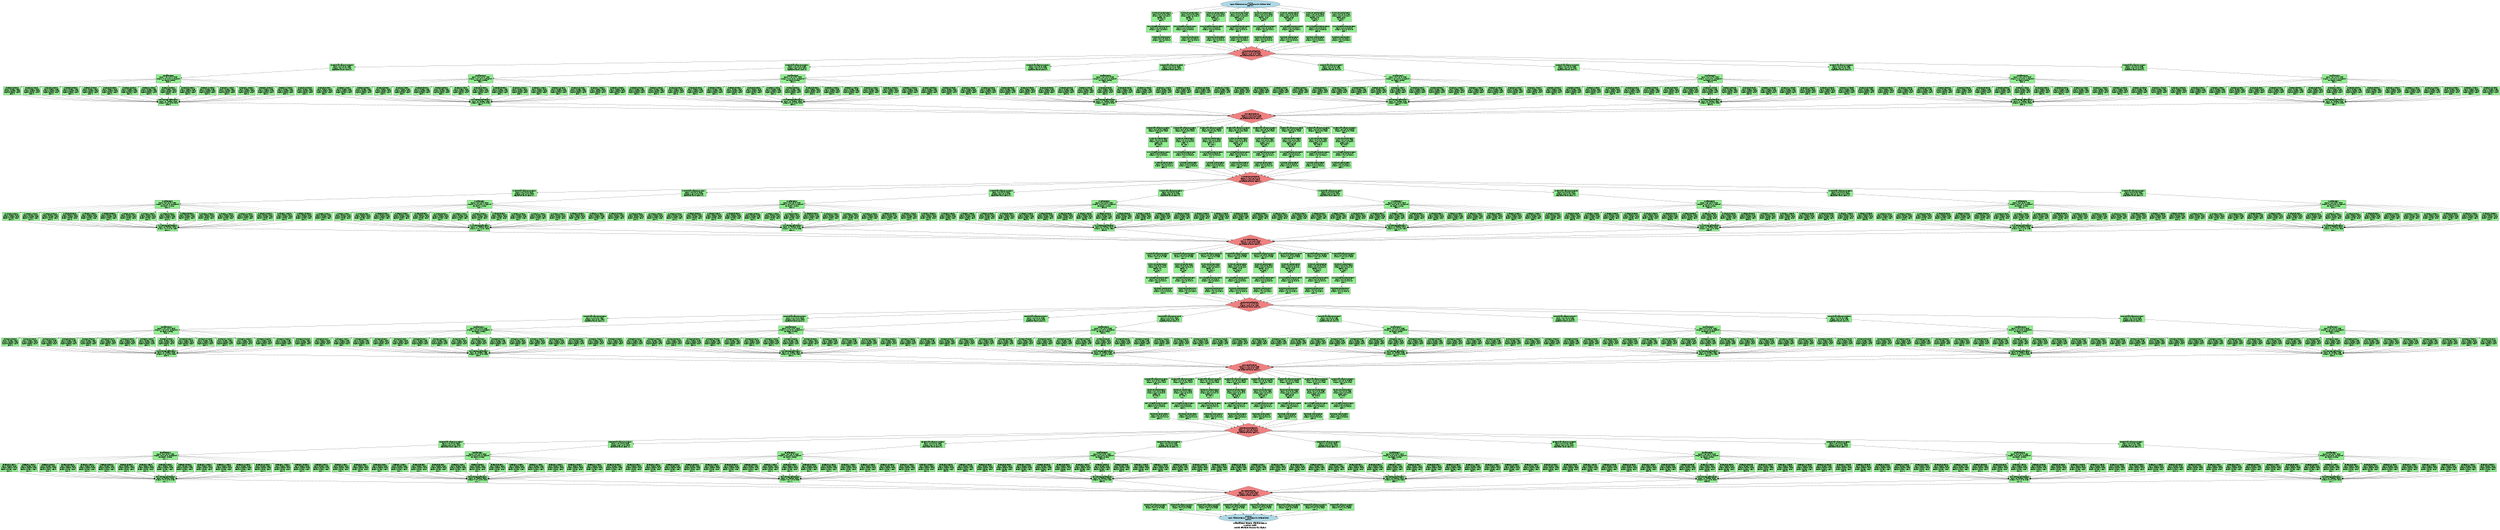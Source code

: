 digraph TP8_Standalone {
	graph [bb="0,0,24588,5203.9",
		fontsize=20,
		label="Standalone Tensor Parallelism 8
8 GPUs total
Model Parallel across all layers",
		lheight=0.92,
		lp="12294,37",
		lwidth=4.58,
		rankdir=TB,
		size="25,20"
	];
	node [fillcolor=lightcoral,
		label="\N",
		shape=diamond,
		style=filled
	];
	input	[fillcolor=lightblue,
		height=1.041,
		label="INPUT
Input: [batch_size=1024, seq_len=2048, hidden=4096]
GPU: 0-7",
		pos="12298,5166.4",
		shape=ellipse,
		width=8.1121];
	layer0_qkv_gpu0	[fillcolor=lightgreen,
		height=1.3611,
		label="L0_QKV_Projection_GPU0
Input: [1024,2048,4096]
Output: [1024,2048,512]
Heads: 0-3
TP Slice: 0
GPU: 0",
		pos="11423,5044",
		shape=rectangle,
		width=2.7778];
	input -> layer0_qkv_gpu0	[pos="e,11523,5075.9 12039,5149.1 11906,5138.1 11741,5120.4 11596,5093 11576,5089.1 11554,5084 11533,5078.5"];
	layer0_qkv_gpu1	[fillcolor=lightgreen,
		height=1.3611,
		label="L0_QKV_Projection_GPU1
Input: [1024,2048,4096]
Output: [1024,2048,512]
Heads: 4-7
TP Slice: 1
GPU: 1",
		pos="11705,5044",
		shape=rectangle,
		width=2.7778];
	input -> layer0_qkv_gpu1	[pos="e,11805,5081.4 12092,5139.9 12014,5128.3 11925,5112.7 11846,5093 11836,5090.4 11825,5087.5 11815,5084.3"];
	layer0_qkv_gpu2	[fillcolor=lightgreen,
		height=1.3611,
		label="L0_QKV_Projection_GPU2
Input: [1024,2048,4096]
Output: [1024,2048,512]
Heads: 8-11
TP Slice: 2
GPU: 2",
		pos="11955,5044",
		shape=rectangle,
		width=2.7778];
	input -> layer0_qkv_gpu2	[pos="e,12055,5083.9 12193,5131.5 12157,5119.6 12117,5106 12080,5093 12075,5091.1 12070,5089.3 12065,5087.4"];
	layer0_qkv_gpu3	[fillcolor=lightgreen,
		height=1.3611,
		label="L0_QKV_Projection_GPU3
Input: [1024,2048,4096]
Output: [1024,2048,512]
Heads: 12-15
TP Slice: 3
GPU: 3",
		pos="12189,5044",
		shape=rectangle,
		width=2.7778];
	input -> layer0_qkv_gpu3	[pos="e,12233,5093.3 12265,5129 12257,5120.1 12248,5110.4 12240,5100.9"];
	layer0_qkv_gpu4	[fillcolor=lightgreen,
		height=1.3611,
		label="L0_QKV_Projection_GPU4
Input: [1024,2048,4096]
Output: [1024,2048,512]
Heads: 16-19
TP Slice: 4
GPU: 4",
		pos="12428,5044",
		shape=rectangle,
		width=2.7778];
	input -> layer0_qkv_gpu4	[pos="e,12376,5093.1 12337,5129.3 12347,5120 12358,5109.9 12369,5100"];
	layer0_qkv_gpu5	[fillcolor=lightgreen,
		height=1.3611,
		label="L0_QKV_Projection_GPU5
Input: [1024,2048,4096]
Output: [1024,2048,512]
Heads: 20-23
TP Slice: 5
GPU: 5",
		pos="12678,5044",
		shape=rectangle,
		width=2.7778];
	input -> layer0_qkv_gpu5	[pos="e,12578,5079.6 12412,5131.8 12451,5119.8 12496,5106.1 12537,5093 12547,5089.7 12558,5086.3 12568,5082.8"];
	layer0_qkv_gpu6	[fillcolor=lightgreen,
		height=1.3611,
		label="L0_QKV_Projection_GPU6
Input: [1024,2048,4096]
Output: [1024,2048,512]
Heads: 24-27
TP Slice: 6
GPU: 6",
		pos="12934,5044",
		shape=rectangle,
		width=2.7778];
	input -> layer0_qkv_gpu6	[pos="e,12834,5080.1 12515,5141.3 12600,5129.7 12699,5113.7 12787,5093 12799,5090.1 12812,5086.7 12824,5083.1"];
	layer0_qkv_gpu7	[fillcolor=lightgreen,
		height=1.3611,
		label="L0_QKV_Projection_GPU7
Input: [1024,2048,4096]
Output: [1024,2048,512]
Heads: 28-31
TP Slice: 7
GPU: 7",
		pos="13192,5044",
		shape=rectangle,
		width=2.7778];
	input -> layer0_qkv_gpu7	[pos="e,13092,5080.5 12571,5153 12713,5142.9 12888,5125 13043,5093 13056,5090.3 13069,5087 13082,5083.3"];
	layer0_attn_gpu0	[fillcolor=lightgreen,
		height=0.94444,
		label="L0_Multi-Head_Attention_GPU0
Input: [1024,2048,512]
Output: [1024,2048,512]
GPU: 0",
		pos="11395,4925",
		shape=rectangle,
		width=3.375];
	layer0_qkv_gpu0 -> layer0_attn_gpu0	[pos="e,11403,4959.1 11411,4994.7 11409,4986.2 11407,4977.4 11405,4969"];
	layer0_attn_proj_gpu0	[fillcolor=lightgreen,
		height=0.94444,
		label="L0_Attn_Projection_GPU0
Input: [1024,2048,512]
Output: [1024,2048,512]
GPU: 0",
		pos="11423,4821",
		shape=rectangle,
		width=2.7778];
	layer0_attn_gpu0 -> layer0_attn_proj_gpu0	[pos="e,11414,4855.3 11404,4890.8 11406,4882.6 11409,4873.7 11411,4865.1"];
	layer0_attn_allreduce	[height=1.8889,
		label="L0_Attention_All-Reduce
Input: 8×[1024,2048,512]
Output: [1024,2048,4096]
TP All-Reduce across GPUs 0-7",
		pos="12308,4683",
		width=6.5833];
	layer0_attn_proj_gpu0 -> layer0_attn_allreduce	[pos="e,12148,4705 11523,4800.1 11547,4795.6 11572,4790.9 11596,4787 11781,4756 11993,4726 12138,4706.4"];
	layer0_attn_gpu1	[fillcolor=lightgreen,
		height=0.94444,
		label="L0_Multi-Head_Attention_GPU1
Input: [1024,2048,512]
Output: [1024,2048,512]
GPU: 1",
		pos="11656,4925",
		shape=rectangle,
		width=3.375];
	layer0_qkv_gpu1 -> layer0_attn_gpu1	[pos="e,11670,4959.1 11685,4994.7 11681,4986 11677,4977 11674,4968.5"];
	layer0_attn_proj_gpu1	[fillcolor=lightgreen,
		height=0.94444,
		label="L0_Attn_Projection_GPU1
Input: [1024,2048,512]
Output: [1024,2048,512]
GPU: 1",
		pos="11705,4821",
		shape=rectangle,
		width=2.7778];
	layer0_attn_gpu1 -> layer0_attn_proj_gpu1	[pos="e,11689,4855.3 11672,4890.8 11676,4882.4 11680,4873.2 11685,4864.3"];
	layer0_attn_proj_gpu1 -> layer0_attn_allreduce	[pos="e,12176,4713.1 11805,4796.4 11819,4793.2 11833,4790 11846,4787 11953,4762.5 12074,4735.5 12166,4715.2"];
	layer0_attn_gpu2	[fillcolor=lightgreen,
		height=0.94444,
		label="L0_Multi-Head_Attention_GPU2
Input: [1024,2048,512]
Output: [1024,2048,512]
GPU: 2",
		pos="11917,4925",
		shape=rectangle,
		width=3.375];
	layer0_qkv_gpu2 -> layer0_attn_gpu2	[pos="e,11928,4959.1 11939,4994.7 11937,4986.1 11934,4977.2 11931,4968.8"];
	layer0_attn_proj_gpu2	[fillcolor=lightgreen,
		height=0.94444,
		label="L0_Attn_Projection_GPU2
Input: [1024,2048,512]
Output: [1024,2048,512]
GPU: 2",
		pos="11955,4821",
		shape=rectangle,
		width=2.7778];
	layer0_attn_gpu2 -> layer0_attn_proj_gpu2	[pos="e,11943,4855.3 11929,4890.8 11932,4882.6 11936,4873.5 11939,4864.9"];
	layer0_attn_proj_gpu2 -> layer0_attn_allreduce	[pos="e,12208,4722.4 12041,4786.9 12088,4768.5 12148,4745.6 12199,4726"];
	layer0_attn_gpu3	[fillcolor=lightgreen,
		height=0.94444,
		label="L0_Multi-Head_Attention_GPU3
Input: [1024,2048,512]
Output: [1024,2048,512]
GPU: 3",
		pos="12178,4925",
		shape=rectangle,
		width=3.375];
	layer0_qkv_gpu3 -> layer0_attn_gpu3	[pos="e,12181,4959.1 12184,4994.7 12184,4986.3 12183,4977.6 12182,4969.3"];
	layer0_attn_proj_gpu3	[fillcolor=lightgreen,
		height=0.94444,
		label="L0_Attn_Projection_GPU3
Input: [1024,2048,512]
Output: [1024,2048,512]
GPU: 3",
		pos="12189,4821",
		shape=rectangle,
		width=2.7778];
	layer0_attn_gpu3 -> layer0_attn_proj_gpu3	[pos="e,12185,4855.3 12182,4890.8 12182,4882.7 12183,4873.9 12184,4865.4"];
	layer0_attn_proj_gpu3 -> layer0_attn_allreduce	[pos="e,12261,4737.5 12218,4786.7 12229,4774.2 12242,4759.6 12254,4745.4"];
	layer0_attn_gpu4	[fillcolor=lightgreen,
		height=0.94444,
		label="L0_Multi-Head_Attention_GPU4
Input: [1024,2048,512]
Output: [1024,2048,512]
GPU: 4",
		pos="12439,4925",
		shape=rectangle,
		width=3.375];
	layer0_qkv_gpu4 -> layer0_attn_gpu4	[pos="e,12436,4959.1 12433,4994.7 12433,4986.3 12434,4977.6 12435,4969.3"];
	layer0_attn_proj_gpu4	[fillcolor=lightgreen,
		height=0.94444,
		label="L0_Attn_Projection_GPU4
Input: [1024,2048,512]
Output: [1024,2048,512]
GPU: 4",
		pos="12428,4821",
		shape=rectangle,
		width=2.7778];
	layer0_attn_gpu4 -> layer0_attn_proj_gpu4	[pos="e,12432,4855.3 12435,4890.8 12435,4882.7 12434,4873.9 12433,4865.4"];
	layer0_attn_proj_gpu4 -> layer0_attn_allreduce	[pos="e,12355,4737.5 12399,4786.7 12388,4774.2 12375,4759.6 12362,4745.4"];
	layer0_attn_gpu5	[fillcolor=lightgreen,
		height=0.94444,
		label="L0_Multi-Head_Attention_GPU5
Input: [1024,2048,512]
Output: [1024,2048,512]
GPU: 5",
		pos="12700,4925",
		shape=rectangle,
		width=3.375];
	layer0_qkv_gpu5 -> layer0_attn_gpu5	[pos="e,12694,4959.1 12687,4994.7 12689,4986.2 12690,4977.4 12692,4969"];
	layer0_attn_proj_gpu5	[fillcolor=lightgreen,
		height=0.94444,
		label="L0_Attn_Projection_GPU5
Input: [1024,2048,512]
Output: [1024,2048,512]
GPU: 5",
		pos="12678,4821",
		shape=rectangle,
		width=2.7778];
	layer0_attn_gpu5 -> layer0_attn_proj_gpu5	[pos="e,12685,4855.3 12693,4890.8 12691,4882.6 12689,4873.7 12687,4865.1"];
	layer0_attn_proj_gpu5 -> layer0_attn_allreduce	[pos="e,12411,4721.7 12588,4786.9 12537,4768.3 12474,4744.9 12420,4725.2"];
	layer0_attn_gpu6	[fillcolor=lightgreen,
		height=0.94444,
		label="L0_Multi-Head_Attention_GPU6
Input: [1024,2048,512]
Output: [1024,2048,512]
GPU: 6",
		pos="12961,4925",
		shape=rectangle,
		width=3.375];
	layer0_qkv_gpu6 -> layer0_attn_gpu6	[pos="e,12953,4959.1 12945,4994.7 12947,4986.2 12949,4977.4 12951,4969"];
	layer0_attn_proj_gpu6	[fillcolor=lightgreen,
		height=0.94444,
		label="L0_Attn_Projection_GPU6
Input: [1024,2048,512]
Output: [1024,2048,512]
GPU: 6",
		pos="12934,4821",
		shape=rectangle,
		width=2.7778];
	layer0_attn_gpu6 -> layer0_attn_proj_gpu6	[pos="e,12943,4855.3 12952,4890.8 12950,4882.6 12948,4873.7 12945,4865.1"];
	layer0_attn_proj_gpu6 -> layer0_attn_allreduce	[pos="e,12442,4712.5 12834,4797.4 12818,4793.9 12802,4790.3 12787,4787 12675,4762.3 12547,4734.9 12452,4714.6"];
	layer0_attn_gpu7	[fillcolor=lightgreen,
		height=0.94444,
		label="L0_Multi-Head_Attention_GPU7
Input: [1024,2048,512]
Output: [1024,2048,512]
GPU: 7",
		pos="13222,4925",
		shape=rectangle,
		width=3.375];
	layer0_qkv_gpu7 -> layer0_attn_gpu7	[pos="e,13213,4959.1 13204,4994.7 13207,4986.2 13209,4977.4 13211,4969"];
	layer0_attn_proj_gpu7	[fillcolor=lightgreen,
		height=0.94444,
		label="L0_Attn_Projection_GPU7
Input: [1024,2048,512]
Output: [1024,2048,512]
GPU: 7",
		pos="13192,4821",
		shape=rectangle,
		width=2.7778];
	layer0_attn_gpu7 -> layer0_attn_proj_gpu7	[pos="e,13202,4855.3 13212,4890.8 13210,4882.6 13207,4873.5 13205,4864.9"];
	layer0_attn_proj_gpu7 -> layer0_attn_allreduce	[pos="e,12474,4703.4 13092,4796.6 13075,4793.1 13059,4789.8 13043,4787 12853,4752.6 12633,4723.2 12484,4704.7"];
	layer0_attn_norm_gpu0	[fillcolor=lightgreen,
		height=0.94444,
		label="L0_Residual+LayerNorm_GPU0
Input: [1024,2048,4096]
Output: [1024,2048,4096]
Replicated across GPUs 0-7",
		pos="3361,4545",
		shape=rectangle,
		width=3.3889];
	layer0_attn_allreduce -> layer0_attn_norm_gpu0	[pos="e,3483.4,4547.8 12086,4678.6 10816,4659.3 4490.5,4563.1 3493.4,4548"];
	layer0_attn_norm_gpu1	[fillcolor=lightgreen,
		height=0.94444,
		label="L0_Residual+LayerNorm_GPU1
Input: [1024,2048,4096]
Output: [1024,2048,4096]
Replicated across GPUs 0-7",
		pos="7838,4545",
		shape=rectangle,
		width=3.3889];
	layer0_attn_allreduce -> layer0_attn_norm_gpu1	[pos="e,7960.1,4549.7 12097,4675.5 11315,4651.7 8601.7,4569.2 7970.1,4550"];
	layer0_attn_norm_gpu2	[fillcolor=lightgreen,
		height=0.94444,
		label="L0_Residual+LayerNorm_GPU2
Input: [1024,2048,4096]
Output: [1024,2048,4096]
Replicated across GPUs 0-7",
		pos="10207,4545",
		shape=rectangle,
		width=3.3889];
	layer0_attn_allreduce -> layer0_attn_norm_gpu2	[pos="e,10329,4553.9 12117,4669.6 11697,4642.4 10699,4577.8 10339,4554.5"];
	layer0_attn_norm_gpu3	[fillcolor=lightgreen,
		height=0.94444,
		label="L0_Residual+LayerNorm_GPU3
Input: [1024,2048,4096]
Output: [1024,2048,4096]
Replicated across GPUs 0-7",
		pos="11523,4545",
		shape=rectangle,
		width=3.3889];
	layer0_attn_allreduce -> layer0_attn_norm_gpu3	[pos="e,11645,4567.1 12162,4656.7 12017,4631.5 11795,4593.2 11655,4568.8"];
	layer0_attn_norm_gpu4	[fillcolor=lightgreen,
		height=0.94444,
		label="L0_Residual+LayerNorm_GPU4
Input: [1024,2048,4096]
Output: [1024,2048,4096]
Replicated across GPUs 0-7",
		pos="13094,4545",
		shape=rectangle,
		width=3.3889];
	layer0_attn_allreduce -> layer0_attn_norm_gpu4	[pos="e,12972,4567.1 12454,4656.7 12600,4631.5 12821,4593.1 12962,4568.8"];
	layer0_attn_norm_gpu5	[fillcolor=lightgreen,
		height=0.94444,
		label="L0_Residual+LayerNorm_GPU5
Input: [1024,2048,4096]
Output: [1024,2048,4096]
Replicated across GPUs 0-7",
		pos="15415,4545",
		shape=rectangle,
		width=3.3889];
	layer0_attn_allreduce -> layer0_attn_norm_gpu5	[pos="e,15293,4551.3 12511,4673.1 13099,4647.3 14795,4573.1 15283,4551.8"];
	layer0_attn_norm_gpu6	[fillcolor=lightgreen,
		height=0.94444,
		label="L0_Residual+LayerNorm_GPU6
Input: [1024,2048,4096]
Output: [1024,2048,4096]
Replicated across GPUs 0-7",
		pos="18112,4545",
		shape=rectangle,
		width=3.3889];
	layer0_attn_allreduce -> layer0_attn_norm_gpu6	[pos="e,17990,4548.8 12524,4676.9 13469,4654.7 17226,4566.7 17980,4549"];
	layer0_attn_norm_gpu7	[fillcolor=lightgreen,
		height=0.94444,
		label="L0_Residual+LayerNorm_GPU7
Input: [1024,2048,4096]
Output: [1024,2048,4096]
Replicated across GPUs 0-7",
		pos="20996,4545",
		shape=rectangle,
		width=3.3889];
	layer0_attn_allreduce -> layer0_attn_norm_gpu7	[pos="e,20874,4547.9 12530,4678.5 13775,4659 19885,4563.4 20864,4548"];
	layer0_gate_gpu0	[fillcolor=lightgreen,
		height=1.1528,
		label="L0_Gate_GPU0
Input: [1024,2048,4096]
Output: [1024,2048,16 experts]
TP: expert routing
GPU: 0",
		pos="1653,4433.5",
		shape=rectangle,
		width=3.3889];
	layer0_attn_norm_gpu0 -> layer0_gate_gpu0	[pos="e,1775.1,4442.3 3238.9,4536.1 2927.8,4516.2 2107.5,4463.6 1785.5,4442.9"];
	layer0_gate_gpu1	[fillcolor=lightgreen,
		height=1.1528,
		label="L0_Gate_GPU1
Input: [1024,2048,4096]
Output: [1024,2048,16 experts]
TP: expert routing
GPU: 1",
		pos="4725,4433.5",
		shape=rectangle,
		width=3.3889];
	layer0_attn_norm_gpu1 -> layer0_gate_gpu1	[pos="e,4847,4438.7 7716,4539.7 7221.5,4522.3 5369.4,4457.1 4857.1,4439.1"];
	layer0_gate_gpu2	[fillcolor=lightgreen,
		height=1.1528,
		label="L0_Gate_GPU2
Input: [1024,2048,4096]
Output: [1024,2048,16 experts]
TP: expert routing
GPU: 2",
		pos="7797,4433.5",
		shape=rectangle,
		width=3.3889];
	layer0_attn_norm_gpu2 -> layer0_gate_gpu2	[pos="e,7919.3,4440 10085,4538.4 9674.9,4519.8 8353.7,4459.7 7929.4,4440.5"];
	layer0_gate_gpu3	[fillcolor=lightgreen,
		height=1.1528,
		label="L0_Gate_GPU3
Input: [1024,2048,4096]
Output: [1024,2048,16 experts]
TP: expert routing
GPU: 3",
		pos="10869,4433.5",
		shape=rectangle,
		width=3.3889];
	layer0_attn_norm_gpu3 -> layer0_gate_gpu3	[pos="e,10991,4454.9 11401,4523.5 11287,4504.4 11118,4476.2 11001,4456.6"];
	layer0_gate_gpu4	[fillcolor=lightgreen,
		height=1.1528,
		label="L0_Gate_GPU4
Input: [1024,2048,4096]
Output: [1024,2048,16 experts]
TP: expert routing
GPU: 4",
		pos="13749,4433.5",
		shape=rectangle,
		width=3.3889];
	layer0_attn_norm_gpu4 -> layer0_gate_gpu4	[pos="e,13627,4454.9 13216,4523.5 13330,4504.5 13500,4476.2 13617,4456.6"];
	layer0_gate_gpu5	[fillcolor=lightgreen,
		height=1.1528,
		label="L0_Gate_GPU5
Input: [1024,2048,4096]
Output: [1024,2048,16 experts]
TP: expert routing
GPU: 5",
		pos="16821,4433.5",
		shape=rectangle,
		width=3.3889];
	layer0_attn_norm_gpu5 -> layer0_gate_gpu5	[pos="e,16699,4444 15537,4534.5 15800,4514 16417,4465.9 16689,4444.8"];
	layer0_gate_gpu6	[fillcolor=lightgreen,
		height=1.1528,
		label="L0_Gate_GPU6
Input: [1024,2048,4096]
Output: [1024,2048,16 experts]
TP: expert routing
GPU: 6",
		pos="19893,4433.5",
		shape=rectangle,
		width=3.3889];
	layer0_attn_norm_gpu6 -> layer0_gate_gpu6	[pos="e,19771,4442 18234,4536.4 18556,4516.6 19427,4463.1 19761,4442.6"];
	layer0_gate_gpu7	[fillcolor=lightgreen,
		height=1.1528,
		label="L0_Gate_GPU7
Input: [1024,2048,4096]
Output: [1024,2048,16 experts]
TP: expert routing
GPU: 7",
		pos="22965,4433.5",
		shape=rectangle,
		width=3.3889];
	layer0_attn_norm_gpu7 -> layer0_gate_gpu7	[pos="e,22843,4441.2 21118,4537.2 21468,4517.7 22471,4461.9 22833,4441.8"];
	layer0_expert0_0	[fillcolor=lightgreen,
		height=1.1528,
		label="L0_Expert0_GPU0
Input: [tokens,4096]
Output: [tokens,4096]
Expert hidden: 16384
GPU: 0",
		pos="117,4314.5",
		shape=rectangle,
		width=2.4167];
	layer0_gate_gpu0 -> layer0_expert0_0	[pos="e,204.22,4353.7 1530.8,4431.4 1234.2,4427.9 481.59,4413.6 214.29,4356",
		style=dashed];
	layer0_expert0_1	[fillcolor=lightgreen,
		height=1.1528,
		label="L0_Expert1_GPU0
Input: [tokens,4096]
Output: [tokens,4096]
Expert hidden: 16384
GPU: 0",
		pos="309,4314.5",
		shape=rectangle,
		width=2.4167];
	layer0_gate_gpu0 -> layer0_expert0_1	[pos="e,396.22,4353.7 1530.8,4430.2 1264,4424.4 635.25,4406.1 406.17,4355.9",
		style=dashed];
	layer0_expert0_2	[fillcolor=lightgreen,
		height=1.1528,
		label="L0_Expert2_GPU0
Input: [tokens,4096]
Output: [tokens,4096]
Expert hidden: 16384
GPU: 0",
		pos="501,4314.5",
		shape=rectangle,
		width=2.4167];
	layer0_gate_gpu0 -> layer0_expert0_2	[pos="e,588.23,4353.6 1530.9,4428.6 1296.3,4420.4 789.38,4398.6 598.19,4355.9",
		style=dashed];
	layer0_expert0_3	[fillcolor=lightgreen,
		height=1.1528,
		label="L0_Expert3_GPU0
Input: [tokens,4096]
Output: [tokens,4096]
Expert hidden: 16384
GPU: 0",
		pos="693,4314.5",
		shape=rectangle,
		width=2.4167];
	layer0_gate_gpu0 -> layer0_expert0_3	[pos="e,780.25,4353.6 1530.8,4426.3 1331.3,4415.5 943.31,4391.1 790,4355.9",
		style=dashed];
	layer0_expert0_4	[fillcolor=lightgreen,
		height=1.1528,
		label="L0_Expert4_GPU0
Input: [tokens,4096]
Output: [tokens,4096]
Expert hidden: 16384
GPU: 0",
		pos="885,4314.5",
		shape=rectangle,
		width=2.4167];
	layer0_gate_gpu0 -> layer0_expert0_4	[pos="e,972.01,4353.4 1530.9,4429 1397,4422.9 1176.5,4405.8 981.84,4356",
		style=dashed];
	layer0_expert0_5	[fillcolor=lightgreen,
		height=1.1528,
		label="L0_Expert5_GPU0
Input: [tokens,4096]
Output: [tokens,4096]
Expert hidden: 16384
GPU: 0",
		pos="1077,4314.5",
		shape=rectangle,
		width=2.4167];
	layer0_gate_gpu0 -> layer0_expert0_5	[pos="e,1164.1,4353.2 1530.9,4421.2 1435.3,4410.5 1299.4,4391.1 1173.8,4356",
		style=dashed];
	layer0_expert0_6	[fillcolor=lightgreen,
		height=1.1528,
		label="L0_Expert6_GPU0
Input: [tokens,4096]
Output: [tokens,4096]
Expert hidden: 16384
GPU: 0",
		pos="1269,4314.5",
		shape=rectangle,
		width=2.4167];
	layer0_gate_gpu0 -> layer0_expert0_6	[pos="e,1356.2,4352.8 1530.7,4404 1481.7,4391.6 1424.7,4376 1365.7,4356.1",
		style=dashed];
	layer0_expert0_7	[fillcolor=lightgreen,
		height=1.1528,
		label="L0_Expert7_GPU0
Input: [tokens,4096]
Output: [tokens,4096]
Expert hidden: 16384
GPU: 0",
		pos="1461,4314.5",
		shape=rectangle,
		width=2.4167];
	layer0_gate_gpu0 -> layer0_expert0_7	[pos="e,1527.5,4356 1586.4,4391.9 1570.2,4382 1552.7,4371.3 1536.1,4361.2",
		style=dashed];
	layer0_expert0_8	[fillcolor=lightgreen,
		height=1.1528,
		label="L0_Expert8_GPU0
Input: [tokens,4096]
Output: [tokens,4096]
Expert hidden: 16384
GPU: 0",
		pos="1653,4314.5",
		shape=rectangle,
		width=2.4167];
	layer0_gate_gpu0 -> layer0_expert0_8	[pos="e,1653,4356 1653,4391.9 1653,4383.6 1653,4374.8 1653,4366.3",
		style=dashed];
	layer0_expert0_9	[fillcolor=lightgreen,
		height=1.1528,
		label="L0_Expert9_GPU0
Input: [tokens,4096]
Output: [tokens,4096]
Expert hidden: 16384
GPU: 0",
		pos="1845,4314.5",
		shape=rectangle,
		width=2.4167];
	layer0_gate_gpu0 -> layer0_expert0_9	[pos="e,1778.5,4356 1719.6,4391.9 1735.8,4382 1753.3,4371.3 1769.9,4361.2",
		style=dashed];
	layer0_expert0_10	[fillcolor=lightgreen,
		height=1.1528,
		label="L0_Expert10_GPU0
Input: [tokens,4096]
Output: [tokens,4096]
Expert hidden: 16384
GPU: 0",
		pos="2037,4314.5",
		shape=rectangle,
		width=2.4167];
	layer0_gate_gpu0 -> layer0_expert0_10	[pos="e,1949.8,4352.8 1775.3,4404 1824.3,4391.6 1881.3,4376 1940.3,4356.1",
		style=dashed];
	layer0_expert0_11	[fillcolor=lightgreen,
		height=1.1528,
		label="L0_Expert11_GPU0
Input: [tokens,4096]
Output: [tokens,4096]
Expert hidden: 16384
GPU: 0",
		pos="2229,4314.5",
		shape=rectangle,
		width=2.4167];
	layer0_gate_gpu0 -> layer0_expert0_11	[pos="e,2141.9,4353.2 1775.1,4421.2 1870.7,4410.5 2006.6,4391.1 2132.2,4356",
		style=dashed];
	layer0_expert0_12	[fillcolor=lightgreen,
		height=1.1528,
		label="L0_Expert12_GPU0
Input: [tokens,4096]
Output: [tokens,4096]
Expert hidden: 16384
GPU: 0",
		pos="2421,4314.5",
		shape=rectangle,
		width=2.4167];
	layer0_gate_gpu0 -> layer0_expert0_12	[pos="e,2334,4353.4 1775.1,4429 1909,4422.9 2129.5,4405.8 2324.2,4356",
		style=dashed];
	layer0_expert0_13	[fillcolor=lightgreen,
		height=1.1528,
		label="L0_Expert13_GPU0
Input: [tokens,4096]
Output: [tokens,4096]
Expert hidden: 16384
GPU: 0",
		pos="2613,4314.5",
		shape=rectangle,
		width=2.4167];
	layer0_gate_gpu0 -> layer0_expert0_13	[pos="e,2525.8,4353.6 1775.2,4426.3 1974.7,4415.5 2362.7,4391.1 2516,4355.9",
		style=dashed];
	layer0_expert0_14	[fillcolor=lightgreen,
		height=1.1528,
		label="L0_Expert14_GPU0
Input: [tokens,4096]
Output: [tokens,4096]
Expert hidden: 16384
GPU: 0",
		pos="2805,4314.5",
		shape=rectangle,
		width=2.4167];
	layer0_gate_gpu0 -> layer0_expert0_14	[pos="e,2717.8,4353.6 1775.1,4428.6 2009.7,4420.4 2516.6,4398.6 2707.8,4355.9",
		style=dashed];
	layer0_expert0_15	[fillcolor=lightgreen,
		height=1.1528,
		label="L0_Expert15_GPU0
Input: [tokens,4096]
Output: [tokens,4096]
Expert hidden: 16384
GPU: 0",
		pos="2997,4314.5",
		shape=rectangle,
		width=2.4167];
	layer0_gate_gpu0 -> layer0_expert0_15	[pos="e,2909.8,4353.7 1775.2,4430.2 2042,4424.4 2670.7,4406.1 2899.8,4355.9",
		style=dashed];
	layer0_moe_agg_gpu0	[fillcolor=lightgreen,
		height=0.94444,
		label="L0_MoE_Aggregate_GPU0
Input: 16×[tokens,4096]
Output: [1024,2048,4096]
GPU: 0",
		pos="1653,4203",
		shape=rectangle,
		width=2.8194];
	layer0_expert0_0 -> layer0_moe_agg_gpu0	[pos="e,1551.3,4204.2 204.21,4275.2 207.16,4274.4 210.09,4273.6 213,4273 465.13,4215.6 1248.3,4205.9 1541,4204.3"];
	layer0_expert0_1 -> layer0_moe_agg_gpu0	[pos="e,1551.4,4205.1 396.22,4275.2 399.16,4274.4 402.09,4273.6 405,4273 619.24,4223.4 1276.4,4209.1 1541,4205.2"];
	layer0_expert0_2 -> layer0_moe_agg_gpu0	[pos="e,1551.3,4206.3 588.23,4275.2 591.17,4274.4 594.1,4273.6 597,4273 773.72,4231.2 1307.2,4212.8 1541.1,4206.6"];
	layer0_expert0_3 -> layer0_moe_agg_gpu0	[pos="e,1551.2,4208 780.24,4275.3 783.18,4274.4 786.1,4273.7 789,4273 928.55,4238.9 1340.5,4217.3 1541,4208.5"];
	layer0_expert0_4 -> layer0_moe_agg_gpu0	[pos="e,1551.5,4205.1 972.26,4275.4 975.19,4274.5 978.11,4273.7 981,4273 1173.8,4223.6 1406.3,4209.3 1541.1,4205.4"];
	layer0_expert0_5 -> layer0_moe_agg_gpu0	[pos="e,1551.2,4211 1164,4275.6 1167,4274.7 1170,4273.8 1173,4273 1296.5,4238.6 1442.9,4220.7 1541.3,4211.9"];
	layer0_expert0_6 -> layer0_moe_agg_gpu0	[pos="e,1551.2,4224.1 1356.1,4276 1359.1,4274.9 1362.1,4273.9 1365,4273 1422.3,4254.2 1487.5,4238.1 1541.3,4226.2"];
	layer0_expert0_7 -> layer0_moe_agg_gpu0	[pos="e,1595.1,4237 1532.2,4272.8 1549.9,4262.8 1568.7,4252 1586.1,4242.1"];
	layer0_expert0_8 -> layer0_moe_agg_gpu0	[pos="e,1653,4237.3 1653,4272.7 1653,4264.5 1653,4255.8 1653,4247.5"];
	layer0_expert0_9 -> layer0_moe_agg_gpu0	[pos="e,1710.9,4237 1773.8,4272.8 1756.1,4262.8 1737.3,4252 1719.9,4242.1"];
	layer0_expert0_10 -> layer0_moe_agg_gpu0	[pos="e,1754.8,4224.1 1949.9,4276 1946.9,4274.9 1943.9,4273.9 1941,4273 1883.7,4254.2 1818.5,4238.1 1764.7,4226.2"];
	layer0_expert0_11 -> layer0_moe_agg_gpu0	[pos="e,1754.8,4211 2142,4275.6 2139,4274.7 2136,4273.8 2133,4273 2009.5,4238.6 1863.1,4220.7 1764.7,4211.9"];
	layer0_expert0_12 -> layer0_moe_agg_gpu0	[pos="e,1754.5,4205.1 2333.7,4275.4 2330.8,4274.5 2327.9,4273.7 2325,4273 2132.2,4223.6 1899.7,4209.3 1764.9,4205.4"];
	layer0_expert0_13 -> layer0_moe_agg_gpu0	[pos="e,1754.8,4208 2525.8,4275.3 2522.8,4274.4 2519.9,4273.7 2517,4273 2377.4,4238.9 1965.5,4217.3 1765,4208.5"];
	layer0_expert0_14 -> layer0_moe_agg_gpu0	[pos="e,1754.7,4206.3 2717.8,4275.2 2714.8,4274.4 2711.9,4273.6 2709,4273 2532.3,4231.2 1998.8,4212.8 1764.9,4206.6"];
	layer0_expert0_15 -> layer0_moe_agg_gpu0	[pos="e,1754.6,4205.1 2909.8,4275.2 2906.8,4274.4 2903.9,4273.6 2901,4273 2686.8,4223.4 2029.6,4209.1 1765,4205.2"];
	layer0_moe_allreduce	[height=1.8889,
		label="L0_MoE_All-Reduce
Input: 8×[1024,2048,4096]
Output: [1024,2048,4096]
TP All-Reduce across GPUs 0-7",
		pos="12309,4065",
		width=6.5833];
	layer0_moe_agg_gpu0 -> layer0_moe_allreduce	[pos="e,12085,4068.8 1754.6,4200.7 2741.3,4188.1 10611,4087.6 12075,4068.9"];
	layer0_output_gpu0	[fillcolor=lightgreen,
		height=0.94444,
		label="L0_Residual+LayerNorm_GPU0
Input: [1024,2048,4096]x2
Output: [1024,2048,4096]
GPU: 0",
		pos="11392,3927",
		shape=rectangle,
		width=3.3889];
	layer1_qkv_gpu0	[fillcolor=lightgreen,
		height=1.3611,
		label="L1_QKV_Projection_GPU0
Input: [1024,2048,4096]
Output: [1024,2048,512]
Heads: 0-3
TP Slice: 0
GPU: 0",
		pos="11394,3808",
		shape=rectangle,
		width=2.7778];
	layer0_output_gpu0 -> layer1_qkv_gpu0	[pos="e,11393,3857.1 11393,3892.7 11393,3884.8 11393,3876 11393,3867.3"];
	layer0_expert1_0	[fillcolor=lightgreen,
		height=1.1528,
		label="L0_Expert0_GPU1
Input: [tokens,4096]
Output: [tokens,4096]
Expert hidden: 16384
GPU: 1",
		pos="3189,4314.5",
		shape=rectangle,
		width=2.4167];
	layer0_gate_gpu1 -> layer0_expert1_0	[pos="e,3276.2,4353.7 4602.8,4431.4 4306.2,4427.9 3553.6,4413.6 3286.3,4356",
		style=dashed];
	layer0_expert1_1	[fillcolor=lightgreen,
		height=1.1528,
		label="L0_Expert1_GPU1
Input: [tokens,4096]
Output: [tokens,4096]
Expert hidden: 16384
GPU: 1",
		pos="3381,4314.5",
		shape=rectangle,
		width=2.4167];
	layer0_gate_gpu1 -> layer0_expert1_1	[pos="e,3468.2,4353.7 4602.8,4430.2 4336,4424.4 3707.3,4406.1 3478.2,4355.9",
		style=dashed];
	layer0_expert1_2	[fillcolor=lightgreen,
		height=1.1528,
		label="L0_Expert2_GPU1
Input: [tokens,4096]
Output: [tokens,4096]
Expert hidden: 16384
GPU: 1",
		pos="3573,4314.5",
		shape=rectangle,
		width=2.4167];
	layer0_gate_gpu1 -> layer0_expert1_2	[pos="e,3660.2,4353.6 4602.9,4428.6 4368.3,4420.4 3861.4,4398.6 3670.2,4355.9",
		style=dashed];
	layer0_expert1_3	[fillcolor=lightgreen,
		height=1.1528,
		label="L0_Expert3_GPU1
Input: [tokens,4096]
Output: [tokens,4096]
Expert hidden: 16384
GPU: 1",
		pos="3765,4314.5",
		shape=rectangle,
		width=2.4167];
	layer0_gate_gpu1 -> layer0_expert1_3	[pos="e,3852.2,4353.6 4602.8,4426.3 4403.3,4415.5 4015.3,4391.1 3862,4355.9",
		style=dashed];
	layer0_expert1_4	[fillcolor=lightgreen,
		height=1.1528,
		label="L0_Expert4_GPU1
Input: [tokens,4096]
Output: [tokens,4096]
Expert hidden: 16384
GPU: 1",
		pos="3957,4314.5",
		shape=rectangle,
		width=2.4167];
	layer0_gate_gpu1 -> layer0_expert1_4	[pos="e,4044,4353.4 4602.9,4429 4469,4422.9 4248.5,4405.8 4053.8,4356",
		style=dashed];
	layer0_expert1_5	[fillcolor=lightgreen,
		height=1.1528,
		label="L0_Expert5_GPU1
Input: [tokens,4096]
Output: [tokens,4096]
Expert hidden: 16384
GPU: 1",
		pos="4149,4314.5",
		shape=rectangle,
		width=2.4167];
	layer0_gate_gpu1 -> layer0_expert1_5	[pos="e,4236.1,4353.2 4602.9,4421.2 4507.3,4410.5 4371.4,4391.1 4245.8,4356",
		style=dashed];
	layer0_expert1_6	[fillcolor=lightgreen,
		height=1.1528,
		label="L0_Expert6_GPU1
Input: [tokens,4096]
Output: [tokens,4096]
Expert hidden: 16384
GPU: 1",
		pos="4341,4314.5",
		shape=rectangle,
		width=2.4167];
	layer0_gate_gpu1 -> layer0_expert1_6	[pos="e,4428.2,4352.8 4602.7,4404 4553.7,4391.6 4496.7,4376 4437.7,4356.1",
		style=dashed];
	layer0_expert1_7	[fillcolor=lightgreen,
		height=1.1528,
		label="L0_Expert7_GPU1
Input: [tokens,4096]
Output: [tokens,4096]
Expert hidden: 16384
GPU: 1",
		pos="4533,4314.5",
		shape=rectangle,
		width=2.4167];
	layer0_gate_gpu1 -> layer0_expert1_7	[pos="e,4599.5,4356 4658.4,4391.9 4642.2,4382 4624.7,4371.3 4608.1,4361.2",
		style=dashed];
	layer0_expert1_8	[fillcolor=lightgreen,
		height=1.1528,
		label="L0_Expert8_GPU1
Input: [tokens,4096]
Output: [tokens,4096]
Expert hidden: 16384
GPU: 1",
		pos="4725,4314.5",
		shape=rectangle,
		width=2.4167];
	layer0_gate_gpu1 -> layer0_expert1_8	[pos="e,4725,4356 4725,4391.9 4725,4383.6 4725,4374.8 4725,4366.3",
		style=dashed];
	layer0_expert1_9	[fillcolor=lightgreen,
		height=1.1528,
		label="L0_Expert9_GPU1
Input: [tokens,4096]
Output: [tokens,4096]
Expert hidden: 16384
GPU: 1",
		pos="4917,4314.5",
		shape=rectangle,
		width=2.4167];
	layer0_gate_gpu1 -> layer0_expert1_9	[pos="e,4850.5,4356 4791.6,4391.9 4807.8,4382 4825.3,4371.3 4841.9,4361.2",
		style=dashed];
	layer0_expert1_10	[fillcolor=lightgreen,
		height=1.1528,
		label="L0_Expert10_GPU1
Input: [tokens,4096]
Output: [tokens,4096]
Expert hidden: 16384
GPU: 1",
		pos="5109,4314.5",
		shape=rectangle,
		width=2.4167];
	layer0_gate_gpu1 -> layer0_expert1_10	[pos="e,5021.8,4352.8 4847.3,4404 4896.3,4391.6 4953.3,4376 5012.3,4356.1",
		style=dashed];
	layer0_expert1_11	[fillcolor=lightgreen,
		height=1.1528,
		label="L0_Expert11_GPU1
Input: [tokens,4096]
Output: [tokens,4096]
Expert hidden: 16384
GPU: 1",
		pos="5301,4314.5",
		shape=rectangle,
		width=2.4167];
	layer0_gate_gpu1 -> layer0_expert1_11	[pos="e,5213.9,4353.2 4847.1,4421.2 4942.7,4410.5 5078.6,4391.1 5204.2,4356",
		style=dashed];
	layer0_expert1_12	[fillcolor=lightgreen,
		height=1.1528,
		label="L0_Expert12_GPU1
Input: [tokens,4096]
Output: [tokens,4096]
Expert hidden: 16384
GPU: 1",
		pos="5493,4314.5",
		shape=rectangle,
		width=2.4167];
	layer0_gate_gpu1 -> layer0_expert1_12	[pos="e,5406,4353.4 4847.1,4429 4981,4422.9 5201.5,4405.8 5396.2,4356",
		style=dashed];
	layer0_expert1_13	[fillcolor=lightgreen,
		height=1.1528,
		label="L0_Expert13_GPU1
Input: [tokens,4096]
Output: [tokens,4096]
Expert hidden: 16384
GPU: 1",
		pos="5685,4314.5",
		shape=rectangle,
		width=2.4167];
	layer0_gate_gpu1 -> layer0_expert1_13	[pos="e,5597.8,4353.6 4847.2,4426.3 5046.7,4415.5 5434.7,4391.1 5588,4355.9",
		style=dashed];
	layer0_expert1_14	[fillcolor=lightgreen,
		height=1.1528,
		label="L0_Expert14_GPU1
Input: [tokens,4096]
Output: [tokens,4096]
Expert hidden: 16384
GPU: 1",
		pos="5877,4314.5",
		shape=rectangle,
		width=2.4167];
	layer0_gate_gpu1 -> layer0_expert1_14	[pos="e,5789.8,4353.6 4847.1,4428.6 5081.7,4420.4 5588.6,4398.6 5779.8,4355.9",
		style=dashed];
	layer0_expert1_15	[fillcolor=lightgreen,
		height=1.1528,
		label="L0_Expert15_GPU1
Input: [tokens,4096]
Output: [tokens,4096]
Expert hidden: 16384
GPU: 1",
		pos="6069,4314.5",
		shape=rectangle,
		width=2.4167];
	layer0_gate_gpu1 -> layer0_expert1_15	[pos="e,5981.8,4353.7 4847.2,4430.2 5114,4424.4 5742.7,4406.1 5971.8,4355.9",
		style=dashed];
	layer0_moe_agg_gpu1	[fillcolor=lightgreen,
		height=0.94444,
		label="L0_MoE_Aggregate_GPU1
Input: 16×[tokens,4096]
Output: [1024,2048,4096]
GPU: 1",
		pos="4725,4203",
		shape=rectangle,
		width=2.8194];
	layer0_expert1_0 -> layer0_moe_agg_gpu1	[pos="e,4623.3,4204.2 3276.2,4275.2 3279.2,4274.4 3282.1,4273.6 3285,4273 3537.1,4215.6 4320.3,4205.9 4613,4204.3"];
	layer0_expert1_1 -> layer0_moe_agg_gpu1	[pos="e,4623.4,4205.1 3468.2,4275.2 3471.2,4274.4 3474.1,4273.6 3477,4273 3691.2,4223.4 4348.4,4209.1 4613,4205.2"];
	layer0_expert1_2 -> layer0_moe_agg_gpu1	[pos="e,4623.3,4206.3 3660.2,4275.2 3663.2,4274.4 3666.1,4273.6 3669,4273 3845.7,4231.2 4379.2,4212.8 4613.1,4206.6"];
	layer0_expert1_3 -> layer0_moe_agg_gpu1	[pos="e,4623.2,4208 3852.2,4275.3 3855.2,4274.4 3858.1,4273.7 3861,4273 4000.6,4238.9 4412.5,4217.3 4613,4208.5"];
	layer0_expert1_4 -> layer0_moe_agg_gpu1	[pos="e,4623.5,4205.1 4044.3,4275.4 4047.2,4274.5 4050.1,4273.7 4053,4273 4245.8,4223.6 4478.3,4209.3 4613.1,4205.4"];
	layer0_expert1_5 -> layer0_moe_agg_gpu1	[pos="e,4623.2,4211 4236,4275.6 4239,4274.7 4242,4273.8 4245,4273 4368.5,4238.6 4514.9,4220.7 4613.3,4211.9"];
	layer0_expert1_6 -> layer0_moe_agg_gpu1	[pos="e,4623.2,4224.1 4428.1,4276 4431.1,4274.9 4434.1,4273.9 4437,4273 4494.3,4254.2 4559.5,4238.1 4613.3,4226.2"];
	layer0_expert1_7 -> layer0_moe_agg_gpu1	[pos="e,4667.1,4237 4604.2,4272.8 4621.9,4262.8 4640.7,4252 4658.1,4242.1"];
	layer0_expert1_8 -> layer0_moe_agg_gpu1	[pos="e,4725,4237.3 4725,4272.7 4725,4264.5 4725,4255.8 4725,4247.5"];
	layer0_expert1_9 -> layer0_moe_agg_gpu1	[pos="e,4782.9,4237 4845.8,4272.8 4828.1,4262.8 4809.3,4252 4791.9,4242.1"];
	layer0_expert1_10 -> layer0_moe_agg_gpu1	[pos="e,4826.8,4224.1 5021.9,4276 5018.9,4274.9 5015.9,4273.9 5013,4273 4955.7,4254.2 4890.5,4238.1 4836.7,4226.2"];
	layer0_expert1_11 -> layer0_moe_agg_gpu1	[pos="e,4826.8,4211 5214,4275.6 5211,4274.7 5208,4273.8 5205,4273 5081.5,4238.6 4935.1,4220.7 4836.7,4211.9"];
	layer0_expert1_12 -> layer0_moe_agg_gpu1	[pos="e,4826.5,4205.1 5405.7,4275.4 5402.8,4274.5 5399.9,4273.7 5397,4273 5204.2,4223.6 4971.7,4209.3 4836.9,4205.4"];
	layer0_expert1_13 -> layer0_moe_agg_gpu1	[pos="e,4826.8,4208 5597.8,4275.3 5594.8,4274.4 5591.9,4273.7 5589,4273 5449.4,4238.9 5037.5,4217.3 4837,4208.5"];
	layer0_expert1_14 -> layer0_moe_agg_gpu1	[pos="e,4826.7,4206.3 5789.8,4275.2 5786.8,4274.4 5783.9,4273.6 5781,4273 5604.3,4231.2 5070.8,4212.8 4836.9,4206.6"];
	layer0_expert1_15 -> layer0_moe_agg_gpu1	[pos="e,4826.6,4205.1 5981.8,4275.2 5978.8,4274.4 5975.9,4273.6 5973,4273 5758.8,4223.4 5101.6,4209.1 4837,4205.2"];
	layer0_moe_agg_gpu1 -> layer0_moe_allreduce	[pos="e,12089,4069.9 4826.8,4200.1 5627.2,4185.8 10906,4091.1 12079,4070.1"];
	layer0_output_gpu1	[fillcolor=lightgreen,
		height=0.94444,
		label="L0_Residual+LayerNorm_GPU1
Input: [1024,2048,4096]x2
Output: [1024,2048,4096]
GPU: 1",
		pos="11654,3927",
		shape=rectangle,
		width=3.3889];
	layer1_qkv_gpu1	[fillcolor=lightgreen,
		height=1.3611,
		label="L1_QKV_Projection_GPU1
Input: [1024,2048,4096]
Output: [1024,2048,512]
Heads: 4-7
TP Slice: 1
GPU: 1",
		pos="11654,3808",
		shape=rectangle,
		width=2.7778];
	layer0_output_gpu1 -> layer1_qkv_gpu1	[pos="e,11654,3857.1 11654,3892.7 11654,3884.8 11654,3876 11654,3867.3"];
	layer0_expert2_0	[fillcolor=lightgreen,
		height=1.1528,
		label="L0_Expert0_GPU2
Input: [tokens,4096]
Output: [tokens,4096]
Expert hidden: 16384
GPU: 2",
		pos="6261,4314.5",
		shape=rectangle,
		width=2.4167];
	layer0_gate_gpu2 -> layer0_expert2_0	[pos="e,6348.2,4353.7 7674.8,4431.4 7378.2,4427.9 6625.6,4413.6 6358.3,4356",
		style=dashed];
	layer0_expert2_1	[fillcolor=lightgreen,
		height=1.1528,
		label="L0_Expert1_GPU2
Input: [tokens,4096]
Output: [tokens,4096]
Expert hidden: 16384
GPU: 2",
		pos="6453,4314.5",
		shape=rectangle,
		width=2.4167];
	layer0_gate_gpu2 -> layer0_expert2_1	[pos="e,6540.2,4353.7 7674.8,4430.2 7408,4424.4 6779.3,4406.1 6550.2,4355.9",
		style=dashed];
	layer0_expert2_2	[fillcolor=lightgreen,
		height=1.1528,
		label="L0_Expert2_GPU2
Input: [tokens,4096]
Output: [tokens,4096]
Expert hidden: 16384
GPU: 2",
		pos="6645,4314.5",
		shape=rectangle,
		width=2.4167];
	layer0_gate_gpu2 -> layer0_expert2_2	[pos="e,6732.2,4353.6 7674.9,4428.6 7440.3,4420.4 6933.4,4398.6 6742.2,4355.9",
		style=dashed];
	layer0_expert2_3	[fillcolor=lightgreen,
		height=1.1528,
		label="L0_Expert3_GPU2
Input: [tokens,4096]
Output: [tokens,4096]
Expert hidden: 16384
GPU: 2",
		pos="6837,4314.5",
		shape=rectangle,
		width=2.4167];
	layer0_gate_gpu2 -> layer0_expert2_3	[pos="e,6924.2,4353.6 7674.8,4426.3 7475.3,4415.5 7087.3,4391.1 6934,4355.9",
		style=dashed];
	layer0_expert2_4	[fillcolor=lightgreen,
		height=1.1528,
		label="L0_Expert4_GPU2
Input: [tokens,4096]
Output: [tokens,4096]
Expert hidden: 16384
GPU: 2",
		pos="7029,4314.5",
		shape=rectangle,
		width=2.4167];
	layer0_gate_gpu2 -> layer0_expert2_4	[pos="e,7116,4353.4 7674.9,4429 7541,4422.9 7320.5,4405.8 7125.8,4356",
		style=dashed];
	layer0_expert2_5	[fillcolor=lightgreen,
		height=1.1528,
		label="L0_Expert5_GPU2
Input: [tokens,4096]
Output: [tokens,4096]
Expert hidden: 16384
GPU: 2",
		pos="7221,4314.5",
		shape=rectangle,
		width=2.4167];
	layer0_gate_gpu2 -> layer0_expert2_5	[pos="e,7308.1,4353.2 7674.9,4421.2 7579.3,4410.5 7443.4,4391.1 7317.8,4356",
		style=dashed];
	layer0_expert2_6	[fillcolor=lightgreen,
		height=1.1528,
		label="L0_Expert6_GPU2
Input: [tokens,4096]
Output: [tokens,4096]
Expert hidden: 16384
GPU: 2",
		pos="7413,4314.5",
		shape=rectangle,
		width=2.4167];
	layer0_gate_gpu2 -> layer0_expert2_6	[pos="e,7500.2,4352.8 7674.7,4404 7625.7,4391.6 7568.7,4376 7509.7,4356.1",
		style=dashed];
	layer0_expert2_7	[fillcolor=lightgreen,
		height=1.1528,
		label="L0_Expert7_GPU2
Input: [tokens,4096]
Output: [tokens,4096]
Expert hidden: 16384
GPU: 2",
		pos="7605,4314.5",
		shape=rectangle,
		width=2.4167];
	layer0_gate_gpu2 -> layer0_expert2_7	[pos="e,7671.5,4356 7730.4,4391.9 7714.2,4382 7696.7,4371.3 7680.1,4361.2",
		style=dashed];
	layer0_expert2_8	[fillcolor=lightgreen,
		height=1.1528,
		label="L0_Expert8_GPU2
Input: [tokens,4096]
Output: [tokens,4096]
Expert hidden: 16384
GPU: 2",
		pos="7797,4314.5",
		shape=rectangle,
		width=2.4167];
	layer0_gate_gpu2 -> layer0_expert2_8	[pos="e,7797,4356 7797,4391.9 7797,4383.6 7797,4374.8 7797,4366.3",
		style=dashed];
	layer0_expert2_9	[fillcolor=lightgreen,
		height=1.1528,
		label="L0_Expert9_GPU2
Input: [tokens,4096]
Output: [tokens,4096]
Expert hidden: 16384
GPU: 2",
		pos="7989,4314.5",
		shape=rectangle,
		width=2.4167];
	layer0_gate_gpu2 -> layer0_expert2_9	[pos="e,7922.5,4356 7863.6,4391.9 7879.8,4382 7897.3,4371.3 7913.9,4361.2",
		style=dashed];
	layer0_expert2_10	[fillcolor=lightgreen,
		height=1.1528,
		label="L0_Expert10_GPU2
Input: [tokens,4096]
Output: [tokens,4096]
Expert hidden: 16384
GPU: 2",
		pos="8181,4314.5",
		shape=rectangle,
		width=2.4167];
	layer0_gate_gpu2 -> layer0_expert2_10	[pos="e,8093.8,4352.8 7919.3,4404 7968.3,4391.6 8025.3,4376 8084.3,4356.1",
		style=dashed];
	layer0_expert2_11	[fillcolor=lightgreen,
		height=1.1528,
		label="L0_Expert11_GPU2
Input: [tokens,4096]
Output: [tokens,4096]
Expert hidden: 16384
GPU: 2",
		pos="8373,4314.5",
		shape=rectangle,
		width=2.4167];
	layer0_gate_gpu2 -> layer0_expert2_11	[pos="e,8285.9,4353.2 7919.1,4421.2 8014.7,4410.5 8150.6,4391.1 8276.2,4356",
		style=dashed];
	layer0_expert2_12	[fillcolor=lightgreen,
		height=1.1528,
		label="L0_Expert12_GPU2
Input: [tokens,4096]
Output: [tokens,4096]
Expert hidden: 16384
GPU: 2",
		pos="8565,4314.5",
		shape=rectangle,
		width=2.4167];
	layer0_gate_gpu2 -> layer0_expert2_12	[pos="e,8478,4353.4 7919.1,4429 8053,4422.9 8273.5,4405.8 8468.2,4356",
		style=dashed];
	layer0_expert2_13	[fillcolor=lightgreen,
		height=1.1528,
		label="L0_Expert13_GPU2
Input: [tokens,4096]
Output: [tokens,4096]
Expert hidden: 16384
GPU: 2",
		pos="8757,4314.5",
		shape=rectangle,
		width=2.4167];
	layer0_gate_gpu2 -> layer0_expert2_13	[pos="e,8669.8,4353.6 7919.2,4426.3 8118.7,4415.5 8506.7,4391.1 8660,4355.9",
		style=dashed];
	layer0_expert2_14	[fillcolor=lightgreen,
		height=1.1528,
		label="L0_Expert14_GPU2
Input: [tokens,4096]
Output: [tokens,4096]
Expert hidden: 16384
GPU: 2",
		pos="8949,4314.5",
		shape=rectangle,
		width=2.4167];
	layer0_gate_gpu2 -> layer0_expert2_14	[pos="e,8861.8,4353.6 7919.1,4428.6 8153.7,4420.4 8660.6,4398.6 8851.8,4355.9",
		style=dashed];
	layer0_expert2_15	[fillcolor=lightgreen,
		height=1.1528,
		label="L0_Expert15_GPU2
Input: [tokens,4096]
Output: [tokens,4096]
Expert hidden: 16384
GPU: 2",
		pos="9141,4314.5",
		shape=rectangle,
		width=2.4167];
	layer0_gate_gpu2 -> layer0_expert2_15	[pos="e,9053.8,4353.7 7919.2,4430.2 8186,4424.4 8814.7,4406.1 9043.8,4355.9",
		style=dashed];
	layer0_moe_agg_gpu2	[fillcolor=lightgreen,
		height=0.94444,
		label="L0_MoE_Aggregate_GPU2
Input: 16×[tokens,4096]
Output: [1024,2048,4096]
GPU: 2",
		pos="7797,4203",
		shape=rectangle,
		width=2.8194];
	layer0_expert2_0 -> layer0_moe_agg_gpu2	[pos="e,7695.3,4204.2 6348.2,4275.2 6351.2,4274.4 6354.1,4273.6 6357,4273 6609.1,4215.6 7392.3,4205.9 7685,4204.3"];
	layer0_expert2_1 -> layer0_moe_agg_gpu2	[pos="e,7695.4,4205.1 6540.2,4275.2 6543.2,4274.4 6546.1,4273.6 6549,4273 6763.2,4223.4 7420.4,4209.1 7685,4205.2"];
	layer0_expert2_2 -> layer0_moe_agg_gpu2	[pos="e,7695.3,4206.3 6732.2,4275.2 6735.2,4274.4 6738.1,4273.6 6741,4273 6917.7,4231.2 7451.2,4212.8 7685.1,4206.6"];
	layer0_expert2_3 -> layer0_moe_agg_gpu2	[pos="e,7695.2,4208 6924.2,4275.3 6927.2,4274.4 6930.1,4273.7 6933,4273 7072.6,4238.9 7484.5,4217.3 7685,4208.5"];
	layer0_expert2_4 -> layer0_moe_agg_gpu2	[pos="e,7695.5,4205.1 7116.3,4275.4 7119.2,4274.5 7122.1,4273.7 7125,4273 7317.8,4223.6 7550.3,4209.3 7685.1,4205.4"];
	layer0_expert2_5 -> layer0_moe_agg_gpu2	[pos="e,7695.2,4211 7308,4275.6 7311,4274.7 7314,4273.8 7317,4273 7440.5,4238.6 7586.9,4220.7 7685.3,4211.9"];
	layer0_expert2_6 -> layer0_moe_agg_gpu2	[pos="e,7695.2,4224.1 7500.1,4276 7503.1,4274.9 7506.1,4273.9 7509,4273 7566.3,4254.2 7631.5,4238.1 7685.3,4226.2"];
	layer0_expert2_7 -> layer0_moe_agg_gpu2	[pos="e,7739.1,4237 7676.2,4272.8 7693.9,4262.8 7712.7,4252 7730.1,4242.1"];
	layer0_expert2_8 -> layer0_moe_agg_gpu2	[pos="e,7797,4237.3 7797,4272.7 7797,4264.5 7797,4255.8 7797,4247.5"];
	layer0_expert2_9 -> layer0_moe_agg_gpu2	[pos="e,7854.9,4237 7917.8,4272.8 7900.1,4262.8 7881.3,4252 7863.9,4242.1"];
	layer0_expert2_10 -> layer0_moe_agg_gpu2	[pos="e,7898.8,4224.1 8093.9,4276 8090.9,4274.9 8087.9,4273.9 8085,4273 8027.7,4254.2 7962.5,4238.1 7908.7,4226.2"];
	layer0_expert2_11 -> layer0_moe_agg_gpu2	[pos="e,7898.8,4211 8286,4275.6 8283,4274.7 8280,4273.8 8277,4273 8153.5,4238.6 8007.1,4220.7 7908.7,4211.9"];
	layer0_expert2_12 -> layer0_moe_agg_gpu2	[pos="e,7898.5,4205.1 8477.7,4275.4 8474.8,4274.5 8471.9,4273.7 8469,4273 8276.2,4223.6 8043.7,4209.3 7908.9,4205.4"];
	layer0_expert2_13 -> layer0_moe_agg_gpu2	[pos="e,7898.8,4208 8669.8,4275.3 8666.8,4274.4 8663.9,4273.7 8661,4273 8521.4,4238.9 8109.5,4217.3 7909,4208.5"];
	layer0_expert2_14 -> layer0_moe_agg_gpu2	[pos="e,7898.7,4206.3 8861.8,4275.2 8858.8,4274.4 8855.9,4273.6 8853,4273 8676.3,4231.2 8142.8,4212.8 7908.9,4206.6"];
	layer0_expert2_15 -> layer0_moe_agg_gpu2	[pos="e,7898.6,4205.1 9053.8,4275.2 9050.8,4274.4 9047.9,4273.6 9045,4273 8830.8,4223.4 8173.6,4209.1 7909,4205.2"];
	layer0_moe_agg_gpu2 -> layer0_moe_allreduce	[pos="e,12097,4072.3 7898.6,4198.9 8468.9,4181.7 11274,4097.2 12087,4072.6"];
	layer0_output_gpu2	[fillcolor=lightgreen,
		height=0.94444,
		label="L0_Residual+LayerNorm_GPU2
Input: [1024,2048,4096]x2
Output: [1024,2048,4096]
GPU: 2",
		pos="11916,3927",
		shape=rectangle,
		width=3.3889];
	layer1_qkv_gpu2	[fillcolor=lightgreen,
		height=1.3611,
		label="L1_QKV_Projection_GPU2
Input: [1024,2048,4096]
Output: [1024,2048,512]
Heads: 8-11
TP Slice: 2
GPU: 2",
		pos="11917,3808",
		shape=rectangle,
		width=2.7778];
	layer0_output_gpu2 -> layer1_qkv_gpu2	[pos="e,11917,3857.1 11916,3892.7 11916,3884.8 11916,3876 11917,3867.3"];
	layer0_expert3_0	[fillcolor=lightgreen,
		height=1.1528,
		label="L0_Expert0_GPU3
Input: [tokens,4096]
Output: [tokens,4096]
Expert hidden: 16384
GPU: 3",
		pos="9333,4314.5",
		shape=rectangle,
		width=2.4167];
	layer0_gate_gpu3 -> layer0_expert3_0	[pos="e,9420.2,4353.7 10747,4431.4 10450,4427.9 9697.6,4413.6 9430.3,4356",
		style=dashed];
	layer0_expert3_1	[fillcolor=lightgreen,
		height=1.1528,
		label="L0_Expert1_GPU3
Input: [tokens,4096]
Output: [tokens,4096]
Expert hidden: 16384
GPU: 3",
		pos="9525,4314.5",
		shape=rectangle,
		width=2.4167];
	layer0_gate_gpu3 -> layer0_expert3_1	[pos="e,9612.2,4353.7 10747,4430.2 10480,4424.4 9851.3,4406.1 9622.2,4355.9",
		style=dashed];
	layer0_expert3_2	[fillcolor=lightgreen,
		height=1.1528,
		label="L0_Expert2_GPU3
Input: [tokens,4096]
Output: [tokens,4096]
Expert hidden: 16384
GPU: 3",
		pos="9717,4314.5",
		shape=rectangle,
		width=2.4167];
	layer0_gate_gpu3 -> layer0_expert3_2	[pos="e,9804.2,4353.6 10747,4428.6 10512,4420.4 10005,4398.6 9814.2,4355.9",
		style=dashed];
	layer0_expert3_3	[fillcolor=lightgreen,
		height=1.1528,
		label="L0_Expert3_GPU3
Input: [tokens,4096]
Output: [tokens,4096]
Expert hidden: 16384
GPU: 3",
		pos="9909,4314.5",
		shape=rectangle,
		width=2.4167];
	layer0_gate_gpu3 -> layer0_expert3_3	[pos="e,9996.2,4353.6 10747,4426.3 10547,4415.5 10159,4391.1 10006,4355.9",
		style=dashed];
	layer0_expert3_4	[fillcolor=lightgreen,
		height=1.1528,
		label="L0_Expert4_GPU3
Input: [tokens,4096]
Output: [tokens,4096]
Expert hidden: 16384
GPU: 3",
		pos="10101,4314.5",
		shape=rectangle,
		width=2.4167];
	layer0_gate_gpu3 -> layer0_expert3_4	[pos="e,10188,4353.4 10747,4429 10613,4422.9 10392,4405.8 10198,4356",
		style=dashed];
	layer0_expert3_5	[fillcolor=lightgreen,
		height=1.1528,
		label="L0_Expert5_GPU3
Input: [tokens,4096]
Output: [tokens,4096]
Expert hidden: 16384
GPU: 3",
		pos="10293,4314.5",
		shape=rectangle,
		width=2.4167];
	layer0_gate_gpu3 -> layer0_expert3_5	[pos="e,10380,4353.2 10747,4421.2 10651,4410.5 10515,4391.1 10390,4356",
		style=dashed];
	layer0_expert3_6	[fillcolor=lightgreen,
		height=1.1528,
		label="L0_Expert6_GPU3
Input: [tokens,4096]
Output: [tokens,4096]
Expert hidden: 16384
GPU: 3",
		pos="10485,4314.5",
		shape=rectangle,
		width=2.4167];
	layer0_gate_gpu3 -> layer0_expert3_6	[pos="e,10572,4352.8 10747,4404 10698,4391.6 10641,4376 10582,4356.1",
		style=dashed];
	layer0_expert3_7	[fillcolor=lightgreen,
		height=1.1528,
		label="L0_Expert7_GPU3
Input: [tokens,4096]
Output: [tokens,4096]
Expert hidden: 16384
GPU: 3",
		pos="10677,4314.5",
		shape=rectangle,
		width=2.4167];
	layer0_gate_gpu3 -> layer0_expert3_7	[pos="e,10743,4356 10802,4391.9 10786,4382 10769,4371.3 10752,4361.2",
		style=dashed];
	layer0_expert3_8	[fillcolor=lightgreen,
		height=1.1528,
		label="L0_Expert8_GPU3
Input: [tokens,4096]
Output: [tokens,4096]
Expert hidden: 16384
GPU: 3",
		pos="10869,4314.5",
		shape=rectangle,
		width=2.4167];
	layer0_gate_gpu3 -> layer0_expert3_8	[pos="e,10869,4356 10869,4391.9 10869,4383.6 10869,4374.8 10869,4366.3",
		style=dashed];
	layer0_expert3_9	[fillcolor=lightgreen,
		height=1.1528,
		label="L0_Expert9_GPU3
Input: [tokens,4096]
Output: [tokens,4096]
Expert hidden: 16384
GPU: 3",
		pos="11061,4314.5",
		shape=rectangle,
		width=2.4167];
	layer0_gate_gpu3 -> layer0_expert3_9	[pos="e,10995,4356 10936,4391.9 10952,4382 10969,4371.3 10986,4361.2",
		style=dashed];
	layer0_expert3_10	[fillcolor=lightgreen,
		height=1.1528,
		label="L0_Expert10_GPU3
Input: [tokens,4096]
Output: [tokens,4096]
Expert hidden: 16384
GPU: 3",
		pos="11253,4314.5",
		shape=rectangle,
		width=2.4167];
	layer0_gate_gpu3 -> layer0_expert3_10	[pos="e,11166,4352.8 10991,4404 11040,4391.6 11097,4376 11156,4356.1",
		style=dashed];
	layer0_expert3_11	[fillcolor=lightgreen,
		height=1.1528,
		label="L0_Expert11_GPU3
Input: [tokens,4096]
Output: [tokens,4096]
Expert hidden: 16384
GPU: 3",
		pos="11445,4314.5",
		shape=rectangle,
		width=2.4167];
	layer0_gate_gpu3 -> layer0_expert3_11	[pos="e,11358,4353.2 10991,4421.2 11087,4410.5 11223,4391.1 11348,4356",
		style=dashed];
	layer0_expert3_12	[fillcolor=lightgreen,
		height=1.1528,
		label="L0_Expert12_GPU3
Input: [tokens,4096]
Output: [tokens,4096]
Expert hidden: 16384
GPU: 3",
		pos="11637,4314.5",
		shape=rectangle,
		width=2.4167];
	layer0_gate_gpu3 -> layer0_expert3_12	[pos="e,11550,4353.4 10991,4429 11125,4422.9 11346,4405.8 11540,4356",
		style=dashed];
	layer0_expert3_13	[fillcolor=lightgreen,
		height=1.1528,
		label="L0_Expert13_GPU3
Input: [tokens,4096]
Output: [tokens,4096]
Expert hidden: 16384
GPU: 3",
		pos="11829,4314.5",
		shape=rectangle,
		width=2.4167];
	layer0_gate_gpu3 -> layer0_expert3_13	[pos="e,11742,4353.6 10991,4426.3 11191,4415.5 11579,4391.1 11732,4355.9",
		style=dashed];
	layer0_expert3_14	[fillcolor=lightgreen,
		height=1.1528,
		label="L0_Expert14_GPU3
Input: [tokens,4096]
Output: [tokens,4096]
Expert hidden: 16384
GPU: 3",
		pos="12021,4314.5",
		shape=rectangle,
		width=2.4167];
	layer0_gate_gpu3 -> layer0_expert3_14	[pos="e,11934,4353.6 10991,4428.6 11226,4420.4 11733,4398.6 11924,4355.9",
		style=dashed];
	layer0_expert3_15	[fillcolor=lightgreen,
		height=1.1528,
		label="L0_Expert15_GPU3
Input: [tokens,4096]
Output: [tokens,4096]
Expert hidden: 16384
GPU: 3",
		pos="12213,4314.5",
		shape=rectangle,
		width=2.4167];
	layer0_gate_gpu3 -> layer0_expert3_15	[pos="e,12126,4353.7 10991,4430.2 11258,4424.4 11887,4406.1 12116,4355.9",
		style=dashed];
	layer0_moe_agg_gpu3	[fillcolor=lightgreen,
		height=0.94444,
		label="L0_MoE_Aggregate_GPU3
Input: 16×[tokens,4096]
Output: [1024,2048,4096]
GPU: 3",
		pos="10869,4203",
		shape=rectangle,
		width=2.8194];
	layer0_expert3_0 -> layer0_moe_agg_gpu3	[pos="e,10767,4204.2 9420.2,4275.2 9423.2,4274.4 9426.1,4273.6 9429,4273 9681.1,4215.6 10464,4205.9 10757,4204.3"];
	layer0_expert3_1 -> layer0_moe_agg_gpu3	[pos="e,10767,4205.1 9612.2,4275.2 9615.2,4274.4 9618.1,4273.6 9621,4273 9835.2,4223.4 10492,4209.1 10757,4205.2"];
	layer0_expert3_2 -> layer0_moe_agg_gpu3	[pos="e,10767,4206.3 9804.2,4275.2 9807.2,4274.4 9810.1,4273.6 9813,4273 9989.7,4231.2 10523,4212.8 10757,4206.6"];
	layer0_expert3_3 -> layer0_moe_agg_gpu3	[pos="e,10767,4208 9996.2,4275.3 9999.2,4274.4 10002,4273.7 10005,4273 10145,4238.9 10557,4217.3 10757,4208.5"];
	layer0_expert3_4 -> layer0_moe_agg_gpu3	[pos="e,10767,4205.1 10188,4275.4 10191,4274.5 10194,4273.7 10197,4273 10390,4223.6 10622,4209.3 10757,4205.4"];
	layer0_expert3_5 -> layer0_moe_agg_gpu3	[pos="e,10767,4211 10380,4275.6 10383,4274.7 10386,4273.8 10389,4273 10513,4238.6 10659,4220.7 10757,4211.9"];
	layer0_expert3_6 -> layer0_moe_agg_gpu3	[pos="e,10767,4224.1 10572,4276 10575,4274.9 10578,4273.9 10581,4273 10638,4254.2 10703,4238.1 10757,4226.2"];
	layer0_expert3_7 -> layer0_moe_agg_gpu3	[pos="e,10811,4237 10748,4272.8 10766,4262.8 10785,4252 10802,4242.1"];
	layer0_expert3_8 -> layer0_moe_agg_gpu3	[pos="e,10869,4237.3 10869,4272.7 10869,4264.5 10869,4255.8 10869,4247.5"];
	layer0_expert3_9 -> layer0_moe_agg_gpu3	[pos="e,10927,4237 10990,4272.8 10972,4262.8 10953,4252 10936,4242.1"];
	layer0_expert3_10 -> layer0_moe_agg_gpu3	[pos="e,10971,4224.1 11166,4276 11163,4274.9 11160,4273.9 11157,4273 11100,4254.2 11035,4238.1 10981,4226.2"];
	layer0_expert3_11 -> layer0_moe_agg_gpu3	[pos="e,10971,4211 11358,4275.6 11355,4274.7 11352,4273.8 11349,4273 11225,4238.6 11079,4220.7 10981,4211.9"];
	layer0_expert3_12 -> layer0_moe_agg_gpu3	[pos="e,10971,4205.1 11550,4275.4 11547,4274.5 11544,4273.7 11541,4273 11348,4223.6 11116,4209.3 10981,4205.4"];
	layer0_expert3_13 -> layer0_moe_agg_gpu3	[pos="e,10971,4208 11742,4275.3 11739,4274.4 11736,4273.7 11733,4273 11593,4238.9 11181,4217.3 10981,4208.5"];
	layer0_expert3_14 -> layer0_moe_agg_gpu3	[pos="e,10971,4206.3 11934,4275.2 11931,4274.4 11928,4273.6 11925,4273 11748,4231.2 11215,4212.8 10981,4206.6"];
	layer0_expert3_15 -> layer0_moe_agg_gpu3	[pos="e,10971,4205.1 12126,4275.2 12123,4274.4 12120,4273.6 12117,4273 11903,4223.4 11246,4209.1 10981,4205.2"];
	layer0_moe_agg_gpu3 -> layer0_moe_allreduce	[pos="e,12133,4082.6 10971,4192.4 11210,4169.7 11815,4112.6 12123,4083.5"];
	layer0_output_gpu3	[fillcolor=lightgreen,
		height=0.94444,
		label="L0_Residual+LayerNorm_GPU3
Input: [1024,2048,4096]x2
Output: [1024,2048,4096]
GPU: 3",
		pos="12178,3927",
		shape=rectangle,
		width=3.3889];
	layer1_qkv_gpu3	[fillcolor=lightgreen,
		height=1.3611,
		label="L1_QKV_Projection_GPU3
Input: [1024,2048,4096]
Output: [1024,2048,512]
Heads: 12-15
TP Slice: 3
GPU: 3",
		pos="12178,3808",
		shape=rectangle,
		width=2.7778];
	layer0_output_gpu3 -> layer1_qkv_gpu3	[pos="e,12178,3857.1 12178,3892.7 12178,3884.8 12178,3876 12178,3867.3"];
	layer0_expert4_0	[fillcolor=lightgreen,
		height=1.1528,
		label="L0_Expert0_GPU4
Input: [tokens,4096]
Output: [tokens,4096]
Expert hidden: 16384
GPU: 4",
		pos="12405,4314.5",
		shape=rectangle,
		width=2.4167];
	layer0_gate_gpu4 -> layer0_expert4_0	[pos="e,12492,4353.7 13627,4430.2 13360,4424.4 12731,4406.1 12502,4355.9",
		style=dashed];
	layer0_expert4_1	[fillcolor=lightgreen,
		height=1.1528,
		label="L0_Expert1_GPU4
Input: [tokens,4096]
Output: [tokens,4096]
Expert hidden: 16384
GPU: 4",
		pos="12597,4314.5",
		shape=rectangle,
		width=2.4167];
	layer0_gate_gpu4 -> layer0_expert4_1	[pos="e,12684,4353.6 13627,4428.6 13392,4420.4 12885,4398.6 12694,4355.9",
		style=dashed];
	layer0_expert4_2	[fillcolor=lightgreen,
		height=1.1528,
		label="L0_Expert2_GPU4
Input: [tokens,4096]
Output: [tokens,4096]
Expert hidden: 16384
GPU: 4",
		pos="12789,4314.5",
		shape=rectangle,
		width=2.4167];
	layer0_gate_gpu4 -> layer0_expert4_2	[pos="e,12876,4353.6 13627,4426.3 13427,4415.5 13039,4391.1 12886,4355.9",
		style=dashed];
	layer0_expert4_3	[fillcolor=lightgreen,
		height=1.1528,
		label="L0_Expert3_GPU4
Input: [tokens,4096]
Output: [tokens,4096]
Expert hidden: 16384
GPU: 4",
		pos="12981,4314.5",
		shape=rectangle,
		width=2.4167];
	layer0_gate_gpu4 -> layer0_expert4_3	[pos="e,13068,4353.4 13627,4429 13493,4422.9 13272,4405.8 13078,4356",
		style=dashed];
	layer0_expert4_4	[fillcolor=lightgreen,
		height=1.1528,
		label="L0_Expert4_GPU4
Input: [tokens,4096]
Output: [tokens,4096]
Expert hidden: 16384
GPU: 4",
		pos="13173,4314.5",
		shape=rectangle,
		width=2.4167];
	layer0_gate_gpu4 -> layer0_expert4_4	[pos="e,13260,4353.2 13627,4421.2 13531,4410.5 13395,4391.1 13270,4356",
		style=dashed];
	layer0_expert4_5	[fillcolor=lightgreen,
		height=1.1528,
		label="L0_Expert5_GPU4
Input: [tokens,4096]
Output: [tokens,4096]
Expert hidden: 16384
GPU: 4",
		pos="13365,4314.5",
		shape=rectangle,
		width=2.4167];
	layer0_gate_gpu4 -> layer0_expert4_5	[pos="e,13452,4352.8 13627,4404 13578,4391.6 13521,4376 13462,4356.1",
		style=dashed];
	layer0_expert4_6	[fillcolor=lightgreen,
		height=1.1528,
		label="L0_Expert6_GPU4
Input: [tokens,4096]
Output: [tokens,4096]
Expert hidden: 16384
GPU: 4",
		pos="13557,4314.5",
		shape=rectangle,
		width=2.4167];
	layer0_gate_gpu4 -> layer0_expert4_6	[pos="e,13623,4356 13682,4391.9 13666,4382 13649,4371.3 13632,4361.2",
		style=dashed];
	layer0_expert4_7	[fillcolor=lightgreen,
		height=1.1528,
		label="L0_Expert7_GPU4
Input: [tokens,4096]
Output: [tokens,4096]
Expert hidden: 16384
GPU: 4",
		pos="13749,4314.5",
		shape=rectangle,
		width=2.4167];
	layer0_gate_gpu4 -> layer0_expert4_7	[pos="e,13749,4356 13749,4391.9 13749,4383.6 13749,4374.8 13749,4366.3",
		style=dashed];
	layer0_expert4_8	[fillcolor=lightgreen,
		height=1.1528,
		label="L0_Expert8_GPU4
Input: [tokens,4096]
Output: [tokens,4096]
Expert hidden: 16384
GPU: 4",
		pos="13941,4314.5",
		shape=rectangle,
		width=2.4167];
	layer0_gate_gpu4 -> layer0_expert4_8	[pos="e,13875,4356 13816,4391.9 13832,4382 13849,4371.3 13866,4361.2",
		style=dashed];
	layer0_expert4_9	[fillcolor=lightgreen,
		height=1.1528,
		label="L0_Expert9_GPU4
Input: [tokens,4096]
Output: [tokens,4096]
Expert hidden: 16384
GPU: 4",
		pos="14133,4314.5",
		shape=rectangle,
		width=2.4167];
	layer0_gate_gpu4 -> layer0_expert4_9	[pos="e,14046,4352.8 13871,4404 13920,4391.6 13977,4376 14036,4356.1",
		style=dashed];
	layer0_expert4_10	[fillcolor=lightgreen,
		height=1.1528,
		label="L0_Expert10_GPU4
Input: [tokens,4096]
Output: [tokens,4096]
Expert hidden: 16384
GPU: 4",
		pos="14325,4314.5",
		shape=rectangle,
		width=2.4167];
	layer0_gate_gpu4 -> layer0_expert4_10	[pos="e,14238,4353.2 13871,4421.2 13967,4410.5 14103,4391.1 14228,4356",
		style=dashed];
	layer0_expert4_11	[fillcolor=lightgreen,
		height=1.1528,
		label="L0_Expert11_GPU4
Input: [tokens,4096]
Output: [tokens,4096]
Expert hidden: 16384
GPU: 4",
		pos="14517,4314.5",
		shape=rectangle,
		width=2.4167];
	layer0_gate_gpu4 -> layer0_expert4_11	[pos="e,14430,4353.4 13871,4429 14005,4422.9 14226,4405.8 14420,4356",
		style=dashed];
	layer0_expert4_12	[fillcolor=lightgreen,
		height=1.1528,
		label="L0_Expert12_GPU4
Input: [tokens,4096]
Output: [tokens,4096]
Expert hidden: 16384
GPU: 4",
		pos="14709,4314.5",
		shape=rectangle,
		width=2.4167];
	layer0_gate_gpu4 -> layer0_expert4_12	[pos="e,14622,4353.6 13871,4426.3 14071,4415.5 14459,4391.1 14612,4355.9",
		style=dashed];
	layer0_expert4_13	[fillcolor=lightgreen,
		height=1.1528,
		label="L0_Expert13_GPU4
Input: [tokens,4096]
Output: [tokens,4096]
Expert hidden: 16384
GPU: 4",
		pos="14901,4314.5",
		shape=rectangle,
		width=2.4167];
	layer0_gate_gpu4 -> layer0_expert4_13	[pos="e,14814,4353.6 13871,4428.6 14106,4420.4 14613,4398.6 14804,4355.9",
		style=dashed];
	layer0_expert4_14	[fillcolor=lightgreen,
		height=1.1528,
		label="L0_Expert14_GPU4
Input: [tokens,4096]
Output: [tokens,4096]
Expert hidden: 16384
GPU: 4",
		pos="15093,4314.5",
		shape=rectangle,
		width=2.4167];
	layer0_gate_gpu4 -> layer0_expert4_14	[pos="e,15006,4353.7 13871,4430.2 14138,4424.4 14767,4406.1 14996,4355.9",
		style=dashed];
	layer0_expert4_15	[fillcolor=lightgreen,
		height=1.1528,
		label="L0_Expert15_GPU4
Input: [tokens,4096]
Output: [tokens,4096]
Expert hidden: 16384
GPU: 4",
		pos="15285,4314.5",
		shape=rectangle,
		width=2.4167];
	layer0_gate_gpu4 -> layer0_expert4_15	[pos="e,15198,4353.7 13871,4431.4 14168,4427.9 14920,4413.6 15188,4356",
		style=dashed];
	layer0_moe_agg_gpu4	[fillcolor=lightgreen,
		height=0.94444,
		label="L0_MoE_Aggregate_GPU4
Input: 16×[tokens,4096]
Output: [1024,2048,4096]
GPU: 4",
		pos="13749,4203",
		shape=rectangle,
		width=2.8194];
	layer0_expert4_0 -> layer0_moe_agg_gpu4	[pos="e,13647,4205.1 12492,4275.2 12495,4274.4 12498,4273.6 12501,4273 12715,4223.4 13372,4209.1 13637,4205.2"];
	layer0_expert4_1 -> layer0_moe_agg_gpu4	[pos="e,13647,4206.3 12684,4275.2 12687,4274.4 12690,4273.6 12693,4273 12870,4231.2 13403,4212.8 13637,4206.6"];
	layer0_expert4_2 -> layer0_moe_agg_gpu4	[pos="e,13647,4208 12876,4275.3 12879,4274.4 12882,4273.7 12885,4273 13025,4238.9 13437,4217.3 13637,4208.5"];
	layer0_expert4_3 -> layer0_moe_agg_gpu4	[pos="e,13647,4205.1 13068,4275.4 13071,4274.5 13074,4273.7 13077,4273 13270,4223.6 13502,4209.3 13637,4205.4"];
	layer0_expert4_4 -> layer0_moe_agg_gpu4	[pos="e,13647,4211 13260,4275.6 13263,4274.7 13266,4273.8 13269,4273 13393,4238.6 13539,4220.7 13637,4211.9"];
	layer0_expert4_5 -> layer0_moe_agg_gpu4	[pos="e,13647,4224.1 13452,4276 13455,4274.9 13458,4273.9 13461,4273 13518,4254.2 13583,4238.1 13637,4226.2"];
	layer0_expert4_6 -> layer0_moe_agg_gpu4	[pos="e,13691,4237 13628,4272.8 13646,4262.8 13665,4252 13682,4242.1"];
	layer0_expert4_7 -> layer0_moe_agg_gpu4	[pos="e,13749,4237.3 13749,4272.7 13749,4264.5 13749,4255.8 13749,4247.5"];
	layer0_expert4_8 -> layer0_moe_agg_gpu4	[pos="e,13807,4237 13870,4272.8 13852,4262.8 13833,4252 13816,4242.1"];
	layer0_expert4_9 -> layer0_moe_agg_gpu4	[pos="e,13851,4224.1 14046,4276 14043,4274.9 14040,4273.9 14037,4273 13980,4254.2 13915,4238.1 13861,4226.2"];
	layer0_expert4_10 -> layer0_moe_agg_gpu4	[pos="e,13851,4211 14238,4275.6 14235,4274.7 14232,4273.8 14229,4273 14105,4238.6 13959,4220.7 13861,4211.9"];
	layer0_expert4_11 -> layer0_moe_agg_gpu4	[pos="e,13851,4205.1 14430,4275.4 14427,4274.5 14424,4273.7 14421,4273 14228,4223.6 13996,4209.3 13861,4205.4"];
	layer0_expert4_12 -> layer0_moe_agg_gpu4	[pos="e,13851,4208 14622,4275.3 14619,4274.4 14616,4273.7 14613,4273 14473,4238.9 14061,4217.3 13861,4208.5"];
	layer0_expert4_13 -> layer0_moe_agg_gpu4	[pos="e,13851,4206.3 14814,4275.2 14811,4274.4 14808,4273.6 14805,4273 14628,4231.2 14095,4212.8 13861,4206.6"];
	layer0_expert4_14 -> layer0_moe_agg_gpu4	[pos="e,13851,4205.1 15006,4275.2 15003,4274.4 15000,4273.6 14997,4273 14783,4223.4 14126,4209.1 13861,4205.2"];
	layer0_expert4_15 -> layer0_moe_agg_gpu4	[pos="e,13851,4204.2 15198,4275.2 15195,4274.4 15192,4273.6 15189,4273 14937,4215.6 14154,4205.9 13861,4204.3"];
	layer0_moe_agg_gpu4 -> layer0_moe_allreduce	[pos="e,12485,4082.6 13647,4192.4 13408,4169.7 12803,4112.6 12495,4083.5"];
	layer0_output_gpu4	[fillcolor=lightgreen,
		height=0.94444,
		label="L0_Residual+LayerNorm_GPU4
Input: [1024,2048,4096]x2
Output: [1024,2048,4096]
GPU: 4",
		pos="12440,3927",
		shape=rectangle,
		width=3.3889];
	layer1_qkv_gpu4	[fillcolor=lightgreen,
		height=1.3611,
		label="L1_QKV_Projection_GPU4
Input: [1024,2048,4096]
Output: [1024,2048,512]
Heads: 16-19
TP Slice: 4
GPU: 4",
		pos="12439,3808",
		shape=rectangle,
		width=2.7778];
	layer0_output_gpu4 -> layer1_qkv_gpu4	[pos="e,12439,3857.1 12440,3892.7 12440,3884.8 12440,3876 12439,3867.3"];
	layer0_expert5_0	[fillcolor=lightgreen,
		height=1.1528,
		label="L0_Expert0_GPU5
Input: [tokens,4096]
Output: [tokens,4096]
Expert hidden: 16384
GPU: 5",
		pos="15477,4314.5",
		shape=rectangle,
		width=2.4167];
	layer0_gate_gpu5 -> layer0_expert5_0	[pos="e,15564,4353.7 16699,4430.2 16432,4424.4 15803,4406.1 15574,4355.9",
		style=dashed];
	layer0_expert5_1	[fillcolor=lightgreen,
		height=1.1528,
		label="L0_Expert1_GPU5
Input: [tokens,4096]
Output: [tokens,4096]
Expert hidden: 16384
GPU: 5",
		pos="15669,4314.5",
		shape=rectangle,
		width=2.4167];
	layer0_gate_gpu5 -> layer0_expert5_1	[pos="e,15756,4353.6 16699,4428.6 16464,4420.4 15957,4398.6 15766,4355.9",
		style=dashed];
	layer0_expert5_2	[fillcolor=lightgreen,
		height=1.1528,
		label="L0_Expert2_GPU5
Input: [tokens,4096]
Output: [tokens,4096]
Expert hidden: 16384
GPU: 5",
		pos="15861,4314.5",
		shape=rectangle,
		width=2.4167];
	layer0_gate_gpu5 -> layer0_expert5_2	[pos="e,15948,4353.6 16699,4426.3 16499,4415.5 16111,4391.1 15958,4355.9",
		style=dashed];
	layer0_expert5_3	[fillcolor=lightgreen,
		height=1.1528,
		label="L0_Expert3_GPU5
Input: [tokens,4096]
Output: [tokens,4096]
Expert hidden: 16384
GPU: 5",
		pos="16053,4314.5",
		shape=rectangle,
		width=2.4167];
	layer0_gate_gpu5 -> layer0_expert5_3	[pos="e,16140,4353.4 16699,4429 16565,4422.9 16344,4405.8 16150,4356",
		style=dashed];
	layer0_expert5_4	[fillcolor=lightgreen,
		height=1.1528,
		label="L0_Expert4_GPU5
Input: [tokens,4096]
Output: [tokens,4096]
Expert hidden: 16384
GPU: 5",
		pos="16245,4314.5",
		shape=rectangle,
		width=2.4167];
	layer0_gate_gpu5 -> layer0_expert5_4	[pos="e,16332,4353.2 16699,4421.2 16603,4410.5 16467,4391.1 16342,4356",
		style=dashed];
	layer0_expert5_5	[fillcolor=lightgreen,
		height=1.1528,
		label="L0_Expert5_GPU5
Input: [tokens,4096]
Output: [tokens,4096]
Expert hidden: 16384
GPU: 5",
		pos="16437,4314.5",
		shape=rectangle,
		width=2.4167];
	layer0_gate_gpu5 -> layer0_expert5_5	[pos="e,16524,4352.8 16699,4404 16650,4391.6 16593,4376 16534,4356.1",
		style=dashed];
	layer0_expert5_6	[fillcolor=lightgreen,
		height=1.1528,
		label="L0_Expert6_GPU5
Input: [tokens,4096]
Output: [tokens,4096]
Expert hidden: 16384
GPU: 5",
		pos="16629,4314.5",
		shape=rectangle,
		width=2.4167];
	layer0_gate_gpu5 -> layer0_expert5_6	[pos="e,16695,4356 16754,4391.9 16738,4382 16721,4371.3 16704,4361.2",
		style=dashed];
	layer0_expert5_7	[fillcolor=lightgreen,
		height=1.1528,
		label="L0_Expert7_GPU5
Input: [tokens,4096]
Output: [tokens,4096]
Expert hidden: 16384
GPU: 5",
		pos="16821,4314.5",
		shape=rectangle,
		width=2.4167];
	layer0_gate_gpu5 -> layer0_expert5_7	[pos="e,16821,4356 16821,4391.9 16821,4383.6 16821,4374.8 16821,4366.3",
		style=dashed];
	layer0_expert5_8	[fillcolor=lightgreen,
		height=1.1528,
		label="L0_Expert8_GPU5
Input: [tokens,4096]
Output: [tokens,4096]
Expert hidden: 16384
GPU: 5",
		pos="17013,4314.5",
		shape=rectangle,
		width=2.4167];
	layer0_gate_gpu5 -> layer0_expert5_8	[pos="e,16947,4356 16888,4391.9 16904,4382 16921,4371.3 16938,4361.2",
		style=dashed];
	layer0_expert5_9	[fillcolor=lightgreen,
		height=1.1528,
		label="L0_Expert9_GPU5
Input: [tokens,4096]
Output: [tokens,4096]
Expert hidden: 16384
GPU: 5",
		pos="17205,4314.5",
		shape=rectangle,
		width=2.4167];
	layer0_gate_gpu5 -> layer0_expert5_9	[pos="e,17118,4352.8 16943,4404 16992,4391.6 17049,4376 17108,4356.1",
		style=dashed];
	layer0_expert5_10	[fillcolor=lightgreen,
		height=1.1528,
		label="L0_Expert10_GPU5
Input: [tokens,4096]
Output: [tokens,4096]
Expert hidden: 16384
GPU: 5",
		pos="17397,4314.5",
		shape=rectangle,
		width=2.4167];
	layer0_gate_gpu5 -> layer0_expert5_10	[pos="e,17310,4353.2 16943,4421.2 17039,4410.5 17175,4391.1 17300,4356",
		style=dashed];
	layer0_expert5_11	[fillcolor=lightgreen,
		height=1.1528,
		label="L0_Expert11_GPU5
Input: [tokens,4096]
Output: [tokens,4096]
Expert hidden: 16384
GPU: 5",
		pos="17589,4314.5",
		shape=rectangle,
		width=2.4167];
	layer0_gate_gpu5 -> layer0_expert5_11	[pos="e,17502,4353.4 16943,4429 17077,4422.9 17298,4405.8 17492,4356",
		style=dashed];
	layer0_expert5_12	[fillcolor=lightgreen,
		height=1.1528,
		label="L0_Expert12_GPU5
Input: [tokens,4096]
Output: [tokens,4096]
Expert hidden: 16384
GPU: 5",
		pos="17781,4314.5",
		shape=rectangle,
		width=2.4167];
	layer0_gate_gpu5 -> layer0_expert5_12	[pos="e,17694,4353.6 16943,4426.3 17143,4415.5 17531,4391.1 17684,4355.9",
		style=dashed];
	layer0_expert5_13	[fillcolor=lightgreen,
		height=1.1528,
		label="L0_Expert13_GPU5
Input: [tokens,4096]
Output: [tokens,4096]
Expert hidden: 16384
GPU: 5",
		pos="17973,4314.5",
		shape=rectangle,
		width=2.4167];
	layer0_gate_gpu5 -> layer0_expert5_13	[pos="e,17886,4353.6 16943,4428.6 17178,4420.4 17685,4398.6 17876,4355.9",
		style=dashed];
	layer0_expert5_14	[fillcolor=lightgreen,
		height=1.1528,
		label="L0_Expert14_GPU5
Input: [tokens,4096]
Output: [tokens,4096]
Expert hidden: 16384
GPU: 5",
		pos="18165,4314.5",
		shape=rectangle,
		width=2.4167];
	layer0_gate_gpu5 -> layer0_expert5_14	[pos="e,18078,4353.7 16943,4430.2 17210,4424.4 17839,4406.1 18068,4355.9",
		style=dashed];
	layer0_expert5_15	[fillcolor=lightgreen,
		height=1.1528,
		label="L0_Expert15_GPU5
Input: [tokens,4096]
Output: [tokens,4096]
Expert hidden: 16384
GPU: 5",
		pos="18357,4314.5",
		shape=rectangle,
		width=2.4167];
	layer0_gate_gpu5 -> layer0_expert5_15	[pos="e,18270,4353.7 16943,4431.4 17240,4427.9 17992,4413.6 18260,4356",
		style=dashed];
	layer0_moe_agg_gpu5	[fillcolor=lightgreen,
		height=0.94444,
		label="L0_MoE_Aggregate_GPU5
Input: 16×[tokens,4096]
Output: [1024,2048,4096]
GPU: 5",
		pos="16821,4203",
		shape=rectangle,
		width=2.8194];
	layer0_expert5_0 -> layer0_moe_agg_gpu5	[pos="e,16719,4205.1 15564,4275.2 15567,4274.4 15570,4273.6 15573,4273 15787,4223.4 16444,4209.1 16709,4205.2"];
	layer0_expert5_1 -> layer0_moe_agg_gpu5	[pos="e,16719,4206.3 15756,4275.2 15759,4274.4 15762,4273.6 15765,4273 15942,4231.2 16475,4212.8 16709,4206.6"];
	layer0_expert5_2 -> layer0_moe_agg_gpu5	[pos="e,16719,4208 15948,4275.3 15951,4274.4 15954,4273.7 15957,4273 16097,4238.9 16509,4217.3 16709,4208.5"];
	layer0_expert5_3 -> layer0_moe_agg_gpu5	[pos="e,16719,4205.1 16140,4275.4 16143,4274.5 16146,4273.7 16149,4273 16342,4223.6 16574,4209.3 16709,4205.4"];
	layer0_expert5_4 -> layer0_moe_agg_gpu5	[pos="e,16719,4211 16332,4275.6 16335,4274.7 16338,4273.8 16341,4273 16465,4238.6 16611,4220.7 16709,4211.9"];
	layer0_expert5_5 -> layer0_moe_agg_gpu5	[pos="e,16719,4224.1 16524,4276 16527,4274.9 16530,4273.9 16533,4273 16590,4254.2 16655,4238.1 16709,4226.2"];
	layer0_expert5_6 -> layer0_moe_agg_gpu5	[pos="e,16763,4237 16700,4272.8 16718,4262.8 16737,4252 16754,4242.1"];
	layer0_expert5_7 -> layer0_moe_agg_gpu5	[pos="e,16821,4237.3 16821,4272.7 16821,4264.5 16821,4255.8 16821,4247.5"];
	layer0_expert5_8 -> layer0_moe_agg_gpu5	[pos="e,16879,4237 16942,4272.8 16924,4262.8 16905,4252 16888,4242.1"];
	layer0_expert5_9 -> layer0_moe_agg_gpu5	[pos="e,16923,4224.1 17118,4276 17115,4274.9 17112,4273.9 17109,4273 17052,4254.2 16987,4238.1 16933,4226.2"];
	layer0_expert5_10 -> layer0_moe_agg_gpu5	[pos="e,16923,4211 17310,4275.6 17307,4274.7 17304,4273.8 17301,4273 17177,4238.6 17031,4220.7 16933,4211.9"];
	layer0_expert5_11 -> layer0_moe_agg_gpu5	[pos="e,16923,4205.1 17502,4275.4 17499,4274.5 17496,4273.7 17493,4273 17300,4223.6 17068,4209.3 16933,4205.4"];
	layer0_expert5_12 -> layer0_moe_agg_gpu5	[pos="e,16923,4208 17694,4275.3 17691,4274.4 17688,4273.7 17685,4273 17545,4238.9 17133,4217.3 16933,4208.5"];
	layer0_expert5_13 -> layer0_moe_agg_gpu5	[pos="e,16923,4206.3 17886,4275.2 17883,4274.4 17880,4273.6 17877,4273 17700,4231.2 17167,4212.8 16933,4206.6"];
	layer0_expert5_14 -> layer0_moe_agg_gpu5	[pos="e,16923,4205.1 18078,4275.2 18075,4274.4 18072,4273.6 18069,4273 17855,4223.4 17198,4209.1 16933,4205.2"];
	layer0_expert5_15 -> layer0_moe_agg_gpu5	[pos="e,16923,4204.2 18270,4275.2 18267,4274.4 18264,4273.6 18261,4273 18009,4215.6 17226,4205.9 16933,4204.3"];
	layer0_moe_agg_gpu5 -> layer0_moe_allreduce	[pos="e,12521,4072.3 16719,4198.9 16149,4181.7 13344,4097.2 12531,4072.6"];
	layer0_output_gpu5	[fillcolor=lightgreen,
		height=0.94444,
		label="L0_Residual+LayerNorm_GPU5
Input: [1024,2048,4096]x2
Output: [1024,2048,4096]
GPU: 5",
		pos="12702,3927",
		shape=rectangle,
		width=3.3889];
	layer1_qkv_gpu5	[fillcolor=lightgreen,
		height=1.3611,
		label="L1_QKV_Projection_GPU5
Input: [1024,2048,4096]
Output: [1024,2048,512]
Heads: 20-23
TP Slice: 5
GPU: 5",
		pos="12702,3808",
		shape=rectangle,
		width=2.7778];
	layer0_output_gpu5 -> layer1_qkv_gpu5	[pos="e,12702,3857.1 12702,3892.7 12702,3884.8 12702,3876 12702,3867.3"];
	layer0_expert6_0	[fillcolor=lightgreen,
		height=1.1528,
		label="L0_Expert0_GPU6
Input: [tokens,4096]
Output: [tokens,4096]
Expert hidden: 16384
GPU: 6",
		pos="18549,4314.5",
		shape=rectangle,
		width=2.4167];
	layer0_gate_gpu6 -> layer0_expert6_0	[pos="e,18636,4353.7 19771,4430.2 19504,4424.4 18875,4406.1 18646,4355.9",
		style=dashed];
	layer0_expert6_1	[fillcolor=lightgreen,
		height=1.1528,
		label="L0_Expert1_GPU6
Input: [tokens,4096]
Output: [tokens,4096]
Expert hidden: 16384
GPU: 6",
		pos="18741,4314.5",
		shape=rectangle,
		width=2.4167];
	layer0_gate_gpu6 -> layer0_expert6_1	[pos="e,18828,4353.6 19771,4428.6 19536,4420.4 19029,4398.6 18838,4355.9",
		style=dashed];
	layer0_expert6_2	[fillcolor=lightgreen,
		height=1.1528,
		label="L0_Expert2_GPU6
Input: [tokens,4096]
Output: [tokens,4096]
Expert hidden: 16384
GPU: 6",
		pos="18933,4314.5",
		shape=rectangle,
		width=2.4167];
	layer0_gate_gpu6 -> layer0_expert6_2	[pos="e,19020,4353.6 19771,4426.3 19571,4415.5 19183,4391.1 19030,4355.9",
		style=dashed];
	layer0_expert6_3	[fillcolor=lightgreen,
		height=1.1528,
		label="L0_Expert3_GPU6
Input: [tokens,4096]
Output: [tokens,4096]
Expert hidden: 16384
GPU: 6",
		pos="19125,4314.5",
		shape=rectangle,
		width=2.4167];
	layer0_gate_gpu6 -> layer0_expert6_3	[pos="e,19212,4353.4 19771,4429 19637,4422.9 19416,4405.8 19222,4356",
		style=dashed];
	layer0_expert6_4	[fillcolor=lightgreen,
		height=1.1528,
		label="L0_Expert4_GPU6
Input: [tokens,4096]
Output: [tokens,4096]
Expert hidden: 16384
GPU: 6",
		pos="19317,4314.5",
		shape=rectangle,
		width=2.4167];
	layer0_gate_gpu6 -> layer0_expert6_4	[pos="e,19404,4353.2 19771,4421.2 19675,4410.5 19539,4391.1 19414,4356",
		style=dashed];
	layer0_expert6_5	[fillcolor=lightgreen,
		height=1.1528,
		label="L0_Expert5_GPU6
Input: [tokens,4096]
Output: [tokens,4096]
Expert hidden: 16384
GPU: 6",
		pos="19509,4314.5",
		shape=rectangle,
		width=2.4167];
	layer0_gate_gpu6 -> layer0_expert6_5	[pos="e,19596,4352.8 19771,4404 19722,4391.6 19665,4376 19606,4356.1",
		style=dashed];
	layer0_expert6_6	[fillcolor=lightgreen,
		height=1.1528,
		label="L0_Expert6_GPU6
Input: [tokens,4096]
Output: [tokens,4096]
Expert hidden: 16384
GPU: 6",
		pos="19701,4314.5",
		shape=rectangle,
		width=2.4167];
	layer0_gate_gpu6 -> layer0_expert6_6	[pos="e,19767,4356 19826,4391.9 19810,4382 19793,4371.3 19776,4361.2",
		style=dashed];
	layer0_expert6_7	[fillcolor=lightgreen,
		height=1.1528,
		label="L0_Expert7_GPU6
Input: [tokens,4096]
Output: [tokens,4096]
Expert hidden: 16384
GPU: 6",
		pos="19893,4314.5",
		shape=rectangle,
		width=2.4167];
	layer0_gate_gpu6 -> layer0_expert6_7	[pos="e,19893,4356 19893,4391.9 19893,4383.6 19893,4374.8 19893,4366.3",
		style=dashed];
	layer0_expert6_8	[fillcolor=lightgreen,
		height=1.1528,
		label="L0_Expert8_GPU6
Input: [tokens,4096]
Output: [tokens,4096]
Expert hidden: 16384
GPU: 6",
		pos="20085,4314.5",
		shape=rectangle,
		width=2.4167];
	layer0_gate_gpu6 -> layer0_expert6_8	[pos="e,20019,4356 19960,4391.9 19976,4382 19993,4371.3 20010,4361.2",
		style=dashed];
	layer0_expert6_9	[fillcolor=lightgreen,
		height=1.1528,
		label="L0_Expert9_GPU6
Input: [tokens,4096]
Output: [tokens,4096]
Expert hidden: 16384
GPU: 6",
		pos="20277,4314.5",
		shape=rectangle,
		width=2.4167];
	layer0_gate_gpu6 -> layer0_expert6_9	[pos="e,20190,4352.8 20015,4404 20064,4391.6 20121,4376 20180,4356.1",
		style=dashed];
	layer0_expert6_10	[fillcolor=lightgreen,
		height=1.1528,
		label="L0_Expert10_GPU6
Input: [tokens,4096]
Output: [tokens,4096]
Expert hidden: 16384
GPU: 6",
		pos="20469,4314.5",
		shape=rectangle,
		width=2.4167];
	layer0_gate_gpu6 -> layer0_expert6_10	[pos="e,20382,4353.2 20015,4421.2 20111,4410.5 20247,4391.1 20372,4356",
		style=dashed];
	layer0_expert6_11	[fillcolor=lightgreen,
		height=1.1528,
		label="L0_Expert11_GPU6
Input: [tokens,4096]
Output: [tokens,4096]
Expert hidden: 16384
GPU: 6",
		pos="20661,4314.5",
		shape=rectangle,
		width=2.4167];
	layer0_gate_gpu6 -> layer0_expert6_11	[pos="e,20574,4353.4 20015,4429 20149,4422.9 20370,4405.8 20564,4356",
		style=dashed];
	layer0_expert6_12	[fillcolor=lightgreen,
		height=1.1528,
		label="L0_Expert12_GPU6
Input: [tokens,4096]
Output: [tokens,4096]
Expert hidden: 16384
GPU: 6",
		pos="20853,4314.5",
		shape=rectangle,
		width=2.4167];
	layer0_gate_gpu6 -> layer0_expert6_12	[pos="e,20766,4353.6 20015,4426.3 20215,4415.5 20603,4391.1 20756,4355.9",
		style=dashed];
	layer0_expert6_13	[fillcolor=lightgreen,
		height=1.1528,
		label="L0_Expert13_GPU6
Input: [tokens,4096]
Output: [tokens,4096]
Expert hidden: 16384
GPU: 6",
		pos="21045,4314.5",
		shape=rectangle,
		width=2.4167];
	layer0_gate_gpu6 -> layer0_expert6_13	[pos="e,20958,4353.6 20015,4428.6 20250,4420.4 20757,4398.6 20948,4355.9",
		style=dashed];
	layer0_expert6_14	[fillcolor=lightgreen,
		height=1.1528,
		label="L0_Expert14_GPU6
Input: [tokens,4096]
Output: [tokens,4096]
Expert hidden: 16384
GPU: 6",
		pos="21237,4314.5",
		shape=rectangle,
		width=2.4167];
	layer0_gate_gpu6 -> layer0_expert6_14	[pos="e,21150,4353.7 20015,4430.2 20282,4424.4 20911,4406.1 21140,4355.9",
		style=dashed];
	layer0_expert6_15	[fillcolor=lightgreen,
		height=1.1528,
		label="L0_Expert15_GPU6
Input: [tokens,4096]
Output: [tokens,4096]
Expert hidden: 16384
GPU: 6",
		pos="21429,4314.5",
		shape=rectangle,
		width=2.4167];
	layer0_gate_gpu6 -> layer0_expert6_15	[pos="e,21342,4353.7 20015,4431.4 20312,4427.9 21064,4413.6 21332,4356",
		style=dashed];
	layer0_moe_agg_gpu6	[fillcolor=lightgreen,
		height=0.94444,
		label="L0_MoE_Aggregate_GPU6
Input: 16×[tokens,4096]
Output: [1024,2048,4096]
GPU: 6",
		pos="19893,4203",
		shape=rectangle,
		width=2.8194];
	layer0_expert6_0 -> layer0_moe_agg_gpu6	[pos="e,19791,4205.1 18636,4275.2 18639,4274.4 18642,4273.6 18645,4273 18859,4223.4 19516,4209.1 19781,4205.2"];
	layer0_expert6_1 -> layer0_moe_agg_gpu6	[pos="e,19791,4206.3 18828,4275.2 18831,4274.4 18834,4273.6 18837,4273 19014,4231.2 19547,4212.8 19781,4206.6"];
	layer0_expert6_2 -> layer0_moe_agg_gpu6	[pos="e,19791,4208 19020,4275.3 19023,4274.4 19026,4273.7 19029,4273 19169,4238.9 19581,4217.3 19781,4208.5"];
	layer0_expert6_3 -> layer0_moe_agg_gpu6	[pos="e,19791,4205.1 19212,4275.4 19215,4274.5 19218,4273.7 19221,4273 19414,4223.6 19646,4209.3 19781,4205.4"];
	layer0_expert6_4 -> layer0_moe_agg_gpu6	[pos="e,19791,4211 19404,4275.6 19407,4274.7 19410,4273.8 19413,4273 19537,4238.6 19683,4220.7 19781,4211.9"];
	layer0_expert6_5 -> layer0_moe_agg_gpu6	[pos="e,19791,4224.1 19596,4276 19599,4274.9 19602,4273.9 19605,4273 19662,4254.2 19727,4238.1 19781,4226.2"];
	layer0_expert6_6 -> layer0_moe_agg_gpu6	[pos="e,19835,4237 19772,4272.8 19790,4262.8 19809,4252 19826,4242.1"];
	layer0_expert6_7 -> layer0_moe_agg_gpu6	[pos="e,19893,4237.3 19893,4272.7 19893,4264.5 19893,4255.8 19893,4247.5"];
	layer0_expert6_8 -> layer0_moe_agg_gpu6	[pos="e,19951,4237 20014,4272.8 19996,4262.8 19977,4252 19960,4242.1"];
	layer0_expert6_9 -> layer0_moe_agg_gpu6	[pos="e,19995,4224.1 20190,4276 20187,4274.9 20184,4273.9 20181,4273 20124,4254.2 20059,4238.1 20005,4226.2"];
	layer0_expert6_10 -> layer0_moe_agg_gpu6	[pos="e,19995,4211 20382,4275.6 20379,4274.7 20376,4273.8 20373,4273 20249,4238.6 20103,4220.7 20005,4211.9"];
	layer0_expert6_11 -> layer0_moe_agg_gpu6	[pos="e,19995,4205.1 20574,4275.4 20571,4274.5 20568,4273.7 20565,4273 20372,4223.6 20140,4209.3 20005,4205.4"];
	layer0_expert6_12 -> layer0_moe_agg_gpu6	[pos="e,19995,4208 20766,4275.3 20763,4274.4 20760,4273.7 20757,4273 20617,4238.9 20205,4217.3 20005,4208.5"];
	layer0_expert6_13 -> layer0_moe_agg_gpu6	[pos="e,19995,4206.3 20958,4275.2 20955,4274.4 20952,4273.6 20949,4273 20772,4231.2 20239,4212.8 20005,4206.6"];
	layer0_expert6_14 -> layer0_moe_agg_gpu6	[pos="e,19995,4205.1 21150,4275.2 21147,4274.4 21144,4273.6 21141,4273 20927,4223.4 20270,4209.1 20005,4205.2"];
	layer0_expert6_15 -> layer0_moe_agg_gpu6	[pos="e,19995,4204.2 21342,4275.2 21339,4274.4 21336,4273.6 21333,4273 21081,4215.6 20298,4205.9 20005,4204.3"];
	layer0_moe_agg_gpu6 -> layer0_moe_allreduce	[pos="e,12529,4069.9 19791,4200.1 18991,4185.8 13712,4091.1 12539,4070.1"];
	layer0_output_gpu6	[fillcolor=lightgreen,
		height=0.94444,
		label="L0_Residual+LayerNorm_GPU6
Input: [1024,2048,4096]x2
Output: [1024,2048,4096]
GPU: 6",
		pos="12964,3927",
		shape=rectangle,
		width=3.3889];
	layer1_qkv_gpu6	[fillcolor=lightgreen,
		height=1.3611,
		label="L1_QKV_Projection_GPU6
Input: [1024,2048,4096]
Output: [1024,2048,512]
Heads: 24-27
TP Slice: 6
GPU: 6",
		pos="12963,3808",
		shape=rectangle,
		width=2.7778];
	layer0_output_gpu6 -> layer1_qkv_gpu6	[pos="e,12963,3857.1 12964,3892.7 12964,3884.8 12964,3876 12963,3867.3"];
	layer0_expert7_0	[fillcolor=lightgreen,
		height=1.1528,
		label="L0_Expert0_GPU7
Input: [tokens,4096]
Output: [tokens,4096]
Expert hidden: 16384
GPU: 7",
		pos="21621,4314.5",
		shape=rectangle,
		width=2.4167];
	layer0_gate_gpu7 -> layer0_expert7_0	[pos="e,21708,4353.7 22843,4430.2 22576,4424.4 21947,4406.1 21718,4355.9",
		style=dashed];
	layer0_expert7_1	[fillcolor=lightgreen,
		height=1.1528,
		label="L0_Expert1_GPU7
Input: [tokens,4096]
Output: [tokens,4096]
Expert hidden: 16384
GPU: 7",
		pos="21813,4314.5",
		shape=rectangle,
		width=2.4167];
	layer0_gate_gpu7 -> layer0_expert7_1	[pos="e,21900,4353.6 22843,4428.6 22608,4420.4 22101,4398.6 21910,4355.9",
		style=dashed];
	layer0_expert7_2	[fillcolor=lightgreen,
		height=1.1528,
		label="L0_Expert2_GPU7
Input: [tokens,4096]
Output: [tokens,4096]
Expert hidden: 16384
GPU: 7",
		pos="22005,4314.5",
		shape=rectangle,
		width=2.4167];
	layer0_gate_gpu7 -> layer0_expert7_2	[pos="e,22092,4353.6 22843,4426.3 22643,4415.5 22255,4391.1 22102,4355.9",
		style=dashed];
	layer0_expert7_3	[fillcolor=lightgreen,
		height=1.1528,
		label="L0_Expert3_GPU7
Input: [tokens,4096]
Output: [tokens,4096]
Expert hidden: 16384
GPU: 7",
		pos="22197,4314.5",
		shape=rectangle,
		width=2.4167];
	layer0_gate_gpu7 -> layer0_expert7_3	[pos="e,22284,4353.4 22843,4429 22709,4422.9 22488,4405.8 22294,4356",
		style=dashed];
	layer0_expert7_4	[fillcolor=lightgreen,
		height=1.1528,
		label="L0_Expert4_GPU7
Input: [tokens,4096]
Output: [tokens,4096]
Expert hidden: 16384
GPU: 7",
		pos="22389,4314.5",
		shape=rectangle,
		width=2.4167];
	layer0_gate_gpu7 -> layer0_expert7_4	[pos="e,22476,4353.2 22843,4421.2 22747,4410.5 22611,4391.1 22486,4356",
		style=dashed];
	layer0_expert7_5	[fillcolor=lightgreen,
		height=1.1528,
		label="L0_Expert5_GPU7
Input: [tokens,4096]
Output: [tokens,4096]
Expert hidden: 16384
GPU: 7",
		pos="22581,4314.5",
		shape=rectangle,
		width=2.4167];
	layer0_gate_gpu7 -> layer0_expert7_5	[pos="e,22668,4352.8 22843,4404 22794,4391.6 22737,4376 22678,4356.1",
		style=dashed];
	layer0_expert7_6	[fillcolor=lightgreen,
		height=1.1528,
		label="L0_Expert6_GPU7
Input: [tokens,4096]
Output: [tokens,4096]
Expert hidden: 16384
GPU: 7",
		pos="22773,4314.5",
		shape=rectangle,
		width=2.4167];
	layer0_gate_gpu7 -> layer0_expert7_6	[pos="e,22839,4356 22898,4391.9 22882,4382 22865,4371.3 22848,4361.2",
		style=dashed];
	layer0_expert7_7	[fillcolor=lightgreen,
		height=1.1528,
		label="L0_Expert7_GPU7
Input: [tokens,4096]
Output: [tokens,4096]
Expert hidden: 16384
GPU: 7",
		pos="22965,4314.5",
		shape=rectangle,
		width=2.4167];
	layer0_gate_gpu7 -> layer0_expert7_7	[pos="e,22965,4356 22965,4391.9 22965,4383.6 22965,4374.8 22965,4366.3",
		style=dashed];
	layer0_expert7_8	[fillcolor=lightgreen,
		height=1.1528,
		label="L0_Expert8_GPU7
Input: [tokens,4096]
Output: [tokens,4096]
Expert hidden: 16384
GPU: 7",
		pos="23157,4314.5",
		shape=rectangle,
		width=2.4167];
	layer0_gate_gpu7 -> layer0_expert7_8	[pos="e,23091,4356 23032,4391.9 23048,4382 23065,4371.3 23082,4361.2",
		style=dashed];
	layer0_expert7_9	[fillcolor=lightgreen,
		height=1.1528,
		label="L0_Expert9_GPU7
Input: [tokens,4096]
Output: [tokens,4096]
Expert hidden: 16384
GPU: 7",
		pos="23349,4314.5",
		shape=rectangle,
		width=2.4167];
	layer0_gate_gpu7 -> layer0_expert7_9	[pos="e,23262,4352.8 23087,4404 23136,4391.6 23193,4376 23252,4356.1",
		style=dashed];
	layer0_expert7_10	[fillcolor=lightgreen,
		height=1.1528,
		label="L0_Expert10_GPU7
Input: [tokens,4096]
Output: [tokens,4096]
Expert hidden: 16384
GPU: 7",
		pos="23541,4314.5",
		shape=rectangle,
		width=2.4167];
	layer0_gate_gpu7 -> layer0_expert7_10	[pos="e,23454,4353.2 23087,4421.2 23183,4410.5 23319,4391.1 23444,4356",
		style=dashed];
	layer0_expert7_11	[fillcolor=lightgreen,
		height=1.1528,
		label="L0_Expert11_GPU7
Input: [tokens,4096]
Output: [tokens,4096]
Expert hidden: 16384
GPU: 7",
		pos="23733,4314.5",
		shape=rectangle,
		width=2.4167];
	layer0_gate_gpu7 -> layer0_expert7_11	[pos="e,23646,4353.4 23087,4429 23221,4422.9 23442,4405.8 23636,4356",
		style=dashed];
	layer0_expert7_12	[fillcolor=lightgreen,
		height=1.1528,
		label="L0_Expert12_GPU7
Input: [tokens,4096]
Output: [tokens,4096]
Expert hidden: 16384
GPU: 7",
		pos="23925,4314.5",
		shape=rectangle,
		width=2.4167];
	layer0_gate_gpu7 -> layer0_expert7_12	[pos="e,23838,4353.6 23087,4426.3 23287,4415.5 23675,4391.1 23828,4355.9",
		style=dashed];
	layer0_expert7_13	[fillcolor=lightgreen,
		height=1.1528,
		label="L0_Expert13_GPU7
Input: [tokens,4096]
Output: [tokens,4096]
Expert hidden: 16384
GPU: 7",
		pos="24117,4314.5",
		shape=rectangle,
		width=2.4167];
	layer0_gate_gpu7 -> layer0_expert7_13	[pos="e,24030,4353.6 23087,4428.6 23322,4420.4 23829,4398.6 24020,4355.9",
		style=dashed];
	layer0_expert7_14	[fillcolor=lightgreen,
		height=1.1528,
		label="L0_Expert14_GPU7
Input: [tokens,4096]
Output: [tokens,4096]
Expert hidden: 16384
GPU: 7",
		pos="24309,4314.5",
		shape=rectangle,
		width=2.4167];
	layer0_gate_gpu7 -> layer0_expert7_14	[pos="e,24222,4353.7 23087,4430.2 23354,4424.4 23983,4406.1 24212,4355.9",
		style=dashed];
	layer0_expert7_15	[fillcolor=lightgreen,
		height=1.1528,
		label="L0_Expert15_GPU7
Input: [tokens,4096]
Output: [tokens,4096]
Expert hidden: 16384
GPU: 7",
		pos="24501,4314.5",
		shape=rectangle,
		width=2.4167];
	layer0_gate_gpu7 -> layer0_expert7_15	[pos="e,24414,4353.7 23087,4431.4 23384,4427.9 24136,4413.6 24404,4356",
		style=dashed];
	layer0_moe_agg_gpu7	[fillcolor=lightgreen,
		height=0.94444,
		label="L0_MoE_Aggregate_GPU7
Input: 16×[tokens,4096]
Output: [1024,2048,4096]
GPU: 7",
		pos="22965,4203",
		shape=rectangle,
		width=2.8194];
	layer0_expert7_0 -> layer0_moe_agg_gpu7	[pos="e,22863,4205.1 21708,4275.2 21711,4274.4 21714,4273.6 21717,4273 21931,4223.4 22588,4209.1 22853,4205.2"];
	layer0_expert7_1 -> layer0_moe_agg_gpu7	[pos="e,22863,4206.3 21900,4275.2 21903,4274.4 21906,4273.6 21909,4273 22086,4231.2 22619,4212.8 22853,4206.6"];
	layer0_expert7_2 -> layer0_moe_agg_gpu7	[pos="e,22863,4208 22092,4275.3 22095,4274.4 22098,4273.7 22101,4273 22241,4238.9 22653,4217.3 22853,4208.5"];
	layer0_expert7_3 -> layer0_moe_agg_gpu7	[pos="e,22863,4205.1 22284,4275.4 22287,4274.5 22290,4273.7 22293,4273 22486,4223.6 22718,4209.3 22853,4205.4"];
	layer0_expert7_4 -> layer0_moe_agg_gpu7	[pos="e,22863,4211 22476,4275.6 22479,4274.7 22482,4273.8 22485,4273 22609,4238.6 22755,4220.7 22853,4211.9"];
	layer0_expert7_5 -> layer0_moe_agg_gpu7	[pos="e,22863,4224.1 22668,4276 22671,4274.9 22674,4273.9 22677,4273 22734,4254.2 22799,4238.1 22853,4226.2"];
	layer0_expert7_6 -> layer0_moe_agg_gpu7	[pos="e,22907,4237 22844,4272.8 22862,4262.8 22881,4252 22898,4242.1"];
	layer0_expert7_7 -> layer0_moe_agg_gpu7	[pos="e,22965,4237.3 22965,4272.7 22965,4264.5 22965,4255.8 22965,4247.5"];
	layer0_expert7_8 -> layer0_moe_agg_gpu7	[pos="e,23023,4237 23086,4272.8 23068,4262.8 23049,4252 23032,4242.1"];
	layer0_expert7_9 -> layer0_moe_agg_gpu7	[pos="e,23067,4224.1 23262,4276 23259,4274.9 23256,4273.9 23253,4273 23196,4254.2 23131,4238.1 23077,4226.2"];
	layer0_expert7_10 -> layer0_moe_agg_gpu7	[pos="e,23067,4211 23454,4275.6 23451,4274.7 23448,4273.8 23445,4273 23321,4238.6 23175,4220.7 23077,4211.9"];
	layer0_expert7_11 -> layer0_moe_agg_gpu7	[pos="e,23067,4205.1 23646,4275.4 23643,4274.5 23640,4273.7 23637,4273 23444,4223.6 23212,4209.3 23077,4205.4"];
	layer0_expert7_12 -> layer0_moe_agg_gpu7	[pos="e,23067,4208 23838,4275.3 23835,4274.4 23832,4273.7 23829,4273 23689,4238.9 23277,4217.3 23077,4208.5"];
	layer0_expert7_13 -> layer0_moe_agg_gpu7	[pos="e,23067,4206.3 24030,4275.2 24027,4274.4 24024,4273.6 24021,4273 23844,4231.2 23311,4212.8 23077,4206.6"];
	layer0_expert7_14 -> layer0_moe_agg_gpu7	[pos="e,23067,4205.1 24222,4275.2 24219,4274.4 24216,4273.6 24213,4273 23999,4223.4 23342,4209.1 23077,4205.2"];
	layer0_expert7_15 -> layer0_moe_agg_gpu7	[pos="e,23067,4204.2 24414,4275.2 24411,4274.4 24408,4273.6 24405,4273 24153,4215.6 23370,4205.9 23077,4204.3"];
	layer0_moe_agg_gpu7 -> layer0_moe_allreduce	[pos="e,12533,4068.8 22863,4200.7 21877,4188.1 14007,4087.6 12543,4068.9"];
	layer0_output_gpu7	[fillcolor=lightgreen,
		height=0.94444,
		label="L0_Residual+LayerNorm_GPU7
Input: [1024,2048,4096]x2
Output: [1024,2048,4096]
GPU: 7",
		pos="13226,3927",
		shape=rectangle,
		width=3.3889];
	layer1_qkv_gpu7	[fillcolor=lightgreen,
		height=1.3611,
		label="L1_QKV_Projection_GPU7
Input: [1024,2048,4096]
Output: [1024,2048,512]
Heads: 28-31
TP Slice: 7
GPU: 7",
		pos="13225,3808",
		shape=rectangle,
		width=2.7778];
	layer0_output_gpu7 -> layer1_qkv_gpu7	[pos="e,13225,3857.1 13226,3892.7 13226,3884.8 13226,3876 13225,3867.3"];
	layer0_moe_allreduce -> layer0_output_gpu0	[pos="e,11514,3959.2 12134,4047 11977,4030.3 11739,4001.7 11524,3961.1"];
	layer0_moe_allreduce -> layer0_output_gpu1	[pos="e,11776,3959 12166,4037.9 12063,4018.7 11921,3991.1 11786,3961.2"];
	layer0_moe_allreduce -> layer0_output_gpu2	[pos="e,12011,3961 12203,4027.2 12146,4007.7 12077,3983.8 12021,3964.3"];
	layer0_moe_allreduce -> layer0_output_gpu3	[pos="e,12210,3961.1 12258,4011.4 12245,3997.1 12230,3981.9 12217,3968.4"];
	layer0_moe_allreduce -> layer0_output_gpu4	[pos="e,12408,3961.1 12360,4011.4 12373,3997.1 12388,3981.9 12401,3968.4"];
	layer0_moe_allreduce -> layer0_output_gpu5	[pos="e,12607,3961 12415,4027.2 12472,4007.7 12541,3983.8 12597,3964.3"];
	layer0_moe_allreduce -> layer0_output_gpu6	[pos="e,12842,3959 12452,4037.9 12555,4018.7 12697,3991.1 12832,3961.2"];
	layer0_moe_allreduce -> layer0_output_gpu7	[pos="e,13104,3959.2 12484,4047 12641,4030.3 12879,4001.7 13094,3961.1"];
	layer1_attn_gpu0	[fillcolor=lightgreen,
		height=0.94444,
		label="L1_Multi-Head_Attention_GPU0
Input: [1024,2048,512]
Output: [1024,2048,512]
GPU: 0",
		pos="11394,3689",
		shape=rectangle,
		width=3.375];
	layer1_qkv_gpu0 -> layer1_attn_gpu0	[pos="e,11394,3723.1 11394,3758.7 11394,3750.3 11394,3741.6 11394,3733.3"];
	layer1_attn_proj_gpu0	[fillcolor=lightgreen,
		height=0.94444,
		label="L1_Attn_Projection_GPU0
Input: [1024,2048,512]
Output: [1024,2048,512]
GPU: 0",
		pos="11449,3585",
		shape=rectangle,
		width=2.7778];
	layer1_attn_gpu0 -> layer1_attn_proj_gpu0	[pos="e,11431,3619.3 11412,3654.8 11416,3646.4 11421,3637.2 11426,3628.3"];
	layer1_attn_allreduce	[height=1.8889,
		label="L1_Attention_All-Reduce
Input: 8×[1024,2048,512]
Output: [1024,2048,4096]
TP All-Reduce across GPUs 0-7",
		pos="12298,3447",
		width=6.5833];
	layer1_attn_proj_gpu0 -> layer1_attn_allreduce	[pos="e,12130,3466.9 11549,3557.4 11559,3555.1 11569,3552.9 11579,3551 11762,3514.7 11974,3485.9 12120,3468.1"];
	layer1_attn_gpu1	[fillcolor=lightgreen,
		height=0.94444,
		label="L1_Multi-Head_Attention_GPU1
Input: [1024,2048,512]
Output: [1024,2048,512]
GPU: 1",
		pos="11655,3689",
		shape=rectangle,
		width=3.375];
	layer1_qkv_gpu1 -> layer1_attn_gpu1	[pos="e,11655,3723.1 11654,3758.7 11654,3750.3 11655,3741.6 11655,3733.3"];
	layer1_attn_proj_gpu1	[fillcolor=lightgreen,
		height=0.94444,
		label="L1_Attn_Projection_GPU1
Input: [1024,2048,512]
Output: [1024,2048,512]
GPU: 1",
		pos="11688,3585",
		shape=rectangle,
		width=2.7778];
	layer1_attn_gpu1 -> layer1_attn_proj_gpu1	[pos="e,11677,3619.3 11666,3654.8 11668,3646.6 11671,3637.5 11674,3628.9"];
	layer1_attn_proj_gpu1 -> layer1_attn_allreduce	[pos="e,12166,3477.3 11788,3561.6 11888,3539.3 12044,3504.6 12157,3479.5"];
	layer1_attn_gpu2	[fillcolor=lightgreen,
		height=0.94444,
		label="L1_Multi-Head_Attention_GPU2
Input: [1024,2048,512]
Output: [1024,2048,512]
GPU: 2",
		pos="11917,3689",
		shape=rectangle,
		width=3.375];
	layer1_qkv_gpu2 -> layer1_attn_gpu2	[pos="e,11917,3723.1 11917,3758.7 11917,3750.3 11917,3741.6 11917,3733.3"];
	layer1_attn_proj_gpu2	[fillcolor=lightgreen,
		height=0.94444,
		label="L1_Attn_Projection_GPU2
Input: [1024,2048,512]
Output: [1024,2048,512]
GPU: 2",
		pos="11950,3585",
		shape=rectangle,
		width=2.7778];
	layer1_attn_gpu2 -> layer1_attn_proj_gpu2	[pos="e,11939,3619.3 11928,3654.8 11930,3646.6 11933,3637.5 11936,3628.9"];
	layer1_attn_proj_gpu2 -> layer1_attn_allreduce	[pos="e,12199,3486.6 12035,3550.9 12081,3532.7 12140,3509.9 12189,3490.4"];
	layer1_attn_gpu3	[fillcolor=lightgreen,
		height=0.94444,
		label="L1_Multi-Head_Attention_GPU3
Input: [1024,2048,512]
Output: [1024,2048,512]
GPU: 3",
		pos="12178,3689",
		shape=rectangle,
		width=3.375];
	layer1_qkv_gpu3 -> layer1_attn_gpu3	[pos="e,12178,3723.1 12178,3758.7 12178,3750.3 12178,3741.6 12178,3733.3"];
	layer1_attn_proj_gpu3	[fillcolor=lightgreen,
		height=0.94444,
		label="L1_Attn_Projection_GPU3
Input: [1024,2048,512]
Output: [1024,2048,512]
GPU: 3",
		pos="12189,3585",
		shape=rectangle,
		width=2.7778];
	layer1_attn_gpu3 -> layer1_attn_proj_gpu3	[pos="e,12185,3619.3 12182,3654.8 12182,3646.7 12183,3637.9 12184,3629.4"];
	layer1_attn_proj_gpu3 -> layer1_attn_allreduce	[pos="e,12254,3502.6 12216,3550.7 12225,3538.6 12237,3524.5 12248,3510.7"];
	layer1_attn_gpu4	[fillcolor=lightgreen,
		height=0.94444,
		label="L1_Multi-Head_Attention_GPU4
Input: [1024,2048,512]
Output: [1024,2048,512]
GPU: 4",
		pos="12439,3689",
		shape=rectangle,
		width=3.375];
	layer1_qkv_gpu4 -> layer1_attn_gpu4	[pos="e,12439,3723.1 12439,3758.7 12439,3750.3 12439,3741.6 12439,3733.3"];
	layer1_attn_proj_gpu4	[fillcolor=lightgreen,
		height=0.94444,
		label="L1_Attn_Projection_GPU4
Input: [1024,2048,512]
Output: [1024,2048,512]
GPU: 4",
		pos="12428,3585",
		shape=rectangle,
		width=2.7778];
	layer1_attn_gpu4 -> layer1_attn_proj_gpu4	[pos="e,12432,3619.3 12435,3654.8 12435,3646.7 12434,3637.9 12433,3629.4"];
	layer1_attn_proj_gpu4 -> layer1_attn_allreduce	[pos="e,12348,3500.7 12396,3550.7 12384,3537.9 12370,3522.9 12356,3508.3"];
	layer1_attn_gpu5	[fillcolor=lightgreen,
		height=0.94444,
		label="L1_Multi-Head_Attention_GPU5
Input: [1024,2048,512]
Output: [1024,2048,512]
GPU: 5",
		pos="12701,3689",
		shape=rectangle,
		width=3.375];
	layer1_qkv_gpu5 -> layer1_attn_gpu5	[pos="e,12701,3723.1 12702,3758.7 12702,3750.3 12701,3741.6 12701,3733.3"];
	layer1_attn_proj_gpu5	[fillcolor=lightgreen,
		height=0.94444,
		label="L1_Attn_Projection_GPU5
Input: [1024,2048,512]
Output: [1024,2048,512]
GPU: 5",
		pos="12678,3585",
		shape=rectangle,
		width=2.7778];
	layer1_attn_gpu5 -> layer1_attn_proj_gpu5	[pos="e,12686,3619.3 12694,3654.8 12692,3646.6 12690,3637.7 12688,3629.1"];
	layer1_attn_proj_gpu5 -> layer1_attn_allreduce	[pos="e,12402,3485.2 12586,3550.9 12533,3532.1 12467,3508.5 12411,3488.6"];
	layer1_attn_gpu6	[fillcolor=lightgreen,
		height=0.94444,
		label="L1_Multi-Head_Attention_GPU6
Input: [1024,2048,512]
Output: [1024,2048,512]
GPU: 6",
		pos="12963,3689",
		shape=rectangle,
		width=3.375];
	layer1_qkv_gpu6 -> layer1_attn_gpu6	[pos="e,12963,3723.1 12963,3758.7 12963,3750.3 12963,3741.6 12963,3733.3"];
	layer1_attn_proj_gpu6	[fillcolor=lightgreen,
		height=0.94444,
		label="L1_Attn_Projection_GPU6
Input: [1024,2048,512]
Output: [1024,2048,512]
GPU: 6",
		pos="12934,3585",
		shape=rectangle,
		width=2.7778];
	layer1_attn_gpu6 -> layer1_attn_proj_gpu6	[pos="e,12943,3619.3 12954,3654.8 12951,3646.6 12949,3637.7 12946,3629.1"];
	layer1_attn_proj_gpu6 -> layer1_attn_allreduce	[pos="e,12434,3476.1 12834,3561.2 12818,3557.8 12802,3554.2 12787,3551 12672,3525.9 12541,3498.4 12444,3478.1"];
	layer1_attn_gpu7	[fillcolor=lightgreen,
		height=0.94444,
		label="L1_Multi-Head_Attention_GPU7
Input: [1024,2048,512]
Output: [1024,2048,512]
GPU: 7",
		pos="13225,3689",
		shape=rectangle,
		width=3.375];
	layer1_qkv_gpu7 -> layer1_attn_gpu7	[pos="e,13225,3723.1 13225,3758.7 13225,3750.3 13225,3741.6 13225,3733.3"];
	layer1_attn_proj_gpu7	[fillcolor=lightgreen,
		height=0.94444,
		label="L1_Attn_Projection_GPU7
Input: [1024,2048,512]
Output: [1024,2048,512]
GPU: 7",
		pos="13192,3585",
		shape=rectangle,
		width=2.7778];
	layer1_attn_gpu7 -> layer1_attn_proj_gpu7	[pos="e,13203,3619.3 13214,3654.8 13212,3646.6 13209,3637.5 13206,3628.9"];
	layer1_attn_proj_gpu7 -> layer1_attn_allreduce	[pos="e,12465,3467.1 13092,3560.6 13075,3557.1 13059,3553.8 13043,3551 12850,3516.3 12627,3486.8 12475,3468.4"];
	layer1_attn_norm_gpu0	[fillcolor=lightgreen,
		height=0.94444,
		label="L1_Residual+LayerNorm_GPU0
Input: [1024,2048,4096]
Output: [1024,2048,4096]
Replicated across GPUs 0-7",
		pos="5155,3309",
		shape=rectangle,
		width=3.3889];
	layer1_attn_allreduce -> layer1_attn_norm_gpu0	[pos="e,5277.4,3312.7 12078,3442.2 11325,3429.1 8787.5,3384.7 6691,3343 6171.7,3332.6 5553.6,3318.9 5287.5,3312.9"];
	layer1_attn_norm_gpu1	[fillcolor=lightgreen,
		height=0.94444,
		label="L1_Residual+LayerNorm_GPU1
Input: [1024,2048,4096]
Output: [1024,2048,4096]
Replicated across GPUs 0-7",
		pos="6822,3309",
		shape=rectangle,
		width=3.3889];
	layer1_attn_allreduce -> layer1_attn_norm_gpu1	[pos="e,6944.2,3313 12083,3440.6 11176,3418.1 7680.2,3331.3 6954.4,3313.2"];
	layer1_attn_norm_gpu2	[fillcolor=lightgreen,
		height=0.94444,
		label="L1_Residual+LayerNorm_GPU2
Input: [1024,2048,4096]
Output: [1024,2048,4096]
Replicated across GPUs 0-7",
		pos="9846,3309",
		shape=rectangle,
		width=3.3889];
	layer1_attn_allreduce -> layer1_attn_norm_gpu2	[pos="e,9968.3,3316.7 12102,3435.1 11620,3408.4 10385,3339.9 9978.4,3317.3"];
	layer1_attn_norm_gpu3	[fillcolor=lightgreen,
		height=0.94444,
		label="L1_Residual+LayerNorm_GPU3
Input: [1024,2048,4096]
Output: [1024,2048,4096]
Replicated across GPUs 0-7",
		pos="11513,3309",
		shape=rectangle,
		width=3.3889];
	layer1_attn_allreduce -> layer1_attn_norm_gpu3	[pos="e,11635,3331.1 12152,3420.7 12007,3395.5 11785,3357.2 11645,3332.8"];
	layer1_attn_norm_gpu4	[fillcolor=lightgreen,
		height=0.94444,
		label="L1_Residual+LayerNorm_GPU4
Input: [1024,2048,4096]
Output: [1024,2048,4096]
Replicated across GPUs 0-7",
		pos="13084,3309",
		shape=rectangle,
		width=3.3889];
	layer1_attn_allreduce -> layer1_attn_norm_gpu4	[pos="e,12962,3331.1 12444,3420.7 12590,3395.5 12811,3357.1 12952,3332.8"];
	layer1_attn_norm_gpu5	[fillcolor=lightgreen,
		height=0.94444,
		label="L1_Residual+LayerNorm_GPU5
Input: [1024,2048,4096]
Output: [1024,2048,4096]
Replicated across GPUs 0-7",
		pos="15405,3309",
		shape=rectangle,
		width=3.3889];
	layer1_attn_allreduce -> layer1_attn_norm_gpu5	[pos="e,15283,3315.3 12501,3437.1 13089,3411.3 14785,3337.1 15273,3315.8"];
	layer1_attn_norm_gpu6	[fillcolor=lightgreen,
		height=0.94444,
		label="L1_Residual+LayerNorm_GPU6
Input: [1024,2048,4096]
Output: [1024,2048,4096]
Replicated across GPUs 0-7",
		pos="18102,3309",
		shape=rectangle,
		width=3.3889];
	layer1_attn_allreduce -> layer1_attn_norm_gpu6	[pos="e,17980,3312.8 12514,3440.9 13459,3418.7 17216,3330.7 17970,3313"];
	layer1_attn_norm_gpu7	[fillcolor=lightgreen,
		height=0.94444,
		label="L1_Residual+LayerNorm_GPU7
Input: [1024,2048,4096]
Output: [1024,2048,4096]
Replicated across GPUs 0-7",
		pos="20986,3309",
		shape=rectangle,
		width=3.3889];
	layer1_attn_allreduce -> layer1_attn_norm_gpu7	[pos="e,20864,3311.9 12520,3442.5 13765,3423 19875,3327.4 20854,3312"];
	layer1_gate_gpu0	[fillcolor=lightgreen,
		height=1.1528,
		label="L1_Gate_GPU0
Input: [1024,2048,4096]
Output: [1024,2048,16 experts]
TP: expert routing
GPU: 0",
		pos="1643,3197.5",
		shape=rectangle,
		width=3.3889];
	layer1_attn_norm_gpu0 -> layer1_gate_gpu0	[pos="e,1765,3202.3 5032.8,3304.1 4494.2,3287.3 2333.3,3220 1775.1,3202.6"];
	layer1_gate_gpu1	[fillcolor=lightgreen,
		height=1.1528,
		label="L1_Gate_GPU1
Input: [1024,2048,4096]
Output: [1024,2048,16 experts]
TP: expert routing
GPU: 1",
		pos="4715,3197.5",
		shape=rectangle,
		width=3.3889];
	layer1_attn_norm_gpu1 -> layer1_gate_gpu1	[pos="e,4837.1,3204.8 6700,3301.6 6331.1,3282.4 5229.1,3225.2 4847.1,3205.3"];
	layer1_gate_gpu2	[fillcolor=lightgreen,
		height=1.1528,
		label="L1_Gate_GPU2
Input: [1024,2048,4096]
Output: [1024,2048,16 experts]
TP: expert routing
GPU: 2",
		pos="7787,3197.5",
		shape=rectangle,
		width=3.3889];
	layer1_attn_norm_gpu2 -> layer1_gate_gpu2	[pos="e,7909.1,3204.9 9723.7,3301.5 9361.2,3282.2 8294.1,3225.4 7919.1,3205.5"];
	layer1_gate_gpu3	[fillcolor=lightgreen,
		height=1.1528,
		label="L1_Gate_GPU3
Input: [1024,2048,4096]
Output: [1024,2048,16 experts]
TP: expert routing
GPU: 3",
		pos="10859,3197.5",
		shape=rectangle,
		width=3.3889];
	layer1_attn_norm_gpu3 -> layer1_gate_gpu3	[pos="e,10981,3218.9 11391,3287.5 11277,3268.4 11108,3240.2 10991,3220.6"];
	layer1_gate_gpu4	[fillcolor=lightgreen,
		height=1.1528,
		label="L1_Gate_GPU4
Input: [1024,2048,4096]
Output: [1024,2048,16 experts]
TP: expert routing
GPU: 4",
		pos="13739,3197.5",
		shape=rectangle,
		width=3.3889];
	layer1_attn_norm_gpu4 -> layer1_gate_gpu4	[pos="e,13617,3218.9 13206,3287.5 13320,3268.5 13490,3240.2 13607,3220.6"];
	layer1_gate_gpu5	[fillcolor=lightgreen,
		height=1.1528,
		label="L1_Gate_GPU5
Input: [1024,2048,4096]
Output: [1024,2048,16 experts]
TP: expert routing
GPU: 5",
		pos="16811,3197.5",
		shape=rectangle,
		width=3.3889];
	layer1_attn_norm_gpu5 -> layer1_gate_gpu5	[pos="e,16689,3208 15527,3298.5 15790,3278 16407,3229.9 16679,3208.8"];
	layer1_gate_gpu6	[fillcolor=lightgreen,
		height=1.1528,
		label="L1_Gate_GPU6
Input: [1024,2048,4096]
Output: [1024,2048,16 experts]
TP: expert routing
GPU: 6",
		pos="19883,3197.5",
		shape=rectangle,
		width=3.3889];
	layer1_attn_norm_gpu6 -> layer1_gate_gpu6	[pos="e,19761,3206 18224,3300.4 18546,3280.6 19417,3227.1 19751,3206.6"];
	layer1_gate_gpu7	[fillcolor=lightgreen,
		height=1.1528,
		label="L1_Gate_GPU7
Input: [1024,2048,4096]
Output: [1024,2048,16 experts]
TP: expert routing
GPU: 7",
		pos="22955,3197.5",
		shape=rectangle,
		width=3.3889];
	layer1_attn_norm_gpu7 -> layer1_gate_gpu7	[pos="e,22833,3205.2 21108,3301.2 21458,3281.7 22461,3225.9 22823,3205.8"];
	layer1_expert0_0	[fillcolor=lightgreen,
		height=1.1528,
		label="L1_Expert0_GPU0
Input: [tokens,4096]
Output: [tokens,4096]
Expert hidden: 16384
GPU: 0",
		pos="107,3078.5",
		shape=rectangle,
		width=2.4167];
	layer1_gate_gpu0 -> layer1_expert0_0	[pos="e,194.22,3117.7 1520.8,3195.4 1224.2,3191.9 471.59,3177.6 204.29,3120",
		style=dashed];
	layer1_expert0_1	[fillcolor=lightgreen,
		height=1.1528,
		label="L1_Expert1_GPU0
Input: [tokens,4096]
Output: [tokens,4096]
Expert hidden: 16384
GPU: 0",
		pos="299,3078.5",
		shape=rectangle,
		width=2.4167];
	layer1_gate_gpu0 -> layer1_expert0_1	[pos="e,386.22,3117.7 1520.8,3194.2 1254,3188.4 625.25,3170.1 396.17,3119.9",
		style=dashed];
	layer1_expert0_2	[fillcolor=lightgreen,
		height=1.1528,
		label="L1_Expert2_GPU0
Input: [tokens,4096]
Output: [tokens,4096]
Expert hidden: 16384
GPU: 0",
		pos="491,3078.5",
		shape=rectangle,
		width=2.4167];
	layer1_gate_gpu0 -> layer1_expert0_2	[pos="e,578.23,3117.6 1520.9,3192.6 1286.3,3184.4 779.38,3162.6 588.19,3119.9",
		style=dashed];
	layer1_expert0_3	[fillcolor=lightgreen,
		height=1.1528,
		label="L1_Expert3_GPU0
Input: [tokens,4096]
Output: [tokens,4096]
Expert hidden: 16384
GPU: 0",
		pos="683,3078.5",
		shape=rectangle,
		width=2.4167];
	layer1_gate_gpu0 -> layer1_expert0_3	[pos="e,770.25,3117.6 1520.8,3190.3 1321.3,3179.5 933.31,3155.1 780,3119.9",
		style=dashed];
	layer1_expert0_4	[fillcolor=lightgreen,
		height=1.1528,
		label="L1_Expert4_GPU0
Input: [tokens,4096]
Output: [tokens,4096]
Expert hidden: 16384
GPU: 0",
		pos="875,3078.5",
		shape=rectangle,
		width=2.4167];
	layer1_gate_gpu0 -> layer1_expert0_4	[pos="e,962.01,3117.4 1520.9,3193 1387,3186.9 1166.5,3169.8 971.84,3120",
		style=dashed];
	layer1_expert0_5	[fillcolor=lightgreen,
		height=1.1528,
		label="L1_Expert5_GPU0
Input: [tokens,4096]
Output: [tokens,4096]
Expert hidden: 16384
GPU: 0",
		pos="1067,3078.5",
		shape=rectangle,
		width=2.4167];
	layer1_gate_gpu0 -> layer1_expert0_5	[pos="e,1154.1,3117.2 1520.9,3185.2 1425.3,3174.5 1289.4,3155.1 1163.8,3120",
		style=dashed];
	layer1_expert0_6	[fillcolor=lightgreen,
		height=1.1528,
		label="L1_Expert6_GPU0
Input: [tokens,4096]
Output: [tokens,4096]
Expert hidden: 16384
GPU: 0",
		pos="1259,3078.5",
		shape=rectangle,
		width=2.4167];
	layer1_gate_gpu0 -> layer1_expert0_6	[pos="e,1346.2,3116.8 1520.7,3168 1471.7,3155.6 1414.7,3140 1355.7,3120.1",
		style=dashed];
	layer1_expert0_7	[fillcolor=lightgreen,
		height=1.1528,
		label="L1_Expert7_GPU0
Input: [tokens,4096]
Output: [tokens,4096]
Expert hidden: 16384
GPU: 0",
		pos="1451,3078.5",
		shape=rectangle,
		width=2.4167];
	layer1_gate_gpu0 -> layer1_expert0_7	[pos="e,1517.5,3120 1576.4,3155.9 1560.2,3146 1542.7,3135.3 1526.1,3125.2",
		style=dashed];
	layer1_expert0_8	[fillcolor=lightgreen,
		height=1.1528,
		label="L1_Expert8_GPU0
Input: [tokens,4096]
Output: [tokens,4096]
Expert hidden: 16384
GPU: 0",
		pos="1643,3078.5",
		shape=rectangle,
		width=2.4167];
	layer1_gate_gpu0 -> layer1_expert0_8	[pos="e,1643,3120 1643,3155.9 1643,3147.6 1643,3138.8 1643,3130.3",
		style=dashed];
	layer1_expert0_9	[fillcolor=lightgreen,
		height=1.1528,
		label="L1_Expert9_GPU0
Input: [tokens,4096]
Output: [tokens,4096]
Expert hidden: 16384
GPU: 0",
		pos="1835,3078.5",
		shape=rectangle,
		width=2.4167];
	layer1_gate_gpu0 -> layer1_expert0_9	[pos="e,1768.5,3120 1709.6,3155.9 1725.8,3146 1743.3,3135.3 1759.9,3125.2",
		style=dashed];
	layer1_expert0_10	[fillcolor=lightgreen,
		height=1.1528,
		label="L1_Expert10_GPU0
Input: [tokens,4096]
Output: [tokens,4096]
Expert hidden: 16384
GPU: 0",
		pos="2027,3078.5",
		shape=rectangle,
		width=2.4167];
	layer1_gate_gpu0 -> layer1_expert0_10	[pos="e,1939.8,3116.8 1765.3,3168 1814.3,3155.6 1871.3,3140 1930.3,3120.1",
		style=dashed];
	layer1_expert0_11	[fillcolor=lightgreen,
		height=1.1528,
		label="L1_Expert11_GPU0
Input: [tokens,4096]
Output: [tokens,4096]
Expert hidden: 16384
GPU: 0",
		pos="2219,3078.5",
		shape=rectangle,
		width=2.4167];
	layer1_gate_gpu0 -> layer1_expert0_11	[pos="e,2131.9,3117.2 1765.1,3185.2 1860.7,3174.5 1996.6,3155.1 2122.2,3120",
		style=dashed];
	layer1_expert0_12	[fillcolor=lightgreen,
		height=1.1528,
		label="L1_Expert12_GPU0
Input: [tokens,4096]
Output: [tokens,4096]
Expert hidden: 16384
GPU: 0",
		pos="2411,3078.5",
		shape=rectangle,
		width=2.4167];
	layer1_gate_gpu0 -> layer1_expert0_12	[pos="e,2324,3117.4 1765.1,3193 1899,3186.9 2119.5,3169.8 2314.2,3120",
		style=dashed];
	layer1_expert0_13	[fillcolor=lightgreen,
		height=1.1528,
		label="L1_Expert13_GPU0
Input: [tokens,4096]
Output: [tokens,4096]
Expert hidden: 16384
GPU: 0",
		pos="2603,3078.5",
		shape=rectangle,
		width=2.4167];
	layer1_gate_gpu0 -> layer1_expert0_13	[pos="e,2515.8,3117.6 1765.2,3190.3 1964.7,3179.5 2352.7,3155.1 2506,3119.9",
		style=dashed];
	layer1_expert0_14	[fillcolor=lightgreen,
		height=1.1528,
		label="L1_Expert14_GPU0
Input: [tokens,4096]
Output: [tokens,4096]
Expert hidden: 16384
GPU: 0",
		pos="2795,3078.5",
		shape=rectangle,
		width=2.4167];
	layer1_gate_gpu0 -> layer1_expert0_14	[pos="e,2707.8,3117.6 1765.1,3192.6 1999.7,3184.4 2506.6,3162.6 2697.8,3119.9",
		style=dashed];
	layer1_expert0_15	[fillcolor=lightgreen,
		height=1.1528,
		label="L1_Expert15_GPU0
Input: [tokens,4096]
Output: [tokens,4096]
Expert hidden: 16384
GPU: 0",
		pos="2987,3078.5",
		shape=rectangle,
		width=2.4167];
	layer1_gate_gpu0 -> layer1_expert0_15	[pos="e,2899.8,3117.7 1765.2,3194.2 2032,3188.4 2660.7,3170.1 2889.8,3119.9",
		style=dashed];
	layer1_moe_agg_gpu0	[fillcolor=lightgreen,
		height=0.94444,
		label="L1_MoE_Aggregate_GPU0
Input: 16×[tokens,4096]
Output: [1024,2048,4096]
GPU: 0",
		pos="1643,2967",
		shape=rectangle,
		width=2.8194];
	layer1_expert0_0 -> layer1_moe_agg_gpu0	[pos="e,1541.3,2968.2 194.21,3039.2 197.16,3038.4 200.09,3037.6 203,3037 455.13,2979.6 1238.3,2969.9 1531,2968.3"];
	layer1_expert0_1 -> layer1_moe_agg_gpu0	[pos="e,1541.4,2969.1 386.22,3039.2 389.16,3038.4 392.09,3037.6 395,3037 609.24,2987.4 1266.4,2973.1 1531,2969.2"];
	layer1_expert0_2 -> layer1_moe_agg_gpu0	[pos="e,1541.3,2970.3 578.23,3039.2 581.17,3038.4 584.1,3037.6 587,3037 763.72,2995.2 1297.2,2976.8 1531.1,2970.6"];
	layer1_expert0_3 -> layer1_moe_agg_gpu0	[pos="e,1541.2,2972 770.24,3039.3 773.18,3038.4 776.1,3037.7 779,3037 918.55,3002.9 1330.5,2981.3 1531,2972.5"];
	layer1_expert0_4 -> layer1_moe_agg_gpu0	[pos="e,1541.5,2969.1 962.26,3039.4 965.19,3038.5 968.11,3037.7 971,3037 1163.8,2987.6 1396.3,2973.3 1531.1,2969.4"];
	layer1_expert0_5 -> layer1_moe_agg_gpu0	[pos="e,1541.2,2975 1154,3039.6 1157,3038.7 1160,3037.8 1163,3037 1286.5,3002.6 1432.9,2984.7 1531.3,2975.9"];
	layer1_expert0_6 -> layer1_moe_agg_gpu0	[pos="e,1541.2,2988.1 1346.1,3040 1349.1,3038.9 1352.1,3037.9 1355,3037 1412.3,3018.2 1477.5,3002.1 1531.3,2990.2"];
	layer1_expert0_7 -> layer1_moe_agg_gpu0	[pos="e,1585.1,3001 1522.2,3036.8 1539.9,3026.8 1558.7,3016 1576.1,3006.1"];
	layer1_expert0_8 -> layer1_moe_agg_gpu0	[pos="e,1643,3001.3 1643,3036.7 1643,3028.5 1643,3019.8 1643,3011.5"];
	layer1_expert0_9 -> layer1_moe_agg_gpu0	[pos="e,1700.9,3001 1763.8,3036.8 1746.1,3026.8 1727.3,3016 1709.9,3006.1"];
	layer1_expert0_10 -> layer1_moe_agg_gpu0	[pos="e,1744.8,2988.1 1939.9,3040 1936.9,3038.9 1933.9,3037.9 1931,3037 1873.7,3018.2 1808.5,3002.1 1754.7,2990.2"];
	layer1_expert0_11 -> layer1_moe_agg_gpu0	[pos="e,1744.8,2975 2132,3039.6 2129,3038.7 2126,3037.8 2123,3037 1999.5,3002.6 1853.1,2984.7 1754.7,2975.9"];
	layer1_expert0_12 -> layer1_moe_agg_gpu0	[pos="e,1744.5,2969.1 2323.7,3039.4 2320.8,3038.5 2317.9,3037.7 2315,3037 2122.2,2987.6 1889.7,2973.3 1754.9,2969.4"];
	layer1_expert0_13 -> layer1_moe_agg_gpu0	[pos="e,1744.8,2972 2515.8,3039.3 2512.8,3038.4 2509.9,3037.7 2507,3037 2367.4,3002.9 1955.5,2981.3 1755,2972.5"];
	layer1_expert0_14 -> layer1_moe_agg_gpu0	[pos="e,1744.7,2970.3 2707.8,3039.2 2704.8,3038.4 2701.9,3037.6 2699,3037 2522.3,2995.2 1988.8,2976.8 1754.9,2970.6"];
	layer1_expert0_15 -> layer1_moe_agg_gpu0	[pos="e,1744.6,2969.1 2899.8,3039.2 2896.8,3038.4 2893.9,3037.6 2891,3037 2676.8,2987.4 2019.6,2973.1 1755,2969.2"];
	layer1_moe_allreduce	[height=1.8889,
		label="L1_MoE_All-Reduce
Input: 8×[1024,2048,4096]
Output: [1024,2048,4096]
TP All-Reduce across GPUs 0-7",
		pos="12299,2829",
		width=6.5833];
	layer1_moe_agg_gpu0 -> layer1_moe_allreduce	[pos="e,12075,2832.8 1744.6,2964.7 2731.3,2952.1 10601,2851.6 12065,2832.9"];
	layer1_output_gpu0	[fillcolor=lightgreen,
		height=0.94444,
		label="L1_Residual+LayerNorm_GPU0
Input: [1024,2048,4096]x2
Output: [1024,2048,4096]
GPU: 0",
		pos="11382,2691",
		shape=rectangle,
		width=3.3889];
	layer2_qkv_gpu0	[fillcolor=lightgreen,
		height=1.3611,
		label="L2_QKV_Projection_GPU0
Input: [1024,2048,4096]
Output: [1024,2048,512]
Heads: 0-3
TP Slice: 0
GPU: 0",
		pos="11383,2572",
		shape=rectangle,
		width=2.7778];
	layer1_output_gpu0 -> layer2_qkv_gpu0	[pos="e,11383,2621.1 11382,2656.7 11382,2648.8 11382,2640 11383,2631.3"];
	layer1_expert1_0	[fillcolor=lightgreen,
		height=1.1528,
		label="L1_Expert0_GPU1
Input: [tokens,4096]
Output: [tokens,4096]
Expert hidden: 16384
GPU: 1",
		pos="3179,3078.5",
		shape=rectangle,
		width=2.4167];
	layer1_gate_gpu1 -> layer1_expert1_0	[pos="e,3266.2,3117.7 4592.8,3195.4 4296.2,3191.9 3543.6,3177.6 3276.3,3120",
		style=dashed];
	layer1_expert1_1	[fillcolor=lightgreen,
		height=1.1528,
		label="L1_Expert1_GPU1
Input: [tokens,4096]
Output: [tokens,4096]
Expert hidden: 16384
GPU: 1",
		pos="3371,3078.5",
		shape=rectangle,
		width=2.4167];
	layer1_gate_gpu1 -> layer1_expert1_1	[pos="e,3458.2,3117.7 4592.8,3194.2 4326,3188.4 3697.3,3170.1 3468.2,3119.9",
		style=dashed];
	layer1_expert1_2	[fillcolor=lightgreen,
		height=1.1528,
		label="L1_Expert2_GPU1
Input: [tokens,4096]
Output: [tokens,4096]
Expert hidden: 16384
GPU: 1",
		pos="3563,3078.5",
		shape=rectangle,
		width=2.4167];
	layer1_gate_gpu1 -> layer1_expert1_2	[pos="e,3650.2,3117.6 4592.9,3192.6 4358.3,3184.4 3851.4,3162.6 3660.2,3119.9",
		style=dashed];
	layer1_expert1_3	[fillcolor=lightgreen,
		height=1.1528,
		label="L1_Expert3_GPU1
Input: [tokens,4096]
Output: [tokens,4096]
Expert hidden: 16384
GPU: 1",
		pos="3755,3078.5",
		shape=rectangle,
		width=2.4167];
	layer1_gate_gpu1 -> layer1_expert1_3	[pos="e,3842.2,3117.6 4592.8,3190.3 4393.3,3179.5 4005.3,3155.1 3852,3119.9",
		style=dashed];
	layer1_expert1_4	[fillcolor=lightgreen,
		height=1.1528,
		label="L1_Expert4_GPU1
Input: [tokens,4096]
Output: [tokens,4096]
Expert hidden: 16384
GPU: 1",
		pos="3947,3078.5",
		shape=rectangle,
		width=2.4167];
	layer1_gate_gpu1 -> layer1_expert1_4	[pos="e,4034,3117.4 4592.9,3193 4459,3186.9 4238.5,3169.8 4043.8,3120",
		style=dashed];
	layer1_expert1_5	[fillcolor=lightgreen,
		height=1.1528,
		label="L1_Expert5_GPU1
Input: [tokens,4096]
Output: [tokens,4096]
Expert hidden: 16384
GPU: 1",
		pos="4139,3078.5",
		shape=rectangle,
		width=2.4167];
	layer1_gate_gpu1 -> layer1_expert1_5	[pos="e,4226.1,3117.2 4592.9,3185.2 4497.3,3174.5 4361.4,3155.1 4235.8,3120",
		style=dashed];
	layer1_expert1_6	[fillcolor=lightgreen,
		height=1.1528,
		label="L1_Expert6_GPU1
Input: [tokens,4096]
Output: [tokens,4096]
Expert hidden: 16384
GPU: 1",
		pos="4331,3078.5",
		shape=rectangle,
		width=2.4167];
	layer1_gate_gpu1 -> layer1_expert1_6	[pos="e,4418.2,3116.8 4592.7,3168 4543.7,3155.6 4486.7,3140 4427.7,3120.1",
		style=dashed];
	layer1_expert1_7	[fillcolor=lightgreen,
		height=1.1528,
		label="L1_Expert7_GPU1
Input: [tokens,4096]
Output: [tokens,4096]
Expert hidden: 16384
GPU: 1",
		pos="4523,3078.5",
		shape=rectangle,
		width=2.4167];
	layer1_gate_gpu1 -> layer1_expert1_7	[pos="e,4589.5,3120 4648.4,3155.9 4632.2,3146 4614.7,3135.3 4598.1,3125.2",
		style=dashed];
	layer1_expert1_8	[fillcolor=lightgreen,
		height=1.1528,
		label="L1_Expert8_GPU1
Input: [tokens,4096]
Output: [tokens,4096]
Expert hidden: 16384
GPU: 1",
		pos="4715,3078.5",
		shape=rectangle,
		width=2.4167];
	layer1_gate_gpu1 -> layer1_expert1_8	[pos="e,4715,3120 4715,3155.9 4715,3147.6 4715,3138.8 4715,3130.3",
		style=dashed];
	layer1_expert1_9	[fillcolor=lightgreen,
		height=1.1528,
		label="L1_Expert9_GPU1
Input: [tokens,4096]
Output: [tokens,4096]
Expert hidden: 16384
GPU: 1",
		pos="4907,3078.5",
		shape=rectangle,
		width=2.4167];
	layer1_gate_gpu1 -> layer1_expert1_9	[pos="e,4840.5,3120 4781.6,3155.9 4797.8,3146 4815.3,3135.3 4831.9,3125.2",
		style=dashed];
	layer1_expert1_10	[fillcolor=lightgreen,
		height=1.1528,
		label="L1_Expert10_GPU1
Input: [tokens,4096]
Output: [tokens,4096]
Expert hidden: 16384
GPU: 1",
		pos="5099,3078.5",
		shape=rectangle,
		width=2.4167];
	layer1_gate_gpu1 -> layer1_expert1_10	[pos="e,5011.8,3116.8 4837.3,3168 4886.3,3155.6 4943.3,3140 5002.3,3120.1",
		style=dashed];
	layer1_expert1_11	[fillcolor=lightgreen,
		height=1.1528,
		label="L1_Expert11_GPU1
Input: [tokens,4096]
Output: [tokens,4096]
Expert hidden: 16384
GPU: 1",
		pos="5291,3078.5",
		shape=rectangle,
		width=2.4167];
	layer1_gate_gpu1 -> layer1_expert1_11	[pos="e,5203.9,3117.2 4837.1,3185.2 4932.7,3174.5 5068.6,3155.1 5194.2,3120",
		style=dashed];
	layer1_expert1_12	[fillcolor=lightgreen,
		height=1.1528,
		label="L1_Expert12_GPU1
Input: [tokens,4096]
Output: [tokens,4096]
Expert hidden: 16384
GPU: 1",
		pos="5483,3078.5",
		shape=rectangle,
		width=2.4167];
	layer1_gate_gpu1 -> layer1_expert1_12	[pos="e,5396,3117.4 4837.1,3193 4971,3186.9 5191.5,3169.8 5386.2,3120",
		style=dashed];
	layer1_expert1_13	[fillcolor=lightgreen,
		height=1.1528,
		label="L1_Expert13_GPU1
Input: [tokens,4096]
Output: [tokens,4096]
Expert hidden: 16384
GPU: 1",
		pos="5675,3078.5",
		shape=rectangle,
		width=2.4167];
	layer1_gate_gpu1 -> layer1_expert1_13	[pos="e,5587.8,3117.6 4837.2,3190.3 5036.7,3179.5 5424.7,3155.1 5578,3119.9",
		style=dashed];
	layer1_expert1_14	[fillcolor=lightgreen,
		height=1.1528,
		label="L1_Expert14_GPU1
Input: [tokens,4096]
Output: [tokens,4096]
Expert hidden: 16384
GPU: 1",
		pos="5867,3078.5",
		shape=rectangle,
		width=2.4167];
	layer1_gate_gpu1 -> layer1_expert1_14	[pos="e,5779.8,3117.6 4837.1,3192.6 5071.7,3184.4 5578.6,3162.6 5769.8,3119.9",
		style=dashed];
	layer1_expert1_15	[fillcolor=lightgreen,
		height=1.1528,
		label="L1_Expert15_GPU1
Input: [tokens,4096]
Output: [tokens,4096]
Expert hidden: 16384
GPU: 1",
		pos="6059,3078.5",
		shape=rectangle,
		width=2.4167];
	layer1_gate_gpu1 -> layer1_expert1_15	[pos="e,5971.8,3117.7 4837.2,3194.2 5104,3188.4 5732.7,3170.1 5961.8,3119.9",
		style=dashed];
	layer1_moe_agg_gpu1	[fillcolor=lightgreen,
		height=0.94444,
		label="L1_MoE_Aggregate_GPU1
Input: 16×[tokens,4096]
Output: [1024,2048,4096]
GPU: 1",
		pos="4715,2967",
		shape=rectangle,
		width=2.8194];
	layer1_expert1_0 -> layer1_moe_agg_gpu1	[pos="e,4613.3,2968.2 3266.2,3039.2 3269.2,3038.4 3272.1,3037.6 3275,3037 3527.1,2979.6 4310.3,2969.9 4603,2968.3"];
	layer1_expert1_1 -> layer1_moe_agg_gpu1	[pos="e,4613.4,2969.1 3458.2,3039.2 3461.2,3038.4 3464.1,3037.6 3467,3037 3681.2,2987.4 4338.4,2973.1 4603,2969.2"];
	layer1_expert1_2 -> layer1_moe_agg_gpu1	[pos="e,4613.3,2970.3 3650.2,3039.2 3653.2,3038.4 3656.1,3037.6 3659,3037 3835.7,2995.2 4369.2,2976.8 4603.1,2970.6"];
	layer1_expert1_3 -> layer1_moe_agg_gpu1	[pos="e,4613.2,2972 3842.2,3039.3 3845.2,3038.4 3848.1,3037.7 3851,3037 3990.6,3002.9 4402.5,2981.3 4603,2972.5"];
	layer1_expert1_4 -> layer1_moe_agg_gpu1	[pos="e,4613.5,2969.1 4034.3,3039.4 4037.2,3038.5 4040.1,3037.7 4043,3037 4235.8,2987.6 4468.3,2973.3 4603.1,2969.4"];
	layer1_expert1_5 -> layer1_moe_agg_gpu1	[pos="e,4613.2,2975 4226,3039.6 4229,3038.7 4232,3037.8 4235,3037 4358.5,3002.6 4504.9,2984.7 4603.3,2975.9"];
	layer1_expert1_6 -> layer1_moe_agg_gpu1	[pos="e,4613.2,2988.1 4418.1,3040 4421.1,3038.9 4424.1,3037.9 4427,3037 4484.3,3018.2 4549.5,3002.1 4603.3,2990.2"];
	layer1_expert1_7 -> layer1_moe_agg_gpu1	[pos="e,4657.1,3001 4594.2,3036.8 4611.9,3026.8 4630.7,3016 4648.1,3006.1"];
	layer1_expert1_8 -> layer1_moe_agg_gpu1	[pos="e,4715,3001.3 4715,3036.7 4715,3028.5 4715,3019.8 4715,3011.5"];
	layer1_expert1_9 -> layer1_moe_agg_gpu1	[pos="e,4772.9,3001 4835.8,3036.8 4818.1,3026.8 4799.3,3016 4781.9,3006.1"];
	layer1_expert1_10 -> layer1_moe_agg_gpu1	[pos="e,4816.8,2988.1 5011.9,3040 5008.9,3038.9 5005.9,3037.9 5003,3037 4945.7,3018.2 4880.5,3002.1 4826.7,2990.2"];
	layer1_expert1_11 -> layer1_moe_agg_gpu1	[pos="e,4816.8,2975 5204,3039.6 5201,3038.7 5198,3037.8 5195,3037 5071.5,3002.6 4925.1,2984.7 4826.7,2975.9"];
	layer1_expert1_12 -> layer1_moe_agg_gpu1	[pos="e,4816.5,2969.1 5395.7,3039.4 5392.8,3038.5 5389.9,3037.7 5387,3037 5194.2,2987.6 4961.7,2973.3 4826.9,2969.4"];
	layer1_expert1_13 -> layer1_moe_agg_gpu1	[pos="e,4816.8,2972 5587.8,3039.3 5584.8,3038.4 5581.9,3037.7 5579,3037 5439.4,3002.9 5027.5,2981.3 4827,2972.5"];
	layer1_expert1_14 -> layer1_moe_agg_gpu1	[pos="e,4816.7,2970.3 5779.8,3039.2 5776.8,3038.4 5773.9,3037.6 5771,3037 5594.3,2995.2 5060.8,2976.8 4826.9,2970.6"];
	layer1_expert1_15 -> layer1_moe_agg_gpu1	[pos="e,4816.6,2969.1 5971.8,3039.2 5968.8,3038.4 5965.9,3037.6 5963,3037 5748.8,2987.4 5091.6,2973.1 4827,2969.2"];
	layer1_moe_agg_gpu1 -> layer1_moe_allreduce	[pos="e,12079,2833.9 4816.8,2964.1 5617.2,2949.8 10896,2855.1 12069,2834.1"];
	layer1_output_gpu1	[fillcolor=lightgreen,
		height=0.94444,
		label="L1_Residual+LayerNorm_GPU1
Input: [1024,2048,4096]x2
Output: [1024,2048,4096]
GPU: 1",
		pos="11644,2691",
		shape=rectangle,
		width=3.3889];
	layer2_qkv_gpu1	[fillcolor=lightgreen,
		height=1.3611,
		label="L2_QKV_Projection_GPU1
Input: [1024,2048,4096]
Output: [1024,2048,512]
Heads: 4-7
TP Slice: 1
GPU: 1",
		pos="11645,2572",
		shape=rectangle,
		width=2.7778];
	layer1_output_gpu1 -> layer2_qkv_gpu1	[pos="e,11645,2621.1 11644,2656.7 11644,2648.8 11644,2640 11645,2631.3"];
	layer1_expert2_0	[fillcolor=lightgreen,
		height=1.1528,
		label="L1_Expert0_GPU2
Input: [tokens,4096]
Output: [tokens,4096]
Expert hidden: 16384
GPU: 2",
		pos="6251,3078.5",
		shape=rectangle,
		width=2.4167];
	layer1_gate_gpu2 -> layer1_expert2_0	[pos="e,6338.2,3117.7 7664.8,3195.4 7368.2,3191.9 6615.6,3177.6 6348.3,3120",
		style=dashed];
	layer1_expert2_1	[fillcolor=lightgreen,
		height=1.1528,
		label="L1_Expert1_GPU2
Input: [tokens,4096]
Output: [tokens,4096]
Expert hidden: 16384
GPU: 2",
		pos="6443,3078.5",
		shape=rectangle,
		width=2.4167];
	layer1_gate_gpu2 -> layer1_expert2_1	[pos="e,6530.2,3117.7 7664.8,3194.2 7398,3188.4 6769.3,3170.1 6540.2,3119.9",
		style=dashed];
	layer1_expert2_2	[fillcolor=lightgreen,
		height=1.1528,
		label="L1_Expert2_GPU2
Input: [tokens,4096]
Output: [tokens,4096]
Expert hidden: 16384
GPU: 2",
		pos="6635,3078.5",
		shape=rectangle,
		width=2.4167];
	layer1_gate_gpu2 -> layer1_expert2_2	[pos="e,6722.2,3117.6 7664.9,3192.6 7430.3,3184.4 6923.4,3162.6 6732.2,3119.9",
		style=dashed];
	layer1_expert2_3	[fillcolor=lightgreen,
		height=1.1528,
		label="L1_Expert3_GPU2
Input: [tokens,4096]
Output: [tokens,4096]
Expert hidden: 16384
GPU: 2",
		pos="6827,3078.5",
		shape=rectangle,
		width=2.4167];
	layer1_gate_gpu2 -> layer1_expert2_3	[pos="e,6914.2,3117.6 7664.8,3190.3 7465.3,3179.5 7077.3,3155.1 6924,3119.9",
		style=dashed];
	layer1_expert2_4	[fillcolor=lightgreen,
		height=1.1528,
		label="L1_Expert4_GPU2
Input: [tokens,4096]
Output: [tokens,4096]
Expert hidden: 16384
GPU: 2",
		pos="7019,3078.5",
		shape=rectangle,
		width=2.4167];
	layer1_gate_gpu2 -> layer1_expert2_4	[pos="e,7106,3117.4 7664.9,3193 7531,3186.9 7310.5,3169.8 7115.8,3120",
		style=dashed];
	layer1_expert2_5	[fillcolor=lightgreen,
		height=1.1528,
		label="L1_Expert5_GPU2
Input: [tokens,4096]
Output: [tokens,4096]
Expert hidden: 16384
GPU: 2",
		pos="7211,3078.5",
		shape=rectangle,
		width=2.4167];
	layer1_gate_gpu2 -> layer1_expert2_5	[pos="e,7298.1,3117.2 7664.9,3185.2 7569.3,3174.5 7433.4,3155.1 7307.8,3120",
		style=dashed];
	layer1_expert2_6	[fillcolor=lightgreen,
		height=1.1528,
		label="L1_Expert6_GPU2
Input: [tokens,4096]
Output: [tokens,4096]
Expert hidden: 16384
GPU: 2",
		pos="7403,3078.5",
		shape=rectangle,
		width=2.4167];
	layer1_gate_gpu2 -> layer1_expert2_6	[pos="e,7490.2,3116.8 7664.7,3168 7615.7,3155.6 7558.7,3140 7499.7,3120.1",
		style=dashed];
	layer1_expert2_7	[fillcolor=lightgreen,
		height=1.1528,
		label="L1_Expert7_GPU2
Input: [tokens,4096]
Output: [tokens,4096]
Expert hidden: 16384
GPU: 2",
		pos="7595,3078.5",
		shape=rectangle,
		width=2.4167];
	layer1_gate_gpu2 -> layer1_expert2_7	[pos="e,7661.5,3120 7720.4,3155.9 7704.2,3146 7686.7,3135.3 7670.1,3125.2",
		style=dashed];
	layer1_expert2_8	[fillcolor=lightgreen,
		height=1.1528,
		label="L1_Expert8_GPU2
Input: [tokens,4096]
Output: [tokens,4096]
Expert hidden: 16384
GPU: 2",
		pos="7787,3078.5",
		shape=rectangle,
		width=2.4167];
	layer1_gate_gpu2 -> layer1_expert2_8	[pos="e,7787,3120 7787,3155.9 7787,3147.6 7787,3138.8 7787,3130.3",
		style=dashed];
	layer1_expert2_9	[fillcolor=lightgreen,
		height=1.1528,
		label="L1_Expert9_GPU2
Input: [tokens,4096]
Output: [tokens,4096]
Expert hidden: 16384
GPU: 2",
		pos="7979,3078.5",
		shape=rectangle,
		width=2.4167];
	layer1_gate_gpu2 -> layer1_expert2_9	[pos="e,7912.5,3120 7853.6,3155.9 7869.8,3146 7887.3,3135.3 7903.9,3125.2",
		style=dashed];
	layer1_expert2_10	[fillcolor=lightgreen,
		height=1.1528,
		label="L1_Expert10_GPU2
Input: [tokens,4096]
Output: [tokens,4096]
Expert hidden: 16384
GPU: 2",
		pos="8171,3078.5",
		shape=rectangle,
		width=2.4167];
	layer1_gate_gpu2 -> layer1_expert2_10	[pos="e,8083.8,3116.8 7909.3,3168 7958.3,3155.6 8015.3,3140 8074.3,3120.1",
		style=dashed];
	layer1_expert2_11	[fillcolor=lightgreen,
		height=1.1528,
		label="L1_Expert11_GPU2
Input: [tokens,4096]
Output: [tokens,4096]
Expert hidden: 16384
GPU: 2",
		pos="8363,3078.5",
		shape=rectangle,
		width=2.4167];
	layer1_gate_gpu2 -> layer1_expert2_11	[pos="e,8275.9,3117.2 7909.1,3185.2 8004.7,3174.5 8140.6,3155.1 8266.2,3120",
		style=dashed];
	layer1_expert2_12	[fillcolor=lightgreen,
		height=1.1528,
		label="L1_Expert12_GPU2
Input: [tokens,4096]
Output: [tokens,4096]
Expert hidden: 16384
GPU: 2",
		pos="8555,3078.5",
		shape=rectangle,
		width=2.4167];
	layer1_gate_gpu2 -> layer1_expert2_12	[pos="e,8468,3117.4 7909.1,3193 8043,3186.9 8263.5,3169.8 8458.2,3120",
		style=dashed];
	layer1_expert2_13	[fillcolor=lightgreen,
		height=1.1528,
		label="L1_Expert13_GPU2
Input: [tokens,4096]
Output: [tokens,4096]
Expert hidden: 16384
GPU: 2",
		pos="8747,3078.5",
		shape=rectangle,
		width=2.4167];
	layer1_gate_gpu2 -> layer1_expert2_13	[pos="e,8659.8,3117.6 7909.2,3190.3 8108.7,3179.5 8496.7,3155.1 8650,3119.9",
		style=dashed];
	layer1_expert2_14	[fillcolor=lightgreen,
		height=1.1528,
		label="L1_Expert14_GPU2
Input: [tokens,4096]
Output: [tokens,4096]
Expert hidden: 16384
GPU: 2",
		pos="8939,3078.5",
		shape=rectangle,
		width=2.4167];
	layer1_gate_gpu2 -> layer1_expert2_14	[pos="e,8851.8,3117.6 7909.1,3192.6 8143.7,3184.4 8650.6,3162.6 8841.8,3119.9",
		style=dashed];
	layer1_expert2_15	[fillcolor=lightgreen,
		height=1.1528,
		label="L1_Expert15_GPU2
Input: [tokens,4096]
Output: [tokens,4096]
Expert hidden: 16384
GPU: 2",
		pos="9131,3078.5",
		shape=rectangle,
		width=2.4167];
	layer1_gate_gpu2 -> layer1_expert2_15	[pos="e,9043.8,3117.7 7909.2,3194.2 8176,3188.4 8804.7,3170.1 9033.8,3119.9",
		style=dashed];
	layer1_moe_agg_gpu2	[fillcolor=lightgreen,
		height=0.94444,
		label="L1_MoE_Aggregate_GPU2
Input: 16×[tokens,4096]
Output: [1024,2048,4096]
GPU: 2",
		pos="7787,2967",
		shape=rectangle,
		width=2.8194];
	layer1_expert2_0 -> layer1_moe_agg_gpu2	[pos="e,7685.3,2968.2 6338.2,3039.2 6341.2,3038.4 6344.1,3037.6 6347,3037 6599.1,2979.6 7382.3,2969.9 7675,2968.3"];
	layer1_expert2_1 -> layer1_moe_agg_gpu2	[pos="e,7685.4,2969.1 6530.2,3039.2 6533.2,3038.4 6536.1,3037.6 6539,3037 6753.2,2987.4 7410.4,2973.1 7675,2969.2"];
	layer1_expert2_2 -> layer1_moe_agg_gpu2	[pos="e,7685.3,2970.3 6722.2,3039.2 6725.2,3038.4 6728.1,3037.6 6731,3037 6907.7,2995.2 7441.2,2976.8 7675.1,2970.6"];
	layer1_expert2_3 -> layer1_moe_agg_gpu2	[pos="e,7685.2,2972 6914.2,3039.3 6917.2,3038.4 6920.1,3037.7 6923,3037 7062.6,3002.9 7474.5,2981.3 7675,2972.5"];
	layer1_expert2_4 -> layer1_moe_agg_gpu2	[pos="e,7685.5,2969.1 7106.3,3039.4 7109.2,3038.5 7112.1,3037.7 7115,3037 7307.8,2987.6 7540.3,2973.3 7675.1,2969.4"];
	layer1_expert2_5 -> layer1_moe_agg_gpu2	[pos="e,7685.2,2975 7298,3039.6 7301,3038.7 7304,3037.8 7307,3037 7430.5,3002.6 7576.9,2984.7 7675.3,2975.9"];
	layer1_expert2_6 -> layer1_moe_agg_gpu2	[pos="e,7685.2,2988.1 7490.1,3040 7493.1,3038.9 7496.1,3037.9 7499,3037 7556.3,3018.2 7621.5,3002.1 7675.3,2990.2"];
	layer1_expert2_7 -> layer1_moe_agg_gpu2	[pos="e,7729.1,3001 7666.2,3036.8 7683.9,3026.8 7702.7,3016 7720.1,3006.1"];
	layer1_expert2_8 -> layer1_moe_agg_gpu2	[pos="e,7787,3001.3 7787,3036.7 7787,3028.5 7787,3019.8 7787,3011.5"];
	layer1_expert2_9 -> layer1_moe_agg_gpu2	[pos="e,7844.9,3001 7907.8,3036.8 7890.1,3026.8 7871.3,3016 7853.9,3006.1"];
	layer1_expert2_10 -> layer1_moe_agg_gpu2	[pos="e,7888.8,2988.1 8083.9,3040 8080.9,3038.9 8077.9,3037.9 8075,3037 8017.7,3018.2 7952.5,3002.1 7898.7,2990.2"];
	layer1_expert2_11 -> layer1_moe_agg_gpu2	[pos="e,7888.8,2975 8276,3039.6 8273,3038.7 8270,3037.8 8267,3037 8143.5,3002.6 7997.1,2984.7 7898.7,2975.9"];
	layer1_expert2_12 -> layer1_moe_agg_gpu2	[pos="e,7888.5,2969.1 8467.7,3039.4 8464.8,3038.5 8461.9,3037.7 8459,3037 8266.2,2987.6 8033.7,2973.3 7898.9,2969.4"];
	layer1_expert2_13 -> layer1_moe_agg_gpu2	[pos="e,7888.8,2972 8659.8,3039.3 8656.8,3038.4 8653.9,3037.7 8651,3037 8511.4,3002.9 8099.5,2981.3 7899,2972.5"];
	layer1_expert2_14 -> layer1_moe_agg_gpu2	[pos="e,7888.7,2970.3 8851.8,3039.2 8848.8,3038.4 8845.9,3037.6 8843,3037 8666.3,2995.2 8132.8,2976.8 7898.9,2970.6"];
	layer1_expert2_15 -> layer1_moe_agg_gpu2	[pos="e,7888.6,2969.1 9043.8,3039.2 9040.8,3038.4 9037.9,3037.6 9035,3037 8820.8,2987.4 8163.6,2973.1 7899,2969.2"];
	layer1_moe_agg_gpu2 -> layer1_moe_allreduce	[pos="e,12087,2836.3 7888.6,2962.9 8458.9,2945.7 11264,2861.2 12077,2836.6"];
	layer1_output_gpu2	[fillcolor=lightgreen,
		height=0.94444,
		label="L1_Residual+LayerNorm_GPU2
Input: [1024,2048,4096]x2
Output: [1024,2048,4096]
GPU: 2",
		pos="11906,2691",
		shape=rectangle,
		width=3.3889];
	layer2_qkv_gpu2	[fillcolor=lightgreen,
		height=1.3611,
		label="L2_QKV_Projection_GPU2
Input: [1024,2048,4096]
Output: [1024,2048,512]
Heads: 8-11
TP Slice: 2
GPU: 2",
		pos="11907,2572",
		shape=rectangle,
		width=2.7778];
	layer1_output_gpu2 -> layer2_qkv_gpu2	[pos="e,11907,2621.1 11906,2656.7 11906,2648.8 11906,2640 11907,2631.3"];
	layer1_expert3_0	[fillcolor=lightgreen,
		height=1.1528,
		label="L1_Expert0_GPU3
Input: [tokens,4096]
Output: [tokens,4096]
Expert hidden: 16384
GPU: 3",
		pos="9323,3078.5",
		shape=rectangle,
		width=2.4167];
	layer1_gate_gpu3 -> layer1_expert3_0	[pos="e,9410.2,3117.7 10737,3195.4 10440,3191.9 9687.6,3177.6 9420.3,3120",
		style=dashed];
	layer1_expert3_1	[fillcolor=lightgreen,
		height=1.1528,
		label="L1_Expert1_GPU3
Input: [tokens,4096]
Output: [tokens,4096]
Expert hidden: 16384
GPU: 3",
		pos="9515,3078.5",
		shape=rectangle,
		width=2.4167];
	layer1_gate_gpu3 -> layer1_expert3_1	[pos="e,9602.2,3117.7 10737,3194.2 10470,3188.4 9841.3,3170.1 9612.2,3119.9",
		style=dashed];
	layer1_expert3_2	[fillcolor=lightgreen,
		height=1.1528,
		label="L1_Expert2_GPU3
Input: [tokens,4096]
Output: [tokens,4096]
Expert hidden: 16384
GPU: 3",
		pos="9707,3078.5",
		shape=rectangle,
		width=2.4167];
	layer1_gate_gpu3 -> layer1_expert3_2	[pos="e,9794.2,3117.6 10737,3192.6 10502,3184.4 9995.4,3162.6 9804.2,3119.9",
		style=dashed];
	layer1_expert3_3	[fillcolor=lightgreen,
		height=1.1528,
		label="L1_Expert3_GPU3
Input: [tokens,4096]
Output: [tokens,4096]
Expert hidden: 16384
GPU: 3",
		pos="9899,3078.5",
		shape=rectangle,
		width=2.4167];
	layer1_gate_gpu3 -> layer1_expert3_3	[pos="e,9986.2,3117.6 10737,3190.3 10537,3179.5 10149,3155.1 9996,3119.9",
		style=dashed];
	layer1_expert3_4	[fillcolor=lightgreen,
		height=1.1528,
		label="L1_Expert4_GPU3
Input: [tokens,4096]
Output: [tokens,4096]
Expert hidden: 16384
GPU: 3",
		pos="10091,3078.5",
		shape=rectangle,
		width=2.4167];
	layer1_gate_gpu3 -> layer1_expert3_4	[pos="e,10178,3117.4 10737,3193 10603,3186.9 10382,3169.8 10188,3120",
		style=dashed];
	layer1_expert3_5	[fillcolor=lightgreen,
		height=1.1528,
		label="L1_Expert5_GPU3
Input: [tokens,4096]
Output: [tokens,4096]
Expert hidden: 16384
GPU: 3",
		pos="10283,3078.5",
		shape=rectangle,
		width=2.4167];
	layer1_gate_gpu3 -> layer1_expert3_5	[pos="e,10370,3117.2 10737,3185.2 10641,3174.5 10505,3155.1 10380,3120",
		style=dashed];
	layer1_expert3_6	[fillcolor=lightgreen,
		height=1.1528,
		label="L1_Expert6_GPU3
Input: [tokens,4096]
Output: [tokens,4096]
Expert hidden: 16384
GPU: 3",
		pos="10475,3078.5",
		shape=rectangle,
		width=2.4167];
	layer1_gate_gpu3 -> layer1_expert3_6	[pos="e,10562,3116.8 10737,3168 10688,3155.6 10631,3140 10572,3120.1",
		style=dashed];
	layer1_expert3_7	[fillcolor=lightgreen,
		height=1.1528,
		label="L1_Expert7_GPU3
Input: [tokens,4096]
Output: [tokens,4096]
Expert hidden: 16384
GPU: 3",
		pos="10667,3078.5",
		shape=rectangle,
		width=2.4167];
	layer1_gate_gpu3 -> layer1_expert3_7	[pos="e,10733,3120 10792,3155.9 10776,3146 10759,3135.3 10742,3125.2",
		style=dashed];
	layer1_expert3_8	[fillcolor=lightgreen,
		height=1.1528,
		label="L1_Expert8_GPU3
Input: [tokens,4096]
Output: [tokens,4096]
Expert hidden: 16384
GPU: 3",
		pos="10859,3078.5",
		shape=rectangle,
		width=2.4167];
	layer1_gate_gpu3 -> layer1_expert3_8	[pos="e,10859,3120 10859,3155.9 10859,3147.6 10859,3138.8 10859,3130.3",
		style=dashed];
	layer1_expert3_9	[fillcolor=lightgreen,
		height=1.1528,
		label="L1_Expert9_GPU3
Input: [tokens,4096]
Output: [tokens,4096]
Expert hidden: 16384
GPU: 3",
		pos="11051,3078.5",
		shape=rectangle,
		width=2.4167];
	layer1_gate_gpu3 -> layer1_expert3_9	[pos="e,10985,3120 10926,3155.9 10942,3146 10959,3135.3 10976,3125.2",
		style=dashed];
	layer1_expert3_10	[fillcolor=lightgreen,
		height=1.1528,
		label="L1_Expert10_GPU3
Input: [tokens,4096]
Output: [tokens,4096]
Expert hidden: 16384
GPU: 3",
		pos="11243,3078.5",
		shape=rectangle,
		width=2.4167];
	layer1_gate_gpu3 -> layer1_expert3_10	[pos="e,11156,3116.8 10981,3168 11030,3155.6 11087,3140 11146,3120.1",
		style=dashed];
	layer1_expert3_11	[fillcolor=lightgreen,
		height=1.1528,
		label="L1_Expert11_GPU3
Input: [tokens,4096]
Output: [tokens,4096]
Expert hidden: 16384
GPU: 3",
		pos="11435,3078.5",
		shape=rectangle,
		width=2.4167];
	layer1_gate_gpu3 -> layer1_expert3_11	[pos="e,11348,3117.2 10981,3185.2 11077,3174.5 11213,3155.1 11338,3120",
		style=dashed];
	layer1_expert3_12	[fillcolor=lightgreen,
		height=1.1528,
		label="L1_Expert12_GPU3
Input: [tokens,4096]
Output: [tokens,4096]
Expert hidden: 16384
GPU: 3",
		pos="11627,3078.5",
		shape=rectangle,
		width=2.4167];
	layer1_gate_gpu3 -> layer1_expert3_12	[pos="e,11540,3117.4 10981,3193 11115,3186.9 11336,3169.8 11530,3120",
		style=dashed];
	layer1_expert3_13	[fillcolor=lightgreen,
		height=1.1528,
		label="L1_Expert13_GPU3
Input: [tokens,4096]
Output: [tokens,4096]
Expert hidden: 16384
GPU: 3",
		pos="11819,3078.5",
		shape=rectangle,
		width=2.4167];
	layer1_gate_gpu3 -> layer1_expert3_13	[pos="e,11732,3117.6 10981,3190.3 11181,3179.5 11569,3155.1 11722,3119.9",
		style=dashed];
	layer1_expert3_14	[fillcolor=lightgreen,
		height=1.1528,
		label="L1_Expert14_GPU3
Input: [tokens,4096]
Output: [tokens,4096]
Expert hidden: 16384
GPU: 3",
		pos="12011,3078.5",
		shape=rectangle,
		width=2.4167];
	layer1_gate_gpu3 -> layer1_expert3_14	[pos="e,11924,3117.6 10981,3192.6 11216,3184.4 11723,3162.6 11914,3119.9",
		style=dashed];
	layer1_expert3_15	[fillcolor=lightgreen,
		height=1.1528,
		label="L1_Expert15_GPU3
Input: [tokens,4096]
Output: [tokens,4096]
Expert hidden: 16384
GPU: 3",
		pos="12203,3078.5",
		shape=rectangle,
		width=2.4167];
	layer1_gate_gpu3 -> layer1_expert3_15	[pos="e,12116,3117.7 10981,3194.2 11248,3188.4 11877,3170.1 12106,3119.9",
		style=dashed];
	layer1_moe_agg_gpu3	[fillcolor=lightgreen,
		height=0.94444,
		label="L1_MoE_Aggregate_GPU3
Input: 16×[tokens,4096]
Output: [1024,2048,4096]
GPU: 3",
		pos="10859,2967",
		shape=rectangle,
		width=2.8194];
	layer1_expert3_0 -> layer1_moe_agg_gpu3	[pos="e,10757,2968.2 9410.2,3039.2 9413.2,3038.4 9416.1,3037.6 9419,3037 9671.1,2979.6 10454,2969.9 10747,2968.3"];
	layer1_expert3_1 -> layer1_moe_agg_gpu3	[pos="e,10757,2969.1 9602.2,3039.2 9605.2,3038.4 9608.1,3037.6 9611,3037 9825.2,2987.4 10482,2973.1 10747,2969.2"];
	layer1_expert3_2 -> layer1_moe_agg_gpu3	[pos="e,10757,2970.3 9794.2,3039.2 9797.2,3038.4 9800.1,3037.6 9803,3037 9979.7,2995.2 10513,2976.8 10747,2970.6"];
	layer1_expert3_3 -> layer1_moe_agg_gpu3	[pos="e,10757,2972 9986.2,3039.3 9989.2,3038.4 9992.1,3037.7 9995,3037 10135,3002.9 10547,2981.3 10747,2972.5"];
	layer1_expert3_4 -> layer1_moe_agg_gpu3	[pos="e,10757,2969.1 10178,3039.4 10181,3038.5 10184,3037.7 10187,3037 10380,2987.6 10612,2973.3 10747,2969.4"];
	layer1_expert3_5 -> layer1_moe_agg_gpu3	[pos="e,10757,2975 10370,3039.6 10373,3038.7 10376,3037.8 10379,3037 10503,3002.6 10649,2984.7 10747,2975.9"];
	layer1_expert3_6 -> layer1_moe_agg_gpu3	[pos="e,10757,2988.1 10562,3040 10565,3038.9 10568,3037.9 10571,3037 10628,3018.2 10693,3002.1 10747,2990.2"];
	layer1_expert3_7 -> layer1_moe_agg_gpu3	[pos="e,10801,3001 10738,3036.8 10756,3026.8 10775,3016 10792,3006.1"];
	layer1_expert3_8 -> layer1_moe_agg_gpu3	[pos="e,10859,3001.3 10859,3036.7 10859,3028.5 10859,3019.8 10859,3011.5"];
	layer1_expert3_9 -> layer1_moe_agg_gpu3	[pos="e,10917,3001 10980,3036.8 10962,3026.8 10943,3016 10926,3006.1"];
	layer1_expert3_10 -> layer1_moe_agg_gpu3	[pos="e,10961,2988.1 11156,3040 11153,3038.9 11150,3037.9 11147,3037 11090,3018.2 11025,3002.1 10971,2990.2"];
	layer1_expert3_11 -> layer1_moe_agg_gpu3	[pos="e,10961,2975 11348,3039.6 11345,3038.7 11342,3037.8 11339,3037 11215,3002.6 11069,2984.7 10971,2975.9"];
	layer1_expert3_12 -> layer1_moe_agg_gpu3	[pos="e,10961,2969.1 11540,3039.4 11537,3038.5 11534,3037.7 11531,3037 11338,2987.6 11106,2973.3 10971,2969.4"];
	layer1_expert3_13 -> layer1_moe_agg_gpu3	[pos="e,10961,2972 11732,3039.3 11729,3038.4 11726,3037.7 11723,3037 11583,3002.9 11171,2981.3 10971,2972.5"];
	layer1_expert3_14 -> layer1_moe_agg_gpu3	[pos="e,10961,2970.3 11924,3039.2 11921,3038.4 11918,3037.6 11915,3037 11738,2995.2 11205,2976.8 10971,2970.6"];
	layer1_expert3_15 -> layer1_moe_agg_gpu3	[pos="e,10961,2969.1 12116,3039.2 12113,3038.4 12110,3037.6 12107,3037 11893,2987.4 11236,2973.1 10971,2969.2"];
	layer1_moe_agg_gpu3 -> layer1_moe_allreduce	[pos="e,12123,2846.6 10961,2956.4 11200,2933.7 11805,2876.6 12113,2847.5"];
	layer1_output_gpu3	[fillcolor=lightgreen,
		height=0.94444,
		label="L1_Residual+LayerNorm_GPU3
Input: [1024,2048,4096]x2
Output: [1024,2048,4096]
GPU: 3",
		pos="12168,2691",
		shape=rectangle,
		width=3.3889];
	layer2_qkv_gpu3	[fillcolor=lightgreen,
		height=1.3611,
		label="L2_QKV_Projection_GPU3
Input: [1024,2048,4096]
Output: [1024,2048,512]
Heads: 12-15
TP Slice: 3
GPU: 3",
		pos="12168,2572",
		shape=rectangle,
		width=2.7778];
	layer1_output_gpu3 -> layer2_qkv_gpu3	[pos="e,12168,2621.1 12168,2656.7 12168,2648.8 12168,2640 12168,2631.3"];
	layer1_expert4_0	[fillcolor=lightgreen,
		height=1.1528,
		label="L1_Expert0_GPU4
Input: [tokens,4096]
Output: [tokens,4096]
Expert hidden: 16384
GPU: 4",
		pos="12395,3078.5",
		shape=rectangle,
		width=2.4167];
	layer1_gate_gpu4 -> layer1_expert4_0	[pos="e,12482,3117.7 13617,3194.2 13350,3188.4 12721,3170.1 12492,3119.9",
		style=dashed];
	layer1_expert4_1	[fillcolor=lightgreen,
		height=1.1528,
		label="L1_Expert1_GPU4
Input: [tokens,4096]
Output: [tokens,4096]
Expert hidden: 16384
GPU: 4",
		pos="12587,3078.5",
		shape=rectangle,
		width=2.4167];
	layer1_gate_gpu4 -> layer1_expert4_1	[pos="e,12674,3117.6 13617,3192.6 13382,3184.4 12875,3162.6 12684,3119.9",
		style=dashed];
	layer1_expert4_2	[fillcolor=lightgreen,
		height=1.1528,
		label="L1_Expert2_GPU4
Input: [tokens,4096]
Output: [tokens,4096]
Expert hidden: 16384
GPU: 4",
		pos="12779,3078.5",
		shape=rectangle,
		width=2.4167];
	layer1_gate_gpu4 -> layer1_expert4_2	[pos="e,12866,3117.6 13617,3190.3 13417,3179.5 13029,3155.1 12876,3119.9",
		style=dashed];
	layer1_expert4_3	[fillcolor=lightgreen,
		height=1.1528,
		label="L1_Expert3_GPU4
Input: [tokens,4096]
Output: [tokens,4096]
Expert hidden: 16384
GPU: 4",
		pos="12971,3078.5",
		shape=rectangle,
		width=2.4167];
	layer1_gate_gpu4 -> layer1_expert4_3	[pos="e,13058,3117.4 13617,3193 13483,3186.9 13262,3169.8 13068,3120",
		style=dashed];
	layer1_expert4_4	[fillcolor=lightgreen,
		height=1.1528,
		label="L1_Expert4_GPU4
Input: [tokens,4096]
Output: [tokens,4096]
Expert hidden: 16384
GPU: 4",
		pos="13163,3078.5",
		shape=rectangle,
		width=2.4167];
	layer1_gate_gpu4 -> layer1_expert4_4	[pos="e,13250,3117.2 13617,3185.2 13521,3174.5 13385,3155.1 13260,3120",
		style=dashed];
	layer1_expert4_5	[fillcolor=lightgreen,
		height=1.1528,
		label="L1_Expert5_GPU4
Input: [tokens,4096]
Output: [tokens,4096]
Expert hidden: 16384
GPU: 4",
		pos="13355,3078.5",
		shape=rectangle,
		width=2.4167];
	layer1_gate_gpu4 -> layer1_expert4_5	[pos="e,13442,3116.8 13617,3168 13568,3155.6 13511,3140 13452,3120.1",
		style=dashed];
	layer1_expert4_6	[fillcolor=lightgreen,
		height=1.1528,
		label="L1_Expert6_GPU4
Input: [tokens,4096]
Output: [tokens,4096]
Expert hidden: 16384
GPU: 4",
		pos="13547,3078.5",
		shape=rectangle,
		width=2.4167];
	layer1_gate_gpu4 -> layer1_expert4_6	[pos="e,13613,3120 13672,3155.9 13656,3146 13639,3135.3 13622,3125.2",
		style=dashed];
	layer1_expert4_7	[fillcolor=lightgreen,
		height=1.1528,
		label="L1_Expert7_GPU4
Input: [tokens,4096]
Output: [tokens,4096]
Expert hidden: 16384
GPU: 4",
		pos="13739,3078.5",
		shape=rectangle,
		width=2.4167];
	layer1_gate_gpu4 -> layer1_expert4_7	[pos="e,13739,3120 13739,3155.9 13739,3147.6 13739,3138.8 13739,3130.3",
		style=dashed];
	layer1_expert4_8	[fillcolor=lightgreen,
		height=1.1528,
		label="L1_Expert8_GPU4
Input: [tokens,4096]
Output: [tokens,4096]
Expert hidden: 16384
GPU: 4",
		pos="13931,3078.5",
		shape=rectangle,
		width=2.4167];
	layer1_gate_gpu4 -> layer1_expert4_8	[pos="e,13865,3120 13806,3155.9 13822,3146 13839,3135.3 13856,3125.2",
		style=dashed];
	layer1_expert4_9	[fillcolor=lightgreen,
		height=1.1528,
		label="L1_Expert9_GPU4
Input: [tokens,4096]
Output: [tokens,4096]
Expert hidden: 16384
GPU: 4",
		pos="14123,3078.5",
		shape=rectangle,
		width=2.4167];
	layer1_gate_gpu4 -> layer1_expert4_9	[pos="e,14036,3116.8 13861,3168 13910,3155.6 13967,3140 14026,3120.1",
		style=dashed];
	layer1_expert4_10	[fillcolor=lightgreen,
		height=1.1528,
		label="L1_Expert10_GPU4
Input: [tokens,4096]
Output: [tokens,4096]
Expert hidden: 16384
GPU: 4",
		pos="14315,3078.5",
		shape=rectangle,
		width=2.4167];
	layer1_gate_gpu4 -> layer1_expert4_10	[pos="e,14228,3117.2 13861,3185.2 13957,3174.5 14093,3155.1 14218,3120",
		style=dashed];
	layer1_expert4_11	[fillcolor=lightgreen,
		height=1.1528,
		label="L1_Expert11_GPU4
Input: [tokens,4096]
Output: [tokens,4096]
Expert hidden: 16384
GPU: 4",
		pos="14507,3078.5",
		shape=rectangle,
		width=2.4167];
	layer1_gate_gpu4 -> layer1_expert4_11	[pos="e,14420,3117.4 13861,3193 13995,3186.9 14216,3169.8 14410,3120",
		style=dashed];
	layer1_expert4_12	[fillcolor=lightgreen,
		height=1.1528,
		label="L1_Expert12_GPU4
Input: [tokens,4096]
Output: [tokens,4096]
Expert hidden: 16384
GPU: 4",
		pos="14699,3078.5",
		shape=rectangle,
		width=2.4167];
	layer1_gate_gpu4 -> layer1_expert4_12	[pos="e,14612,3117.6 13861,3190.3 14061,3179.5 14449,3155.1 14602,3119.9",
		style=dashed];
	layer1_expert4_13	[fillcolor=lightgreen,
		height=1.1528,
		label="L1_Expert13_GPU4
Input: [tokens,4096]
Output: [tokens,4096]
Expert hidden: 16384
GPU: 4",
		pos="14891,3078.5",
		shape=rectangle,
		width=2.4167];
	layer1_gate_gpu4 -> layer1_expert4_13	[pos="e,14804,3117.6 13861,3192.6 14096,3184.4 14603,3162.6 14794,3119.9",
		style=dashed];
	layer1_expert4_14	[fillcolor=lightgreen,
		height=1.1528,
		label="L1_Expert14_GPU4
Input: [tokens,4096]
Output: [tokens,4096]
Expert hidden: 16384
GPU: 4",
		pos="15083,3078.5",
		shape=rectangle,
		width=2.4167];
	layer1_gate_gpu4 -> layer1_expert4_14	[pos="e,14996,3117.7 13861,3194.2 14128,3188.4 14757,3170.1 14986,3119.9",
		style=dashed];
	layer1_expert4_15	[fillcolor=lightgreen,
		height=1.1528,
		label="L1_Expert15_GPU4
Input: [tokens,4096]
Output: [tokens,4096]
Expert hidden: 16384
GPU: 4",
		pos="15275,3078.5",
		shape=rectangle,
		width=2.4167];
	layer1_gate_gpu4 -> layer1_expert4_15	[pos="e,15188,3117.7 13861,3195.4 14158,3191.9 14910,3177.6 15178,3120",
		style=dashed];
	layer1_moe_agg_gpu4	[fillcolor=lightgreen,
		height=0.94444,
		label="L1_MoE_Aggregate_GPU4
Input: 16×[tokens,4096]
Output: [1024,2048,4096]
GPU: 4",
		pos="13739,2967",
		shape=rectangle,
		width=2.8194];
	layer1_expert4_0 -> layer1_moe_agg_gpu4	[pos="e,13637,2969.1 12482,3039.2 12485,3038.4 12488,3037.6 12491,3037 12705,2987.4 13362,2973.1 13627,2969.2"];
	layer1_expert4_1 -> layer1_moe_agg_gpu4	[pos="e,13637,2970.3 12674,3039.2 12677,3038.4 12680,3037.6 12683,3037 12860,2995.2 13393,2976.8 13627,2970.6"];
	layer1_expert4_2 -> layer1_moe_agg_gpu4	[pos="e,13637,2972 12866,3039.3 12869,3038.4 12872,3037.7 12875,3037 13015,3002.9 13427,2981.3 13627,2972.5"];
	layer1_expert4_3 -> layer1_moe_agg_gpu4	[pos="e,13637,2969.1 13058,3039.4 13061,3038.5 13064,3037.7 13067,3037 13260,2987.6 13492,2973.3 13627,2969.4"];
	layer1_expert4_4 -> layer1_moe_agg_gpu4	[pos="e,13637,2975 13250,3039.6 13253,3038.7 13256,3037.8 13259,3037 13383,3002.6 13529,2984.7 13627,2975.9"];
	layer1_expert4_5 -> layer1_moe_agg_gpu4	[pos="e,13637,2988.1 13442,3040 13445,3038.9 13448,3037.9 13451,3037 13508,3018.2 13573,3002.1 13627,2990.2"];
	layer1_expert4_6 -> layer1_moe_agg_gpu4	[pos="e,13681,3001 13618,3036.8 13636,3026.8 13655,3016 13672,3006.1"];
	layer1_expert4_7 -> layer1_moe_agg_gpu4	[pos="e,13739,3001.3 13739,3036.7 13739,3028.5 13739,3019.8 13739,3011.5"];
	layer1_expert4_8 -> layer1_moe_agg_gpu4	[pos="e,13797,3001 13860,3036.8 13842,3026.8 13823,3016 13806,3006.1"];
	layer1_expert4_9 -> layer1_moe_agg_gpu4	[pos="e,13841,2988.1 14036,3040 14033,3038.9 14030,3037.9 14027,3037 13970,3018.2 13905,3002.1 13851,2990.2"];
	layer1_expert4_10 -> layer1_moe_agg_gpu4	[pos="e,13841,2975 14228,3039.6 14225,3038.7 14222,3037.8 14219,3037 14095,3002.6 13949,2984.7 13851,2975.9"];
	layer1_expert4_11 -> layer1_moe_agg_gpu4	[pos="e,13841,2969.1 14420,3039.4 14417,3038.5 14414,3037.7 14411,3037 14218,2987.6 13986,2973.3 13851,2969.4"];
	layer1_expert4_12 -> layer1_moe_agg_gpu4	[pos="e,13841,2972 14612,3039.3 14609,3038.4 14606,3037.7 14603,3037 14463,3002.9 14051,2981.3 13851,2972.5"];
	layer1_expert4_13 -> layer1_moe_agg_gpu4	[pos="e,13841,2970.3 14804,3039.2 14801,3038.4 14798,3037.6 14795,3037 14618,2995.2 14085,2976.8 13851,2970.6"];
	layer1_expert4_14 -> layer1_moe_agg_gpu4	[pos="e,13841,2969.1 14996,3039.2 14993,3038.4 14990,3037.6 14987,3037 14773,2987.4 14116,2973.1 13851,2969.2"];
	layer1_expert4_15 -> layer1_moe_agg_gpu4	[pos="e,13841,2968.2 15188,3039.2 15185,3038.4 15182,3037.6 15179,3037 14927,2979.6 14144,2969.9 13851,2968.3"];
	layer1_moe_agg_gpu4 -> layer1_moe_allreduce	[pos="e,12475,2846.6 13637,2956.4 13398,2933.7 12793,2876.6 12485,2847.5"];
	layer1_output_gpu4	[fillcolor=lightgreen,
		height=0.94444,
		label="L1_Residual+LayerNorm_GPU4
Input: [1024,2048,4096]x2
Output: [1024,2048,4096]
GPU: 4",
		pos="12430,2691",
		shape=rectangle,
		width=3.3889];
	layer2_qkv_gpu4	[fillcolor=lightgreen,
		height=1.3611,
		label="L2_QKV_Projection_GPU4
Input: [1024,2048,4096]
Output: [1024,2048,512]
Heads: 16-19
TP Slice: 4
GPU: 4",
		pos="12429,2572",
		shape=rectangle,
		width=2.7778];
	layer1_output_gpu4 -> layer2_qkv_gpu4	[pos="e,12429,2621.1 12430,2656.7 12430,2648.8 12430,2640 12429,2631.3"];
	layer1_expert5_0	[fillcolor=lightgreen,
		height=1.1528,
		label="L1_Expert0_GPU5
Input: [tokens,4096]
Output: [tokens,4096]
Expert hidden: 16384
GPU: 5",
		pos="15467,3078.5",
		shape=rectangle,
		width=2.4167];
	layer1_gate_gpu5 -> layer1_expert5_0	[pos="e,15554,3117.7 16689,3194.2 16422,3188.4 15793,3170.1 15564,3119.9",
		style=dashed];
	layer1_expert5_1	[fillcolor=lightgreen,
		height=1.1528,
		label="L1_Expert1_GPU5
Input: [tokens,4096]
Output: [tokens,4096]
Expert hidden: 16384
GPU: 5",
		pos="15659,3078.5",
		shape=rectangle,
		width=2.4167];
	layer1_gate_gpu5 -> layer1_expert5_1	[pos="e,15746,3117.6 16689,3192.6 16454,3184.4 15947,3162.6 15756,3119.9",
		style=dashed];
	layer1_expert5_2	[fillcolor=lightgreen,
		height=1.1528,
		label="L1_Expert2_GPU5
Input: [tokens,4096]
Output: [tokens,4096]
Expert hidden: 16384
GPU: 5",
		pos="15851,3078.5",
		shape=rectangle,
		width=2.4167];
	layer1_gate_gpu5 -> layer1_expert5_2	[pos="e,15938,3117.6 16689,3190.3 16489,3179.5 16101,3155.1 15948,3119.9",
		style=dashed];
	layer1_expert5_3	[fillcolor=lightgreen,
		height=1.1528,
		label="L1_Expert3_GPU5
Input: [tokens,4096]
Output: [tokens,4096]
Expert hidden: 16384
GPU: 5",
		pos="16043,3078.5",
		shape=rectangle,
		width=2.4167];
	layer1_gate_gpu5 -> layer1_expert5_3	[pos="e,16130,3117.4 16689,3193 16555,3186.9 16334,3169.8 16140,3120",
		style=dashed];
	layer1_expert5_4	[fillcolor=lightgreen,
		height=1.1528,
		label="L1_Expert4_GPU5
Input: [tokens,4096]
Output: [tokens,4096]
Expert hidden: 16384
GPU: 5",
		pos="16235,3078.5",
		shape=rectangle,
		width=2.4167];
	layer1_gate_gpu5 -> layer1_expert5_4	[pos="e,16322,3117.2 16689,3185.2 16593,3174.5 16457,3155.1 16332,3120",
		style=dashed];
	layer1_expert5_5	[fillcolor=lightgreen,
		height=1.1528,
		label="L1_Expert5_GPU5
Input: [tokens,4096]
Output: [tokens,4096]
Expert hidden: 16384
GPU: 5",
		pos="16427,3078.5",
		shape=rectangle,
		width=2.4167];
	layer1_gate_gpu5 -> layer1_expert5_5	[pos="e,16514,3116.8 16689,3168 16640,3155.6 16583,3140 16524,3120.1",
		style=dashed];
	layer1_expert5_6	[fillcolor=lightgreen,
		height=1.1528,
		label="L1_Expert6_GPU5
Input: [tokens,4096]
Output: [tokens,4096]
Expert hidden: 16384
GPU: 5",
		pos="16619,3078.5",
		shape=rectangle,
		width=2.4167];
	layer1_gate_gpu5 -> layer1_expert5_6	[pos="e,16685,3120 16744,3155.9 16728,3146 16711,3135.3 16694,3125.2",
		style=dashed];
	layer1_expert5_7	[fillcolor=lightgreen,
		height=1.1528,
		label="L1_Expert7_GPU5
Input: [tokens,4096]
Output: [tokens,4096]
Expert hidden: 16384
GPU: 5",
		pos="16811,3078.5",
		shape=rectangle,
		width=2.4167];
	layer1_gate_gpu5 -> layer1_expert5_7	[pos="e,16811,3120 16811,3155.9 16811,3147.6 16811,3138.8 16811,3130.3",
		style=dashed];
	layer1_expert5_8	[fillcolor=lightgreen,
		height=1.1528,
		label="L1_Expert8_GPU5
Input: [tokens,4096]
Output: [tokens,4096]
Expert hidden: 16384
GPU: 5",
		pos="17003,3078.5",
		shape=rectangle,
		width=2.4167];
	layer1_gate_gpu5 -> layer1_expert5_8	[pos="e,16937,3120 16878,3155.9 16894,3146 16911,3135.3 16928,3125.2",
		style=dashed];
	layer1_expert5_9	[fillcolor=lightgreen,
		height=1.1528,
		label="L1_Expert9_GPU5
Input: [tokens,4096]
Output: [tokens,4096]
Expert hidden: 16384
GPU: 5",
		pos="17195,3078.5",
		shape=rectangle,
		width=2.4167];
	layer1_gate_gpu5 -> layer1_expert5_9	[pos="e,17108,3116.8 16933,3168 16982,3155.6 17039,3140 17098,3120.1",
		style=dashed];
	layer1_expert5_10	[fillcolor=lightgreen,
		height=1.1528,
		label="L1_Expert10_GPU5
Input: [tokens,4096]
Output: [tokens,4096]
Expert hidden: 16384
GPU: 5",
		pos="17387,3078.5",
		shape=rectangle,
		width=2.4167];
	layer1_gate_gpu5 -> layer1_expert5_10	[pos="e,17300,3117.2 16933,3185.2 17029,3174.5 17165,3155.1 17290,3120",
		style=dashed];
	layer1_expert5_11	[fillcolor=lightgreen,
		height=1.1528,
		label="L1_Expert11_GPU5
Input: [tokens,4096]
Output: [tokens,4096]
Expert hidden: 16384
GPU: 5",
		pos="17579,3078.5",
		shape=rectangle,
		width=2.4167];
	layer1_gate_gpu5 -> layer1_expert5_11	[pos="e,17492,3117.4 16933,3193 17067,3186.9 17288,3169.8 17482,3120",
		style=dashed];
	layer1_expert5_12	[fillcolor=lightgreen,
		height=1.1528,
		label="L1_Expert12_GPU5
Input: [tokens,4096]
Output: [tokens,4096]
Expert hidden: 16384
GPU: 5",
		pos="17771,3078.5",
		shape=rectangle,
		width=2.4167];
	layer1_gate_gpu5 -> layer1_expert5_12	[pos="e,17684,3117.6 16933,3190.3 17133,3179.5 17521,3155.1 17674,3119.9",
		style=dashed];
	layer1_expert5_13	[fillcolor=lightgreen,
		height=1.1528,
		label="L1_Expert13_GPU5
Input: [tokens,4096]
Output: [tokens,4096]
Expert hidden: 16384
GPU: 5",
		pos="17963,3078.5",
		shape=rectangle,
		width=2.4167];
	layer1_gate_gpu5 -> layer1_expert5_13	[pos="e,17876,3117.6 16933,3192.6 17168,3184.4 17675,3162.6 17866,3119.9",
		style=dashed];
	layer1_expert5_14	[fillcolor=lightgreen,
		height=1.1528,
		label="L1_Expert14_GPU5
Input: [tokens,4096]
Output: [tokens,4096]
Expert hidden: 16384
GPU: 5",
		pos="18155,3078.5",
		shape=rectangle,
		width=2.4167];
	layer1_gate_gpu5 -> layer1_expert5_14	[pos="e,18068,3117.7 16933,3194.2 17200,3188.4 17829,3170.1 18058,3119.9",
		style=dashed];
	layer1_expert5_15	[fillcolor=lightgreen,
		height=1.1528,
		label="L1_Expert15_GPU5
Input: [tokens,4096]
Output: [tokens,4096]
Expert hidden: 16384
GPU: 5",
		pos="18347,3078.5",
		shape=rectangle,
		width=2.4167];
	layer1_gate_gpu5 -> layer1_expert5_15	[pos="e,18260,3117.7 16933,3195.4 17230,3191.9 17982,3177.6 18250,3120",
		style=dashed];
	layer1_moe_agg_gpu5	[fillcolor=lightgreen,
		height=0.94444,
		label="L1_MoE_Aggregate_GPU5
Input: 16×[tokens,4096]
Output: [1024,2048,4096]
GPU: 5",
		pos="16811,2967",
		shape=rectangle,
		width=2.8194];
	layer1_expert5_0 -> layer1_moe_agg_gpu5	[pos="e,16709,2969.1 15554,3039.2 15557,3038.4 15560,3037.6 15563,3037 15777,2987.4 16434,2973.1 16699,2969.2"];
	layer1_expert5_1 -> layer1_moe_agg_gpu5	[pos="e,16709,2970.3 15746,3039.2 15749,3038.4 15752,3037.6 15755,3037 15932,2995.2 16465,2976.8 16699,2970.6"];
	layer1_expert5_2 -> layer1_moe_agg_gpu5	[pos="e,16709,2972 15938,3039.3 15941,3038.4 15944,3037.7 15947,3037 16087,3002.9 16499,2981.3 16699,2972.5"];
	layer1_expert5_3 -> layer1_moe_agg_gpu5	[pos="e,16709,2969.1 16130,3039.4 16133,3038.5 16136,3037.7 16139,3037 16332,2987.6 16564,2973.3 16699,2969.4"];
	layer1_expert5_4 -> layer1_moe_agg_gpu5	[pos="e,16709,2975 16322,3039.6 16325,3038.7 16328,3037.8 16331,3037 16455,3002.6 16601,2984.7 16699,2975.9"];
	layer1_expert5_5 -> layer1_moe_agg_gpu5	[pos="e,16709,2988.1 16514,3040 16517,3038.9 16520,3037.9 16523,3037 16580,3018.2 16645,3002.1 16699,2990.2"];
	layer1_expert5_6 -> layer1_moe_agg_gpu5	[pos="e,16753,3001 16690,3036.8 16708,3026.8 16727,3016 16744,3006.1"];
	layer1_expert5_7 -> layer1_moe_agg_gpu5	[pos="e,16811,3001.3 16811,3036.7 16811,3028.5 16811,3019.8 16811,3011.5"];
	layer1_expert5_8 -> layer1_moe_agg_gpu5	[pos="e,16869,3001 16932,3036.8 16914,3026.8 16895,3016 16878,3006.1"];
	layer1_expert5_9 -> layer1_moe_agg_gpu5	[pos="e,16913,2988.1 17108,3040 17105,3038.9 17102,3037.9 17099,3037 17042,3018.2 16977,3002.1 16923,2990.2"];
	layer1_expert5_10 -> layer1_moe_agg_gpu5	[pos="e,16913,2975 17300,3039.6 17297,3038.7 17294,3037.8 17291,3037 17167,3002.6 17021,2984.7 16923,2975.9"];
	layer1_expert5_11 -> layer1_moe_agg_gpu5	[pos="e,16913,2969.1 17492,3039.4 17489,3038.5 17486,3037.7 17483,3037 17290,2987.6 17058,2973.3 16923,2969.4"];
	layer1_expert5_12 -> layer1_moe_agg_gpu5	[pos="e,16913,2972 17684,3039.3 17681,3038.4 17678,3037.7 17675,3037 17535,3002.9 17123,2981.3 16923,2972.5"];
	layer1_expert5_13 -> layer1_moe_agg_gpu5	[pos="e,16913,2970.3 17876,3039.2 17873,3038.4 17870,3037.6 17867,3037 17690,2995.2 17157,2976.8 16923,2970.6"];
	layer1_expert5_14 -> layer1_moe_agg_gpu5	[pos="e,16913,2969.1 18068,3039.2 18065,3038.4 18062,3037.6 18059,3037 17845,2987.4 17188,2973.1 16923,2969.2"];
	layer1_expert5_15 -> layer1_moe_agg_gpu5	[pos="e,16913,2968.2 18260,3039.2 18257,3038.4 18254,3037.6 18251,3037 17999,2979.6 17216,2969.9 16923,2968.3"];
	layer1_moe_agg_gpu5 -> layer1_moe_allreduce	[pos="e,12511,2836.3 16709,2962.9 16139,2945.7 13334,2861.2 12521,2836.6"];
	layer1_output_gpu5	[fillcolor=lightgreen,
		height=0.94444,
		label="L1_Residual+LayerNorm_GPU5
Input: [1024,2048,4096]x2
Output: [1024,2048,4096]
GPU: 5",
		pos="12692,2691",
		shape=rectangle,
		width=3.3889];
	layer2_qkv_gpu5	[fillcolor=lightgreen,
		height=1.3611,
		label="L2_QKV_Projection_GPU5
Input: [1024,2048,4096]
Output: [1024,2048,512]
Heads: 20-23
TP Slice: 5
GPU: 5",
		pos="12691,2572",
		shape=rectangle,
		width=2.7778];
	layer1_output_gpu5 -> layer2_qkv_gpu5	[pos="e,12691,2621.1 12692,2656.7 12692,2648.8 12692,2640 12691,2631.3"];
	layer1_expert6_0	[fillcolor=lightgreen,
		height=1.1528,
		label="L1_Expert0_GPU6
Input: [tokens,4096]
Output: [tokens,4096]
Expert hidden: 16384
GPU: 6",
		pos="18539,3078.5",
		shape=rectangle,
		width=2.4167];
	layer1_gate_gpu6 -> layer1_expert6_0	[pos="e,18626,3117.7 19761,3194.2 19494,3188.4 18865,3170.1 18636,3119.9",
		style=dashed];
	layer1_expert6_1	[fillcolor=lightgreen,
		height=1.1528,
		label="L1_Expert1_GPU6
Input: [tokens,4096]
Output: [tokens,4096]
Expert hidden: 16384
GPU: 6",
		pos="18731,3078.5",
		shape=rectangle,
		width=2.4167];
	layer1_gate_gpu6 -> layer1_expert6_1	[pos="e,18818,3117.6 19761,3192.6 19526,3184.4 19019,3162.6 18828,3119.9",
		style=dashed];
	layer1_expert6_2	[fillcolor=lightgreen,
		height=1.1528,
		label="L1_Expert2_GPU6
Input: [tokens,4096]
Output: [tokens,4096]
Expert hidden: 16384
GPU: 6",
		pos="18923,3078.5",
		shape=rectangle,
		width=2.4167];
	layer1_gate_gpu6 -> layer1_expert6_2	[pos="e,19010,3117.6 19761,3190.3 19561,3179.5 19173,3155.1 19020,3119.9",
		style=dashed];
	layer1_expert6_3	[fillcolor=lightgreen,
		height=1.1528,
		label="L1_Expert3_GPU6
Input: [tokens,4096]
Output: [tokens,4096]
Expert hidden: 16384
GPU: 6",
		pos="19115,3078.5",
		shape=rectangle,
		width=2.4167];
	layer1_gate_gpu6 -> layer1_expert6_3	[pos="e,19202,3117.4 19761,3193 19627,3186.9 19406,3169.8 19212,3120",
		style=dashed];
	layer1_expert6_4	[fillcolor=lightgreen,
		height=1.1528,
		label="L1_Expert4_GPU6
Input: [tokens,4096]
Output: [tokens,4096]
Expert hidden: 16384
GPU: 6",
		pos="19307,3078.5",
		shape=rectangle,
		width=2.4167];
	layer1_gate_gpu6 -> layer1_expert6_4	[pos="e,19394,3117.2 19761,3185.2 19665,3174.5 19529,3155.1 19404,3120",
		style=dashed];
	layer1_expert6_5	[fillcolor=lightgreen,
		height=1.1528,
		label="L1_Expert5_GPU6
Input: [tokens,4096]
Output: [tokens,4096]
Expert hidden: 16384
GPU: 6",
		pos="19499,3078.5",
		shape=rectangle,
		width=2.4167];
	layer1_gate_gpu6 -> layer1_expert6_5	[pos="e,19586,3116.8 19761,3168 19712,3155.6 19655,3140 19596,3120.1",
		style=dashed];
	layer1_expert6_6	[fillcolor=lightgreen,
		height=1.1528,
		label="L1_Expert6_GPU6
Input: [tokens,4096]
Output: [tokens,4096]
Expert hidden: 16384
GPU: 6",
		pos="19691,3078.5",
		shape=rectangle,
		width=2.4167];
	layer1_gate_gpu6 -> layer1_expert6_6	[pos="e,19757,3120 19816,3155.9 19800,3146 19783,3135.3 19766,3125.2",
		style=dashed];
	layer1_expert6_7	[fillcolor=lightgreen,
		height=1.1528,
		label="L1_Expert7_GPU6
Input: [tokens,4096]
Output: [tokens,4096]
Expert hidden: 16384
GPU: 6",
		pos="19883,3078.5",
		shape=rectangle,
		width=2.4167];
	layer1_gate_gpu6 -> layer1_expert6_7	[pos="e,19883,3120 19883,3155.9 19883,3147.6 19883,3138.8 19883,3130.3",
		style=dashed];
	layer1_expert6_8	[fillcolor=lightgreen,
		height=1.1528,
		label="L1_Expert8_GPU6
Input: [tokens,4096]
Output: [tokens,4096]
Expert hidden: 16384
GPU: 6",
		pos="20075,3078.5",
		shape=rectangle,
		width=2.4167];
	layer1_gate_gpu6 -> layer1_expert6_8	[pos="e,20009,3120 19950,3155.9 19966,3146 19983,3135.3 20000,3125.2",
		style=dashed];
	layer1_expert6_9	[fillcolor=lightgreen,
		height=1.1528,
		label="L1_Expert9_GPU6
Input: [tokens,4096]
Output: [tokens,4096]
Expert hidden: 16384
GPU: 6",
		pos="20267,3078.5",
		shape=rectangle,
		width=2.4167];
	layer1_gate_gpu6 -> layer1_expert6_9	[pos="e,20180,3116.8 20005,3168 20054,3155.6 20111,3140 20170,3120.1",
		style=dashed];
	layer1_expert6_10	[fillcolor=lightgreen,
		height=1.1528,
		label="L1_Expert10_GPU6
Input: [tokens,4096]
Output: [tokens,4096]
Expert hidden: 16384
GPU: 6",
		pos="20459,3078.5",
		shape=rectangle,
		width=2.4167];
	layer1_gate_gpu6 -> layer1_expert6_10	[pos="e,20372,3117.2 20005,3185.2 20101,3174.5 20237,3155.1 20362,3120",
		style=dashed];
	layer1_expert6_11	[fillcolor=lightgreen,
		height=1.1528,
		label="L1_Expert11_GPU6
Input: [tokens,4096]
Output: [tokens,4096]
Expert hidden: 16384
GPU: 6",
		pos="20651,3078.5",
		shape=rectangle,
		width=2.4167];
	layer1_gate_gpu6 -> layer1_expert6_11	[pos="e,20564,3117.4 20005,3193 20139,3186.9 20360,3169.8 20554,3120",
		style=dashed];
	layer1_expert6_12	[fillcolor=lightgreen,
		height=1.1528,
		label="L1_Expert12_GPU6
Input: [tokens,4096]
Output: [tokens,4096]
Expert hidden: 16384
GPU: 6",
		pos="20843,3078.5",
		shape=rectangle,
		width=2.4167];
	layer1_gate_gpu6 -> layer1_expert6_12	[pos="e,20756,3117.6 20005,3190.3 20205,3179.5 20593,3155.1 20746,3119.9",
		style=dashed];
	layer1_expert6_13	[fillcolor=lightgreen,
		height=1.1528,
		label="L1_Expert13_GPU6
Input: [tokens,4096]
Output: [tokens,4096]
Expert hidden: 16384
GPU: 6",
		pos="21035,3078.5",
		shape=rectangle,
		width=2.4167];
	layer1_gate_gpu6 -> layer1_expert6_13	[pos="e,20948,3117.6 20005,3192.6 20240,3184.4 20747,3162.6 20938,3119.9",
		style=dashed];
	layer1_expert6_14	[fillcolor=lightgreen,
		height=1.1528,
		label="L1_Expert14_GPU6
Input: [tokens,4096]
Output: [tokens,4096]
Expert hidden: 16384
GPU: 6",
		pos="21227,3078.5",
		shape=rectangle,
		width=2.4167];
	layer1_gate_gpu6 -> layer1_expert6_14	[pos="e,21140,3117.7 20005,3194.2 20272,3188.4 20901,3170.1 21130,3119.9",
		style=dashed];
	layer1_expert6_15	[fillcolor=lightgreen,
		height=1.1528,
		label="L1_Expert15_GPU6
Input: [tokens,4096]
Output: [tokens,4096]
Expert hidden: 16384
GPU: 6",
		pos="21419,3078.5",
		shape=rectangle,
		width=2.4167];
	layer1_gate_gpu6 -> layer1_expert6_15	[pos="e,21332,3117.7 20005,3195.4 20302,3191.9 21054,3177.6 21322,3120",
		style=dashed];
	layer1_moe_agg_gpu6	[fillcolor=lightgreen,
		height=0.94444,
		label="L1_MoE_Aggregate_GPU6
Input: 16×[tokens,4096]
Output: [1024,2048,4096]
GPU: 6",
		pos="19883,2967",
		shape=rectangle,
		width=2.8194];
	layer1_expert6_0 -> layer1_moe_agg_gpu6	[pos="e,19781,2969.1 18626,3039.2 18629,3038.4 18632,3037.6 18635,3037 18849,2987.4 19506,2973.1 19771,2969.2"];
	layer1_expert6_1 -> layer1_moe_agg_gpu6	[pos="e,19781,2970.3 18818,3039.2 18821,3038.4 18824,3037.6 18827,3037 19004,2995.2 19537,2976.8 19771,2970.6"];
	layer1_expert6_2 -> layer1_moe_agg_gpu6	[pos="e,19781,2972 19010,3039.3 19013,3038.4 19016,3037.7 19019,3037 19159,3002.9 19571,2981.3 19771,2972.5"];
	layer1_expert6_3 -> layer1_moe_agg_gpu6	[pos="e,19781,2969.1 19202,3039.4 19205,3038.5 19208,3037.7 19211,3037 19404,2987.6 19636,2973.3 19771,2969.4"];
	layer1_expert6_4 -> layer1_moe_agg_gpu6	[pos="e,19781,2975 19394,3039.6 19397,3038.7 19400,3037.8 19403,3037 19527,3002.6 19673,2984.7 19771,2975.9"];
	layer1_expert6_5 -> layer1_moe_agg_gpu6	[pos="e,19781,2988.1 19586,3040 19589,3038.9 19592,3037.9 19595,3037 19652,3018.2 19717,3002.1 19771,2990.2"];
	layer1_expert6_6 -> layer1_moe_agg_gpu6	[pos="e,19825,3001 19762,3036.8 19780,3026.8 19799,3016 19816,3006.1"];
	layer1_expert6_7 -> layer1_moe_agg_gpu6	[pos="e,19883,3001.3 19883,3036.7 19883,3028.5 19883,3019.8 19883,3011.5"];
	layer1_expert6_8 -> layer1_moe_agg_gpu6	[pos="e,19941,3001 20004,3036.8 19986,3026.8 19967,3016 19950,3006.1"];
	layer1_expert6_9 -> layer1_moe_agg_gpu6	[pos="e,19985,2988.1 20180,3040 20177,3038.9 20174,3037.9 20171,3037 20114,3018.2 20049,3002.1 19995,2990.2"];
	layer1_expert6_10 -> layer1_moe_agg_gpu6	[pos="e,19985,2975 20372,3039.6 20369,3038.7 20366,3037.8 20363,3037 20239,3002.6 20093,2984.7 19995,2975.9"];
	layer1_expert6_11 -> layer1_moe_agg_gpu6	[pos="e,19985,2969.1 20564,3039.4 20561,3038.5 20558,3037.7 20555,3037 20362,2987.6 20130,2973.3 19995,2969.4"];
	layer1_expert6_12 -> layer1_moe_agg_gpu6	[pos="e,19985,2972 20756,3039.3 20753,3038.4 20750,3037.7 20747,3037 20607,3002.9 20195,2981.3 19995,2972.5"];
	layer1_expert6_13 -> layer1_moe_agg_gpu6	[pos="e,19985,2970.3 20948,3039.2 20945,3038.4 20942,3037.6 20939,3037 20762,2995.2 20229,2976.8 19995,2970.6"];
	layer1_expert6_14 -> layer1_moe_agg_gpu6	[pos="e,19985,2969.1 21140,3039.2 21137,3038.4 21134,3037.6 21131,3037 20917,2987.4 20260,2973.1 19995,2969.2"];
	layer1_expert6_15 -> layer1_moe_agg_gpu6	[pos="e,19985,2968.2 21332,3039.2 21329,3038.4 21326,3037.6 21323,3037 21071,2979.6 20288,2969.9 19995,2968.3"];
	layer1_moe_agg_gpu6 -> layer1_moe_allreduce	[pos="e,12519,2833.9 19781,2964.1 18981,2949.8 13702,2855.1 12529,2834.1"];
	layer1_output_gpu6	[fillcolor=lightgreen,
		height=0.94444,
		label="L1_Residual+LayerNorm_GPU6
Input: [1024,2048,4096]x2
Output: [1024,2048,4096]
GPU: 6",
		pos="12954,2691",
		shape=rectangle,
		width=3.3889];
	layer2_qkv_gpu6	[fillcolor=lightgreen,
		height=1.3611,
		label="L2_QKV_Projection_GPU6
Input: [1024,2048,4096]
Output: [1024,2048,512]
Heads: 24-27
TP Slice: 6
GPU: 6",
		pos="12954,2572",
		shape=rectangle,
		width=2.7778];
	layer1_output_gpu6 -> layer2_qkv_gpu6	[pos="e,12954,2621.1 12954,2656.7 12954,2648.8 12954,2640 12954,2631.3"];
	layer1_expert7_0	[fillcolor=lightgreen,
		height=1.1528,
		label="L1_Expert0_GPU7
Input: [tokens,4096]
Output: [tokens,4096]
Expert hidden: 16384
GPU: 7",
		pos="21611,3078.5",
		shape=rectangle,
		width=2.4167];
	layer1_gate_gpu7 -> layer1_expert7_0	[pos="e,21698,3117.7 22833,3194.2 22566,3188.4 21937,3170.1 21708,3119.9",
		style=dashed];
	layer1_expert7_1	[fillcolor=lightgreen,
		height=1.1528,
		label="L1_Expert1_GPU7
Input: [tokens,4096]
Output: [tokens,4096]
Expert hidden: 16384
GPU: 7",
		pos="21803,3078.5",
		shape=rectangle,
		width=2.4167];
	layer1_gate_gpu7 -> layer1_expert7_1	[pos="e,21890,3117.6 22833,3192.6 22598,3184.4 22091,3162.6 21900,3119.9",
		style=dashed];
	layer1_expert7_2	[fillcolor=lightgreen,
		height=1.1528,
		label="L1_Expert2_GPU7
Input: [tokens,4096]
Output: [tokens,4096]
Expert hidden: 16384
GPU: 7",
		pos="21995,3078.5",
		shape=rectangle,
		width=2.4167];
	layer1_gate_gpu7 -> layer1_expert7_2	[pos="e,22082,3117.6 22833,3190.3 22633,3179.5 22245,3155.1 22092,3119.9",
		style=dashed];
	layer1_expert7_3	[fillcolor=lightgreen,
		height=1.1528,
		label="L1_Expert3_GPU7
Input: [tokens,4096]
Output: [tokens,4096]
Expert hidden: 16384
GPU: 7",
		pos="22187,3078.5",
		shape=rectangle,
		width=2.4167];
	layer1_gate_gpu7 -> layer1_expert7_3	[pos="e,22274,3117.4 22833,3193 22699,3186.9 22478,3169.8 22284,3120",
		style=dashed];
	layer1_expert7_4	[fillcolor=lightgreen,
		height=1.1528,
		label="L1_Expert4_GPU7
Input: [tokens,4096]
Output: [tokens,4096]
Expert hidden: 16384
GPU: 7",
		pos="22379,3078.5",
		shape=rectangle,
		width=2.4167];
	layer1_gate_gpu7 -> layer1_expert7_4	[pos="e,22466,3117.2 22833,3185.2 22737,3174.5 22601,3155.1 22476,3120",
		style=dashed];
	layer1_expert7_5	[fillcolor=lightgreen,
		height=1.1528,
		label="L1_Expert5_GPU7
Input: [tokens,4096]
Output: [tokens,4096]
Expert hidden: 16384
GPU: 7",
		pos="22571,3078.5",
		shape=rectangle,
		width=2.4167];
	layer1_gate_gpu7 -> layer1_expert7_5	[pos="e,22658,3116.8 22833,3168 22784,3155.6 22727,3140 22668,3120.1",
		style=dashed];
	layer1_expert7_6	[fillcolor=lightgreen,
		height=1.1528,
		label="L1_Expert6_GPU7
Input: [tokens,4096]
Output: [tokens,4096]
Expert hidden: 16384
GPU: 7",
		pos="22763,3078.5",
		shape=rectangle,
		width=2.4167];
	layer1_gate_gpu7 -> layer1_expert7_6	[pos="e,22829,3120 22888,3155.9 22872,3146 22855,3135.3 22838,3125.2",
		style=dashed];
	layer1_expert7_7	[fillcolor=lightgreen,
		height=1.1528,
		label="L1_Expert7_GPU7
Input: [tokens,4096]
Output: [tokens,4096]
Expert hidden: 16384
GPU: 7",
		pos="22955,3078.5",
		shape=rectangle,
		width=2.4167];
	layer1_gate_gpu7 -> layer1_expert7_7	[pos="e,22955,3120 22955,3155.9 22955,3147.6 22955,3138.8 22955,3130.3",
		style=dashed];
	layer1_expert7_8	[fillcolor=lightgreen,
		height=1.1528,
		label="L1_Expert8_GPU7
Input: [tokens,4096]
Output: [tokens,4096]
Expert hidden: 16384
GPU: 7",
		pos="23147,3078.5",
		shape=rectangle,
		width=2.4167];
	layer1_gate_gpu7 -> layer1_expert7_8	[pos="e,23081,3120 23022,3155.9 23038,3146 23055,3135.3 23072,3125.2",
		style=dashed];
	layer1_expert7_9	[fillcolor=lightgreen,
		height=1.1528,
		label="L1_Expert9_GPU7
Input: [tokens,4096]
Output: [tokens,4096]
Expert hidden: 16384
GPU: 7",
		pos="23339,3078.5",
		shape=rectangle,
		width=2.4167];
	layer1_gate_gpu7 -> layer1_expert7_9	[pos="e,23252,3116.8 23077,3168 23126,3155.6 23183,3140 23242,3120.1",
		style=dashed];
	layer1_expert7_10	[fillcolor=lightgreen,
		height=1.1528,
		label="L1_Expert10_GPU7
Input: [tokens,4096]
Output: [tokens,4096]
Expert hidden: 16384
GPU: 7",
		pos="23531,3078.5",
		shape=rectangle,
		width=2.4167];
	layer1_gate_gpu7 -> layer1_expert7_10	[pos="e,23444,3117.2 23077,3185.2 23173,3174.5 23309,3155.1 23434,3120",
		style=dashed];
	layer1_expert7_11	[fillcolor=lightgreen,
		height=1.1528,
		label="L1_Expert11_GPU7
Input: [tokens,4096]
Output: [tokens,4096]
Expert hidden: 16384
GPU: 7",
		pos="23723,3078.5",
		shape=rectangle,
		width=2.4167];
	layer1_gate_gpu7 -> layer1_expert7_11	[pos="e,23636,3117.4 23077,3193 23211,3186.9 23432,3169.8 23626,3120",
		style=dashed];
	layer1_expert7_12	[fillcolor=lightgreen,
		height=1.1528,
		label="L1_Expert12_GPU7
Input: [tokens,4096]
Output: [tokens,4096]
Expert hidden: 16384
GPU: 7",
		pos="23915,3078.5",
		shape=rectangle,
		width=2.4167];
	layer1_gate_gpu7 -> layer1_expert7_12	[pos="e,23828,3117.6 23077,3190.3 23277,3179.5 23665,3155.1 23818,3119.9",
		style=dashed];
	layer1_expert7_13	[fillcolor=lightgreen,
		height=1.1528,
		label="L1_Expert13_GPU7
Input: [tokens,4096]
Output: [tokens,4096]
Expert hidden: 16384
GPU: 7",
		pos="24107,3078.5",
		shape=rectangle,
		width=2.4167];
	layer1_gate_gpu7 -> layer1_expert7_13	[pos="e,24020,3117.6 23077,3192.6 23312,3184.4 23819,3162.6 24010,3119.9",
		style=dashed];
	layer1_expert7_14	[fillcolor=lightgreen,
		height=1.1528,
		label="L1_Expert14_GPU7
Input: [tokens,4096]
Output: [tokens,4096]
Expert hidden: 16384
GPU: 7",
		pos="24299,3078.5",
		shape=rectangle,
		width=2.4167];
	layer1_gate_gpu7 -> layer1_expert7_14	[pos="e,24212,3117.7 23077,3194.2 23344,3188.4 23973,3170.1 24202,3119.9",
		style=dashed];
	layer1_expert7_15	[fillcolor=lightgreen,
		height=1.1528,
		label="L1_Expert15_GPU7
Input: [tokens,4096]
Output: [tokens,4096]
Expert hidden: 16384
GPU: 7",
		pos="24491,3078.5",
		shape=rectangle,
		width=2.4167];
	layer1_gate_gpu7 -> layer1_expert7_15	[pos="e,24404,3117.7 23077,3195.4 23374,3191.9 24126,3177.6 24394,3120",
		style=dashed];
	layer1_moe_agg_gpu7	[fillcolor=lightgreen,
		height=0.94444,
		label="L1_MoE_Aggregate_GPU7
Input: 16×[tokens,4096]
Output: [1024,2048,4096]
GPU: 7",
		pos="22955,2967",
		shape=rectangle,
		width=2.8194];
	layer1_expert7_0 -> layer1_moe_agg_gpu7	[pos="e,22853,2969.1 21698,3039.2 21701,3038.4 21704,3037.6 21707,3037 21921,2987.4 22578,2973.1 22843,2969.2"];
	layer1_expert7_1 -> layer1_moe_agg_gpu7	[pos="e,22853,2970.3 21890,3039.2 21893,3038.4 21896,3037.6 21899,3037 22076,2995.2 22609,2976.8 22843,2970.6"];
	layer1_expert7_2 -> layer1_moe_agg_gpu7	[pos="e,22853,2972 22082,3039.3 22085,3038.4 22088,3037.7 22091,3037 22231,3002.9 22643,2981.3 22843,2972.5"];
	layer1_expert7_3 -> layer1_moe_agg_gpu7	[pos="e,22853,2969.1 22274,3039.4 22277,3038.5 22280,3037.7 22283,3037 22476,2987.6 22708,2973.3 22843,2969.4"];
	layer1_expert7_4 -> layer1_moe_agg_gpu7	[pos="e,22853,2975 22466,3039.6 22469,3038.7 22472,3037.8 22475,3037 22599,3002.6 22745,2984.7 22843,2975.9"];
	layer1_expert7_5 -> layer1_moe_agg_gpu7	[pos="e,22853,2988.1 22658,3040 22661,3038.9 22664,3037.9 22667,3037 22724,3018.2 22789,3002.1 22843,2990.2"];
	layer1_expert7_6 -> layer1_moe_agg_gpu7	[pos="e,22897,3001 22834,3036.8 22852,3026.8 22871,3016 22888,3006.1"];
	layer1_expert7_7 -> layer1_moe_agg_gpu7	[pos="e,22955,3001.3 22955,3036.7 22955,3028.5 22955,3019.8 22955,3011.5"];
	layer1_expert7_8 -> layer1_moe_agg_gpu7	[pos="e,23013,3001 23076,3036.8 23058,3026.8 23039,3016 23022,3006.1"];
	layer1_expert7_9 -> layer1_moe_agg_gpu7	[pos="e,23057,2988.1 23252,3040 23249,3038.9 23246,3037.9 23243,3037 23186,3018.2 23121,3002.1 23067,2990.2"];
	layer1_expert7_10 -> layer1_moe_agg_gpu7	[pos="e,23057,2975 23444,3039.6 23441,3038.7 23438,3037.8 23435,3037 23311,3002.6 23165,2984.7 23067,2975.9"];
	layer1_expert7_11 -> layer1_moe_agg_gpu7	[pos="e,23057,2969.1 23636,3039.4 23633,3038.5 23630,3037.7 23627,3037 23434,2987.6 23202,2973.3 23067,2969.4"];
	layer1_expert7_12 -> layer1_moe_agg_gpu7	[pos="e,23057,2972 23828,3039.3 23825,3038.4 23822,3037.7 23819,3037 23679,3002.9 23267,2981.3 23067,2972.5"];
	layer1_expert7_13 -> layer1_moe_agg_gpu7	[pos="e,23057,2970.3 24020,3039.2 24017,3038.4 24014,3037.6 24011,3037 23834,2995.2 23301,2976.8 23067,2970.6"];
	layer1_expert7_14 -> layer1_moe_agg_gpu7	[pos="e,23057,2969.1 24212,3039.2 24209,3038.4 24206,3037.6 24203,3037 23989,2987.4 23332,2973.1 23067,2969.2"];
	layer1_expert7_15 -> layer1_moe_agg_gpu7	[pos="e,23057,2968.2 24404,3039.2 24401,3038.4 24398,3037.6 24395,3037 24143,2979.6 23360,2969.9 23067,2968.3"];
	layer1_moe_agg_gpu7 -> layer1_moe_allreduce	[pos="e,12523,2832.8 22853,2964.7 21867,2952.1 13997,2851.6 12533,2832.9"];
	layer1_output_gpu7	[fillcolor=lightgreen,
		height=0.94444,
		label="L1_Residual+LayerNorm_GPU7
Input: [1024,2048,4096]x2
Output: [1024,2048,4096]
GPU: 7",
		pos="13216,2691",
		shape=rectangle,
		width=3.3889];
	layer2_qkv_gpu7	[fillcolor=lightgreen,
		height=1.3611,
		label="L2_QKV_Projection_GPU7
Input: [1024,2048,4096]
Output: [1024,2048,512]
Heads: 28-31
TP Slice: 7
GPU: 7",
		pos="13215,2572",
		shape=rectangle,
		width=2.7778];
	layer1_output_gpu7 -> layer2_qkv_gpu7	[pos="e,13215,2621.1 13216,2656.7 13216,2648.8 13216,2640 13215,2631.3"];
	layer1_moe_allreduce -> layer1_output_gpu0	[pos="e,11504,2723.2 12124,2811 11967,2794.3 11729,2765.7 11514,2725.1"];
	layer1_moe_allreduce -> layer1_output_gpu1	[pos="e,11766,2723 12156,2801.9 12053,2782.7 11911,2755.1 11776,2725.2"];
	layer1_moe_allreduce -> layer1_output_gpu2	[pos="e,12001,2725 12193,2791.2 12136,2771.7 12067,2747.8 12011,2728.3"];
	layer1_moe_allreduce -> layer1_output_gpu3	[pos="e,12200,2725.1 12248,2775.4 12235,2761.1 12220,2745.9 12207,2732.4"];
	layer1_moe_allreduce -> layer1_output_gpu4	[pos="e,12398,2725.1 12350,2775.4 12363,2761.1 12378,2745.9 12391,2732.4"];
	layer1_moe_allreduce -> layer1_output_gpu5	[pos="e,12597,2725 12405,2791.2 12462,2771.7 12531,2747.8 12587,2728.3"];
	layer1_moe_allreduce -> layer1_output_gpu6	[pos="e,12832,2723 12442,2801.9 12545,2782.7 12687,2755.1 12822,2725.2"];
	layer1_moe_allreduce -> layer1_output_gpu7	[pos="e,13094,2723.2 12474,2811 12631,2794.3 12869,2765.7 13084,2725.1"];
	layer2_attn_gpu0	[fillcolor=lightgreen,
		height=0.94444,
		label="L2_Multi-Head_Attention_GPU0
Input: [1024,2048,512]
Output: [1024,2048,512]
GPU: 0",
		pos="11384,2453",
		shape=rectangle,
		width=3.375];
	layer2_qkv_gpu0 -> layer2_attn_gpu0	[pos="e,11384,2487.1 11383,2522.7 11383,2514.3 11384,2505.6 11384,2497.3"];
	layer2_attn_proj_gpu0	[fillcolor=lightgreen,
		height=0.94444,
		label="L2_Attn_Projection_GPU0
Input: [1024,2048,512]
Output: [1024,2048,512]
GPU: 0",
		pos="11439,2349",
		shape=rectangle,
		width=2.7778];
	layer2_attn_gpu0 -> layer2_attn_proj_gpu0	[pos="e,11421,2383.3 11402,2418.8 11406,2410.4 11411,2401.2 11416,2392.3"];
	layer2_attn_allreduce	[height=1.8889,
		label="L2_Attention_All-Reduce
Input: 8×[1024,2048,512]
Output: [1024,2048,4096]
TP All-Reduce across GPUs 0-7",
		pos="12288,2211",
		width=6.5833];
	layer2_attn_proj_gpu0 -> layer2_attn_allreduce	[pos="e,12120,2230.9 11539,2321.4 11549,2319.1 11559,2316.9 11569,2315 11752,2278.7 11964,2249.9 12110,2232.1"];
	layer2_attn_gpu1	[fillcolor=lightgreen,
		height=0.94444,
		label="L2_Multi-Head_Attention_GPU1
Input: [1024,2048,512]
Output: [1024,2048,512]
GPU: 1",
		pos="11646,2453",
		shape=rectangle,
		width=3.375];
	layer2_qkv_gpu1 -> layer2_attn_gpu1	[pos="e,11646,2487.1 11645,2522.7 11645,2514.3 11646,2505.6 11646,2497.3"];
	layer2_attn_proj_gpu1	[fillcolor=lightgreen,
		height=0.94444,
		label="L2_Attn_Projection_GPU1
Input: [1024,2048,512]
Output: [1024,2048,512]
GPU: 1",
		pos="11678,2349",
		shape=rectangle,
		width=2.7778];
	layer2_attn_gpu1 -> layer2_attn_proj_gpu1	[pos="e,11668,2383.3 11656,2418.8 11659,2410.6 11662,2401.5 11665,2392.9"];
	layer2_attn_proj_gpu1 -> layer2_attn_allreduce	[pos="e,12156,2241.3 11778,2325.6 11878,2303.3 12034,2268.6 12147,2243.5"];
	layer2_attn_gpu2	[fillcolor=lightgreen,
		height=0.94444,
		label="L2_Multi-Head_Attention_GPU2
Input: [1024,2048,512]
Output: [1024,2048,512]
GPU: 2",
		pos="11907,2453",
		shape=rectangle,
		width=3.375];
	layer2_qkv_gpu2 -> layer2_attn_gpu2	[pos="e,11907,2487.1 11907,2522.7 11907,2514.3 11907,2505.6 11907,2497.3"];
	layer2_attn_proj_gpu2	[fillcolor=lightgreen,
		height=0.94444,
		label="L2_Attn_Projection_GPU2
Input: [1024,2048,512]
Output: [1024,2048,512]
GPU: 2",
		pos="11940,2349",
		shape=rectangle,
		width=2.7778];
	layer2_attn_gpu2 -> layer2_attn_proj_gpu2	[pos="e,11929,2383.3 11918,2418.8 11920,2410.6 11923,2401.5 11926,2392.9"];
	layer2_attn_proj_gpu2 -> layer2_attn_allreduce	[pos="e,12189,2250.6 12025,2314.9 12071,2296.7 12130,2273.9 12179,2254.4"];
	layer2_attn_gpu3	[fillcolor=lightgreen,
		height=0.94444,
		label="L2_Multi-Head_Attention_GPU3
Input: [1024,2048,512]
Output: [1024,2048,512]
GPU: 3",
		pos="12168,2453",
		shape=rectangle,
		width=3.375];
	layer2_qkv_gpu3 -> layer2_attn_gpu3	[pos="e,12168,2487.1 12168,2522.7 12168,2514.3 12168,2505.6 12168,2497.3"];
	layer2_attn_proj_gpu3	[fillcolor=lightgreen,
		height=0.94444,
		label="L2_Attn_Projection_GPU3
Input: [1024,2048,512]
Output: [1024,2048,512]
GPU: 3",
		pos="12179,2349",
		shape=rectangle,
		width=2.7778];
	layer2_attn_gpu3 -> layer2_attn_proj_gpu3	[pos="e,12175,2383.3 12172,2418.8 12172,2410.7 12173,2401.9 12174,2393.4"];
	layer2_attn_proj_gpu3 -> layer2_attn_allreduce	[pos="e,12244,2266.6 12206,2314.7 12215,2302.6 12227,2288.5 12238,2274.7"];
	layer2_attn_gpu4	[fillcolor=lightgreen,
		height=0.94444,
		label="L2_Multi-Head_Attention_GPU4
Input: [1024,2048,512]
Output: [1024,2048,512]
GPU: 4",
		pos="12429,2453",
		shape=rectangle,
		width=3.375];
	layer2_qkv_gpu4 -> layer2_attn_gpu4	[pos="e,12429,2487.1 12429,2522.7 12429,2514.3 12429,2505.6 12429,2497.3"];
	layer2_attn_proj_gpu4	[fillcolor=lightgreen,
		height=0.94444,
		label="L2_Attn_Projection_GPU4
Input: [1024,2048,512]
Output: [1024,2048,512]
GPU: 4",
		pos="12418,2349",
		shape=rectangle,
		width=2.7778];
	layer2_attn_gpu4 -> layer2_attn_proj_gpu4	[pos="e,12422,2383.3 12425,2418.8 12425,2410.7 12424,2401.9 12423,2393.4"];
	layer2_attn_proj_gpu4 -> layer2_attn_allreduce	[pos="e,12338,2264.7 12386,2314.7 12374,2301.9 12360,2286.9 12346,2272.3"];
	layer2_attn_gpu5	[fillcolor=lightgreen,
		height=0.94444,
		label="L2_Multi-Head_Attention_GPU5
Input: [1024,2048,512]
Output: [1024,2048,512]
GPU: 5",
		pos="12691,2453",
		shape=rectangle,
		width=3.375];
	layer2_qkv_gpu5 -> layer2_attn_gpu5	[pos="e,12691,2487.1 12691,2522.7 12691,2514.3 12691,2505.6 12691,2497.3"];
	layer2_attn_proj_gpu5	[fillcolor=lightgreen,
		height=0.94444,
		label="L2_Attn_Projection_GPU5
Input: [1024,2048,512]
Output: [1024,2048,512]
GPU: 5",
		pos="12668,2349",
		shape=rectangle,
		width=2.7778];
	layer2_attn_gpu5 -> layer2_attn_proj_gpu5	[pos="e,12676,2383.3 12684,2418.8 12682,2410.6 12680,2401.7 12678,2393.1"];
	layer2_attn_proj_gpu5 -> layer2_attn_allreduce	[pos="e,12392,2249.2 12576,2314.9 12523,2296.1 12457,2272.5 12401,2252.6"];
	layer2_attn_gpu6	[fillcolor=lightgreen,
		height=0.94444,
		label="L2_Multi-Head_Attention_GPU6
Input: [1024,2048,512]
Output: [1024,2048,512]
GPU: 6",
		pos="12953,2453",
		shape=rectangle,
		width=3.375];
	layer2_qkv_gpu6 -> layer2_attn_gpu6	[pos="e,12953,2487.1 12954,2522.7 12954,2514.3 12953,2505.6 12953,2497.3"];
	layer2_attn_proj_gpu6	[fillcolor=lightgreen,
		height=0.94444,
		label="L2_Attn_Projection_GPU6
Input: [1024,2048,512]
Output: [1024,2048,512]
GPU: 6",
		pos="12924,2349",
		shape=rectangle,
		width=2.7778];
	layer2_attn_gpu6 -> layer2_attn_proj_gpu6	[pos="e,12933,2383.3 12944,2418.8 12941,2410.6 12939,2401.7 12936,2393.1"];
	layer2_attn_proj_gpu6 -> layer2_attn_allreduce	[pos="e,12424,2240.1 12824,2325.2 12808,2321.8 12792,2318.2 12777,2315 12662,2289.9 12531,2262.4 12434,2242.1"];
	layer2_attn_gpu7	[fillcolor=lightgreen,
		height=0.94444,
		label="L2_Multi-Head_Attention_GPU7
Input: [1024,2048,512]
Output: [1024,2048,512]
GPU: 7",
		pos="13215,2453",
		shape=rectangle,
		width=3.375];
	layer2_qkv_gpu7 -> layer2_attn_gpu7	[pos="e,13215,2487.1 13215,2522.7 13215,2514.3 13215,2505.6 13215,2497.3"];
	layer2_attn_proj_gpu7	[fillcolor=lightgreen,
		height=0.94444,
		label="L2_Attn_Projection_GPU7
Input: [1024,2048,512]
Output: [1024,2048,512]
GPU: 7",
		pos="13182,2349",
		shape=rectangle,
		width=2.7778];
	layer2_attn_gpu7 -> layer2_attn_proj_gpu7	[pos="e,13193,2383.3 13204,2418.8 13202,2410.6 13199,2401.5 13196,2392.9"];
	layer2_attn_proj_gpu7 -> layer2_attn_allreduce	[pos="e,12455,2231.1 13082,2324.6 13065,2321.1 13049,2317.8 13033,2315 12840,2280.3 12617,2250.8 12465,2232.4"];
	layer2_attn_norm_gpu0	[fillcolor=lightgreen,
		height=0.94444,
		label="L2_Residual+LayerNorm_GPU0
Input: [1024,2048,4096]
Output: [1024,2048,4096]
Replicated across GPUs 0-7",
		pos="5848,2073",
		shape=rectangle,
		width=3.3889];
	layer2_attn_allreduce -> layer2_attn_norm_gpu0	[pos="e,5970.2,2076.5 12070,2205.4 11053,2183.9 6788.1,2093.8 5980.4,2076.7"];
	layer2_attn_norm_gpu1	[fillcolor=lightgreen,
		height=0.94444,
		label="L2_Residual+LayerNorm_GPU1
Input: [1024,2048,4096]
Output: [1024,2048,4096]
Replicated across GPUs 0-7",
		pos="7818,2073",
		shape=rectangle,
		width=3.3889];
	layer2_attn_allreduce -> layer2_attn_norm_gpu1	[pos="e,7940.1,2077.7 12077,2203.5 11295,2179.7 8581.7,2097.2 7950.1,2078"];
	layer2_attn_norm_gpu2	[fillcolor=lightgreen,
		height=0.94444,
		label="L2_Residual+LayerNorm_GPU2
Input: [1024,2048,4096]
Output: [1024,2048,4096]
Replicated across GPUs 0-7",
		pos="10187,2073",
		shape=rectangle,
		width=3.3889];
	layer2_attn_allreduce -> layer2_attn_norm_gpu2	[pos="e,10309,2081.9 12097,2197.6 11677,2170.4 10679,2105.8 10319,2082.5"];
	layer2_attn_norm_gpu3	[fillcolor=lightgreen,
		height=0.94444,
		label="L2_Residual+LayerNorm_GPU3
Input: [1024,2048,4096]
Output: [1024,2048,4096]
Replicated across GPUs 0-7",
		pos="11503,2073",
		shape=rectangle,
		width=3.3889];
	layer2_attn_allreduce -> layer2_attn_norm_gpu3	[pos="e,11625,2095.1 12142,2184.7 11997,2159.5 11775,2121.2 11635,2096.8"];
	layer2_attn_norm_gpu4	[fillcolor=lightgreen,
		height=0.94444,
		label="L2_Residual+LayerNorm_GPU4
Input: [1024,2048,4096]
Output: [1024,2048,4096]
Replicated across GPUs 0-7",
		pos="13074,2073",
		shape=rectangle,
		width=3.3889];
	layer2_attn_allreduce -> layer2_attn_norm_gpu4	[pos="e,12952,2095.1 12434,2184.7 12580,2159.5 12801,2121.1 12942,2096.8"];
	layer2_attn_norm_gpu5	[fillcolor=lightgreen,
		height=0.94444,
		label="L2_Residual+LayerNorm_GPU5
Input: [1024,2048,4096]
Output: [1024,2048,4096]
Replicated across GPUs 0-7",
		pos="15395,2073",
		shape=rectangle,
		width=3.3889];
	layer2_attn_allreduce -> layer2_attn_norm_gpu5	[pos="e,15273,2079.3 12491,2201.1 13079,2175.3 14775,2101.1 15263,2079.8"];
	layer2_attn_norm_gpu6	[fillcolor=lightgreen,
		height=0.94444,
		label="L2_Residual+LayerNorm_GPU6
Input: [1024,2048,4096]
Output: [1024,2048,4096]
Replicated across GPUs 0-7",
		pos="18092,2073",
		shape=rectangle,
		width=3.3889];
	layer2_attn_allreduce -> layer2_attn_norm_gpu6	[pos="e,17970,2076.8 12504,2204.9 13449,2182.7 17206,2094.7 17960,2077"];
	layer2_attn_norm_gpu7	[fillcolor=lightgreen,
		height=0.94444,
		label="L2_Residual+LayerNorm_GPU7
Input: [1024,2048,4096]
Output: [1024,2048,4096]
Replicated across GPUs 0-7",
		pos="20976,2073",
		shape=rectangle,
		width=3.3889];
	layer2_attn_allreduce -> layer2_attn_norm_gpu7	[pos="e,20854,2075.9 12510,2206.5 13755,2187 19865,2091.4 20844,2076"];
	layer2_gate_gpu0	[fillcolor=lightgreen,
		height=1.1528,
		label="L2_Gate_GPU0
Input: [1024,2048,4096]
Output: [1024,2048,16 experts]
TP: expert routing
GPU: 0",
		pos="1633,1961.5",
		shape=rectangle,
		width=3.3889];
	layer2_attn_norm_gpu0 -> layer2_gate_gpu0	[pos="e,1755,1965.6 5725.8,2068.8 5115.2,2052.9 2398.1,1982.3 1765.1,1965.9"];
	layer2_gate_gpu1	[fillcolor=lightgreen,
		height=1.1528,
		label="L2_Gate_GPU1
Input: [1024,2048,4096]
Output: [1024,2048,16 experts]
TP: expert routing
GPU: 1",
		pos="4705,1961.5",
		shape=rectangle,
		width=3.3889];
	layer2_attn_norm_gpu1 -> layer2_gate_gpu1	[pos="e,4827,1966.7 7696,2067.7 7201.5,2050.3 5349.4,1985.1 4837.1,1967.1"];
	layer2_gate_gpu2	[fillcolor=lightgreen,
		height=1.1528,
		label="L2_Gate_GPU2
Input: [1024,2048,4096]
Output: [1024,2048,16 experts]
TP: expert routing
GPU: 2",
		pos="7777,1961.5",
		shape=rectangle,
		width=3.3889];
	layer2_attn_norm_gpu2 -> layer2_gate_gpu2	[pos="e,7899.3,1968 10065,2066.4 9654.9,2047.8 8333.7,1987.7 7909.4,1968.5"];
	layer2_gate_gpu3	[fillcolor=lightgreen,
		height=1.1528,
		label="L2_Gate_GPU3
Input: [1024,2048,4096]
Output: [1024,2048,16 experts]
TP: expert routing
GPU: 3",
		pos="10849,1961.5",
		shape=rectangle,
		width=3.3889];
	layer2_attn_norm_gpu3 -> layer2_gate_gpu3	[pos="e,10971,1982.9 11381,2051.5 11267,2032.4 11098,2004.2 10981,1984.6"];
	layer2_gate_gpu4	[fillcolor=lightgreen,
		height=1.1528,
		label="L2_Gate_GPU4
Input: [1024,2048,4096]
Output: [1024,2048,16 experts]
TP: expert routing
GPU: 4",
		pos="13729,1961.5",
		shape=rectangle,
		width=3.3889];
	layer2_attn_norm_gpu4 -> layer2_gate_gpu4	[pos="e,13607,1982.9 13196,2051.5 13310,2032.5 13480,2004.2 13597,1984.6"];
	layer2_gate_gpu5	[fillcolor=lightgreen,
		height=1.1528,
		label="L2_Gate_GPU5
Input: [1024,2048,4096]
Output: [1024,2048,16 experts]
TP: expert routing
GPU: 5",
		pos="16801,1961.5",
		shape=rectangle,
		width=3.3889];
	layer2_attn_norm_gpu5 -> layer2_gate_gpu5	[pos="e,16679,1972 15517,2062.5 15780,2042 16397,1993.9 16669,1972.8"];
	layer2_gate_gpu6	[fillcolor=lightgreen,
		height=1.1528,
		label="L2_Gate_GPU6
Input: [1024,2048,4096]
Output: [1024,2048,16 experts]
TP: expert routing
GPU: 6",
		pos="19873,1961.5",
		shape=rectangle,
		width=3.3889];
	layer2_attn_norm_gpu6 -> layer2_gate_gpu6	[pos="e,19751,1970 18214,2064.4 18536,2044.6 19407,1991.1 19741,1970.6"];
	layer2_gate_gpu7	[fillcolor=lightgreen,
		height=1.1528,
		label="L2_Gate_GPU7
Input: [1024,2048,4096]
Output: [1024,2048,16 experts]
TP: expert routing
GPU: 7",
		pos="22945,1961.5",
		shape=rectangle,
		width=3.3889];
	layer2_attn_norm_gpu7 -> layer2_gate_gpu7	[pos="e,22823,1969.2 21098,2065.2 21448,2045.7 22451,1989.9 22813,1969.8"];
	layer2_expert0_0	[fillcolor=lightgreen,
		height=1.1528,
		label="L2_Expert0_GPU0
Input: [tokens,4096]
Output: [tokens,4096]
Expert hidden: 16384
GPU: 0",
		pos="97,1842.5",
		shape=rectangle,
		width=2.4167];
	layer2_gate_gpu0 -> layer2_expert0_0	[pos="e,184.22,1881.7 1510.8,1959.4 1214.2,1955.9 461.59,1941.6 194.29,1884",
		style=dashed];
	layer2_expert0_1	[fillcolor=lightgreen,
		height=1.1528,
		label="L2_Expert1_GPU0
Input: [tokens,4096]
Output: [tokens,4096]
Expert hidden: 16384
GPU: 0",
		pos="289,1842.5",
		shape=rectangle,
		width=2.4167];
	layer2_gate_gpu0 -> layer2_expert0_1	[pos="e,376.22,1881.7 1510.8,1958.2 1244,1952.4 615.25,1934.1 386.17,1883.9",
		style=dashed];
	layer2_expert0_2	[fillcolor=lightgreen,
		height=1.1528,
		label="L2_Expert2_GPU0
Input: [tokens,4096]
Output: [tokens,4096]
Expert hidden: 16384
GPU: 0",
		pos="481,1842.5",
		shape=rectangle,
		width=2.4167];
	layer2_gate_gpu0 -> layer2_expert0_2	[pos="e,568.23,1881.6 1510.9,1956.6 1276.3,1948.4 769.38,1926.6 578.19,1883.9",
		style=dashed];
	layer2_expert0_3	[fillcolor=lightgreen,
		height=1.1528,
		label="L2_Expert3_GPU0
Input: [tokens,4096]
Output: [tokens,4096]
Expert hidden: 16384
GPU: 0",
		pos="673,1842.5",
		shape=rectangle,
		width=2.4167];
	layer2_gate_gpu0 -> layer2_expert0_3	[pos="e,760.25,1881.6 1510.8,1954.3 1311.3,1943.5 923.31,1919.1 770,1883.9",
		style=dashed];
	layer2_expert0_4	[fillcolor=lightgreen,
		height=1.1528,
		label="L2_Expert4_GPU0
Input: [tokens,4096]
Output: [tokens,4096]
Expert hidden: 16384
GPU: 0",
		pos="865,1842.5",
		shape=rectangle,
		width=2.4167];
	layer2_gate_gpu0 -> layer2_expert0_4	[pos="e,952.01,1881.4 1510.9,1957 1377,1950.9 1156.5,1933.8 961.84,1884",
		style=dashed];
	layer2_expert0_5	[fillcolor=lightgreen,
		height=1.1528,
		label="L2_Expert5_GPU0
Input: [tokens,4096]
Output: [tokens,4096]
Expert hidden: 16384
GPU: 0",
		pos="1057,1842.5",
		shape=rectangle,
		width=2.4167];
	layer2_gate_gpu0 -> layer2_expert0_5	[pos="e,1144.1,1881.2 1510.9,1949.2 1415.3,1938.5 1279.4,1919.1 1153.8,1884",
		style=dashed];
	layer2_expert0_6	[fillcolor=lightgreen,
		height=1.1528,
		label="L2_Expert6_GPU0
Input: [tokens,4096]
Output: [tokens,4096]
Expert hidden: 16384
GPU: 0",
		pos="1249,1842.5",
		shape=rectangle,
		width=2.4167];
	layer2_gate_gpu0 -> layer2_expert0_6	[pos="e,1336.2,1880.8 1510.7,1932 1461.7,1919.6 1404.7,1904 1345.7,1884.1",
		style=dashed];
	layer2_expert0_7	[fillcolor=lightgreen,
		height=1.1528,
		label="L2_Expert7_GPU0
Input: [tokens,4096]
Output: [tokens,4096]
Expert hidden: 16384
GPU: 0",
		pos="1441,1842.5",
		shape=rectangle,
		width=2.4167];
	layer2_gate_gpu0 -> layer2_expert0_7	[pos="e,1507.5,1884 1566.4,1919.9 1550.2,1910 1532.7,1899.3 1516.1,1889.2",
		style=dashed];
	layer2_expert0_8	[fillcolor=lightgreen,
		height=1.1528,
		label="L2_Expert8_GPU0
Input: [tokens,4096]
Output: [tokens,4096]
Expert hidden: 16384
GPU: 0",
		pos="1633,1842.5",
		shape=rectangle,
		width=2.4167];
	layer2_gate_gpu0 -> layer2_expert0_8	[pos="e,1633,1884 1633,1919.9 1633,1911.6 1633,1902.8 1633,1894.3",
		style=dashed];
	layer2_expert0_9	[fillcolor=lightgreen,
		height=1.1528,
		label="L2_Expert9_GPU0
Input: [tokens,4096]
Output: [tokens,4096]
Expert hidden: 16384
GPU: 0",
		pos="1825,1842.5",
		shape=rectangle,
		width=2.4167];
	layer2_gate_gpu0 -> layer2_expert0_9	[pos="e,1758.5,1884 1699.6,1919.9 1715.8,1910 1733.3,1899.3 1749.9,1889.2",
		style=dashed];
	layer2_expert0_10	[fillcolor=lightgreen,
		height=1.1528,
		label="L2_Expert10_GPU0
Input: [tokens,4096]
Output: [tokens,4096]
Expert hidden: 16384
GPU: 0",
		pos="2017,1842.5",
		shape=rectangle,
		width=2.4167];
	layer2_gate_gpu0 -> layer2_expert0_10	[pos="e,1929.8,1880.8 1755.3,1932 1804.3,1919.6 1861.3,1904 1920.3,1884.1",
		style=dashed];
	layer2_expert0_11	[fillcolor=lightgreen,
		height=1.1528,
		label="L2_Expert11_GPU0
Input: [tokens,4096]
Output: [tokens,4096]
Expert hidden: 16384
GPU: 0",
		pos="2209,1842.5",
		shape=rectangle,
		width=2.4167];
	layer2_gate_gpu0 -> layer2_expert0_11	[pos="e,2121.9,1881.2 1755.1,1949.2 1850.7,1938.5 1986.6,1919.1 2112.2,1884",
		style=dashed];
	layer2_expert0_12	[fillcolor=lightgreen,
		height=1.1528,
		label="L2_Expert12_GPU0
Input: [tokens,4096]
Output: [tokens,4096]
Expert hidden: 16384
GPU: 0",
		pos="2401,1842.5",
		shape=rectangle,
		width=2.4167];
	layer2_gate_gpu0 -> layer2_expert0_12	[pos="e,2314,1881.4 1755.1,1957 1889,1950.9 2109.5,1933.8 2304.2,1884",
		style=dashed];
	layer2_expert0_13	[fillcolor=lightgreen,
		height=1.1528,
		label="L2_Expert13_GPU0
Input: [tokens,4096]
Output: [tokens,4096]
Expert hidden: 16384
GPU: 0",
		pos="2593,1842.5",
		shape=rectangle,
		width=2.4167];
	layer2_gate_gpu0 -> layer2_expert0_13	[pos="e,2505.8,1881.6 1755.2,1954.3 1954.7,1943.5 2342.7,1919.1 2496,1883.9",
		style=dashed];
	layer2_expert0_14	[fillcolor=lightgreen,
		height=1.1528,
		label="L2_Expert14_GPU0
Input: [tokens,4096]
Output: [tokens,4096]
Expert hidden: 16384
GPU: 0",
		pos="2785,1842.5",
		shape=rectangle,
		width=2.4167];
	layer2_gate_gpu0 -> layer2_expert0_14	[pos="e,2697.8,1881.6 1755.1,1956.6 1989.7,1948.4 2496.6,1926.6 2687.8,1883.9",
		style=dashed];
	layer2_expert0_15	[fillcolor=lightgreen,
		height=1.1528,
		label="L2_Expert15_GPU0
Input: [tokens,4096]
Output: [tokens,4096]
Expert hidden: 16384
GPU: 0",
		pos="2977,1842.5",
		shape=rectangle,
		width=2.4167];
	layer2_gate_gpu0 -> layer2_expert0_15	[pos="e,2889.8,1881.7 1755.2,1958.2 2022,1952.4 2650.7,1934.1 2879.8,1883.9",
		style=dashed];
	layer2_moe_agg_gpu0	[fillcolor=lightgreen,
		height=0.94444,
		label="L2_MoE_Aggregate_GPU0
Input: 16×[tokens,4096]
Output: [1024,2048,4096]
GPU: 0",
		pos="1633,1731",
		shape=rectangle,
		width=2.8194];
	layer2_expert0_0 -> layer2_moe_agg_gpu0	[pos="e,1531.3,1732.2 184.21,1803.2 187.16,1802.4 190.09,1801.6 193,1801 445.13,1743.6 1228.3,1733.9 1521,1732.3"];
	layer2_expert0_1 -> layer2_moe_agg_gpu0	[pos="e,1531.4,1733.1 376.22,1803.2 379.16,1802.4 382.09,1801.6 385,1801 599.24,1751.4 1256.4,1737.1 1521,1733.2"];
	layer2_expert0_2 -> layer2_moe_agg_gpu0	[pos="e,1531.3,1734.3 568.23,1803.2 571.17,1802.4 574.1,1801.6 577,1801 753.72,1759.2 1287.2,1740.8 1521.1,1734.6"];
	layer2_expert0_3 -> layer2_moe_agg_gpu0	[pos="e,1531.2,1736 760.24,1803.3 763.18,1802.4 766.1,1801.7 769,1801 908.55,1766.9 1320.5,1745.3 1521,1736.5"];
	layer2_expert0_4 -> layer2_moe_agg_gpu0	[pos="e,1531.5,1733.1 952.26,1803.4 955.19,1802.5 958.11,1801.7 961,1801 1153.8,1751.6 1386.3,1737.3 1521.1,1733.4"];
	layer2_expert0_5 -> layer2_moe_agg_gpu0	[pos="e,1531.2,1739 1144,1803.6 1147,1802.7 1150,1801.8 1153,1801 1276.5,1766.6 1422.9,1748.7 1521.3,1739.9"];
	layer2_expert0_6 -> layer2_moe_agg_gpu0	[pos="e,1531.2,1752.1 1336.1,1804 1339.1,1802.9 1342.1,1801.9 1345,1801 1402.3,1782.2 1467.5,1766.1 1521.3,1754.2"];
	layer2_expert0_7 -> layer2_moe_agg_gpu0	[pos="e,1575.1,1765 1512.2,1800.8 1529.9,1790.8 1548.7,1780 1566.1,1770.1"];
	layer2_expert0_8 -> layer2_moe_agg_gpu0	[pos="e,1633,1765.3 1633,1800.7 1633,1792.5 1633,1783.8 1633,1775.5"];
	layer2_expert0_9 -> layer2_moe_agg_gpu0	[pos="e,1690.9,1765 1753.8,1800.8 1736.1,1790.8 1717.3,1780 1699.9,1770.1"];
	layer2_expert0_10 -> layer2_moe_agg_gpu0	[pos="e,1734.8,1752.1 1929.9,1804 1926.9,1802.9 1923.9,1801.9 1921,1801 1863.7,1782.2 1798.5,1766.1 1744.7,1754.2"];
	layer2_expert0_11 -> layer2_moe_agg_gpu0	[pos="e,1734.8,1739 2122,1803.6 2119,1802.7 2116,1801.8 2113,1801 1989.5,1766.6 1843.1,1748.7 1744.7,1739.9"];
	layer2_expert0_12 -> layer2_moe_agg_gpu0	[pos="e,1734.5,1733.1 2313.7,1803.4 2310.8,1802.5 2307.9,1801.7 2305,1801 2112.2,1751.6 1879.7,1737.3 1744.9,1733.4"];
	layer2_expert0_13 -> layer2_moe_agg_gpu0	[pos="e,1734.8,1736 2505.8,1803.3 2502.8,1802.4 2499.9,1801.7 2497,1801 2357.4,1766.9 1945.5,1745.3 1745,1736.5"];
	layer2_expert0_14 -> layer2_moe_agg_gpu0	[pos="e,1734.7,1734.3 2697.8,1803.2 2694.8,1802.4 2691.9,1801.6 2689,1801 2512.3,1759.2 1978.8,1740.8 1744.9,1734.6"];
	layer2_expert0_15 -> layer2_moe_agg_gpu0	[pos="e,1734.6,1733.1 2889.8,1803.2 2886.8,1802.4 2883.9,1801.6 2881,1801 2666.8,1751.4 2009.6,1737.1 1745,1733.2"];
	layer2_moe_allreduce	[height=1.8889,
		label="L2_MoE_All-Reduce
Input: 8×[1024,2048,4096]
Output: [1024,2048,4096]
TP All-Reduce across GPUs 0-7",
		pos="12289,1593",
		width=6.5833];
	layer2_moe_agg_gpu0 -> layer2_moe_allreduce	[pos="e,12065,1596.8 1734.6,1728.7 2721.3,1716.1 10591,1615.6 12055,1596.9"];
	layer2_output_gpu0	[fillcolor=lightgreen,
		height=0.94444,
		label="L2_Residual+LayerNorm_GPU0
Input: [1024,2048,4096]x2
Output: [1024,2048,4096]
GPU: 0",
		pos="11372,1455",
		shape=rectangle,
		width=3.3889];
	layer3_qkv_gpu0	[fillcolor=lightgreen,
		height=1.3611,
		label="L3_QKV_Projection_GPU0
Input: [1024,2048,4096]
Output: [1024,2048,512]
Heads: 0-3
TP Slice: 0
GPU: 0",
		pos="11373,1336",
		shape=rectangle,
		width=2.7778];
	layer2_output_gpu0 -> layer3_qkv_gpu0	[pos="e,11373,1385.1 11372,1420.7 11372,1412.8 11372,1404 11373,1395.3"];
	layer2_expert1_0	[fillcolor=lightgreen,
		height=1.1528,
		label="L2_Expert0_GPU1
Input: [tokens,4096]
Output: [tokens,4096]
Expert hidden: 16384
GPU: 1",
		pos="3169,1842.5",
		shape=rectangle,
		width=2.4167];
	layer2_gate_gpu1 -> layer2_expert1_0	[pos="e,3256.2,1881.7 4582.8,1959.4 4286.2,1955.9 3533.6,1941.6 3266.3,1884",
		style=dashed];
	layer2_expert1_1	[fillcolor=lightgreen,
		height=1.1528,
		label="L2_Expert1_GPU1
Input: [tokens,4096]
Output: [tokens,4096]
Expert hidden: 16384
GPU: 1",
		pos="3361,1842.5",
		shape=rectangle,
		width=2.4167];
	layer2_gate_gpu1 -> layer2_expert1_1	[pos="e,3448.2,1881.7 4582.8,1958.2 4316,1952.4 3687.3,1934.1 3458.2,1883.9",
		style=dashed];
	layer2_expert1_2	[fillcolor=lightgreen,
		height=1.1528,
		label="L2_Expert2_GPU1
Input: [tokens,4096]
Output: [tokens,4096]
Expert hidden: 16384
GPU: 1",
		pos="3553,1842.5",
		shape=rectangle,
		width=2.4167];
	layer2_gate_gpu1 -> layer2_expert1_2	[pos="e,3640.2,1881.6 4582.9,1956.6 4348.3,1948.4 3841.4,1926.6 3650.2,1883.9",
		style=dashed];
	layer2_expert1_3	[fillcolor=lightgreen,
		height=1.1528,
		label="L2_Expert3_GPU1
Input: [tokens,4096]
Output: [tokens,4096]
Expert hidden: 16384
GPU: 1",
		pos="3745,1842.5",
		shape=rectangle,
		width=2.4167];
	layer2_gate_gpu1 -> layer2_expert1_3	[pos="e,3832.2,1881.6 4582.8,1954.3 4383.3,1943.5 3995.3,1919.1 3842,1883.9",
		style=dashed];
	layer2_expert1_4	[fillcolor=lightgreen,
		height=1.1528,
		label="L2_Expert4_GPU1
Input: [tokens,4096]
Output: [tokens,4096]
Expert hidden: 16384
GPU: 1",
		pos="3937,1842.5",
		shape=rectangle,
		width=2.4167];
	layer2_gate_gpu1 -> layer2_expert1_4	[pos="e,4024,1881.4 4582.9,1957 4449,1950.9 4228.5,1933.8 4033.8,1884",
		style=dashed];
	layer2_expert1_5	[fillcolor=lightgreen,
		height=1.1528,
		label="L2_Expert5_GPU1
Input: [tokens,4096]
Output: [tokens,4096]
Expert hidden: 16384
GPU: 1",
		pos="4129,1842.5",
		shape=rectangle,
		width=2.4167];
	layer2_gate_gpu1 -> layer2_expert1_5	[pos="e,4216.1,1881.2 4582.9,1949.2 4487.3,1938.5 4351.4,1919.1 4225.8,1884",
		style=dashed];
	layer2_expert1_6	[fillcolor=lightgreen,
		height=1.1528,
		label="L2_Expert6_GPU1
Input: [tokens,4096]
Output: [tokens,4096]
Expert hidden: 16384
GPU: 1",
		pos="4321,1842.5",
		shape=rectangle,
		width=2.4167];
	layer2_gate_gpu1 -> layer2_expert1_6	[pos="e,4408.2,1880.8 4582.7,1932 4533.7,1919.6 4476.7,1904 4417.7,1884.1",
		style=dashed];
	layer2_expert1_7	[fillcolor=lightgreen,
		height=1.1528,
		label="L2_Expert7_GPU1
Input: [tokens,4096]
Output: [tokens,4096]
Expert hidden: 16384
GPU: 1",
		pos="4513,1842.5",
		shape=rectangle,
		width=2.4167];
	layer2_gate_gpu1 -> layer2_expert1_7	[pos="e,4579.5,1884 4638.4,1919.9 4622.2,1910 4604.7,1899.3 4588.1,1889.2",
		style=dashed];
	layer2_expert1_8	[fillcolor=lightgreen,
		height=1.1528,
		label="L2_Expert8_GPU1
Input: [tokens,4096]
Output: [tokens,4096]
Expert hidden: 16384
GPU: 1",
		pos="4705,1842.5",
		shape=rectangle,
		width=2.4167];
	layer2_gate_gpu1 -> layer2_expert1_8	[pos="e,4705,1884 4705,1919.9 4705,1911.6 4705,1902.8 4705,1894.3",
		style=dashed];
	layer2_expert1_9	[fillcolor=lightgreen,
		height=1.1528,
		label="L2_Expert9_GPU1
Input: [tokens,4096]
Output: [tokens,4096]
Expert hidden: 16384
GPU: 1",
		pos="4897,1842.5",
		shape=rectangle,
		width=2.4167];
	layer2_gate_gpu1 -> layer2_expert1_9	[pos="e,4830.5,1884 4771.6,1919.9 4787.8,1910 4805.3,1899.3 4821.9,1889.2",
		style=dashed];
	layer2_expert1_10	[fillcolor=lightgreen,
		height=1.1528,
		label="L2_Expert10_GPU1
Input: [tokens,4096]
Output: [tokens,4096]
Expert hidden: 16384
GPU: 1",
		pos="5089,1842.5",
		shape=rectangle,
		width=2.4167];
	layer2_gate_gpu1 -> layer2_expert1_10	[pos="e,5001.8,1880.8 4827.3,1932 4876.3,1919.6 4933.3,1904 4992.3,1884.1",
		style=dashed];
	layer2_expert1_11	[fillcolor=lightgreen,
		height=1.1528,
		label="L2_Expert11_GPU1
Input: [tokens,4096]
Output: [tokens,4096]
Expert hidden: 16384
GPU: 1",
		pos="5281,1842.5",
		shape=rectangle,
		width=2.4167];
	layer2_gate_gpu1 -> layer2_expert1_11	[pos="e,5193.9,1881.2 4827.1,1949.2 4922.7,1938.5 5058.6,1919.1 5184.2,1884",
		style=dashed];
	layer2_expert1_12	[fillcolor=lightgreen,
		height=1.1528,
		label="L2_Expert12_GPU1
Input: [tokens,4096]
Output: [tokens,4096]
Expert hidden: 16384
GPU: 1",
		pos="5473,1842.5",
		shape=rectangle,
		width=2.4167];
	layer2_gate_gpu1 -> layer2_expert1_12	[pos="e,5386,1881.4 4827.1,1957 4961,1950.9 5181.5,1933.8 5376.2,1884",
		style=dashed];
	layer2_expert1_13	[fillcolor=lightgreen,
		height=1.1528,
		label="L2_Expert13_GPU1
Input: [tokens,4096]
Output: [tokens,4096]
Expert hidden: 16384
GPU: 1",
		pos="5665,1842.5",
		shape=rectangle,
		width=2.4167];
	layer2_gate_gpu1 -> layer2_expert1_13	[pos="e,5577.8,1881.6 4827.2,1954.3 5026.7,1943.5 5414.7,1919.1 5568,1883.9",
		style=dashed];
	layer2_expert1_14	[fillcolor=lightgreen,
		height=1.1528,
		label="L2_Expert14_GPU1
Input: [tokens,4096]
Output: [tokens,4096]
Expert hidden: 16384
GPU: 1",
		pos="5857,1842.5",
		shape=rectangle,
		width=2.4167];
	layer2_gate_gpu1 -> layer2_expert1_14	[pos="e,5769.8,1881.6 4827.1,1956.6 5061.7,1948.4 5568.6,1926.6 5759.8,1883.9",
		style=dashed];
	layer2_expert1_15	[fillcolor=lightgreen,
		height=1.1528,
		label="L2_Expert15_GPU1
Input: [tokens,4096]
Output: [tokens,4096]
Expert hidden: 16384
GPU: 1",
		pos="6049,1842.5",
		shape=rectangle,
		width=2.4167];
	layer2_gate_gpu1 -> layer2_expert1_15	[pos="e,5961.8,1881.7 4827.2,1958.2 5094,1952.4 5722.7,1934.1 5951.8,1883.9",
		style=dashed];
	layer2_moe_agg_gpu1	[fillcolor=lightgreen,
		height=0.94444,
		label="L2_MoE_Aggregate_GPU1
Input: 16×[tokens,4096]
Output: [1024,2048,4096]
GPU: 1",
		pos="4705,1731",
		shape=rectangle,
		width=2.8194];
	layer2_expert1_0 -> layer2_moe_agg_gpu1	[pos="e,4603.3,1732.2 3256.2,1803.2 3259.2,1802.4 3262.1,1801.6 3265,1801 3517.1,1743.6 4300.3,1733.9 4593,1732.3"];
	layer2_expert1_1 -> layer2_moe_agg_gpu1	[pos="e,4603.4,1733.1 3448.2,1803.2 3451.2,1802.4 3454.1,1801.6 3457,1801 3671.2,1751.4 4328.4,1737.1 4593,1733.2"];
	layer2_expert1_2 -> layer2_moe_agg_gpu1	[pos="e,4603.3,1734.3 3640.2,1803.2 3643.2,1802.4 3646.1,1801.6 3649,1801 3825.7,1759.2 4359.2,1740.8 4593.1,1734.6"];
	layer2_expert1_3 -> layer2_moe_agg_gpu1	[pos="e,4603.2,1736 3832.2,1803.3 3835.2,1802.4 3838.1,1801.7 3841,1801 3980.6,1766.9 4392.5,1745.3 4593,1736.5"];
	layer2_expert1_4 -> layer2_moe_agg_gpu1	[pos="e,4603.5,1733.1 4024.3,1803.4 4027.2,1802.5 4030.1,1801.7 4033,1801 4225.8,1751.6 4458.3,1737.3 4593.1,1733.4"];
	layer2_expert1_5 -> layer2_moe_agg_gpu1	[pos="e,4603.2,1739 4216,1803.6 4219,1802.7 4222,1801.8 4225,1801 4348.5,1766.6 4494.9,1748.7 4593.3,1739.9"];
	layer2_expert1_6 -> layer2_moe_agg_gpu1	[pos="e,4603.2,1752.1 4408.1,1804 4411.1,1802.9 4414.1,1801.9 4417,1801 4474.3,1782.2 4539.5,1766.1 4593.3,1754.2"];
	layer2_expert1_7 -> layer2_moe_agg_gpu1	[pos="e,4647.1,1765 4584.2,1800.8 4601.9,1790.8 4620.7,1780 4638.1,1770.1"];
	layer2_expert1_8 -> layer2_moe_agg_gpu1	[pos="e,4705,1765.3 4705,1800.7 4705,1792.5 4705,1783.8 4705,1775.5"];
	layer2_expert1_9 -> layer2_moe_agg_gpu1	[pos="e,4762.9,1765 4825.8,1800.8 4808.1,1790.8 4789.3,1780 4771.9,1770.1"];
	layer2_expert1_10 -> layer2_moe_agg_gpu1	[pos="e,4806.8,1752.1 5001.9,1804 4998.9,1802.9 4995.9,1801.9 4993,1801 4935.7,1782.2 4870.5,1766.1 4816.7,1754.2"];
	layer2_expert1_11 -> layer2_moe_agg_gpu1	[pos="e,4806.8,1739 5194,1803.6 5191,1802.7 5188,1801.8 5185,1801 5061.5,1766.6 4915.1,1748.7 4816.7,1739.9"];
	layer2_expert1_12 -> layer2_moe_agg_gpu1	[pos="e,4806.5,1733.1 5385.7,1803.4 5382.8,1802.5 5379.9,1801.7 5377,1801 5184.2,1751.6 4951.7,1737.3 4816.9,1733.4"];
	layer2_expert1_13 -> layer2_moe_agg_gpu1	[pos="e,4806.8,1736 5577.8,1803.3 5574.8,1802.4 5571.9,1801.7 5569,1801 5429.4,1766.9 5017.5,1745.3 4817,1736.5"];
	layer2_expert1_14 -> layer2_moe_agg_gpu1	[pos="e,4806.7,1734.3 5769.8,1803.2 5766.8,1802.4 5763.9,1801.6 5761,1801 5584.3,1759.2 5050.8,1740.8 4816.9,1734.6"];
	layer2_expert1_15 -> layer2_moe_agg_gpu1	[pos="e,4806.6,1733.1 5961.8,1803.2 5958.8,1802.4 5955.9,1801.6 5953,1801 5738.8,1751.4 5081.6,1737.1 4817,1733.2"];
	layer2_moe_agg_gpu1 -> layer2_moe_allreduce	[pos="e,12069,1597.9 4806.8,1728.1 5607.2,1713.8 10886,1619.1 12059,1598.1"];
	layer2_output_gpu1	[fillcolor=lightgreen,
		height=0.94444,
		label="L2_Residual+LayerNorm_GPU1
Input: [1024,2048,4096]x2
Output: [1024,2048,4096]
GPU: 1",
		pos="11634,1455",
		shape=rectangle,
		width=3.3889];
	layer3_qkv_gpu1	[fillcolor=lightgreen,
		height=1.3611,
		label="L3_QKV_Projection_GPU1
Input: [1024,2048,4096]
Output: [1024,2048,512]
Heads: 4-7
TP Slice: 1
GPU: 1",
		pos="11635,1336",
		shape=rectangle,
		width=2.7778];
	layer2_output_gpu1 -> layer3_qkv_gpu1	[pos="e,11635,1385.1 11634,1420.7 11634,1412.8 11634,1404 11635,1395.3"];
	layer2_expert2_0	[fillcolor=lightgreen,
		height=1.1528,
		label="L2_Expert0_GPU2
Input: [tokens,4096]
Output: [tokens,4096]
Expert hidden: 16384
GPU: 2",
		pos="6241,1842.5",
		shape=rectangle,
		width=2.4167];
	layer2_gate_gpu2 -> layer2_expert2_0	[pos="e,6328.2,1881.7 7654.8,1959.4 7358.2,1955.9 6605.6,1941.6 6338.3,1884",
		style=dashed];
	layer2_expert2_1	[fillcolor=lightgreen,
		height=1.1528,
		label="L2_Expert1_GPU2
Input: [tokens,4096]
Output: [tokens,4096]
Expert hidden: 16384
GPU: 2",
		pos="6433,1842.5",
		shape=rectangle,
		width=2.4167];
	layer2_gate_gpu2 -> layer2_expert2_1	[pos="e,6520.2,1881.7 7654.8,1958.2 7388,1952.4 6759.3,1934.1 6530.2,1883.9",
		style=dashed];
	layer2_expert2_2	[fillcolor=lightgreen,
		height=1.1528,
		label="L2_Expert2_GPU2
Input: [tokens,4096]
Output: [tokens,4096]
Expert hidden: 16384
GPU: 2",
		pos="6625,1842.5",
		shape=rectangle,
		width=2.4167];
	layer2_gate_gpu2 -> layer2_expert2_2	[pos="e,6712.2,1881.6 7654.9,1956.6 7420.3,1948.4 6913.4,1926.6 6722.2,1883.9",
		style=dashed];
	layer2_expert2_3	[fillcolor=lightgreen,
		height=1.1528,
		label="L2_Expert3_GPU2
Input: [tokens,4096]
Output: [tokens,4096]
Expert hidden: 16384
GPU: 2",
		pos="6817,1842.5",
		shape=rectangle,
		width=2.4167];
	layer2_gate_gpu2 -> layer2_expert2_3	[pos="e,6904.2,1881.6 7654.8,1954.3 7455.3,1943.5 7067.3,1919.1 6914,1883.9",
		style=dashed];
	layer2_expert2_4	[fillcolor=lightgreen,
		height=1.1528,
		label="L2_Expert4_GPU2
Input: [tokens,4096]
Output: [tokens,4096]
Expert hidden: 16384
GPU: 2",
		pos="7009,1842.5",
		shape=rectangle,
		width=2.4167];
	layer2_gate_gpu2 -> layer2_expert2_4	[pos="e,7096,1881.4 7654.9,1957 7521,1950.9 7300.5,1933.8 7105.8,1884",
		style=dashed];
	layer2_expert2_5	[fillcolor=lightgreen,
		height=1.1528,
		label="L2_Expert5_GPU2
Input: [tokens,4096]
Output: [tokens,4096]
Expert hidden: 16384
GPU: 2",
		pos="7201,1842.5",
		shape=rectangle,
		width=2.4167];
	layer2_gate_gpu2 -> layer2_expert2_5	[pos="e,7288.1,1881.2 7654.9,1949.2 7559.3,1938.5 7423.4,1919.1 7297.8,1884",
		style=dashed];
	layer2_expert2_6	[fillcolor=lightgreen,
		height=1.1528,
		label="L2_Expert6_GPU2
Input: [tokens,4096]
Output: [tokens,4096]
Expert hidden: 16384
GPU: 2",
		pos="7393,1842.5",
		shape=rectangle,
		width=2.4167];
	layer2_gate_gpu2 -> layer2_expert2_6	[pos="e,7480.2,1880.8 7654.7,1932 7605.7,1919.6 7548.7,1904 7489.7,1884.1",
		style=dashed];
	layer2_expert2_7	[fillcolor=lightgreen,
		height=1.1528,
		label="L2_Expert7_GPU2
Input: [tokens,4096]
Output: [tokens,4096]
Expert hidden: 16384
GPU: 2",
		pos="7585,1842.5",
		shape=rectangle,
		width=2.4167];
	layer2_gate_gpu2 -> layer2_expert2_7	[pos="e,7651.5,1884 7710.4,1919.9 7694.2,1910 7676.7,1899.3 7660.1,1889.2",
		style=dashed];
	layer2_expert2_8	[fillcolor=lightgreen,
		height=1.1528,
		label="L2_Expert8_GPU2
Input: [tokens,4096]
Output: [tokens,4096]
Expert hidden: 16384
GPU: 2",
		pos="7777,1842.5",
		shape=rectangle,
		width=2.4167];
	layer2_gate_gpu2 -> layer2_expert2_8	[pos="e,7777,1884 7777,1919.9 7777,1911.6 7777,1902.8 7777,1894.3",
		style=dashed];
	layer2_expert2_9	[fillcolor=lightgreen,
		height=1.1528,
		label="L2_Expert9_GPU2
Input: [tokens,4096]
Output: [tokens,4096]
Expert hidden: 16384
GPU: 2",
		pos="7969,1842.5",
		shape=rectangle,
		width=2.4167];
	layer2_gate_gpu2 -> layer2_expert2_9	[pos="e,7902.5,1884 7843.6,1919.9 7859.8,1910 7877.3,1899.3 7893.9,1889.2",
		style=dashed];
	layer2_expert2_10	[fillcolor=lightgreen,
		height=1.1528,
		label="L2_Expert10_GPU2
Input: [tokens,4096]
Output: [tokens,4096]
Expert hidden: 16384
GPU: 2",
		pos="8161,1842.5",
		shape=rectangle,
		width=2.4167];
	layer2_gate_gpu2 -> layer2_expert2_10	[pos="e,8073.8,1880.8 7899.3,1932 7948.3,1919.6 8005.3,1904 8064.3,1884.1",
		style=dashed];
	layer2_expert2_11	[fillcolor=lightgreen,
		height=1.1528,
		label="L2_Expert11_GPU2
Input: [tokens,4096]
Output: [tokens,4096]
Expert hidden: 16384
GPU: 2",
		pos="8353,1842.5",
		shape=rectangle,
		width=2.4167];
	layer2_gate_gpu2 -> layer2_expert2_11	[pos="e,8265.9,1881.2 7899.1,1949.2 7994.7,1938.5 8130.6,1919.1 8256.2,1884",
		style=dashed];
	layer2_expert2_12	[fillcolor=lightgreen,
		height=1.1528,
		label="L2_Expert12_GPU2
Input: [tokens,4096]
Output: [tokens,4096]
Expert hidden: 16384
GPU: 2",
		pos="8545,1842.5",
		shape=rectangle,
		width=2.4167];
	layer2_gate_gpu2 -> layer2_expert2_12	[pos="e,8458,1881.4 7899.1,1957 8033,1950.9 8253.5,1933.8 8448.2,1884",
		style=dashed];
	layer2_expert2_13	[fillcolor=lightgreen,
		height=1.1528,
		label="L2_Expert13_GPU2
Input: [tokens,4096]
Output: [tokens,4096]
Expert hidden: 16384
GPU: 2",
		pos="8737,1842.5",
		shape=rectangle,
		width=2.4167];
	layer2_gate_gpu2 -> layer2_expert2_13	[pos="e,8649.8,1881.6 7899.2,1954.3 8098.7,1943.5 8486.7,1919.1 8640,1883.9",
		style=dashed];
	layer2_expert2_14	[fillcolor=lightgreen,
		height=1.1528,
		label="L2_Expert14_GPU2
Input: [tokens,4096]
Output: [tokens,4096]
Expert hidden: 16384
GPU: 2",
		pos="8929,1842.5",
		shape=rectangle,
		width=2.4167];
	layer2_gate_gpu2 -> layer2_expert2_14	[pos="e,8841.8,1881.6 7899.1,1956.6 8133.7,1948.4 8640.6,1926.6 8831.8,1883.9",
		style=dashed];
	layer2_expert2_15	[fillcolor=lightgreen,
		height=1.1528,
		label="L2_Expert15_GPU2
Input: [tokens,4096]
Output: [tokens,4096]
Expert hidden: 16384
GPU: 2",
		pos="9121,1842.5",
		shape=rectangle,
		width=2.4167];
	layer2_gate_gpu2 -> layer2_expert2_15	[pos="e,9033.8,1881.7 7899.2,1958.2 8166,1952.4 8794.7,1934.1 9023.8,1883.9",
		style=dashed];
	layer2_moe_agg_gpu2	[fillcolor=lightgreen,
		height=0.94444,
		label="L2_MoE_Aggregate_GPU2
Input: 16×[tokens,4096]
Output: [1024,2048,4096]
GPU: 2",
		pos="7777,1731",
		shape=rectangle,
		width=2.8194];
	layer2_expert2_0 -> layer2_moe_agg_gpu2	[pos="e,7675.3,1732.2 6328.2,1803.2 6331.2,1802.4 6334.1,1801.6 6337,1801 6589.1,1743.6 7372.3,1733.9 7665,1732.3"];
	layer2_expert2_1 -> layer2_moe_agg_gpu2	[pos="e,7675.4,1733.1 6520.2,1803.2 6523.2,1802.4 6526.1,1801.6 6529,1801 6743.2,1751.4 7400.4,1737.1 7665,1733.2"];
	layer2_expert2_2 -> layer2_moe_agg_gpu2	[pos="e,7675.3,1734.3 6712.2,1803.2 6715.2,1802.4 6718.1,1801.6 6721,1801 6897.7,1759.2 7431.2,1740.8 7665.1,1734.6"];
	layer2_expert2_3 -> layer2_moe_agg_gpu2	[pos="e,7675.2,1736 6904.2,1803.3 6907.2,1802.4 6910.1,1801.7 6913,1801 7052.6,1766.9 7464.5,1745.3 7665,1736.5"];
	layer2_expert2_4 -> layer2_moe_agg_gpu2	[pos="e,7675.5,1733.1 7096.3,1803.4 7099.2,1802.5 7102.1,1801.7 7105,1801 7297.8,1751.6 7530.3,1737.3 7665.1,1733.4"];
	layer2_expert2_5 -> layer2_moe_agg_gpu2	[pos="e,7675.2,1739 7288,1803.6 7291,1802.7 7294,1801.8 7297,1801 7420.5,1766.6 7566.9,1748.7 7665.3,1739.9"];
	layer2_expert2_6 -> layer2_moe_agg_gpu2	[pos="e,7675.2,1752.1 7480.1,1804 7483.1,1802.9 7486.1,1801.9 7489,1801 7546.3,1782.2 7611.5,1766.1 7665.3,1754.2"];
	layer2_expert2_7 -> layer2_moe_agg_gpu2	[pos="e,7719.1,1765 7656.2,1800.8 7673.9,1790.8 7692.7,1780 7710.1,1770.1"];
	layer2_expert2_8 -> layer2_moe_agg_gpu2	[pos="e,7777,1765.3 7777,1800.7 7777,1792.5 7777,1783.8 7777,1775.5"];
	layer2_expert2_9 -> layer2_moe_agg_gpu2	[pos="e,7834.9,1765 7897.8,1800.8 7880.1,1790.8 7861.3,1780 7843.9,1770.1"];
	layer2_expert2_10 -> layer2_moe_agg_gpu2	[pos="e,7878.8,1752.1 8073.9,1804 8070.9,1802.9 8067.9,1801.9 8065,1801 8007.7,1782.2 7942.5,1766.1 7888.7,1754.2"];
	layer2_expert2_11 -> layer2_moe_agg_gpu2	[pos="e,7878.8,1739 8266,1803.6 8263,1802.7 8260,1801.8 8257,1801 8133.5,1766.6 7987.1,1748.7 7888.7,1739.9"];
	layer2_expert2_12 -> layer2_moe_agg_gpu2	[pos="e,7878.5,1733.1 8457.7,1803.4 8454.8,1802.5 8451.9,1801.7 8449,1801 8256.2,1751.6 8023.7,1737.3 7888.9,1733.4"];
	layer2_expert2_13 -> layer2_moe_agg_gpu2	[pos="e,7878.8,1736 8649.8,1803.3 8646.8,1802.4 8643.9,1801.7 8641,1801 8501.4,1766.9 8089.5,1745.3 7889,1736.5"];
	layer2_expert2_14 -> layer2_moe_agg_gpu2	[pos="e,7878.7,1734.3 8841.8,1803.2 8838.8,1802.4 8835.9,1801.6 8833,1801 8656.3,1759.2 8122.8,1740.8 7888.9,1734.6"];
	layer2_expert2_15 -> layer2_moe_agg_gpu2	[pos="e,7878.6,1733.1 9033.8,1803.2 9030.8,1802.4 9027.9,1801.6 9025,1801 8810.8,1751.4 8153.6,1737.1 7889,1733.2"];
	layer2_moe_agg_gpu2 -> layer2_moe_allreduce	[pos="e,12077,1600.3 7878.6,1726.9 8448.9,1709.7 11254,1625.2 12067,1600.6"];
	layer2_output_gpu2	[fillcolor=lightgreen,
		height=0.94444,
		label="L2_Residual+LayerNorm_GPU2
Input: [1024,2048,4096]x2
Output: [1024,2048,4096]
GPU: 2",
		pos="11896,1455",
		shape=rectangle,
		width=3.3889];
	layer3_qkv_gpu2	[fillcolor=lightgreen,
		height=1.3611,
		label="L3_QKV_Projection_GPU2
Input: [1024,2048,4096]
Output: [1024,2048,512]
Heads: 8-11
TP Slice: 2
GPU: 2",
		pos="11897,1336",
		shape=rectangle,
		width=2.7778];
	layer2_output_gpu2 -> layer3_qkv_gpu2	[pos="e,11897,1385.1 11896,1420.7 11896,1412.8 11896,1404 11897,1395.3"];
	layer2_expert3_0	[fillcolor=lightgreen,
		height=1.1528,
		label="L2_Expert0_GPU3
Input: [tokens,4096]
Output: [tokens,4096]
Expert hidden: 16384
GPU: 3",
		pos="9313,1842.5",
		shape=rectangle,
		width=2.4167];
	layer2_gate_gpu3 -> layer2_expert3_0	[pos="e,9400.2,1881.7 10727,1959.4 10430,1955.9 9677.6,1941.6 9410.3,1884",
		style=dashed];
	layer2_expert3_1	[fillcolor=lightgreen,
		height=1.1528,
		label="L2_Expert1_GPU3
Input: [tokens,4096]
Output: [tokens,4096]
Expert hidden: 16384
GPU: 3",
		pos="9505,1842.5",
		shape=rectangle,
		width=2.4167];
	layer2_gate_gpu3 -> layer2_expert3_1	[pos="e,9592.2,1881.7 10727,1958.2 10460,1952.4 9831.3,1934.1 9602.2,1883.9",
		style=dashed];
	layer2_expert3_2	[fillcolor=lightgreen,
		height=1.1528,
		label="L2_Expert2_GPU3
Input: [tokens,4096]
Output: [tokens,4096]
Expert hidden: 16384
GPU: 3",
		pos="9697,1842.5",
		shape=rectangle,
		width=2.4167];
	layer2_gate_gpu3 -> layer2_expert3_2	[pos="e,9784.2,1881.6 10727,1956.6 10492,1948.4 9985.4,1926.6 9794.2,1883.9",
		style=dashed];
	layer2_expert3_3	[fillcolor=lightgreen,
		height=1.1528,
		label="L2_Expert3_GPU3
Input: [tokens,4096]
Output: [tokens,4096]
Expert hidden: 16384
GPU: 3",
		pos="9889,1842.5",
		shape=rectangle,
		width=2.4167];
	layer2_gate_gpu3 -> layer2_expert3_3	[pos="e,9976.2,1881.6 10727,1954.3 10527,1943.5 10139,1919.1 9986,1883.9",
		style=dashed];
	layer2_expert3_4	[fillcolor=lightgreen,
		height=1.1528,
		label="L2_Expert4_GPU3
Input: [tokens,4096]
Output: [tokens,4096]
Expert hidden: 16384
GPU: 3",
		pos="10081,1842.5",
		shape=rectangle,
		width=2.4167];
	layer2_gate_gpu3 -> layer2_expert3_4	[pos="e,10168,1881.4 10727,1957 10593,1950.9 10372,1933.8 10178,1884",
		style=dashed];
	layer2_expert3_5	[fillcolor=lightgreen,
		height=1.1528,
		label="L2_Expert5_GPU3
Input: [tokens,4096]
Output: [tokens,4096]
Expert hidden: 16384
GPU: 3",
		pos="10273,1842.5",
		shape=rectangle,
		width=2.4167];
	layer2_gate_gpu3 -> layer2_expert3_5	[pos="e,10360,1881.2 10727,1949.2 10631,1938.5 10495,1919.1 10370,1884",
		style=dashed];
	layer2_expert3_6	[fillcolor=lightgreen,
		height=1.1528,
		label="L2_Expert6_GPU3
Input: [tokens,4096]
Output: [tokens,4096]
Expert hidden: 16384
GPU: 3",
		pos="10465,1842.5",
		shape=rectangle,
		width=2.4167];
	layer2_gate_gpu3 -> layer2_expert3_6	[pos="e,10552,1880.8 10727,1932 10678,1919.6 10621,1904 10562,1884.1",
		style=dashed];
	layer2_expert3_7	[fillcolor=lightgreen,
		height=1.1528,
		label="L2_Expert7_GPU3
Input: [tokens,4096]
Output: [tokens,4096]
Expert hidden: 16384
GPU: 3",
		pos="10657,1842.5",
		shape=rectangle,
		width=2.4167];
	layer2_gate_gpu3 -> layer2_expert3_7	[pos="e,10723,1884 10782,1919.9 10766,1910 10749,1899.3 10732,1889.2",
		style=dashed];
	layer2_expert3_8	[fillcolor=lightgreen,
		height=1.1528,
		label="L2_Expert8_GPU3
Input: [tokens,4096]
Output: [tokens,4096]
Expert hidden: 16384
GPU: 3",
		pos="10849,1842.5",
		shape=rectangle,
		width=2.4167];
	layer2_gate_gpu3 -> layer2_expert3_8	[pos="e,10849,1884 10849,1919.9 10849,1911.6 10849,1902.8 10849,1894.3",
		style=dashed];
	layer2_expert3_9	[fillcolor=lightgreen,
		height=1.1528,
		label="L2_Expert9_GPU3
Input: [tokens,4096]
Output: [tokens,4096]
Expert hidden: 16384
GPU: 3",
		pos="11041,1842.5",
		shape=rectangle,
		width=2.4167];
	layer2_gate_gpu3 -> layer2_expert3_9	[pos="e,10975,1884 10916,1919.9 10932,1910 10949,1899.3 10966,1889.2",
		style=dashed];
	layer2_expert3_10	[fillcolor=lightgreen,
		height=1.1528,
		label="L2_Expert10_GPU3
Input: [tokens,4096]
Output: [tokens,4096]
Expert hidden: 16384
GPU: 3",
		pos="11233,1842.5",
		shape=rectangle,
		width=2.4167];
	layer2_gate_gpu3 -> layer2_expert3_10	[pos="e,11146,1880.8 10971,1932 11020,1919.6 11077,1904 11136,1884.1",
		style=dashed];
	layer2_expert3_11	[fillcolor=lightgreen,
		height=1.1528,
		label="L2_Expert11_GPU3
Input: [tokens,4096]
Output: [tokens,4096]
Expert hidden: 16384
GPU: 3",
		pos="11425,1842.5",
		shape=rectangle,
		width=2.4167];
	layer2_gate_gpu3 -> layer2_expert3_11	[pos="e,11338,1881.2 10971,1949.2 11067,1938.5 11203,1919.1 11328,1884",
		style=dashed];
	layer2_expert3_12	[fillcolor=lightgreen,
		height=1.1528,
		label="L2_Expert12_GPU3
Input: [tokens,4096]
Output: [tokens,4096]
Expert hidden: 16384
GPU: 3",
		pos="11617,1842.5",
		shape=rectangle,
		width=2.4167];
	layer2_gate_gpu3 -> layer2_expert3_12	[pos="e,11530,1881.4 10971,1957 11105,1950.9 11326,1933.8 11520,1884",
		style=dashed];
	layer2_expert3_13	[fillcolor=lightgreen,
		height=1.1528,
		label="L2_Expert13_GPU3
Input: [tokens,4096]
Output: [tokens,4096]
Expert hidden: 16384
GPU: 3",
		pos="11809,1842.5",
		shape=rectangle,
		width=2.4167];
	layer2_gate_gpu3 -> layer2_expert3_13	[pos="e,11722,1881.6 10971,1954.3 11171,1943.5 11559,1919.1 11712,1883.9",
		style=dashed];
	layer2_expert3_14	[fillcolor=lightgreen,
		height=1.1528,
		label="L2_Expert14_GPU3
Input: [tokens,4096]
Output: [tokens,4096]
Expert hidden: 16384
GPU: 3",
		pos="12001,1842.5",
		shape=rectangle,
		width=2.4167];
	layer2_gate_gpu3 -> layer2_expert3_14	[pos="e,11914,1881.6 10971,1956.6 11206,1948.4 11713,1926.6 11904,1883.9",
		style=dashed];
	layer2_expert3_15	[fillcolor=lightgreen,
		height=1.1528,
		label="L2_Expert15_GPU3
Input: [tokens,4096]
Output: [tokens,4096]
Expert hidden: 16384
GPU: 3",
		pos="12193,1842.5",
		shape=rectangle,
		width=2.4167];
	layer2_gate_gpu3 -> layer2_expert3_15	[pos="e,12106,1881.7 10971,1958.2 11238,1952.4 11867,1934.1 12096,1883.9",
		style=dashed];
	layer2_moe_agg_gpu3	[fillcolor=lightgreen,
		height=0.94444,
		label="L2_MoE_Aggregate_GPU3
Input: 16×[tokens,4096]
Output: [1024,2048,4096]
GPU: 3",
		pos="10849,1731",
		shape=rectangle,
		width=2.8194];
	layer2_expert3_0 -> layer2_moe_agg_gpu3	[pos="e,10747,1732.2 9400.2,1803.2 9403.2,1802.4 9406.1,1801.6 9409,1801 9661.1,1743.6 10444,1733.9 10737,1732.3"];
	layer2_expert3_1 -> layer2_moe_agg_gpu3	[pos="e,10747,1733.1 9592.2,1803.2 9595.2,1802.4 9598.1,1801.6 9601,1801 9815.2,1751.4 10472,1737.1 10737,1733.2"];
	layer2_expert3_2 -> layer2_moe_agg_gpu3	[pos="e,10747,1734.3 9784.2,1803.2 9787.2,1802.4 9790.1,1801.6 9793,1801 9969.7,1759.2 10503,1740.8 10737,1734.6"];
	layer2_expert3_3 -> layer2_moe_agg_gpu3	[pos="e,10747,1736 9976.2,1803.3 9979.2,1802.4 9982.1,1801.7 9985,1801 10125,1766.9 10537,1745.3 10737,1736.5"];
	layer2_expert3_4 -> layer2_moe_agg_gpu3	[pos="e,10747,1733.1 10168,1803.4 10171,1802.5 10174,1801.7 10177,1801 10370,1751.6 10602,1737.3 10737,1733.4"];
	layer2_expert3_5 -> layer2_moe_agg_gpu3	[pos="e,10747,1739 10360,1803.6 10363,1802.7 10366,1801.8 10369,1801 10493,1766.6 10639,1748.7 10737,1739.9"];
	layer2_expert3_6 -> layer2_moe_agg_gpu3	[pos="e,10747,1752.1 10552,1804 10555,1802.9 10558,1801.9 10561,1801 10618,1782.2 10683,1766.1 10737,1754.2"];
	layer2_expert3_7 -> layer2_moe_agg_gpu3	[pos="e,10791,1765 10728,1800.8 10746,1790.8 10765,1780 10782,1770.1"];
	layer2_expert3_8 -> layer2_moe_agg_gpu3	[pos="e,10849,1765.3 10849,1800.7 10849,1792.5 10849,1783.8 10849,1775.5"];
	layer2_expert3_9 -> layer2_moe_agg_gpu3	[pos="e,10907,1765 10970,1800.8 10952,1790.8 10933,1780 10916,1770.1"];
	layer2_expert3_10 -> layer2_moe_agg_gpu3	[pos="e,10951,1752.1 11146,1804 11143,1802.9 11140,1801.9 11137,1801 11080,1782.2 11015,1766.1 10961,1754.2"];
	layer2_expert3_11 -> layer2_moe_agg_gpu3	[pos="e,10951,1739 11338,1803.6 11335,1802.7 11332,1801.8 11329,1801 11205,1766.6 11059,1748.7 10961,1739.9"];
	layer2_expert3_12 -> layer2_moe_agg_gpu3	[pos="e,10951,1733.1 11530,1803.4 11527,1802.5 11524,1801.7 11521,1801 11328,1751.6 11096,1737.3 10961,1733.4"];
	layer2_expert3_13 -> layer2_moe_agg_gpu3	[pos="e,10951,1736 11722,1803.3 11719,1802.4 11716,1801.7 11713,1801 11573,1766.9 11161,1745.3 10961,1736.5"];
	layer2_expert3_14 -> layer2_moe_agg_gpu3	[pos="e,10951,1734.3 11914,1803.2 11911,1802.4 11908,1801.6 11905,1801 11728,1759.2 11195,1740.8 10961,1734.6"];
	layer2_expert3_15 -> layer2_moe_agg_gpu3	[pos="e,10951,1733.1 12106,1803.2 12103,1802.4 12100,1801.6 12097,1801 11883,1751.4 11226,1737.1 10961,1733.2"];
	layer2_moe_agg_gpu3 -> layer2_moe_allreduce	[pos="e,12113,1610.6 10951,1720.4 11190,1697.7 11795,1640.6 12103,1611.5"];
	layer2_output_gpu3	[fillcolor=lightgreen,
		height=0.94444,
		label="L2_Residual+LayerNorm_GPU3
Input: [1024,2048,4096]x2
Output: [1024,2048,4096]
GPU: 3",
		pos="12158,1455",
		shape=rectangle,
		width=3.3889];
	layer3_qkv_gpu3	[fillcolor=lightgreen,
		height=1.3611,
		label="L3_QKV_Projection_GPU3
Input: [1024,2048,4096]
Output: [1024,2048,512]
Heads: 12-15
TP Slice: 3
GPU: 3",
		pos="12158,1336",
		shape=rectangle,
		width=2.7778];
	layer2_output_gpu3 -> layer3_qkv_gpu3	[pos="e,12158,1385.1 12158,1420.7 12158,1412.8 12158,1404 12158,1395.3"];
	layer2_expert4_0	[fillcolor=lightgreen,
		height=1.1528,
		label="L2_Expert0_GPU4
Input: [tokens,4096]
Output: [tokens,4096]
Expert hidden: 16384
GPU: 4",
		pos="12385,1842.5",
		shape=rectangle,
		width=2.4167];
	layer2_gate_gpu4 -> layer2_expert4_0	[pos="e,12472,1881.7 13607,1958.2 13340,1952.4 12711,1934.1 12482,1883.9",
		style=dashed];
	layer2_expert4_1	[fillcolor=lightgreen,
		height=1.1528,
		label="L2_Expert1_GPU4
Input: [tokens,4096]
Output: [tokens,4096]
Expert hidden: 16384
GPU: 4",
		pos="12577,1842.5",
		shape=rectangle,
		width=2.4167];
	layer2_gate_gpu4 -> layer2_expert4_1	[pos="e,12664,1881.6 13607,1956.6 13372,1948.4 12865,1926.6 12674,1883.9",
		style=dashed];
	layer2_expert4_2	[fillcolor=lightgreen,
		height=1.1528,
		label="L2_Expert2_GPU4
Input: [tokens,4096]
Output: [tokens,4096]
Expert hidden: 16384
GPU: 4",
		pos="12769,1842.5",
		shape=rectangle,
		width=2.4167];
	layer2_gate_gpu4 -> layer2_expert4_2	[pos="e,12856,1881.6 13607,1954.3 13407,1943.5 13019,1919.1 12866,1883.9",
		style=dashed];
	layer2_expert4_3	[fillcolor=lightgreen,
		height=1.1528,
		label="L2_Expert3_GPU4
Input: [tokens,4096]
Output: [tokens,4096]
Expert hidden: 16384
GPU: 4",
		pos="12961,1842.5",
		shape=rectangle,
		width=2.4167];
	layer2_gate_gpu4 -> layer2_expert4_3	[pos="e,13048,1881.4 13607,1957 13473,1950.9 13252,1933.8 13058,1884",
		style=dashed];
	layer2_expert4_4	[fillcolor=lightgreen,
		height=1.1528,
		label="L2_Expert4_GPU4
Input: [tokens,4096]
Output: [tokens,4096]
Expert hidden: 16384
GPU: 4",
		pos="13153,1842.5",
		shape=rectangle,
		width=2.4167];
	layer2_gate_gpu4 -> layer2_expert4_4	[pos="e,13240,1881.2 13607,1949.2 13511,1938.5 13375,1919.1 13250,1884",
		style=dashed];
	layer2_expert4_5	[fillcolor=lightgreen,
		height=1.1528,
		label="L2_Expert5_GPU4
Input: [tokens,4096]
Output: [tokens,4096]
Expert hidden: 16384
GPU: 4",
		pos="13345,1842.5",
		shape=rectangle,
		width=2.4167];
	layer2_gate_gpu4 -> layer2_expert4_5	[pos="e,13432,1880.8 13607,1932 13558,1919.6 13501,1904 13442,1884.1",
		style=dashed];
	layer2_expert4_6	[fillcolor=lightgreen,
		height=1.1528,
		label="L2_Expert6_GPU4
Input: [tokens,4096]
Output: [tokens,4096]
Expert hidden: 16384
GPU: 4",
		pos="13537,1842.5",
		shape=rectangle,
		width=2.4167];
	layer2_gate_gpu4 -> layer2_expert4_6	[pos="e,13603,1884 13662,1919.9 13646,1910 13629,1899.3 13612,1889.2",
		style=dashed];
	layer2_expert4_7	[fillcolor=lightgreen,
		height=1.1528,
		label="L2_Expert7_GPU4
Input: [tokens,4096]
Output: [tokens,4096]
Expert hidden: 16384
GPU: 4",
		pos="13729,1842.5",
		shape=rectangle,
		width=2.4167];
	layer2_gate_gpu4 -> layer2_expert4_7	[pos="e,13729,1884 13729,1919.9 13729,1911.6 13729,1902.8 13729,1894.3",
		style=dashed];
	layer2_expert4_8	[fillcolor=lightgreen,
		height=1.1528,
		label="L2_Expert8_GPU4
Input: [tokens,4096]
Output: [tokens,4096]
Expert hidden: 16384
GPU: 4",
		pos="13921,1842.5",
		shape=rectangle,
		width=2.4167];
	layer2_gate_gpu4 -> layer2_expert4_8	[pos="e,13855,1884 13796,1919.9 13812,1910 13829,1899.3 13846,1889.2",
		style=dashed];
	layer2_expert4_9	[fillcolor=lightgreen,
		height=1.1528,
		label="L2_Expert9_GPU4
Input: [tokens,4096]
Output: [tokens,4096]
Expert hidden: 16384
GPU: 4",
		pos="14113,1842.5",
		shape=rectangle,
		width=2.4167];
	layer2_gate_gpu4 -> layer2_expert4_9	[pos="e,14026,1880.8 13851,1932 13900,1919.6 13957,1904 14016,1884.1",
		style=dashed];
	layer2_expert4_10	[fillcolor=lightgreen,
		height=1.1528,
		label="L2_Expert10_GPU4
Input: [tokens,4096]
Output: [tokens,4096]
Expert hidden: 16384
GPU: 4",
		pos="14305,1842.5",
		shape=rectangle,
		width=2.4167];
	layer2_gate_gpu4 -> layer2_expert4_10	[pos="e,14218,1881.2 13851,1949.2 13947,1938.5 14083,1919.1 14208,1884",
		style=dashed];
	layer2_expert4_11	[fillcolor=lightgreen,
		height=1.1528,
		label="L2_Expert11_GPU4
Input: [tokens,4096]
Output: [tokens,4096]
Expert hidden: 16384
GPU: 4",
		pos="14497,1842.5",
		shape=rectangle,
		width=2.4167];
	layer2_gate_gpu4 -> layer2_expert4_11	[pos="e,14410,1881.4 13851,1957 13985,1950.9 14206,1933.8 14400,1884",
		style=dashed];
	layer2_expert4_12	[fillcolor=lightgreen,
		height=1.1528,
		label="L2_Expert12_GPU4
Input: [tokens,4096]
Output: [tokens,4096]
Expert hidden: 16384
GPU: 4",
		pos="14689,1842.5",
		shape=rectangle,
		width=2.4167];
	layer2_gate_gpu4 -> layer2_expert4_12	[pos="e,14602,1881.6 13851,1954.3 14051,1943.5 14439,1919.1 14592,1883.9",
		style=dashed];
	layer2_expert4_13	[fillcolor=lightgreen,
		height=1.1528,
		label="L2_Expert13_GPU4
Input: [tokens,4096]
Output: [tokens,4096]
Expert hidden: 16384
GPU: 4",
		pos="14881,1842.5",
		shape=rectangle,
		width=2.4167];
	layer2_gate_gpu4 -> layer2_expert4_13	[pos="e,14794,1881.6 13851,1956.6 14086,1948.4 14593,1926.6 14784,1883.9",
		style=dashed];
	layer2_expert4_14	[fillcolor=lightgreen,
		height=1.1528,
		label="L2_Expert14_GPU4
Input: [tokens,4096]
Output: [tokens,4096]
Expert hidden: 16384
GPU: 4",
		pos="15073,1842.5",
		shape=rectangle,
		width=2.4167];
	layer2_gate_gpu4 -> layer2_expert4_14	[pos="e,14986,1881.7 13851,1958.2 14118,1952.4 14747,1934.1 14976,1883.9",
		style=dashed];
	layer2_expert4_15	[fillcolor=lightgreen,
		height=1.1528,
		label="L2_Expert15_GPU4
Input: [tokens,4096]
Output: [tokens,4096]
Expert hidden: 16384
GPU: 4",
		pos="15265,1842.5",
		shape=rectangle,
		width=2.4167];
	layer2_gate_gpu4 -> layer2_expert4_15	[pos="e,15178,1881.7 13851,1959.4 14148,1955.9 14900,1941.6 15168,1884",
		style=dashed];
	layer2_moe_agg_gpu4	[fillcolor=lightgreen,
		height=0.94444,
		label="L2_MoE_Aggregate_GPU4
Input: 16×[tokens,4096]
Output: [1024,2048,4096]
GPU: 4",
		pos="13729,1731",
		shape=rectangle,
		width=2.8194];
	layer2_expert4_0 -> layer2_moe_agg_gpu4	[pos="e,13627,1733.1 12472,1803.2 12475,1802.4 12478,1801.6 12481,1801 12695,1751.4 13352,1737.1 13617,1733.2"];
	layer2_expert4_1 -> layer2_moe_agg_gpu4	[pos="e,13627,1734.3 12664,1803.2 12667,1802.4 12670,1801.6 12673,1801 12850,1759.2 13383,1740.8 13617,1734.6"];
	layer2_expert4_2 -> layer2_moe_agg_gpu4	[pos="e,13627,1736 12856,1803.3 12859,1802.4 12862,1801.7 12865,1801 13005,1766.9 13417,1745.3 13617,1736.5"];
	layer2_expert4_3 -> layer2_moe_agg_gpu4	[pos="e,13627,1733.1 13048,1803.4 13051,1802.5 13054,1801.7 13057,1801 13250,1751.6 13482,1737.3 13617,1733.4"];
	layer2_expert4_4 -> layer2_moe_agg_gpu4	[pos="e,13627,1739 13240,1803.6 13243,1802.7 13246,1801.8 13249,1801 13373,1766.6 13519,1748.7 13617,1739.9"];
	layer2_expert4_5 -> layer2_moe_agg_gpu4	[pos="e,13627,1752.1 13432,1804 13435,1802.9 13438,1801.9 13441,1801 13498,1782.2 13563,1766.1 13617,1754.2"];
	layer2_expert4_6 -> layer2_moe_agg_gpu4	[pos="e,13671,1765 13608,1800.8 13626,1790.8 13645,1780 13662,1770.1"];
	layer2_expert4_7 -> layer2_moe_agg_gpu4	[pos="e,13729,1765.3 13729,1800.7 13729,1792.5 13729,1783.8 13729,1775.5"];
	layer2_expert4_8 -> layer2_moe_agg_gpu4	[pos="e,13787,1765 13850,1800.8 13832,1790.8 13813,1780 13796,1770.1"];
	layer2_expert4_9 -> layer2_moe_agg_gpu4	[pos="e,13831,1752.1 14026,1804 14023,1802.9 14020,1801.9 14017,1801 13960,1782.2 13895,1766.1 13841,1754.2"];
	layer2_expert4_10 -> layer2_moe_agg_gpu4	[pos="e,13831,1739 14218,1803.6 14215,1802.7 14212,1801.8 14209,1801 14085,1766.6 13939,1748.7 13841,1739.9"];
	layer2_expert4_11 -> layer2_moe_agg_gpu4	[pos="e,13831,1733.1 14410,1803.4 14407,1802.5 14404,1801.7 14401,1801 14208,1751.6 13976,1737.3 13841,1733.4"];
	layer2_expert4_12 -> layer2_moe_agg_gpu4	[pos="e,13831,1736 14602,1803.3 14599,1802.4 14596,1801.7 14593,1801 14453,1766.9 14041,1745.3 13841,1736.5"];
	layer2_expert4_13 -> layer2_moe_agg_gpu4	[pos="e,13831,1734.3 14794,1803.2 14791,1802.4 14788,1801.6 14785,1801 14608,1759.2 14075,1740.8 13841,1734.6"];
	layer2_expert4_14 -> layer2_moe_agg_gpu4	[pos="e,13831,1733.1 14986,1803.2 14983,1802.4 14980,1801.6 14977,1801 14763,1751.4 14106,1737.1 13841,1733.2"];
	layer2_expert4_15 -> layer2_moe_agg_gpu4	[pos="e,13831,1732.2 15178,1803.2 15175,1802.4 15172,1801.6 15169,1801 14917,1743.6 14134,1733.9 13841,1732.3"];
	layer2_moe_agg_gpu4 -> layer2_moe_allreduce	[pos="e,12465,1610.6 13627,1720.4 13388,1697.7 12783,1640.6 12475,1611.5"];
	layer2_output_gpu4	[fillcolor=lightgreen,
		height=0.94444,
		label="L2_Residual+LayerNorm_GPU4
Input: [1024,2048,4096]x2
Output: [1024,2048,4096]
GPU: 4",
		pos="12420,1455",
		shape=rectangle,
		width=3.3889];
	layer3_qkv_gpu4	[fillcolor=lightgreen,
		height=1.3611,
		label="L3_QKV_Projection_GPU4
Input: [1024,2048,4096]
Output: [1024,2048,512]
Heads: 16-19
TP Slice: 4
GPU: 4",
		pos="12419,1336",
		shape=rectangle,
		width=2.7778];
	layer2_output_gpu4 -> layer3_qkv_gpu4	[pos="e,12419,1385.1 12420,1420.7 12420,1412.8 12420,1404 12419,1395.3"];
	layer2_expert5_0	[fillcolor=lightgreen,
		height=1.1528,
		label="L2_Expert0_GPU5
Input: [tokens,4096]
Output: [tokens,4096]
Expert hidden: 16384
GPU: 5",
		pos="15457,1842.5",
		shape=rectangle,
		width=2.4167];
	layer2_gate_gpu5 -> layer2_expert5_0	[pos="e,15544,1881.7 16679,1958.2 16412,1952.4 15783,1934.1 15554,1883.9",
		style=dashed];
	layer2_expert5_1	[fillcolor=lightgreen,
		height=1.1528,
		label="L2_Expert1_GPU5
Input: [tokens,4096]
Output: [tokens,4096]
Expert hidden: 16384
GPU: 5",
		pos="15649,1842.5",
		shape=rectangle,
		width=2.4167];
	layer2_gate_gpu5 -> layer2_expert5_1	[pos="e,15736,1881.6 16679,1956.6 16444,1948.4 15937,1926.6 15746,1883.9",
		style=dashed];
	layer2_expert5_2	[fillcolor=lightgreen,
		height=1.1528,
		label="L2_Expert2_GPU5
Input: [tokens,4096]
Output: [tokens,4096]
Expert hidden: 16384
GPU: 5",
		pos="15841,1842.5",
		shape=rectangle,
		width=2.4167];
	layer2_gate_gpu5 -> layer2_expert5_2	[pos="e,15928,1881.6 16679,1954.3 16479,1943.5 16091,1919.1 15938,1883.9",
		style=dashed];
	layer2_expert5_3	[fillcolor=lightgreen,
		height=1.1528,
		label="L2_Expert3_GPU5
Input: [tokens,4096]
Output: [tokens,4096]
Expert hidden: 16384
GPU: 5",
		pos="16033,1842.5",
		shape=rectangle,
		width=2.4167];
	layer2_gate_gpu5 -> layer2_expert5_3	[pos="e,16120,1881.4 16679,1957 16545,1950.9 16324,1933.8 16130,1884",
		style=dashed];
	layer2_expert5_4	[fillcolor=lightgreen,
		height=1.1528,
		label="L2_Expert4_GPU5
Input: [tokens,4096]
Output: [tokens,4096]
Expert hidden: 16384
GPU: 5",
		pos="16225,1842.5",
		shape=rectangle,
		width=2.4167];
	layer2_gate_gpu5 -> layer2_expert5_4	[pos="e,16312,1881.2 16679,1949.2 16583,1938.5 16447,1919.1 16322,1884",
		style=dashed];
	layer2_expert5_5	[fillcolor=lightgreen,
		height=1.1528,
		label="L2_Expert5_GPU5
Input: [tokens,4096]
Output: [tokens,4096]
Expert hidden: 16384
GPU: 5",
		pos="16417,1842.5",
		shape=rectangle,
		width=2.4167];
	layer2_gate_gpu5 -> layer2_expert5_5	[pos="e,16504,1880.8 16679,1932 16630,1919.6 16573,1904 16514,1884.1",
		style=dashed];
	layer2_expert5_6	[fillcolor=lightgreen,
		height=1.1528,
		label="L2_Expert6_GPU5
Input: [tokens,4096]
Output: [tokens,4096]
Expert hidden: 16384
GPU: 5",
		pos="16609,1842.5",
		shape=rectangle,
		width=2.4167];
	layer2_gate_gpu5 -> layer2_expert5_6	[pos="e,16675,1884 16734,1919.9 16718,1910 16701,1899.3 16684,1889.2",
		style=dashed];
	layer2_expert5_7	[fillcolor=lightgreen,
		height=1.1528,
		label="L2_Expert7_GPU5
Input: [tokens,4096]
Output: [tokens,4096]
Expert hidden: 16384
GPU: 5",
		pos="16801,1842.5",
		shape=rectangle,
		width=2.4167];
	layer2_gate_gpu5 -> layer2_expert5_7	[pos="e,16801,1884 16801,1919.9 16801,1911.6 16801,1902.8 16801,1894.3",
		style=dashed];
	layer2_expert5_8	[fillcolor=lightgreen,
		height=1.1528,
		label="L2_Expert8_GPU5
Input: [tokens,4096]
Output: [tokens,4096]
Expert hidden: 16384
GPU: 5",
		pos="16993,1842.5",
		shape=rectangle,
		width=2.4167];
	layer2_gate_gpu5 -> layer2_expert5_8	[pos="e,16927,1884 16868,1919.9 16884,1910 16901,1899.3 16918,1889.2",
		style=dashed];
	layer2_expert5_9	[fillcolor=lightgreen,
		height=1.1528,
		label="L2_Expert9_GPU5
Input: [tokens,4096]
Output: [tokens,4096]
Expert hidden: 16384
GPU: 5",
		pos="17185,1842.5",
		shape=rectangle,
		width=2.4167];
	layer2_gate_gpu5 -> layer2_expert5_9	[pos="e,17098,1880.8 16923,1932 16972,1919.6 17029,1904 17088,1884.1",
		style=dashed];
	layer2_expert5_10	[fillcolor=lightgreen,
		height=1.1528,
		label="L2_Expert10_GPU5
Input: [tokens,4096]
Output: [tokens,4096]
Expert hidden: 16384
GPU: 5",
		pos="17377,1842.5",
		shape=rectangle,
		width=2.4167];
	layer2_gate_gpu5 -> layer2_expert5_10	[pos="e,17290,1881.2 16923,1949.2 17019,1938.5 17155,1919.1 17280,1884",
		style=dashed];
	layer2_expert5_11	[fillcolor=lightgreen,
		height=1.1528,
		label="L2_Expert11_GPU5
Input: [tokens,4096]
Output: [tokens,4096]
Expert hidden: 16384
GPU: 5",
		pos="17569,1842.5",
		shape=rectangle,
		width=2.4167];
	layer2_gate_gpu5 -> layer2_expert5_11	[pos="e,17482,1881.4 16923,1957 17057,1950.9 17278,1933.8 17472,1884",
		style=dashed];
	layer2_expert5_12	[fillcolor=lightgreen,
		height=1.1528,
		label="L2_Expert12_GPU5
Input: [tokens,4096]
Output: [tokens,4096]
Expert hidden: 16384
GPU: 5",
		pos="17761,1842.5",
		shape=rectangle,
		width=2.4167];
	layer2_gate_gpu5 -> layer2_expert5_12	[pos="e,17674,1881.6 16923,1954.3 17123,1943.5 17511,1919.1 17664,1883.9",
		style=dashed];
	layer2_expert5_13	[fillcolor=lightgreen,
		height=1.1528,
		label="L2_Expert13_GPU5
Input: [tokens,4096]
Output: [tokens,4096]
Expert hidden: 16384
GPU: 5",
		pos="17953,1842.5",
		shape=rectangle,
		width=2.4167];
	layer2_gate_gpu5 -> layer2_expert5_13	[pos="e,17866,1881.6 16923,1956.6 17158,1948.4 17665,1926.6 17856,1883.9",
		style=dashed];
	layer2_expert5_14	[fillcolor=lightgreen,
		height=1.1528,
		label="L2_Expert14_GPU5
Input: [tokens,4096]
Output: [tokens,4096]
Expert hidden: 16384
GPU: 5",
		pos="18145,1842.5",
		shape=rectangle,
		width=2.4167];
	layer2_gate_gpu5 -> layer2_expert5_14	[pos="e,18058,1881.7 16923,1958.2 17190,1952.4 17819,1934.1 18048,1883.9",
		style=dashed];
	layer2_expert5_15	[fillcolor=lightgreen,
		height=1.1528,
		label="L2_Expert15_GPU5
Input: [tokens,4096]
Output: [tokens,4096]
Expert hidden: 16384
GPU: 5",
		pos="18337,1842.5",
		shape=rectangle,
		width=2.4167];
	layer2_gate_gpu5 -> layer2_expert5_15	[pos="e,18250,1881.7 16923,1959.4 17220,1955.9 17972,1941.6 18240,1884",
		style=dashed];
	layer2_moe_agg_gpu5	[fillcolor=lightgreen,
		height=0.94444,
		label="L2_MoE_Aggregate_GPU5
Input: 16×[tokens,4096]
Output: [1024,2048,4096]
GPU: 5",
		pos="16801,1731",
		shape=rectangle,
		width=2.8194];
	layer2_expert5_0 -> layer2_moe_agg_gpu5	[pos="e,16699,1733.1 15544,1803.2 15547,1802.4 15550,1801.6 15553,1801 15767,1751.4 16424,1737.1 16689,1733.2"];
	layer2_expert5_1 -> layer2_moe_agg_gpu5	[pos="e,16699,1734.3 15736,1803.2 15739,1802.4 15742,1801.6 15745,1801 15922,1759.2 16455,1740.8 16689,1734.6"];
	layer2_expert5_2 -> layer2_moe_agg_gpu5	[pos="e,16699,1736 15928,1803.3 15931,1802.4 15934,1801.7 15937,1801 16077,1766.9 16489,1745.3 16689,1736.5"];
	layer2_expert5_3 -> layer2_moe_agg_gpu5	[pos="e,16699,1733.1 16120,1803.4 16123,1802.5 16126,1801.7 16129,1801 16322,1751.6 16554,1737.3 16689,1733.4"];
	layer2_expert5_4 -> layer2_moe_agg_gpu5	[pos="e,16699,1739 16312,1803.6 16315,1802.7 16318,1801.8 16321,1801 16445,1766.6 16591,1748.7 16689,1739.9"];
	layer2_expert5_5 -> layer2_moe_agg_gpu5	[pos="e,16699,1752.1 16504,1804 16507,1802.9 16510,1801.9 16513,1801 16570,1782.2 16635,1766.1 16689,1754.2"];
	layer2_expert5_6 -> layer2_moe_agg_gpu5	[pos="e,16743,1765 16680,1800.8 16698,1790.8 16717,1780 16734,1770.1"];
	layer2_expert5_7 -> layer2_moe_agg_gpu5	[pos="e,16801,1765.3 16801,1800.7 16801,1792.5 16801,1783.8 16801,1775.5"];
	layer2_expert5_8 -> layer2_moe_agg_gpu5	[pos="e,16859,1765 16922,1800.8 16904,1790.8 16885,1780 16868,1770.1"];
	layer2_expert5_9 -> layer2_moe_agg_gpu5	[pos="e,16903,1752.1 17098,1804 17095,1802.9 17092,1801.9 17089,1801 17032,1782.2 16967,1766.1 16913,1754.2"];
	layer2_expert5_10 -> layer2_moe_agg_gpu5	[pos="e,16903,1739 17290,1803.6 17287,1802.7 17284,1801.8 17281,1801 17157,1766.6 17011,1748.7 16913,1739.9"];
	layer2_expert5_11 -> layer2_moe_agg_gpu5	[pos="e,16903,1733.1 17482,1803.4 17479,1802.5 17476,1801.7 17473,1801 17280,1751.6 17048,1737.3 16913,1733.4"];
	layer2_expert5_12 -> layer2_moe_agg_gpu5	[pos="e,16903,1736 17674,1803.3 17671,1802.4 17668,1801.7 17665,1801 17525,1766.9 17113,1745.3 16913,1736.5"];
	layer2_expert5_13 -> layer2_moe_agg_gpu5	[pos="e,16903,1734.3 17866,1803.2 17863,1802.4 17860,1801.6 17857,1801 17680,1759.2 17147,1740.8 16913,1734.6"];
	layer2_expert5_14 -> layer2_moe_agg_gpu5	[pos="e,16903,1733.1 18058,1803.2 18055,1802.4 18052,1801.6 18049,1801 17835,1751.4 17178,1737.1 16913,1733.2"];
	layer2_expert5_15 -> layer2_moe_agg_gpu5	[pos="e,16903,1732.2 18250,1803.2 18247,1802.4 18244,1801.6 18241,1801 17989,1743.6 17206,1733.9 16913,1732.3"];
	layer2_moe_agg_gpu5 -> layer2_moe_allreduce	[pos="e,12501,1600.3 16699,1726.9 16129,1709.7 13324,1625.2 12511,1600.6"];
	layer2_output_gpu5	[fillcolor=lightgreen,
		height=0.94444,
		label="L2_Residual+LayerNorm_GPU5
Input: [1024,2048,4096]x2
Output: [1024,2048,4096]
GPU: 5",
		pos="12682,1455",
		shape=rectangle,
		width=3.3889];
	layer3_qkv_gpu5	[fillcolor=lightgreen,
		height=1.3611,
		label="L3_QKV_Projection_GPU5
Input: [1024,2048,4096]
Output: [1024,2048,512]
Heads: 20-23
TP Slice: 5
GPU: 5",
		pos="12681,1336",
		shape=rectangle,
		width=2.7778];
	layer2_output_gpu5 -> layer3_qkv_gpu5	[pos="e,12681,1385.1 12682,1420.7 12682,1412.8 12682,1404 12681,1395.3"];
	layer2_expert6_0	[fillcolor=lightgreen,
		height=1.1528,
		label="L2_Expert0_GPU6
Input: [tokens,4096]
Output: [tokens,4096]
Expert hidden: 16384
GPU: 6",
		pos="18529,1842.5",
		shape=rectangle,
		width=2.4167];
	layer2_gate_gpu6 -> layer2_expert6_0	[pos="e,18616,1881.7 19751,1958.2 19484,1952.4 18855,1934.1 18626,1883.9",
		style=dashed];
	layer2_expert6_1	[fillcolor=lightgreen,
		height=1.1528,
		label="L2_Expert1_GPU6
Input: [tokens,4096]
Output: [tokens,4096]
Expert hidden: 16384
GPU: 6",
		pos="18721,1842.5",
		shape=rectangle,
		width=2.4167];
	layer2_gate_gpu6 -> layer2_expert6_1	[pos="e,18808,1881.6 19751,1956.6 19516,1948.4 19009,1926.6 18818,1883.9",
		style=dashed];
	layer2_expert6_2	[fillcolor=lightgreen,
		height=1.1528,
		label="L2_Expert2_GPU6
Input: [tokens,4096]
Output: [tokens,4096]
Expert hidden: 16384
GPU: 6",
		pos="18913,1842.5",
		shape=rectangle,
		width=2.4167];
	layer2_gate_gpu6 -> layer2_expert6_2	[pos="e,19000,1881.6 19751,1954.3 19551,1943.5 19163,1919.1 19010,1883.9",
		style=dashed];
	layer2_expert6_3	[fillcolor=lightgreen,
		height=1.1528,
		label="L2_Expert3_GPU6
Input: [tokens,4096]
Output: [tokens,4096]
Expert hidden: 16384
GPU: 6",
		pos="19105,1842.5",
		shape=rectangle,
		width=2.4167];
	layer2_gate_gpu6 -> layer2_expert6_3	[pos="e,19192,1881.4 19751,1957 19617,1950.9 19396,1933.8 19202,1884",
		style=dashed];
	layer2_expert6_4	[fillcolor=lightgreen,
		height=1.1528,
		label="L2_Expert4_GPU6
Input: [tokens,4096]
Output: [tokens,4096]
Expert hidden: 16384
GPU: 6",
		pos="19297,1842.5",
		shape=rectangle,
		width=2.4167];
	layer2_gate_gpu6 -> layer2_expert6_4	[pos="e,19384,1881.2 19751,1949.2 19655,1938.5 19519,1919.1 19394,1884",
		style=dashed];
	layer2_expert6_5	[fillcolor=lightgreen,
		height=1.1528,
		label="L2_Expert5_GPU6
Input: [tokens,4096]
Output: [tokens,4096]
Expert hidden: 16384
GPU: 6",
		pos="19489,1842.5",
		shape=rectangle,
		width=2.4167];
	layer2_gate_gpu6 -> layer2_expert6_5	[pos="e,19576,1880.8 19751,1932 19702,1919.6 19645,1904 19586,1884.1",
		style=dashed];
	layer2_expert6_6	[fillcolor=lightgreen,
		height=1.1528,
		label="L2_Expert6_GPU6
Input: [tokens,4096]
Output: [tokens,4096]
Expert hidden: 16384
GPU: 6",
		pos="19681,1842.5",
		shape=rectangle,
		width=2.4167];
	layer2_gate_gpu6 -> layer2_expert6_6	[pos="e,19747,1884 19806,1919.9 19790,1910 19773,1899.3 19756,1889.2",
		style=dashed];
	layer2_expert6_7	[fillcolor=lightgreen,
		height=1.1528,
		label="L2_Expert7_GPU6
Input: [tokens,4096]
Output: [tokens,4096]
Expert hidden: 16384
GPU: 6",
		pos="19873,1842.5",
		shape=rectangle,
		width=2.4167];
	layer2_gate_gpu6 -> layer2_expert6_7	[pos="e,19873,1884 19873,1919.9 19873,1911.6 19873,1902.8 19873,1894.3",
		style=dashed];
	layer2_expert6_8	[fillcolor=lightgreen,
		height=1.1528,
		label="L2_Expert8_GPU6
Input: [tokens,4096]
Output: [tokens,4096]
Expert hidden: 16384
GPU: 6",
		pos="20065,1842.5",
		shape=rectangle,
		width=2.4167];
	layer2_gate_gpu6 -> layer2_expert6_8	[pos="e,19999,1884 19940,1919.9 19956,1910 19973,1899.3 19990,1889.2",
		style=dashed];
	layer2_expert6_9	[fillcolor=lightgreen,
		height=1.1528,
		label="L2_Expert9_GPU6
Input: [tokens,4096]
Output: [tokens,4096]
Expert hidden: 16384
GPU: 6",
		pos="20257,1842.5",
		shape=rectangle,
		width=2.4167];
	layer2_gate_gpu6 -> layer2_expert6_9	[pos="e,20170,1880.8 19995,1932 20044,1919.6 20101,1904 20160,1884.1",
		style=dashed];
	layer2_expert6_10	[fillcolor=lightgreen,
		height=1.1528,
		label="L2_Expert10_GPU6
Input: [tokens,4096]
Output: [tokens,4096]
Expert hidden: 16384
GPU: 6",
		pos="20449,1842.5",
		shape=rectangle,
		width=2.4167];
	layer2_gate_gpu6 -> layer2_expert6_10	[pos="e,20362,1881.2 19995,1949.2 20091,1938.5 20227,1919.1 20352,1884",
		style=dashed];
	layer2_expert6_11	[fillcolor=lightgreen,
		height=1.1528,
		label="L2_Expert11_GPU6
Input: [tokens,4096]
Output: [tokens,4096]
Expert hidden: 16384
GPU: 6",
		pos="20641,1842.5",
		shape=rectangle,
		width=2.4167];
	layer2_gate_gpu6 -> layer2_expert6_11	[pos="e,20554,1881.4 19995,1957 20129,1950.9 20350,1933.8 20544,1884",
		style=dashed];
	layer2_expert6_12	[fillcolor=lightgreen,
		height=1.1528,
		label="L2_Expert12_GPU6
Input: [tokens,4096]
Output: [tokens,4096]
Expert hidden: 16384
GPU: 6",
		pos="20833,1842.5",
		shape=rectangle,
		width=2.4167];
	layer2_gate_gpu6 -> layer2_expert6_12	[pos="e,20746,1881.6 19995,1954.3 20195,1943.5 20583,1919.1 20736,1883.9",
		style=dashed];
	layer2_expert6_13	[fillcolor=lightgreen,
		height=1.1528,
		label="L2_Expert13_GPU6
Input: [tokens,4096]
Output: [tokens,4096]
Expert hidden: 16384
GPU: 6",
		pos="21025,1842.5",
		shape=rectangle,
		width=2.4167];
	layer2_gate_gpu6 -> layer2_expert6_13	[pos="e,20938,1881.6 19995,1956.6 20230,1948.4 20737,1926.6 20928,1883.9",
		style=dashed];
	layer2_expert6_14	[fillcolor=lightgreen,
		height=1.1528,
		label="L2_Expert14_GPU6
Input: [tokens,4096]
Output: [tokens,4096]
Expert hidden: 16384
GPU: 6",
		pos="21217,1842.5",
		shape=rectangle,
		width=2.4167];
	layer2_gate_gpu6 -> layer2_expert6_14	[pos="e,21130,1881.7 19995,1958.2 20262,1952.4 20891,1934.1 21120,1883.9",
		style=dashed];
	layer2_expert6_15	[fillcolor=lightgreen,
		height=1.1528,
		label="L2_Expert15_GPU6
Input: [tokens,4096]
Output: [tokens,4096]
Expert hidden: 16384
GPU: 6",
		pos="21409,1842.5",
		shape=rectangle,
		width=2.4167];
	layer2_gate_gpu6 -> layer2_expert6_15	[pos="e,21322,1881.7 19995,1959.4 20292,1955.9 21044,1941.6 21312,1884",
		style=dashed];
	layer2_moe_agg_gpu6	[fillcolor=lightgreen,
		height=0.94444,
		label="L2_MoE_Aggregate_GPU6
Input: 16×[tokens,4096]
Output: [1024,2048,4096]
GPU: 6",
		pos="19873,1731",
		shape=rectangle,
		width=2.8194];
	layer2_expert6_0 -> layer2_moe_agg_gpu6	[pos="e,19771,1733.1 18616,1803.2 18619,1802.4 18622,1801.6 18625,1801 18839,1751.4 19496,1737.1 19761,1733.2"];
	layer2_expert6_1 -> layer2_moe_agg_gpu6	[pos="e,19771,1734.3 18808,1803.2 18811,1802.4 18814,1801.6 18817,1801 18994,1759.2 19527,1740.8 19761,1734.6"];
	layer2_expert6_2 -> layer2_moe_agg_gpu6	[pos="e,19771,1736 19000,1803.3 19003,1802.4 19006,1801.7 19009,1801 19149,1766.9 19561,1745.3 19761,1736.5"];
	layer2_expert6_3 -> layer2_moe_agg_gpu6	[pos="e,19771,1733.1 19192,1803.4 19195,1802.5 19198,1801.7 19201,1801 19394,1751.6 19626,1737.3 19761,1733.4"];
	layer2_expert6_4 -> layer2_moe_agg_gpu6	[pos="e,19771,1739 19384,1803.6 19387,1802.7 19390,1801.8 19393,1801 19517,1766.6 19663,1748.7 19761,1739.9"];
	layer2_expert6_5 -> layer2_moe_agg_gpu6	[pos="e,19771,1752.1 19576,1804 19579,1802.9 19582,1801.9 19585,1801 19642,1782.2 19707,1766.1 19761,1754.2"];
	layer2_expert6_6 -> layer2_moe_agg_gpu6	[pos="e,19815,1765 19752,1800.8 19770,1790.8 19789,1780 19806,1770.1"];
	layer2_expert6_7 -> layer2_moe_agg_gpu6	[pos="e,19873,1765.3 19873,1800.7 19873,1792.5 19873,1783.8 19873,1775.5"];
	layer2_expert6_8 -> layer2_moe_agg_gpu6	[pos="e,19931,1765 19994,1800.8 19976,1790.8 19957,1780 19940,1770.1"];
	layer2_expert6_9 -> layer2_moe_agg_gpu6	[pos="e,19975,1752.1 20170,1804 20167,1802.9 20164,1801.9 20161,1801 20104,1782.2 20039,1766.1 19985,1754.2"];
	layer2_expert6_10 -> layer2_moe_agg_gpu6	[pos="e,19975,1739 20362,1803.6 20359,1802.7 20356,1801.8 20353,1801 20229,1766.6 20083,1748.7 19985,1739.9"];
	layer2_expert6_11 -> layer2_moe_agg_gpu6	[pos="e,19975,1733.1 20554,1803.4 20551,1802.5 20548,1801.7 20545,1801 20352,1751.6 20120,1737.3 19985,1733.4"];
	layer2_expert6_12 -> layer2_moe_agg_gpu6	[pos="e,19975,1736 20746,1803.3 20743,1802.4 20740,1801.7 20737,1801 20597,1766.9 20185,1745.3 19985,1736.5"];
	layer2_expert6_13 -> layer2_moe_agg_gpu6	[pos="e,19975,1734.3 20938,1803.2 20935,1802.4 20932,1801.6 20929,1801 20752,1759.2 20219,1740.8 19985,1734.6"];
	layer2_expert6_14 -> layer2_moe_agg_gpu6	[pos="e,19975,1733.1 21130,1803.2 21127,1802.4 21124,1801.6 21121,1801 20907,1751.4 20250,1737.1 19985,1733.2"];
	layer2_expert6_15 -> layer2_moe_agg_gpu6	[pos="e,19975,1732.2 21322,1803.2 21319,1802.4 21316,1801.6 21313,1801 21061,1743.6 20278,1733.9 19985,1732.3"];
	layer2_moe_agg_gpu6 -> layer2_moe_allreduce	[pos="e,12509,1597.9 19771,1728.1 18971,1713.8 13692,1619.1 12519,1598.1"];
	layer2_output_gpu6	[fillcolor=lightgreen,
		height=0.94444,
		label="L2_Residual+LayerNorm_GPU6
Input: [1024,2048,4096]x2
Output: [1024,2048,4096]
GPU: 6",
		pos="12944,1455",
		shape=rectangle,
		width=3.3889];
	layer3_qkv_gpu6	[fillcolor=lightgreen,
		height=1.3611,
		label="L3_QKV_Projection_GPU6
Input: [1024,2048,4096]
Output: [1024,2048,512]
Heads: 24-27
TP Slice: 6
GPU: 6",
		pos="12943,1336",
		shape=rectangle,
		width=2.7778];
	layer2_output_gpu6 -> layer3_qkv_gpu6	[pos="e,12943,1385.1 12944,1420.7 12944,1412.8 12944,1404 12943,1395.3"];
	layer2_expert7_0	[fillcolor=lightgreen,
		height=1.1528,
		label="L2_Expert0_GPU7
Input: [tokens,4096]
Output: [tokens,4096]
Expert hidden: 16384
GPU: 7",
		pos="21601,1842.5",
		shape=rectangle,
		width=2.4167];
	layer2_gate_gpu7 -> layer2_expert7_0	[pos="e,21688,1881.7 22823,1958.2 22556,1952.4 21927,1934.1 21698,1883.9",
		style=dashed];
	layer2_expert7_1	[fillcolor=lightgreen,
		height=1.1528,
		label="L2_Expert1_GPU7
Input: [tokens,4096]
Output: [tokens,4096]
Expert hidden: 16384
GPU: 7",
		pos="21793,1842.5",
		shape=rectangle,
		width=2.4167];
	layer2_gate_gpu7 -> layer2_expert7_1	[pos="e,21880,1881.6 22823,1956.6 22588,1948.4 22081,1926.6 21890,1883.9",
		style=dashed];
	layer2_expert7_2	[fillcolor=lightgreen,
		height=1.1528,
		label="L2_Expert2_GPU7
Input: [tokens,4096]
Output: [tokens,4096]
Expert hidden: 16384
GPU: 7",
		pos="21985,1842.5",
		shape=rectangle,
		width=2.4167];
	layer2_gate_gpu7 -> layer2_expert7_2	[pos="e,22072,1881.6 22823,1954.3 22623,1943.5 22235,1919.1 22082,1883.9",
		style=dashed];
	layer2_expert7_3	[fillcolor=lightgreen,
		height=1.1528,
		label="L2_Expert3_GPU7
Input: [tokens,4096]
Output: [tokens,4096]
Expert hidden: 16384
GPU: 7",
		pos="22177,1842.5",
		shape=rectangle,
		width=2.4167];
	layer2_gate_gpu7 -> layer2_expert7_3	[pos="e,22264,1881.4 22823,1957 22689,1950.9 22468,1933.8 22274,1884",
		style=dashed];
	layer2_expert7_4	[fillcolor=lightgreen,
		height=1.1528,
		label="L2_Expert4_GPU7
Input: [tokens,4096]
Output: [tokens,4096]
Expert hidden: 16384
GPU: 7",
		pos="22369,1842.5",
		shape=rectangle,
		width=2.4167];
	layer2_gate_gpu7 -> layer2_expert7_4	[pos="e,22456,1881.2 22823,1949.2 22727,1938.5 22591,1919.1 22466,1884",
		style=dashed];
	layer2_expert7_5	[fillcolor=lightgreen,
		height=1.1528,
		label="L2_Expert5_GPU7
Input: [tokens,4096]
Output: [tokens,4096]
Expert hidden: 16384
GPU: 7",
		pos="22561,1842.5",
		shape=rectangle,
		width=2.4167];
	layer2_gate_gpu7 -> layer2_expert7_5	[pos="e,22648,1880.8 22823,1932 22774,1919.6 22717,1904 22658,1884.1",
		style=dashed];
	layer2_expert7_6	[fillcolor=lightgreen,
		height=1.1528,
		label="L2_Expert6_GPU7
Input: [tokens,4096]
Output: [tokens,4096]
Expert hidden: 16384
GPU: 7",
		pos="22753,1842.5",
		shape=rectangle,
		width=2.4167];
	layer2_gate_gpu7 -> layer2_expert7_6	[pos="e,22819,1884 22878,1919.9 22862,1910 22845,1899.3 22828,1889.2",
		style=dashed];
	layer2_expert7_7	[fillcolor=lightgreen,
		height=1.1528,
		label="L2_Expert7_GPU7
Input: [tokens,4096]
Output: [tokens,4096]
Expert hidden: 16384
GPU: 7",
		pos="22945,1842.5",
		shape=rectangle,
		width=2.4167];
	layer2_gate_gpu7 -> layer2_expert7_7	[pos="e,22945,1884 22945,1919.9 22945,1911.6 22945,1902.8 22945,1894.3",
		style=dashed];
	layer2_expert7_8	[fillcolor=lightgreen,
		height=1.1528,
		label="L2_Expert8_GPU7
Input: [tokens,4096]
Output: [tokens,4096]
Expert hidden: 16384
GPU: 7",
		pos="23137,1842.5",
		shape=rectangle,
		width=2.4167];
	layer2_gate_gpu7 -> layer2_expert7_8	[pos="e,23071,1884 23012,1919.9 23028,1910 23045,1899.3 23062,1889.2",
		style=dashed];
	layer2_expert7_9	[fillcolor=lightgreen,
		height=1.1528,
		label="L2_Expert9_GPU7
Input: [tokens,4096]
Output: [tokens,4096]
Expert hidden: 16384
GPU: 7",
		pos="23329,1842.5",
		shape=rectangle,
		width=2.4167];
	layer2_gate_gpu7 -> layer2_expert7_9	[pos="e,23242,1880.8 23067,1932 23116,1919.6 23173,1904 23232,1884.1",
		style=dashed];
	layer2_expert7_10	[fillcolor=lightgreen,
		height=1.1528,
		label="L2_Expert10_GPU7
Input: [tokens,4096]
Output: [tokens,4096]
Expert hidden: 16384
GPU: 7",
		pos="23521,1842.5",
		shape=rectangle,
		width=2.4167];
	layer2_gate_gpu7 -> layer2_expert7_10	[pos="e,23434,1881.2 23067,1949.2 23163,1938.5 23299,1919.1 23424,1884",
		style=dashed];
	layer2_expert7_11	[fillcolor=lightgreen,
		height=1.1528,
		label="L2_Expert11_GPU7
Input: [tokens,4096]
Output: [tokens,4096]
Expert hidden: 16384
GPU: 7",
		pos="23713,1842.5",
		shape=rectangle,
		width=2.4167];
	layer2_gate_gpu7 -> layer2_expert7_11	[pos="e,23626,1881.4 23067,1957 23201,1950.9 23422,1933.8 23616,1884",
		style=dashed];
	layer2_expert7_12	[fillcolor=lightgreen,
		height=1.1528,
		label="L2_Expert12_GPU7
Input: [tokens,4096]
Output: [tokens,4096]
Expert hidden: 16384
GPU: 7",
		pos="23905,1842.5",
		shape=rectangle,
		width=2.4167];
	layer2_gate_gpu7 -> layer2_expert7_12	[pos="e,23818,1881.6 23067,1954.3 23267,1943.5 23655,1919.1 23808,1883.9",
		style=dashed];
	layer2_expert7_13	[fillcolor=lightgreen,
		height=1.1528,
		label="L2_Expert13_GPU7
Input: [tokens,4096]
Output: [tokens,4096]
Expert hidden: 16384
GPU: 7",
		pos="24097,1842.5",
		shape=rectangle,
		width=2.4167];
	layer2_gate_gpu7 -> layer2_expert7_13	[pos="e,24010,1881.6 23067,1956.6 23302,1948.4 23809,1926.6 24000,1883.9",
		style=dashed];
	layer2_expert7_14	[fillcolor=lightgreen,
		height=1.1528,
		label="L2_Expert14_GPU7
Input: [tokens,4096]
Output: [tokens,4096]
Expert hidden: 16384
GPU: 7",
		pos="24289,1842.5",
		shape=rectangle,
		width=2.4167];
	layer2_gate_gpu7 -> layer2_expert7_14	[pos="e,24202,1881.7 23067,1958.2 23334,1952.4 23963,1934.1 24192,1883.9",
		style=dashed];
	layer2_expert7_15	[fillcolor=lightgreen,
		height=1.1528,
		label="L2_Expert15_GPU7
Input: [tokens,4096]
Output: [tokens,4096]
Expert hidden: 16384
GPU: 7",
		pos="24481,1842.5",
		shape=rectangle,
		width=2.4167];
	layer2_gate_gpu7 -> layer2_expert7_15	[pos="e,24394,1881.7 23067,1959.4 23364,1955.9 24116,1941.6 24384,1884",
		style=dashed];
	layer2_moe_agg_gpu7	[fillcolor=lightgreen,
		height=0.94444,
		label="L2_MoE_Aggregate_GPU7
Input: 16×[tokens,4096]
Output: [1024,2048,4096]
GPU: 7",
		pos="22945,1731",
		shape=rectangle,
		width=2.8194];
	layer2_expert7_0 -> layer2_moe_agg_gpu7	[pos="e,22843,1733.1 21688,1803.2 21691,1802.4 21694,1801.6 21697,1801 21911,1751.4 22568,1737.1 22833,1733.2"];
	layer2_expert7_1 -> layer2_moe_agg_gpu7	[pos="e,22843,1734.3 21880,1803.2 21883,1802.4 21886,1801.6 21889,1801 22066,1759.2 22599,1740.8 22833,1734.6"];
	layer2_expert7_2 -> layer2_moe_agg_gpu7	[pos="e,22843,1736 22072,1803.3 22075,1802.4 22078,1801.7 22081,1801 22221,1766.9 22633,1745.3 22833,1736.5"];
	layer2_expert7_3 -> layer2_moe_agg_gpu7	[pos="e,22843,1733.1 22264,1803.4 22267,1802.5 22270,1801.7 22273,1801 22466,1751.6 22698,1737.3 22833,1733.4"];
	layer2_expert7_4 -> layer2_moe_agg_gpu7	[pos="e,22843,1739 22456,1803.6 22459,1802.7 22462,1801.8 22465,1801 22589,1766.6 22735,1748.7 22833,1739.9"];
	layer2_expert7_5 -> layer2_moe_agg_gpu7	[pos="e,22843,1752.1 22648,1804 22651,1802.9 22654,1801.9 22657,1801 22714,1782.2 22779,1766.1 22833,1754.2"];
	layer2_expert7_6 -> layer2_moe_agg_gpu7	[pos="e,22887,1765 22824,1800.8 22842,1790.8 22861,1780 22878,1770.1"];
	layer2_expert7_7 -> layer2_moe_agg_gpu7	[pos="e,22945,1765.3 22945,1800.7 22945,1792.5 22945,1783.8 22945,1775.5"];
	layer2_expert7_8 -> layer2_moe_agg_gpu7	[pos="e,23003,1765 23066,1800.8 23048,1790.8 23029,1780 23012,1770.1"];
	layer2_expert7_9 -> layer2_moe_agg_gpu7	[pos="e,23047,1752.1 23242,1804 23239,1802.9 23236,1801.9 23233,1801 23176,1782.2 23111,1766.1 23057,1754.2"];
	layer2_expert7_10 -> layer2_moe_agg_gpu7	[pos="e,23047,1739 23434,1803.6 23431,1802.7 23428,1801.8 23425,1801 23301,1766.6 23155,1748.7 23057,1739.9"];
	layer2_expert7_11 -> layer2_moe_agg_gpu7	[pos="e,23047,1733.1 23626,1803.4 23623,1802.5 23620,1801.7 23617,1801 23424,1751.6 23192,1737.3 23057,1733.4"];
	layer2_expert7_12 -> layer2_moe_agg_gpu7	[pos="e,23047,1736 23818,1803.3 23815,1802.4 23812,1801.7 23809,1801 23669,1766.9 23257,1745.3 23057,1736.5"];
	layer2_expert7_13 -> layer2_moe_agg_gpu7	[pos="e,23047,1734.3 24010,1803.2 24007,1802.4 24004,1801.6 24001,1801 23824,1759.2 23291,1740.8 23057,1734.6"];
	layer2_expert7_14 -> layer2_moe_agg_gpu7	[pos="e,23047,1733.1 24202,1803.2 24199,1802.4 24196,1801.6 24193,1801 23979,1751.4 23322,1737.1 23057,1733.2"];
	layer2_expert7_15 -> layer2_moe_agg_gpu7	[pos="e,23047,1732.2 24394,1803.2 24391,1802.4 24388,1801.6 24385,1801 24133,1743.6 23350,1733.9 23057,1732.3"];
	layer2_moe_agg_gpu7 -> layer2_moe_allreduce	[pos="e,12513,1596.8 22843,1728.7 21857,1716.1 13987,1615.6 12523,1596.9"];
	layer2_output_gpu7	[fillcolor=lightgreen,
		height=0.94444,
		label="L2_Residual+LayerNorm_GPU7
Input: [1024,2048,4096]x2
Output: [1024,2048,4096]
GPU: 7",
		pos="13206,1455",
		shape=rectangle,
		width=3.3889];
	layer3_qkv_gpu7	[fillcolor=lightgreen,
		height=1.3611,
		label="L3_QKV_Projection_GPU7
Input: [1024,2048,4096]
Output: [1024,2048,512]
Heads: 28-31
TP Slice: 7
GPU: 7",
		pos="13205,1336",
		shape=rectangle,
		width=2.7778];
	layer2_output_gpu7 -> layer3_qkv_gpu7	[pos="e,13205,1385.1 13206,1420.7 13206,1412.8 13206,1404 13205,1395.3"];
	layer2_moe_allreduce -> layer2_output_gpu0	[pos="e,11494,1487.2 12114,1575 11957,1558.3 11719,1529.7 11504,1489.1"];
	layer2_moe_allreduce -> layer2_output_gpu1	[pos="e,11756,1487 12146,1565.9 12043,1546.7 11901,1519.1 11766,1489.2"];
	layer2_moe_allreduce -> layer2_output_gpu2	[pos="e,11991,1489 12183,1555.2 12126,1535.7 12057,1511.8 12001,1492.3"];
	layer2_moe_allreduce -> layer2_output_gpu3	[pos="e,12190,1489.1 12238,1539.4 12225,1525.1 12210,1509.9 12197,1496.4"];
	layer2_moe_allreduce -> layer2_output_gpu4	[pos="e,12388,1489.1 12340,1539.4 12353,1525.1 12368,1509.9 12381,1496.4"];
	layer2_moe_allreduce -> layer2_output_gpu5	[pos="e,12587,1489 12395,1555.2 12452,1535.7 12521,1511.8 12577,1492.3"];
	layer2_moe_allreduce -> layer2_output_gpu6	[pos="e,12822,1487 12432,1565.9 12535,1546.7 12677,1519.1 12812,1489.2"];
	layer2_moe_allreduce -> layer2_output_gpu7	[pos="e,13084,1487.2 12464,1575 12621,1558.3 12859,1529.7 13074,1489.1"];
	layer3_attn_gpu0	[fillcolor=lightgreen,
		height=0.94444,
		label="L3_Multi-Head_Attention_GPU0
Input: [1024,2048,512]
Output: [1024,2048,512]
GPU: 0",
		pos="11374,1217",
		shape=rectangle,
		width=3.375];
	layer3_qkv_gpu0 -> layer3_attn_gpu0	[pos="e,11374,1251.1 11373,1286.7 11373,1278.3 11374,1269.6 11374,1261.3"];
	layer3_attn_proj_gpu0	[fillcolor=lightgreen,
		height=0.94444,
		label="L3_Attn_Projection_GPU0
Input: [1024,2048,512]
Output: [1024,2048,512]
GPU: 0",
		pos="11403,1113",
		shape=rectangle,
		width=2.7778];
	layer3_attn_gpu0 -> layer3_attn_proj_gpu0	[pos="e,11394,1147.3 11383,1182.8 11386,1174.6 11388,1165.7 11391,1157.1"];
	layer3_attn_allreduce	[height=1.8889,
		label="L3_Attention_All-Reduce
Input: 8×[1024,2048,512]
Output: [1024,2048,4096]
TP All-Reduce across GPUs 0-7",
		pos="12278,974.95",
		width=6.5833];
	layer3_attn_proj_gpu0 -> layer3_attn_allreduce	[pos="e,12119,997.34 11503,1092.1 11527,1087.6 11552,1082.9 11576,1079 11757,1048.3 11966,1018.4 12109,998.73"];
	layer3_attn_gpu1	[fillcolor=lightgreen,
		height=0.94444,
		label="L3_Multi-Head_Attention_GPU1
Input: [1024,2048,512]
Output: [1024,2048,512]
GPU: 1",
		pos="11636,1217",
		shape=rectangle,
		width=3.375];
	layer3_qkv_gpu1 -> layer3_attn_gpu1	[pos="e,11636,1251.1 11635,1286.7 11635,1278.3 11636,1269.6 11636,1261.3"];
	layer3_attn_proj_gpu1	[fillcolor=lightgreen,
		height=0.94444,
		label="L3_Attn_Projection_GPU1
Input: [1024,2048,512]
Output: [1024,2048,512]
GPU: 1",
		pos="11685,1113",
		shape=rectangle,
		width=2.7778];
	layer3_attn_gpu1 -> layer3_attn_proj_gpu1	[pos="e,11669,1147.3 11652,1182.8 11656,1174.4 11660,1165.2 11665,1156.3"];
	layer3_attn_proj_gpu1 -> layer3_attn_allreduce	[pos="e,12147,1005.5 11785,1088.4 11799,1085.2 11813,1082 11826,1079 11930,1054.9 12048,1028 12137,1007.7"];
	layer3_attn_gpu2	[fillcolor=lightgreen,
		height=0.94444,
		label="L3_Multi-Head_Attention_GPU2
Input: [1024,2048,512]
Output: [1024,2048,512]
GPU: 2",
		pos="11897,1217",
		shape=rectangle,
		width=3.375];
	layer3_qkv_gpu2 -> layer3_attn_gpu2	[pos="e,11897,1251.1 11897,1286.7 11897,1278.3 11897,1269.6 11897,1261.3"];
	layer3_attn_proj_gpu2	[fillcolor=lightgreen,
		height=0.94444,
		label="L3_Attn_Projection_GPU2
Input: [1024,2048,512]
Output: [1024,2048,512]
GPU: 2",
		pos="11935,1113",
		shape=rectangle,
		width=2.7778];
	layer3_attn_gpu2 -> layer3_attn_proj_gpu2	[pos="e,11923,1147.3 11909,1182.8 11912,1174.6 11916,1165.5 11919,1156.9"];
	layer3_attn_proj_gpu2 -> layer3_attn_allreduce	[pos="e,12180,1014.9 12018,1078.9 12064,1060.7 12121,1038 12170,1018.6"];
	layer3_attn_gpu3	[fillcolor=lightgreen,
		height=0.94444,
		label="L3_Multi-Head_Attention_GPU3
Input: [1024,2048,512]
Output: [1024,2048,512]
GPU: 3",
		pos="12158,1217",
		shape=rectangle,
		width=3.375];
	layer3_qkv_gpu3 -> layer3_attn_gpu3	[pos="e,12158,1251.1 12158,1286.7 12158,1278.3 12158,1269.6 12158,1261.3"];
	layer3_attn_proj_gpu3	[fillcolor=lightgreen,
		height=0.94444,
		label="L3_Attn_Projection_GPU3
Input: [1024,2048,512]
Output: [1024,2048,512]
GPU: 3",
		pos="12169,1113",
		shape=rectangle,
		width=2.7778];
	layer3_attn_gpu3 -> layer3_attn_proj_gpu3	[pos="e,12165,1147.3 12162,1182.8 12162,1174.7 12163,1165.9 12164,1157.4"];
	layer3_attn_proj_gpu3 -> layer3_attn_allreduce	[pos="e,12234,1030.6 12196,1078.7 12205,1066.6 12217,1052.5 12228,1038.7"];
	layer3_attn_gpu4	[fillcolor=lightgreen,
		height=0.94444,
		label="L3_Multi-Head_Attention_GPU4
Input: [1024,2048,512]
Output: [1024,2048,512]
GPU: 4",
		pos="12419,1217",
		shape=rectangle,
		width=3.375];
	layer3_qkv_gpu4 -> layer3_attn_gpu4	[pos="e,12419,1251.1 12419,1286.7 12419,1278.3 12419,1269.6 12419,1261.3"];
	layer3_attn_proj_gpu4	[fillcolor=lightgreen,
		height=0.94444,
		label="L3_Attn_Projection_GPU4
Input: [1024,2048,512]
Output: [1024,2048,512]
GPU: 4",
		pos="12408,1113",
		shape=rectangle,
		width=2.7778];
	layer3_attn_gpu4 -> layer3_attn_proj_gpu4	[pos="e,12412,1147.3 12415,1182.8 12415,1174.7 12414,1165.9 12413,1157.4"];
	layer3_attn_proj_gpu4 -> layer3_attn_allreduce	[pos="e,12328,1028.7 12376,1078.7 12364,1065.9 12350,1050.9 12336,1036.3"];
	layer3_attn_gpu5	[fillcolor=lightgreen,
		height=0.94444,
		label="L3_Multi-Head_Attention_GPU5
Input: [1024,2048,512]
Output: [1024,2048,512]
GPU: 5",
		pos="12681,1217",
		shape=rectangle,
		width=3.375];
	layer3_qkv_gpu5 -> layer3_attn_gpu5	[pos="e,12681,1251.1 12681,1286.7 12681,1278.3 12681,1269.6 12681,1261.3"];
	layer3_attn_proj_gpu5	[fillcolor=lightgreen,
		height=0.94444,
		label="L3_Attn_Projection_GPU5
Input: [1024,2048,512]
Output: [1024,2048,512]
GPU: 5",
		pos="12658,1113",
		shape=rectangle,
		width=2.7778];
	layer3_attn_gpu5 -> layer3_attn_proj_gpu5	[pos="e,12666,1147.3 12674,1182.8 12672,1174.6 12670,1165.7 12668,1157.1"];
	layer3_attn_proj_gpu5 -> layer3_attn_allreduce	[pos="e,12382,1013.2 12566,1078.9 12513,1060.1 12447,1036.5 12391,1016.6"];
	layer3_attn_gpu6	[fillcolor=lightgreen,
		height=0.94444,
		label="L3_Multi-Head_Attention_GPU6
Input: [1024,2048,512]
Output: [1024,2048,512]
GPU: 6",
		pos="12943,1217",
		shape=rectangle,
		width=3.375];
	layer3_qkv_gpu6 -> layer3_attn_gpu6	[pos="e,12943,1251.1 12943,1286.7 12943,1278.3 12943,1269.6 12943,1261.3"];
	layer3_attn_proj_gpu6	[fillcolor=lightgreen,
		height=0.94444,
		label="L3_Attn_Projection_GPU6
Input: [1024,2048,512]
Output: [1024,2048,512]
GPU: 6",
		pos="12914,1113",
		shape=rectangle,
		width=2.7778];
	layer3_attn_gpu6 -> layer3_attn_proj_gpu6	[pos="e,12923,1147.3 12934,1182.8 12931,1174.6 12929,1165.7 12926,1157.1"];
	layer3_attn_proj_gpu6 -> layer3_attn_allreduce	[pos="e,12414,1004.1 12814,1089.2 12798,1085.8 12782,1082.2 12767,1079 12652,1053.9 12521,1026.4 12424,1006.1"];
	layer3_attn_gpu7	[fillcolor=lightgreen,
		height=0.94444,
		label="L3_Multi-Head_Attention_GPU7
Input: [1024,2048,512]
Output: [1024,2048,512]
GPU: 7",
		pos="13205,1217",
		shape=rectangle,
		width=3.375];
	layer3_qkv_gpu7 -> layer3_attn_gpu7	[pos="e,13205,1251.1 13205,1286.7 13205,1278.3 13205,1269.6 13205,1261.3"];
	layer3_attn_proj_gpu7	[fillcolor=lightgreen,
		height=0.94444,
		label="L3_Attn_Projection_GPU7
Input: [1024,2048,512]
Output: [1024,2048,512]
GPU: 7",
		pos="13172,1113",
		shape=rectangle,
		width=2.7778];
	layer3_attn_gpu7 -> layer3_attn_proj_gpu7	[pos="e,13183,1147.3 13194,1182.8 13192,1174.6 13189,1165.5 13186,1156.9"];
	layer3_attn_proj_gpu7 -> layer3_attn_allreduce	[pos="e,12445,995.14 13072,1088.6 13055,1085.1 13039,1081.8 13023,1079 12830,1044.3 12607,1014.8 12455,996.39"];
	layer3_attn_norm_gpu0	[fillcolor=lightgreen,
		height=0.94444,
		label="L3_Residual+LayerNorm_GPU0
Input: [1024,2048,4096]
Output: [1024,2048,4096]
Replicated across GPUs 0-7",
		pos="4433,836.95",
		shape=rectangle,
		width=3.3889];
	layer3_attn_allreduce -> layer3_attn_norm_gpu0	[pos="e,4555.4,840.8 12056,970.74 11242,958.89 8352.2,916.01 5969,870.95 5449.7,861.14 4831.6,847.16 4565.5,841.03"];
	layer3_attn_norm_gpu1	[fillcolor=lightgreen,
		height=0.94444,
		label="L3_Residual+LayerNorm_GPU1
Input: [1024,2048,4096]
Output: [1024,2048,4096]
Replicated across GPUs 0-7",
		pos="6100,836.95",
		shape=rectangle,
		width=3.3889];
	layer3_attn_allreduce -> layer3_attn_norm_gpu1	[pos="e,6222.1,840.64 12061,969.17 11073,947.43 7018.3,858.17 6232.3,840.87"];
	layer3_attn_norm_gpu2	[fillcolor=lightgreen,
		height=0.94444,
		label="L3_Residual+LayerNorm_GPU2
Input: [1024,2048,4096]
Output: [1024,2048,4096]
Replicated across GPUs 0-7",
		pos="9172,836.95",
		shape=rectangle,
		width=3.3889];
	layer3_attn_allreduce -> layer3_attn_norm_gpu2	[pos="e,9294.1,843.3 12075,965.07 11487,939.31 9791.5,865.08 9304.3,843.75"];
	layer3_attn_norm_gpu3	[fillcolor=lightgreen,
		height=0.94444,
		label="L3_Residual+LayerNorm_GPU3
Input: [1024,2048,4096]
Output: [1024,2048,4096]
Replicated across GPUs 0-7",
		pos="11493,836.95",
		shape=rectangle,
		width=3.3889];
	layer3_attn_allreduce -> layer3_attn_norm_gpu3	[pos="e,11615,859.12 12132,948.69 11987,923.5 11765,885.16 11625,860.84"];
	layer3_attn_norm_gpu4	[fillcolor=lightgreen,
		height=0.94444,
		label="L3_Residual+LayerNorm_GPU4
Input: [1024,2048,4096]
Output: [1024,2048,4096]
Replicated across GPUs 0-7",
		pos="13064,836.95",
		shape=rectangle,
		width=3.3889];
	layer3_attn_allreduce -> layer3_attn_norm_gpu4	[pos="e,12942,859.06 12424,948.69 12570,923.49 12791,885.11 12932,860.79"];
	layer3_attn_norm_gpu5	[fillcolor=lightgreen,
		height=0.94444,
		label="L3_Residual+LayerNorm_GPU5
Input: [1024,2048,4096]
Output: [1024,2048,4096]
Replicated across GPUs 0-7",
		pos="15385,836.95",
		shape=rectangle,
		width=3.3889];
	layer3_attn_allreduce -> layer3_attn_norm_gpu5	[pos="e,15263,843.3 12481,965.08 13069,939.34 14765,865.09 15253,843.75"];
	layer3_attn_norm_gpu6	[fillcolor=lightgreen,
		height=0.94444,
		label="L3_Residual+LayerNorm_GPU6
Input: [1024,2048,4096]
Output: [1024,2048,4096]
Replicated across GPUs 0-7",
		pos="18082,836.95",
		shape=rectangle,
		width=3.3889];
	layer3_attn_allreduce -> layer3_attn_norm_gpu6	[pos="e,17960,840.81 12494,968.89 13439,946.74 17196,858.71 17950,841.05"];
	layer3_attn_norm_gpu7	[fillcolor=lightgreen,
		height=0.94444,
		label="L3_Residual+LayerNorm_GPU7
Input: [1024,2048,4096]
Output: [1024,2048,4096]
Replicated across GPUs 0-7",
		pos="20966,836.95",
		shape=rectangle,
		width=3.3889];
	layer3_attn_allreduce -> layer3_attn_norm_gpu7	[pos="e,20844,839.87 12500,970.48 13745,950.99 19855,855.35 20834,840.03"];
	layer3_gate_gpu0	[fillcolor=lightgreen,
		height=1.1528,
		label="L3_Gate_GPU0
Input: [1024,2048,4096]
Output: [1024,2048,16 experts]
TP: expert routing
GPU: 0",
		pos="1623,725.45",
		shape=rectangle,
		width=3.3889];
	layer3_attn_norm_gpu0 -> layer3_gate_gpu0	[pos="e,1745.1,731.21 4310.9,831.2 3851.7,813.3 2230.6,750.13 1755.1,731.6"];
	layer3_gate_gpu1	[fillcolor=lightgreen,
		height=1.1528,
		label="L3_Gate_GPU1
Input: [1024,2048,4096]
Output: [1024,2048,16 experts]
TP: expert routing
GPU: 1",
		pos="4695,725.45",
		shape=rectangle,
		width=3.3889];
	layer3_attn_norm_gpu1 -> layer3_gate_gpu1	[pos="e,4817.2,735.98 5977.8,826.43 5715.2,805.96 5099,757.94 4827.5,736.78"];
	layer3_gate_gpu2	[fillcolor=lightgreen,
		height=1.1528,
		label="L3_Gate_GPU2
Input: [1024,2048,4096]
Output: [1024,2048,16 experts]
TP: expert routing
GPU: 2",
		pos="7767,725.45",
		shape=rectangle,
		width=3.3889];
	layer3_attn_norm_gpu2 -> layer3_gate_gpu2	[pos="e,7889.2,735.98 9049.8,826.43 8787.2,805.96 8171,757.94 7899.5,736.78"];
	layer3_gate_gpu3	[fillcolor=lightgreen,
		height=1.1528,
		label="L3_Gate_GPU3
Input: [1024,2048,4096]
Output: [1024,2048,16 experts]
TP: expert routing
GPU: 3",
		pos="10839,725.45",
		shape=rectangle,
		width=3.3889];
	layer3_attn_norm_gpu3 -> layer3_gate_gpu3	[pos="e,10961,746.91 11371,815.49 11257,796.45 11088,768.16 10971,748.6"];
	layer3_gate_gpu4	[fillcolor=lightgreen,
		height=1.1528,
		label="L3_Gate_GPU4
Input: [1024,2048,4096]
Output: [1024,2048,16 experts]
TP: expert routing
GPU: 4",
		pos="13719,725.45",
		shape=rectangle,
		width=3.3889];
	layer3_attn_norm_gpu4 -> layer3_gate_gpu4	[pos="e,13597,746.89 13186,815.55 13300,796.51 13470,768.16 13587,748.58"];
	layer3_gate_gpu5	[fillcolor=lightgreen,
		height=1.1528,
		label="L3_Gate_GPU5
Input: [1024,2048,4096]
Output: [1024,2048,16 experts]
TP: expert routing
GPU: 5",
		pos="16791,725.45",
		shape=rectangle,
		width=3.3889];
	layer3_attn_norm_gpu5 -> layer3_gate_gpu5	[pos="e,16669,735.96 15507,826.45 15770,805.99 16387,757.93 16659,736.77"];
	layer3_gate_gpu6	[fillcolor=lightgreen,
		height=1.1528,
		label="L3_Gate_GPU6
Input: [1024,2048,4096]
Output: [1024,2048,16 experts]
TP: expert routing
GPU: 6",
		pos="19863,725.45",
		shape=rectangle,
		width=3.3889];
	layer3_attn_norm_gpu6 -> layer3_gate_gpu6	[pos="e,19741,733.96 18204,828.45 18526,808.64 19397,755.09 19731,734.59"];
	layer3_gate_gpu7	[fillcolor=lightgreen,
		height=1.1528,
		label="L3_Gate_GPU7
Input: [1024,2048,4096]
Output: [1024,2048,16 experts]
TP: expert routing
GPU: 7",
		pos="22935,725.45",
		shape=rectangle,
		width=3.3889];
	layer3_attn_norm_gpu7 -> layer3_gate_gpu7	[pos="e,22813,733.24 21088,829.17 21438,809.72 22441,753.92 22803,733.8"];
	layer3_expert0_0	[fillcolor=lightgreen,
		height=1.1528,
		label="L3_Expert0_GPU0
Input: [tokens,4096]
Output: [tokens,4096]
Expert hidden: 16384
GPU: 0",
		pos="87,606.45",
		shape=rectangle,
		width=2.4167];
	layer3_gate_gpu0 -> layer3_expert0_0	[pos="e,174.22,645.71 1500.8,723.37 1204.2,719.87 451.59,705.65 184.29,647.96",
		style=dashed];
	layer3_expert0_1	[fillcolor=lightgreen,
		height=1.1528,
		label="L3_Expert1_GPU0
Input: [tokens,4096]
Output: [tokens,4096]
Expert hidden: 16384
GPU: 0",
		pos="279,606.45",
		shape=rectangle,
		width=2.4167];
	layer3_gate_gpu0 -> layer3_expert0_1	[pos="e,366.22,645.68 1500.8,722.19 1234,716.43 605.25,698.07 376.17,647.94",
		style=dashed];
	layer3_expert0_2	[fillcolor=lightgreen,
		height=1.1528,
		label="L3_Expert2_GPU0
Input: [tokens,4096]
Output: [tokens,4096]
Expert hidden: 16384
GPU: 0",
		pos="471,606.45",
		shape=rectangle,
		width=2.4167];
	layer3_gate_gpu0 -> layer3_expert0_2	[pos="e,558.23,645.64 1500.9,720.61 1266.3,712.41 759.38,690.58 568.19,647.95",
		style=dashed];
	layer3_expert0_3	[fillcolor=lightgreen,
		height=1.1528,
		label="L3_Expert3_GPU0
Input: [tokens,4096]
Output: [tokens,4096]
Expert hidden: 16384
GPU: 0",
		pos="663,606.45",
		shape=rectangle,
		width=2.4167];
	layer3_gate_gpu0 -> layer3_expert0_3	[pos="e,750.25,645.58 1500.8,718.32 1301.3,707.53 913.31,683.15 760,647.92",
		style=dashed];
	layer3_expert0_4	[fillcolor=lightgreen,
		height=1.1528,
		label="L3_Expert4_GPU0
Input: [tokens,4096]
Output: [tokens,4096]
Expert hidden: 16384
GPU: 0",
		pos="855,606.45",
		shape=rectangle,
		width=2.4167];
	layer3_gate_gpu0 -> layer3_expert0_4	[pos="e,942.01,645.4 1500.9,721 1367,714.86 1146.5,697.79 951.84,647.96",
		style=dashed];
	layer3_expert0_5	[fillcolor=lightgreen,
		height=1.1528,
		label="L3_Expert5_GPU0
Input: [tokens,4096]
Output: [tokens,4096]
Expert hidden: 16384
GPU: 0",
		pos="1047,606.45",
		shape=rectangle,
		width=2.4167];
	layer3_gate_gpu0 -> layer3_expert0_5	[pos="e,1134.1,645.23 1500.9,713.21 1405.3,702.51 1269.4,683.09 1143.8,648",
		style=dashed];
	layer3_expert0_6	[fillcolor=lightgreen,
		height=1.1528,
		label="L3_Expert6_GPU0
Input: [tokens,4096]
Output: [tokens,4096]
Expert hidden: 16384
GPU: 0",
		pos="1239,606.45",
		shape=rectangle,
		width=2.4167];
	layer3_gate_gpu0 -> layer3_expert0_6	[pos="e,1326.2,644.84 1500.7,695.97 1451.7,683.59 1394.7,667.96 1335.7,648.07",
		style=dashed];
	layer3_expert0_7	[fillcolor=lightgreen,
		height=1.1528,
		label="L3_Expert7_GPU0
Input: [tokens,4096]
Output: [tokens,4096]
Expert hidden: 16384
GPU: 0",
		pos="1431,606.45",
		shape=rectangle,
		width=2.4167];
	layer3_gate_gpu0 -> layer3_expert0_7	[pos="e,1497.5,647.97 1556.4,683.86 1540.2,673.97 1522.7,663.32 1506.1,653.21",
		style=dashed];
	layer3_expert0_8	[fillcolor=lightgreen,
		height=1.1528,
		label="L3_Expert8_GPU0
Input: [tokens,4096]
Output: [tokens,4096]
Expert hidden: 16384
GPU: 0",
		pos="1623,606.45",
		shape=rectangle,
		width=2.4167];
	layer3_gate_gpu0 -> layer3_expert0_8	[pos="e,1623,647.97 1623,683.86 1623,675.6 1623,666.82 1623,658.26",
		style=dashed];
	layer3_expert0_9	[fillcolor=lightgreen,
		height=1.1528,
		label="L3_Expert9_GPU0
Input: [tokens,4096]
Output: [tokens,4096]
Expert hidden: 16384
GPU: 0",
		pos="1815,606.45",
		shape=rectangle,
		width=2.4167];
	layer3_gate_gpu0 -> layer3_expert0_9	[pos="e,1748.5,647.97 1689.6,683.86 1705.8,673.97 1723.3,663.32 1739.9,653.21",
		style=dashed];
	layer3_expert0_10	[fillcolor=lightgreen,
		height=1.1528,
		label="L3_Expert10_GPU0
Input: [tokens,4096]
Output: [tokens,4096]
Expert hidden: 16384
GPU: 0",
		pos="2007,606.45",
		shape=rectangle,
		width=2.4167];
	layer3_gate_gpu0 -> layer3_expert0_10	[pos="e,1919.8,644.84 1745.3,695.97 1794.3,683.59 1851.3,667.96 1910.3,648.07",
		style=dashed];
	layer3_expert0_11	[fillcolor=lightgreen,
		height=1.1528,
		label="L3_Expert11_GPU0
Input: [tokens,4096]
Output: [tokens,4096]
Expert hidden: 16384
GPU: 0",
		pos="2199,606.45",
		shape=rectangle,
		width=2.4167];
	layer3_gate_gpu0 -> layer3_expert0_11	[pos="e,2111.9,645.23 1745.1,713.21 1840.7,702.51 1976.6,683.09 2102.2,648",
		style=dashed];
	layer3_expert0_12	[fillcolor=lightgreen,
		height=1.1528,
		label="L3_Expert12_GPU0
Input: [tokens,4096]
Output: [tokens,4096]
Expert hidden: 16384
GPU: 0",
		pos="2391,606.45",
		shape=rectangle,
		width=2.4167];
	layer3_gate_gpu0 -> layer3_expert0_12	[pos="e,2304,645.4 1745.1,721 1879,714.86 2099.5,697.79 2294.2,647.96",
		style=dashed];
	layer3_expert0_13	[fillcolor=lightgreen,
		height=1.1528,
		label="L3_Expert13_GPU0
Input: [tokens,4096]
Output: [tokens,4096]
Expert hidden: 16384
GPU: 0",
		pos="2583,606.45",
		shape=rectangle,
		width=2.4167];
	layer3_gate_gpu0 -> layer3_expert0_13	[pos="e,2495.8,645.58 1745.2,718.32 1944.7,707.53 2332.7,683.15 2486,647.92",
		style=dashed];
	layer3_expert0_14	[fillcolor=lightgreen,
		height=1.1528,
		label="L3_Expert14_GPU0
Input: [tokens,4096]
Output: [tokens,4096]
Expert hidden: 16384
GPU: 0",
		pos="2775,606.45",
		shape=rectangle,
		width=2.4167];
	layer3_gate_gpu0 -> layer3_expert0_14	[pos="e,2687.8,645.64 1745.1,720.61 1979.7,712.41 2486.6,690.58 2677.8,647.95",
		style=dashed];
	layer3_expert0_15	[fillcolor=lightgreen,
		height=1.1528,
		label="L3_Expert15_GPU0
Input: [tokens,4096]
Output: [tokens,4096]
Expert hidden: 16384
GPU: 0",
		pos="2967,606.45",
		shape=rectangle,
		width=2.4167];
	layer3_gate_gpu0 -> layer3_expert0_15	[pos="e,2879.8,645.68 1745.2,722.19 2012,716.43 2640.7,698.07 2869.8,647.94",
		style=dashed];
	layer3_moe_agg_gpu0	[fillcolor=lightgreen,
		height=0.94444,
		label="L3_MoE_Aggregate_GPU0
Input: 16×[tokens,4096]
Output: [1024,2048,4096]
GPU: 0",
		pos="1623,494.95",
		shape=rectangle,
		width=2.8194];
	layer3_expert0_0 -> layer3_moe_agg_gpu0	[pos="e,1521.3,496.21 174.21,567.17 177.16,566.36 180.09,565.62 183,564.95 435.13,507.63 1218.3,497.89 1511,496.27"];
	layer3_expert0_1 -> layer3_moe_agg_gpu0	[pos="e,1521.4,497.09 366.22,567.2 369.16,566.38 372.09,565.63 375,564.95 589.24,515.42 1246.4,501.07 1511,497.24"];
	layer3_expert0_2 -> layer3_moe_agg_gpu0	[pos="e,1521.3,498.29 558.23,567.24 561.17,566.41 564.1,565.64 567,564.95 743.72,523.16 1277.2,504.77 1511.1,498.56"];
	layer3_expert0_3 -> layer3_moe_agg_gpu0	[pos="e,1521.2,500.01 750.24,567.3 753.18,566.45 756.1,565.66 759,564.95 898.55,530.88 1310.5,509.25 1511,500.46"];
	layer3_expert0_4 -> layer3_moe_agg_gpu0	[pos="e,1521.5,497.06 942.26,567.38 945.19,566.51 948.11,565.69 951,564.95 1143.8,515.56 1376.3,501.33 1511.1,497.35"];
	layer3_expert0_5 -> layer3_moe_agg_gpu0	[pos="e,1521.2,502.97 1134,567.62 1137,566.67 1140,565.78 1143,564.95 1266.5,530.64 1412.9,512.73 1511.3,503.86"];
	layer3_expert0_6 -> layer3_moe_agg_gpu0	[pos="e,1521.2,516.06 1326.1,567.97 1329.1,566.92 1332.1,565.91 1335,564.95 1392.3,546.16 1457.5,530.11 1511.3,518.23"];
	layer3_expert0_7 -> layer3_moe_agg_gpu0	[pos="e,1565.1,529 1502.2,564.84 1519.9,554.78 1538.7,544.04 1556.1,534.11"];
	layer3_expert0_8 -> layer3_moe_agg_gpu0	[pos="e,1623,529.25 1623,564.68 1623,556.47 1623,547.81 1623,539.51"];
	layer3_expert0_9 -> layer3_moe_agg_gpu0	[pos="e,1680.9,529 1743.8,564.84 1726.1,554.78 1707.3,544.04 1689.9,534.11"];
	layer3_expert0_10 -> layer3_moe_agg_gpu0	[pos="e,1724.8,516.06 1919.9,567.97 1916.9,566.92 1913.9,565.91 1911,564.95 1853.7,546.16 1788.5,530.11 1734.7,518.23"];
	layer3_expert0_11 -> layer3_moe_agg_gpu0	[pos="e,1724.8,502.97 2112,567.62 2109,566.67 2106,565.78 2103,564.95 1979.5,530.64 1833.1,512.73 1734.7,503.86"];
	layer3_expert0_12 -> layer3_moe_agg_gpu0	[pos="e,1724.5,497.06 2303.7,567.38 2300.8,566.51 2297.9,565.69 2295,564.95 2102.2,515.56 1869.7,501.33 1734.9,497.35"];
	layer3_expert0_13 -> layer3_moe_agg_gpu0	[pos="e,1724.8,500.01 2495.8,567.3 2492.8,566.45 2489.9,565.66 2487,564.95 2347.4,530.88 1935.5,509.25 1735,500.46"];
	layer3_expert0_14 -> layer3_moe_agg_gpu0	[pos="e,1724.7,498.29 2687.8,567.24 2684.8,566.41 2681.9,565.64 2679,564.95 2502.3,523.16 1968.8,504.77 1734.9,498.56"];
	layer3_expert0_15 -> layer3_moe_agg_gpu0	[pos="e,1724.6,497.09 2879.8,567.2 2876.8,566.38 2873.9,565.63 2871,564.95 2656.8,515.42 1999.6,501.07 1735,497.24"];
	layer3_moe_allreduce	[height=1.8889,
		label="L3_MoE_All-Reduce
Input: 8×[1024,2048,4096]
Output: [1024,2048,4096]
TP All-Reduce across GPUs 0-7",
		pos="12279,356.95",
		width=6.5833];
	layer3_moe_agg_gpu0 -> layer3_moe_allreduce	[pos="e,12055,360.81 1724.6,492.66 2711.3,480.06 10581,379.62 12045,360.94"];
	layer3_output_gpu0	[fillcolor=lightgreen,
		height=0.94444,
		label="L3_Residual+LayerNorm_GPU0
Input: [1024,2048,4096]x2
Output: [1024,2048,4096]
GPU: 0",
		pos="11362,218.95",
		shape=rectangle,
		width=3.3889];
	output	[fillcolor=lightblue,
		height=1.041,
		label="OUTPUT
Input: [batch_size=1024, seq_len=2048, hidden=4096]
GPU: 0-7",
		pos="12279,111.48",
		shape=ellipse,
		width=8.1121];
	layer3_output_gpu0 -> output	[pos="e,12012,126.79 11484,186.52 11487,185.97 11490,185.45 11493,184.95 11661,156.28 11851,138.37 12002,127.53"];
	layer3_expert1_0	[fillcolor=lightgreen,
		height=1.1528,
		label="L3_Expert0_GPU1
Input: [tokens,4096]
Output: [tokens,4096]
Expert hidden: 16384
GPU: 1",
		pos="3159,606.45",
		shape=rectangle,
		width=2.4167];
	layer3_gate_gpu1 -> layer3_expert1_0	[pos="e,3246.2,645.71 4572.8,723.37 4276.2,719.87 3523.6,705.65 3256.3,647.96",
		style=dashed];
	layer3_expert1_1	[fillcolor=lightgreen,
		height=1.1528,
		label="L3_Expert1_GPU1
Input: [tokens,4096]
Output: [tokens,4096]
Expert hidden: 16384
GPU: 1",
		pos="3351,606.45",
		shape=rectangle,
		width=2.4167];
	layer3_gate_gpu1 -> layer3_expert1_1	[pos="e,3438.2,645.68 4572.8,722.19 4306,716.43 3677.3,698.07 3448.2,647.94",
		style=dashed];
	layer3_expert1_2	[fillcolor=lightgreen,
		height=1.1528,
		label="L3_Expert2_GPU1
Input: [tokens,4096]
Output: [tokens,4096]
Expert hidden: 16384
GPU: 1",
		pos="3543,606.45",
		shape=rectangle,
		width=2.4167];
	layer3_gate_gpu1 -> layer3_expert1_2	[pos="e,3630.2,645.64 4572.9,720.61 4338.3,712.41 3831.4,690.58 3640.2,647.95",
		style=dashed];
	layer3_expert1_3	[fillcolor=lightgreen,
		height=1.1528,
		label="L3_Expert3_GPU1
Input: [tokens,4096]
Output: [tokens,4096]
Expert hidden: 16384
GPU: 1",
		pos="3735,606.45",
		shape=rectangle,
		width=2.4167];
	layer3_gate_gpu1 -> layer3_expert1_3	[pos="e,3822.2,645.58 4572.8,718.32 4373.3,707.53 3985.3,683.15 3832,647.92",
		style=dashed];
	layer3_expert1_4	[fillcolor=lightgreen,
		height=1.1528,
		label="L3_Expert4_GPU1
Input: [tokens,4096]
Output: [tokens,4096]
Expert hidden: 16384
GPU: 1",
		pos="3927,606.45",
		shape=rectangle,
		width=2.4167];
	layer3_gate_gpu1 -> layer3_expert1_4	[pos="e,4014,645.4 4572.9,721 4439,714.86 4218.5,697.79 4023.8,647.96",
		style=dashed];
	layer3_expert1_5	[fillcolor=lightgreen,
		height=1.1528,
		label="L3_Expert5_GPU1
Input: [tokens,4096]
Output: [tokens,4096]
Expert hidden: 16384
GPU: 1",
		pos="4119,606.45",
		shape=rectangle,
		width=2.4167];
	layer3_gate_gpu1 -> layer3_expert1_5	[pos="e,4206.1,645.23 4572.9,713.21 4477.3,702.51 4341.4,683.09 4215.8,648",
		style=dashed];
	layer3_expert1_6	[fillcolor=lightgreen,
		height=1.1528,
		label="L3_Expert6_GPU1
Input: [tokens,4096]
Output: [tokens,4096]
Expert hidden: 16384
GPU: 1",
		pos="4311,606.45",
		shape=rectangle,
		width=2.4167];
	layer3_gate_gpu1 -> layer3_expert1_6	[pos="e,4398.2,644.84 4572.7,695.97 4523.7,683.59 4466.7,667.96 4407.7,648.07",
		style=dashed];
	layer3_expert1_7	[fillcolor=lightgreen,
		height=1.1528,
		label="L3_Expert7_GPU1
Input: [tokens,4096]
Output: [tokens,4096]
Expert hidden: 16384
GPU: 1",
		pos="4503,606.45",
		shape=rectangle,
		width=2.4167];
	layer3_gate_gpu1 -> layer3_expert1_7	[pos="e,4569.5,647.97 4628.4,683.86 4612.2,673.97 4594.7,663.32 4578.1,653.21",
		style=dashed];
	layer3_expert1_8	[fillcolor=lightgreen,
		height=1.1528,
		label="L3_Expert8_GPU1
Input: [tokens,4096]
Output: [tokens,4096]
Expert hidden: 16384
GPU: 1",
		pos="4695,606.45",
		shape=rectangle,
		width=2.4167];
	layer3_gate_gpu1 -> layer3_expert1_8	[pos="e,4695,647.97 4695,683.86 4695,675.6 4695,666.82 4695,658.26",
		style=dashed];
	layer3_expert1_9	[fillcolor=lightgreen,
		height=1.1528,
		label="L3_Expert9_GPU1
Input: [tokens,4096]
Output: [tokens,4096]
Expert hidden: 16384
GPU: 1",
		pos="4887,606.45",
		shape=rectangle,
		width=2.4167];
	layer3_gate_gpu1 -> layer3_expert1_9	[pos="e,4820.5,647.97 4761.6,683.86 4777.8,673.97 4795.3,663.32 4811.9,653.21",
		style=dashed];
	layer3_expert1_10	[fillcolor=lightgreen,
		height=1.1528,
		label="L3_Expert10_GPU1
Input: [tokens,4096]
Output: [tokens,4096]
Expert hidden: 16384
GPU: 1",
		pos="5079,606.45",
		shape=rectangle,
		width=2.4167];
	layer3_gate_gpu1 -> layer3_expert1_10	[pos="e,4991.8,644.84 4817.3,695.97 4866.3,683.59 4923.3,667.96 4982.3,648.07",
		style=dashed];
	layer3_expert1_11	[fillcolor=lightgreen,
		height=1.1528,
		label="L3_Expert11_GPU1
Input: [tokens,4096]
Output: [tokens,4096]
Expert hidden: 16384
GPU: 1",
		pos="5271,606.45",
		shape=rectangle,
		width=2.4167];
	layer3_gate_gpu1 -> layer3_expert1_11	[pos="e,5183.9,645.23 4817.1,713.21 4912.7,702.51 5048.6,683.09 5174.2,648",
		style=dashed];
	layer3_expert1_12	[fillcolor=lightgreen,
		height=1.1528,
		label="L3_Expert12_GPU1
Input: [tokens,4096]
Output: [tokens,4096]
Expert hidden: 16384
GPU: 1",
		pos="5463,606.45",
		shape=rectangle,
		width=2.4167];
	layer3_gate_gpu1 -> layer3_expert1_12	[pos="e,5376,645.4 4817.1,721 4951,714.86 5171.5,697.79 5366.2,647.96",
		style=dashed];
	layer3_expert1_13	[fillcolor=lightgreen,
		height=1.1528,
		label="L3_Expert13_GPU1
Input: [tokens,4096]
Output: [tokens,4096]
Expert hidden: 16384
GPU: 1",
		pos="5655,606.45",
		shape=rectangle,
		width=2.4167];
	layer3_gate_gpu1 -> layer3_expert1_13	[pos="e,5567.8,645.58 4817.2,718.32 5016.7,707.53 5404.7,683.15 5558,647.92",
		style=dashed];
	layer3_expert1_14	[fillcolor=lightgreen,
		height=1.1528,
		label="L3_Expert14_GPU1
Input: [tokens,4096]
Output: [tokens,4096]
Expert hidden: 16384
GPU: 1",
		pos="5847,606.45",
		shape=rectangle,
		width=2.4167];
	layer3_gate_gpu1 -> layer3_expert1_14	[pos="e,5759.8,645.64 4817.1,720.61 5051.7,712.41 5558.6,690.58 5749.8,647.95",
		style=dashed];
	layer3_expert1_15	[fillcolor=lightgreen,
		height=1.1528,
		label="L3_Expert15_GPU1
Input: [tokens,4096]
Output: [tokens,4096]
Expert hidden: 16384
GPU: 1",
		pos="6039,606.45",
		shape=rectangle,
		width=2.4167];
	layer3_gate_gpu1 -> layer3_expert1_15	[pos="e,5951.8,645.68 4817.2,722.19 5084,716.43 5712.7,698.07 5941.8,647.94",
		style=dashed];
	layer3_moe_agg_gpu1	[fillcolor=lightgreen,
		height=0.94444,
		label="L3_MoE_Aggregate_GPU1
Input: 16×[tokens,4096]
Output: [1024,2048,4096]
GPU: 1",
		pos="4695,494.95",
		shape=rectangle,
		width=2.8194];
	layer3_expert1_0 -> layer3_moe_agg_gpu1	[pos="e,4593.3,496.21 3246.2,567.17 3249.2,566.36 3252.1,565.62 3255,564.95 3507.1,507.63 4290.3,497.89 4583,496.27"];
	layer3_expert1_1 -> layer3_moe_agg_gpu1	[pos="e,4593.4,497.09 3438.2,567.2 3441.2,566.38 3444.1,565.63 3447,564.95 3661.2,515.42 4318.4,501.07 4583,497.24"];
	layer3_expert1_2 -> layer3_moe_agg_gpu1	[pos="e,4593.3,498.29 3630.2,567.24 3633.2,566.41 3636.1,565.64 3639,564.95 3815.7,523.16 4349.2,504.77 4583.1,498.56"];
	layer3_expert1_3 -> layer3_moe_agg_gpu1	[pos="e,4593.2,500.01 3822.2,567.3 3825.2,566.45 3828.1,565.66 3831,564.95 3970.6,530.88 4382.5,509.25 4583,500.46"];
	layer3_expert1_4 -> layer3_moe_agg_gpu1	[pos="e,4593.5,497.06 4014.3,567.38 4017.2,566.51 4020.1,565.69 4023,564.95 4215.8,515.56 4448.3,501.33 4583.1,497.35"];
	layer3_expert1_5 -> layer3_moe_agg_gpu1	[pos="e,4593.2,502.97 4206,567.62 4209,566.67 4212,565.78 4215,564.95 4338.5,530.64 4484.9,512.73 4583.3,503.86"];
	layer3_expert1_6 -> layer3_moe_agg_gpu1	[pos="e,4593.2,516.06 4398.1,567.97 4401.1,566.92 4404.1,565.91 4407,564.95 4464.3,546.16 4529.5,530.11 4583.3,518.23"];
	layer3_expert1_7 -> layer3_moe_agg_gpu1	[pos="e,4637.1,529 4574.2,564.84 4591.9,554.78 4610.7,544.04 4628.1,534.11"];
	layer3_expert1_8 -> layer3_moe_agg_gpu1	[pos="e,4695,529.25 4695,564.68 4695,556.47 4695,547.81 4695,539.51"];
	layer3_expert1_9 -> layer3_moe_agg_gpu1	[pos="e,4752.9,529 4815.8,564.84 4798.1,554.78 4779.3,544.04 4761.9,534.11"];
	layer3_expert1_10 -> layer3_moe_agg_gpu1	[pos="e,4796.8,516.06 4991.9,567.97 4988.9,566.92 4985.9,565.91 4983,564.95 4925.7,546.16 4860.5,530.11 4806.7,518.23"];
	layer3_expert1_11 -> layer3_moe_agg_gpu1	[pos="e,4796.8,502.97 5184,567.62 5181,566.67 5178,565.78 5175,564.95 5051.5,530.64 4905.1,512.73 4806.7,503.86"];
	layer3_expert1_12 -> layer3_moe_agg_gpu1	[pos="e,4796.5,497.06 5375.7,567.38 5372.8,566.51 5369.9,565.69 5367,564.95 5174.2,515.56 4941.7,501.33 4806.9,497.35"];
	layer3_expert1_13 -> layer3_moe_agg_gpu1	[pos="e,4796.8,500.01 5567.8,567.3 5564.8,566.45 5561.9,565.66 5559,564.95 5419.4,530.88 5007.5,509.25 4807,500.46"];
	layer3_expert1_14 -> layer3_moe_agg_gpu1	[pos="e,4796.7,498.29 5759.8,567.24 5756.8,566.41 5753.9,565.64 5751,564.95 5574.3,523.16 5040.8,504.77 4806.9,498.56"];
	layer3_expert1_15 -> layer3_moe_agg_gpu1	[pos="e,4796.6,497.09 5951.8,567.2 5948.8,566.38 5945.9,565.63 5943,564.95 5728.8,515.42 5071.6,501.07 4807,497.24"];
	layer3_moe_agg_gpu1 -> layer3_moe_allreduce	[pos="e,12059,361.9 4796.8,492.13 5597.2,477.77 10876,383.11 12049,362.08"];
	layer3_output_gpu1	[fillcolor=lightgreen,
		height=0.94444,
		label="L3_Residual+LayerNorm_GPU1
Input: [1024,2048,4096]x2
Output: [1024,2048,4096]
GPU: 1",
		pos="11624,218.95",
		shape=rectangle,
		width=3.3889];
	layer3_output_gpu1 -> output	[pos="e,12064,136.87 11746,186.7 11749,186.1 11752,185.51 11755,184.95 11852,166.03 11961,150.17 12054,138.17"];
	layer3_expert2_0	[fillcolor=lightgreen,
		height=1.1528,
		label="L3_Expert0_GPU2
Input: [tokens,4096]
Output: [tokens,4096]
Expert hidden: 16384
GPU: 2",
		pos="6231,606.45",
		shape=rectangle,
		width=2.4167];
	layer3_gate_gpu2 -> layer3_expert2_0	[pos="e,6318.2,645.71 7644.8,723.37 7348.2,719.87 6595.6,705.65 6328.3,647.96",
		style=dashed];
	layer3_expert2_1	[fillcolor=lightgreen,
		height=1.1528,
		label="L3_Expert1_GPU2
Input: [tokens,4096]
Output: [tokens,4096]
Expert hidden: 16384
GPU: 2",
		pos="6423,606.45",
		shape=rectangle,
		width=2.4167];
	layer3_gate_gpu2 -> layer3_expert2_1	[pos="e,6510.2,645.68 7644.8,722.19 7378,716.43 6749.3,698.07 6520.2,647.94",
		style=dashed];
	layer3_expert2_2	[fillcolor=lightgreen,
		height=1.1528,
		label="L3_Expert2_GPU2
Input: [tokens,4096]
Output: [tokens,4096]
Expert hidden: 16384
GPU: 2",
		pos="6615,606.45",
		shape=rectangle,
		width=2.4167];
	layer3_gate_gpu2 -> layer3_expert2_2	[pos="e,6702.2,645.64 7644.9,720.61 7410.3,712.41 6903.4,690.58 6712.2,647.95",
		style=dashed];
	layer3_expert2_3	[fillcolor=lightgreen,
		height=1.1528,
		label="L3_Expert3_GPU2
Input: [tokens,4096]
Output: [tokens,4096]
Expert hidden: 16384
GPU: 2",
		pos="6807,606.45",
		shape=rectangle,
		width=2.4167];
	layer3_gate_gpu2 -> layer3_expert2_3	[pos="e,6894.2,645.58 7644.8,718.32 7445.3,707.53 7057.3,683.15 6904,647.92",
		style=dashed];
	layer3_expert2_4	[fillcolor=lightgreen,
		height=1.1528,
		label="L3_Expert4_GPU2
Input: [tokens,4096]
Output: [tokens,4096]
Expert hidden: 16384
GPU: 2",
		pos="6999,606.45",
		shape=rectangle,
		width=2.4167];
	layer3_gate_gpu2 -> layer3_expert2_4	[pos="e,7086,645.4 7644.9,721 7511,714.86 7290.5,697.79 7095.8,647.96",
		style=dashed];
	layer3_expert2_5	[fillcolor=lightgreen,
		height=1.1528,
		label="L3_Expert5_GPU2
Input: [tokens,4096]
Output: [tokens,4096]
Expert hidden: 16384
GPU: 2",
		pos="7191,606.45",
		shape=rectangle,
		width=2.4167];
	layer3_gate_gpu2 -> layer3_expert2_5	[pos="e,7278.1,645.23 7644.9,713.21 7549.3,702.51 7413.4,683.09 7287.8,648",
		style=dashed];
	layer3_expert2_6	[fillcolor=lightgreen,
		height=1.1528,
		label="L3_Expert6_GPU2
Input: [tokens,4096]
Output: [tokens,4096]
Expert hidden: 16384
GPU: 2",
		pos="7383,606.45",
		shape=rectangle,
		width=2.4167];
	layer3_gate_gpu2 -> layer3_expert2_6	[pos="e,7470.2,644.84 7644.7,695.97 7595.7,683.59 7538.7,667.96 7479.7,648.07",
		style=dashed];
	layer3_expert2_7	[fillcolor=lightgreen,
		height=1.1528,
		label="L3_Expert7_GPU2
Input: [tokens,4096]
Output: [tokens,4096]
Expert hidden: 16384
GPU: 2",
		pos="7575,606.45",
		shape=rectangle,
		width=2.4167];
	layer3_gate_gpu2 -> layer3_expert2_7	[pos="e,7641.5,647.97 7700.4,683.86 7684.2,673.97 7666.7,663.32 7650.1,653.21",
		style=dashed];
	layer3_expert2_8	[fillcolor=lightgreen,
		height=1.1528,
		label="L3_Expert8_GPU2
Input: [tokens,4096]
Output: [tokens,4096]
Expert hidden: 16384
GPU: 2",
		pos="7767,606.45",
		shape=rectangle,
		width=2.4167];
	layer3_gate_gpu2 -> layer3_expert2_8	[pos="e,7767,647.97 7767,683.86 7767,675.6 7767,666.82 7767,658.26",
		style=dashed];
	layer3_expert2_9	[fillcolor=lightgreen,
		height=1.1528,
		label="L3_Expert9_GPU2
Input: [tokens,4096]
Output: [tokens,4096]
Expert hidden: 16384
GPU: 2",
		pos="7959,606.45",
		shape=rectangle,
		width=2.4167];
	layer3_gate_gpu2 -> layer3_expert2_9	[pos="e,7892.5,647.97 7833.6,683.86 7849.8,673.97 7867.3,663.32 7883.9,653.21",
		style=dashed];
	layer3_expert2_10	[fillcolor=lightgreen,
		height=1.1528,
		label="L3_Expert10_GPU2
Input: [tokens,4096]
Output: [tokens,4096]
Expert hidden: 16384
GPU: 2",
		pos="8151,606.45",
		shape=rectangle,
		width=2.4167];
	layer3_gate_gpu2 -> layer3_expert2_10	[pos="e,8063.8,644.84 7889.3,695.97 7938.3,683.59 7995.3,667.96 8054.3,648.07",
		style=dashed];
	layer3_expert2_11	[fillcolor=lightgreen,
		height=1.1528,
		label="L3_Expert11_GPU2
Input: [tokens,4096]
Output: [tokens,4096]
Expert hidden: 16384
GPU: 2",
		pos="8343,606.45",
		shape=rectangle,
		width=2.4167];
	layer3_gate_gpu2 -> layer3_expert2_11	[pos="e,8255.9,645.23 7889.1,713.21 7984.7,702.51 8120.6,683.09 8246.2,648",
		style=dashed];
	layer3_expert2_12	[fillcolor=lightgreen,
		height=1.1528,
		label="L3_Expert12_GPU2
Input: [tokens,4096]
Output: [tokens,4096]
Expert hidden: 16384
GPU: 2",
		pos="8535,606.45",
		shape=rectangle,
		width=2.4167];
	layer3_gate_gpu2 -> layer3_expert2_12	[pos="e,8448,645.4 7889.1,721 8023,714.86 8243.5,697.79 8438.2,647.96",
		style=dashed];
	layer3_expert2_13	[fillcolor=lightgreen,
		height=1.1528,
		label="L3_Expert13_GPU2
Input: [tokens,4096]
Output: [tokens,4096]
Expert hidden: 16384
GPU: 2",
		pos="8727,606.45",
		shape=rectangle,
		width=2.4167];
	layer3_gate_gpu2 -> layer3_expert2_13	[pos="e,8639.8,645.58 7889.2,718.32 8088.7,707.53 8476.7,683.15 8630,647.92",
		style=dashed];
	layer3_expert2_14	[fillcolor=lightgreen,
		height=1.1528,
		label="L3_Expert14_GPU2
Input: [tokens,4096]
Output: [tokens,4096]
Expert hidden: 16384
GPU: 2",
		pos="8919,606.45",
		shape=rectangle,
		width=2.4167];
	layer3_gate_gpu2 -> layer3_expert2_14	[pos="e,8831.8,645.64 7889.1,720.61 8123.7,712.41 8630.6,690.58 8821.8,647.95",
		style=dashed];
	layer3_expert2_15	[fillcolor=lightgreen,
		height=1.1528,
		label="L3_Expert15_GPU2
Input: [tokens,4096]
Output: [tokens,4096]
Expert hidden: 16384
GPU: 2",
		pos="9111,606.45",
		shape=rectangle,
		width=2.4167];
	layer3_gate_gpu2 -> layer3_expert2_15	[pos="e,9023.8,645.68 7889.2,722.19 8156,716.43 8784.7,698.07 9013.8,647.94",
		style=dashed];
	layer3_moe_agg_gpu2	[fillcolor=lightgreen,
		height=0.94444,
		label="L3_MoE_Aggregate_GPU2
Input: 16×[tokens,4096]
Output: [1024,2048,4096]
GPU: 2",
		pos="7767,494.95",
		shape=rectangle,
		width=2.8194];
	layer3_expert2_0 -> layer3_moe_agg_gpu2	[pos="e,7665.3,496.21 6318.2,567.17 6321.2,566.36 6324.1,565.62 6327,564.95 6579.1,507.63 7362.3,497.89 7655,496.27"];
	layer3_expert2_1 -> layer3_moe_agg_gpu2	[pos="e,7665.4,497.09 6510.2,567.2 6513.2,566.38 6516.1,565.63 6519,564.95 6733.2,515.42 7390.4,501.07 7655,497.24"];
	layer3_expert2_2 -> layer3_moe_agg_gpu2	[pos="e,7665.3,498.29 6702.2,567.24 6705.2,566.41 6708.1,565.64 6711,564.95 6887.7,523.16 7421.2,504.77 7655.1,498.56"];
	layer3_expert2_3 -> layer3_moe_agg_gpu2	[pos="e,7665.2,500.01 6894.2,567.3 6897.2,566.45 6900.1,565.66 6903,564.95 7042.6,530.88 7454.5,509.25 7655,500.46"];
	layer3_expert2_4 -> layer3_moe_agg_gpu2	[pos="e,7665.5,497.06 7086.3,567.38 7089.2,566.51 7092.1,565.69 7095,564.95 7287.8,515.56 7520.3,501.33 7655.1,497.35"];
	layer3_expert2_5 -> layer3_moe_agg_gpu2	[pos="e,7665.2,502.97 7278,567.62 7281,566.67 7284,565.78 7287,564.95 7410.5,530.64 7556.9,512.73 7655.3,503.86"];
	layer3_expert2_6 -> layer3_moe_agg_gpu2	[pos="e,7665.2,516.06 7470.1,567.97 7473.1,566.92 7476.1,565.91 7479,564.95 7536.3,546.16 7601.5,530.11 7655.3,518.23"];
	layer3_expert2_7 -> layer3_moe_agg_gpu2	[pos="e,7709.1,529 7646.2,564.84 7663.9,554.78 7682.7,544.04 7700.1,534.11"];
	layer3_expert2_8 -> layer3_moe_agg_gpu2	[pos="e,7767,529.25 7767,564.68 7767,556.47 7767,547.81 7767,539.51"];
	layer3_expert2_9 -> layer3_moe_agg_gpu2	[pos="e,7824.9,529 7887.8,564.84 7870.1,554.78 7851.3,544.04 7833.9,534.11"];
	layer3_expert2_10 -> layer3_moe_agg_gpu2	[pos="e,7868.8,516.06 8063.9,567.97 8060.9,566.92 8057.9,565.91 8055,564.95 7997.7,546.16 7932.5,530.11 7878.7,518.23"];
	layer3_expert2_11 -> layer3_moe_agg_gpu2	[pos="e,7868.8,502.97 8256,567.62 8253,566.67 8250,565.78 8247,564.95 8123.5,530.64 7977.1,512.73 7878.7,503.86"];
	layer3_expert2_12 -> layer3_moe_agg_gpu2	[pos="e,7868.5,497.06 8447.7,567.38 8444.8,566.51 8441.9,565.69 8439,564.95 8246.2,515.56 8013.7,501.33 7878.9,497.35"];
	layer3_expert2_13 -> layer3_moe_agg_gpu2	[pos="e,7868.8,500.01 8639.8,567.3 8636.8,566.45 8633.9,565.66 8631,564.95 8491.4,530.88 8079.5,509.25 7879,500.46"];
	layer3_expert2_14 -> layer3_moe_agg_gpu2	[pos="e,7868.7,498.29 8831.8,567.24 8828.8,566.41 8825.9,565.64 8823,564.95 8646.3,523.16 8112.8,504.77 7878.9,498.56"];
	layer3_expert2_15 -> layer3_moe_agg_gpu2	[pos="e,7868.6,497.09 9023.8,567.2 9020.8,566.38 9017.9,565.63 9015,564.95 8800.8,515.42 8143.6,501.07 7879,497.24"];
	layer3_moe_agg_gpu2 -> layer3_moe_allreduce	[pos="e,12067,364.33 7868.6,490.89 8438.9,473.7 11244,389.16 12057,364.63"];
	layer3_output_gpu2	[fillcolor=lightgreen,
		height=0.94444,
		label="L3_Residual+LayerNorm_GPU2
Input: [1024,2048,4096]x2
Output: [1024,2048,4096]
GPU: 2",
		pos="11886,218.95",
		shape=rectangle,
		width=3.3889];
	layer3_output_gpu2 -> output	[pos="e,12156,145.52 12008,185.16 12052,173.41 12101,160.12 12146,148.14"];
	layer3_expert3_0	[fillcolor=lightgreen,
		height=1.1528,
		label="L3_Expert0_GPU3
Input: [tokens,4096]
Output: [tokens,4096]
Expert hidden: 16384
GPU: 3",
		pos="9303,606.45",
		shape=rectangle,
		width=2.4167];
	layer3_gate_gpu3 -> layer3_expert3_0	[pos="e,9390.2,645.71 10717,723.37 10420,719.87 9667.6,705.65 9400.3,647.96",
		style=dashed];
	layer3_expert3_1	[fillcolor=lightgreen,
		height=1.1528,
		label="L3_Expert1_GPU3
Input: [tokens,4096]
Output: [tokens,4096]
Expert hidden: 16384
GPU: 3",
		pos="9495,606.45",
		shape=rectangle,
		width=2.4167];
	layer3_gate_gpu3 -> layer3_expert3_1	[pos="e,9582.2,645.68 10717,722.19 10450,716.43 9821.3,698.07 9592.2,647.94",
		style=dashed];
	layer3_expert3_2	[fillcolor=lightgreen,
		height=1.1528,
		label="L3_Expert2_GPU3
Input: [tokens,4096]
Output: [tokens,4096]
Expert hidden: 16384
GPU: 3",
		pos="9687,606.45",
		shape=rectangle,
		width=2.4167];
	layer3_gate_gpu3 -> layer3_expert3_2	[pos="e,9774.2,645.64 10717,720.61 10482,712.41 9975.4,690.58 9784.2,647.95",
		style=dashed];
	layer3_expert3_3	[fillcolor=lightgreen,
		height=1.1528,
		label="L3_Expert3_GPU3
Input: [tokens,4096]
Output: [tokens,4096]
Expert hidden: 16384
GPU: 3",
		pos="9879,606.45",
		shape=rectangle,
		width=2.4167];
	layer3_gate_gpu3 -> layer3_expert3_3	[pos="e,9966.2,645.58 10717,718.32 10517,707.53 10129,683.15 9976,647.92",
		style=dashed];
	layer3_expert3_4	[fillcolor=lightgreen,
		height=1.1528,
		label="L3_Expert4_GPU3
Input: [tokens,4096]
Output: [tokens,4096]
Expert hidden: 16384
GPU: 3",
		pos="10071,606.45",
		shape=rectangle,
		width=2.4167];
	layer3_gate_gpu3 -> layer3_expert3_4	[pos="e,10158,645.4 10717,721 10583,714.86 10362,697.79 10168,647.96",
		style=dashed];
	layer3_expert3_5	[fillcolor=lightgreen,
		height=1.1528,
		label="L3_Expert5_GPU3
Input: [tokens,4096]
Output: [tokens,4096]
Expert hidden: 16384
GPU: 3",
		pos="10263,606.45",
		shape=rectangle,
		width=2.4167];
	layer3_gate_gpu3 -> layer3_expert3_5	[pos="e,10350,645.23 10717,713.21 10621,702.51 10485,683.09 10360,648",
		style=dashed];
	layer3_expert3_6	[fillcolor=lightgreen,
		height=1.1528,
		label="L3_Expert6_GPU3
Input: [tokens,4096]
Output: [tokens,4096]
Expert hidden: 16384
GPU: 3",
		pos="10455,606.45",
		shape=rectangle,
		width=2.4167];
	layer3_gate_gpu3 -> layer3_expert3_6	[pos="e,10542,644.84 10717,695.97 10668,683.59 10611,667.96 10552,648.07",
		style=dashed];
	layer3_expert3_7	[fillcolor=lightgreen,
		height=1.1528,
		label="L3_Expert7_GPU3
Input: [tokens,4096]
Output: [tokens,4096]
Expert hidden: 16384
GPU: 3",
		pos="10647,606.45",
		shape=rectangle,
		width=2.4167];
	layer3_gate_gpu3 -> layer3_expert3_7	[pos="e,10713,647.97 10772,683.86 10756,673.97 10739,663.32 10722,653.21",
		style=dashed];
	layer3_expert3_8	[fillcolor=lightgreen,
		height=1.1528,
		label="L3_Expert8_GPU3
Input: [tokens,4096]
Output: [tokens,4096]
Expert hidden: 16384
GPU: 3",
		pos="10839,606.45",
		shape=rectangle,
		width=2.4167];
	layer3_gate_gpu3 -> layer3_expert3_8	[pos="e,10839,647.97 10839,683.86 10839,675.6 10839,666.82 10839,658.26",
		style=dashed];
	layer3_expert3_9	[fillcolor=lightgreen,
		height=1.1528,
		label="L3_Expert9_GPU3
Input: [tokens,4096]
Output: [tokens,4096]
Expert hidden: 16384
GPU: 3",
		pos="11031,606.45",
		shape=rectangle,
		width=2.4167];
	layer3_gate_gpu3 -> layer3_expert3_9	[pos="e,10965,647.97 10906,683.86 10922,673.97 10939,663.32 10956,653.21",
		style=dashed];
	layer3_expert3_10	[fillcolor=lightgreen,
		height=1.1528,
		label="L3_Expert10_GPU3
Input: [tokens,4096]
Output: [tokens,4096]
Expert hidden: 16384
GPU: 3",
		pos="11223,606.45",
		shape=rectangle,
		width=2.4167];
	layer3_gate_gpu3 -> layer3_expert3_10	[pos="e,11136,644.84 10961,695.97 11010,683.59 11067,667.96 11126,648.07",
		style=dashed];
	layer3_expert3_11	[fillcolor=lightgreen,
		height=1.1528,
		label="L3_Expert11_GPU3
Input: [tokens,4096]
Output: [tokens,4096]
Expert hidden: 16384
GPU: 3",
		pos="11415,606.45",
		shape=rectangle,
		width=2.4167];
	layer3_gate_gpu3 -> layer3_expert3_11	[pos="e,11328,645.23 10961,713.21 11057,702.51 11193,683.09 11318,648",
		style=dashed];
	layer3_expert3_12	[fillcolor=lightgreen,
		height=1.1528,
		label="L3_Expert12_GPU3
Input: [tokens,4096]
Output: [tokens,4096]
Expert hidden: 16384
GPU: 3",
		pos="11607,606.45",
		shape=rectangle,
		width=2.4167];
	layer3_gate_gpu3 -> layer3_expert3_12	[pos="e,11520,645.4 10961,721 11095,714.86 11316,697.79 11510,647.96",
		style=dashed];
	layer3_expert3_13	[fillcolor=lightgreen,
		height=1.1528,
		label="L3_Expert13_GPU3
Input: [tokens,4096]
Output: [tokens,4096]
Expert hidden: 16384
GPU: 3",
		pos="11799,606.45",
		shape=rectangle,
		width=2.4167];
	layer3_gate_gpu3 -> layer3_expert3_13	[pos="e,11712,645.58 10961,718.32 11161,707.53 11549,683.15 11702,647.92",
		style=dashed];
	layer3_expert3_14	[fillcolor=lightgreen,
		height=1.1528,
		label="L3_Expert14_GPU3
Input: [tokens,4096]
Output: [tokens,4096]
Expert hidden: 16384
GPU: 3",
		pos="11991,606.45",
		shape=rectangle,
		width=2.4167];
	layer3_gate_gpu3 -> layer3_expert3_14	[pos="e,11904,645.64 10961,720.61 11196,712.41 11703,690.58 11894,647.95",
		style=dashed];
	layer3_expert3_15	[fillcolor=lightgreen,
		height=1.1528,
		label="L3_Expert15_GPU3
Input: [tokens,4096]
Output: [tokens,4096]
Expert hidden: 16384
GPU: 3",
		pos="12183,606.45",
		shape=rectangle,
		width=2.4167];
	layer3_gate_gpu3 -> layer3_expert3_15	[pos="e,12096,645.68 10961,722.19 11228,716.43 11857,698.07 12086,647.94",
		style=dashed];
	layer3_moe_agg_gpu3	[fillcolor=lightgreen,
		height=0.94444,
		label="L3_MoE_Aggregate_GPU3
Input: 16×[tokens,4096]
Output: [1024,2048,4096]
GPU: 3",
		pos="10839,494.95",
		shape=rectangle,
		width=2.8194];
	layer3_expert3_0 -> layer3_moe_agg_gpu3	[pos="e,10737,496.21 9390.2,567.17 9393.2,566.36 9396.1,565.62 9399,564.95 9651.1,507.63 10434,497.89 10727,496.27"];
	layer3_expert3_1 -> layer3_moe_agg_gpu3	[pos="e,10737,497.09 9582.2,567.2 9585.2,566.38 9588.1,565.63 9591,564.95 9805.2,515.42 10462,501.07 10727,497.24"];
	layer3_expert3_2 -> layer3_moe_agg_gpu3	[pos="e,10737,498.29 9774.2,567.24 9777.2,566.41 9780.1,565.64 9783,564.95 9959.7,523.16 10493,504.77 10727,498.56"];
	layer3_expert3_3 -> layer3_moe_agg_gpu3	[pos="e,10737,500.01 9966.2,567.3 9969.2,566.45 9972.1,565.66 9975,564.95 10115,530.88 10527,509.25 10727,500.46"];
	layer3_expert3_4 -> layer3_moe_agg_gpu3	[pos="e,10737,497.06 10158,567.38 10161,566.51 10164,565.69 10167,564.95 10360,515.56 10592,501.33 10727,497.35"];
	layer3_expert3_5 -> layer3_moe_agg_gpu3	[pos="e,10737,502.97 10350,567.62 10353,566.67 10356,565.78 10359,564.95 10483,530.64 10629,512.73 10727,503.86"];
	layer3_expert3_6 -> layer3_moe_agg_gpu3	[pos="e,10737,516.06 10542,567.97 10545,566.92 10548,565.91 10551,564.95 10608,546.16 10673,530.11 10727,518.23"];
	layer3_expert3_7 -> layer3_moe_agg_gpu3	[pos="e,10781,529 10718,564.84 10736,554.78 10755,544.04 10772,534.11"];
	layer3_expert3_8 -> layer3_moe_agg_gpu3	[pos="e,10839,529.25 10839,564.68 10839,556.47 10839,547.81 10839,539.51"];
	layer3_expert3_9 -> layer3_moe_agg_gpu3	[pos="e,10897,529 10960,564.84 10942,554.78 10923,544.04 10906,534.11"];
	layer3_expert3_10 -> layer3_moe_agg_gpu3	[pos="e,10941,516.06 11136,567.97 11133,566.92 11130,565.91 11127,564.95 11070,546.16 11005,530.11 10951,518.23"];
	layer3_expert3_11 -> layer3_moe_agg_gpu3	[pos="e,10941,502.97 11328,567.62 11325,566.67 11322,565.78 11319,564.95 11195,530.64 11049,512.73 10951,503.86"];
	layer3_expert3_12 -> layer3_moe_agg_gpu3	[pos="e,10941,497.06 11520,567.38 11517,566.51 11514,565.69 11511,564.95 11318,515.56 11086,501.33 10951,497.35"];
	layer3_expert3_13 -> layer3_moe_agg_gpu3	[pos="e,10941,500.01 11712,567.3 11709,566.45 11706,565.66 11703,564.95 11563,530.88 11151,509.25 10951,500.46"];
	layer3_expert3_14 -> layer3_moe_agg_gpu3	[pos="e,10941,498.29 11904,567.24 11901,566.41 11898,565.64 11895,564.95 11718,523.16 11185,504.77 10951,498.56"];
	layer3_expert3_15 -> layer3_moe_agg_gpu3	[pos="e,10941,497.09 12096,567.2 12093,566.38 12090,565.63 12087,564.95 11873,515.42 11216,501.07 10951,497.24"];
	layer3_moe_agg_gpu3 -> layer3_moe_allreduce	[pos="e,12103,374.55 10941,484.36 11180,461.71 11785,404.6 12093,375.53"];
	layer3_output_gpu3	[fillcolor=lightgreen,
		height=0.94444,
		label="L3_Residual+LayerNorm_GPU3
Input: [1024,2048,4096]x2
Output: [1024,2048,4096]
GPU: 3",
		pos="12148,218.95",
		shape=rectangle,
		width=3.3889];
	layer3_output_gpu3 -> output	[pos="e,12234,148.74 12189,184.87 12201,175.45 12214,165.06 12226,155.16"];
	layer3_expert4_0	[fillcolor=lightgreen,
		height=1.1528,
		label="L3_Expert0_GPU4
Input: [tokens,4096]
Output: [tokens,4096]
Expert hidden: 16384
GPU: 4",
		pos="12375,606.45",
		shape=rectangle,
		width=2.4167];
	layer3_gate_gpu4 -> layer3_expert4_0	[pos="e,12462,645.68 13597,722.19 13330,716.43 12701,698.07 12472,647.94",
		style=dashed];
	layer3_expert4_1	[fillcolor=lightgreen,
		height=1.1528,
		label="L3_Expert1_GPU4
Input: [tokens,4096]
Output: [tokens,4096]
Expert hidden: 16384
GPU: 4",
		pos="12567,606.45",
		shape=rectangle,
		width=2.4167];
	layer3_gate_gpu4 -> layer3_expert4_1	[pos="e,12654,645.64 13597,720.61 13362,712.41 12855,690.58 12664,647.95",
		style=dashed];
	layer3_expert4_2	[fillcolor=lightgreen,
		height=1.1528,
		label="L3_Expert2_GPU4
Input: [tokens,4096]
Output: [tokens,4096]
Expert hidden: 16384
GPU: 4",
		pos="12759,606.45",
		shape=rectangle,
		width=2.4167];
	layer3_gate_gpu4 -> layer3_expert4_2	[pos="e,12846,645.58 13597,718.32 13397,707.53 13009,683.15 12856,647.92",
		style=dashed];
	layer3_expert4_3	[fillcolor=lightgreen,
		height=1.1528,
		label="L3_Expert3_GPU4
Input: [tokens,4096]
Output: [tokens,4096]
Expert hidden: 16384
GPU: 4",
		pos="12951,606.45",
		shape=rectangle,
		width=2.4167];
	layer3_gate_gpu4 -> layer3_expert4_3	[pos="e,13038,645.4 13597,721 13463,714.86 13242,697.79 13048,647.96",
		style=dashed];
	layer3_expert4_4	[fillcolor=lightgreen,
		height=1.1528,
		label="L3_Expert4_GPU4
Input: [tokens,4096]
Output: [tokens,4096]
Expert hidden: 16384
GPU: 4",
		pos="13143,606.45",
		shape=rectangle,
		width=2.4167];
	layer3_gate_gpu4 -> layer3_expert4_4	[pos="e,13230,645.23 13597,713.21 13501,702.51 13365,683.09 13240,648",
		style=dashed];
	layer3_expert4_5	[fillcolor=lightgreen,
		height=1.1528,
		label="L3_Expert5_GPU4
Input: [tokens,4096]
Output: [tokens,4096]
Expert hidden: 16384
GPU: 4",
		pos="13335,606.45",
		shape=rectangle,
		width=2.4167];
	layer3_gate_gpu4 -> layer3_expert4_5	[pos="e,13422,644.84 13597,695.97 13548,683.59 13491,667.96 13432,648.07",
		style=dashed];
	layer3_expert4_6	[fillcolor=lightgreen,
		height=1.1528,
		label="L3_Expert6_GPU4
Input: [tokens,4096]
Output: [tokens,4096]
Expert hidden: 16384
GPU: 4",
		pos="13527,606.45",
		shape=rectangle,
		width=2.4167];
	layer3_gate_gpu4 -> layer3_expert4_6	[pos="e,13593,647.97 13652,683.86 13636,673.97 13619,663.32 13602,653.21",
		style=dashed];
	layer3_expert4_7	[fillcolor=lightgreen,
		height=1.1528,
		label="L3_Expert7_GPU4
Input: [tokens,4096]
Output: [tokens,4096]
Expert hidden: 16384
GPU: 4",
		pos="13719,606.45",
		shape=rectangle,
		width=2.4167];
	layer3_gate_gpu4 -> layer3_expert4_7	[pos="e,13719,647.97 13719,683.86 13719,675.6 13719,666.82 13719,658.26",
		style=dashed];
	layer3_expert4_8	[fillcolor=lightgreen,
		height=1.1528,
		label="L3_Expert8_GPU4
Input: [tokens,4096]
Output: [tokens,4096]
Expert hidden: 16384
GPU: 4",
		pos="13911,606.45",
		shape=rectangle,
		width=2.4167];
	layer3_gate_gpu4 -> layer3_expert4_8	[pos="e,13845,647.97 13786,683.86 13802,673.97 13819,663.32 13836,653.21",
		style=dashed];
	layer3_expert4_9	[fillcolor=lightgreen,
		height=1.1528,
		label="L3_Expert9_GPU4
Input: [tokens,4096]
Output: [tokens,4096]
Expert hidden: 16384
GPU: 4",
		pos="14103,606.45",
		shape=rectangle,
		width=2.4167];
	layer3_gate_gpu4 -> layer3_expert4_9	[pos="e,14016,644.84 13841,695.97 13890,683.59 13947,667.96 14006,648.07",
		style=dashed];
	layer3_expert4_10	[fillcolor=lightgreen,
		height=1.1528,
		label="L3_Expert10_GPU4
Input: [tokens,4096]
Output: [tokens,4096]
Expert hidden: 16384
GPU: 4",
		pos="14295,606.45",
		shape=rectangle,
		width=2.4167];
	layer3_gate_gpu4 -> layer3_expert4_10	[pos="e,14208,645.23 13841,713.21 13937,702.51 14073,683.09 14198,648",
		style=dashed];
	layer3_expert4_11	[fillcolor=lightgreen,
		height=1.1528,
		label="L3_Expert11_GPU4
Input: [tokens,4096]
Output: [tokens,4096]
Expert hidden: 16384
GPU: 4",
		pos="14487,606.45",
		shape=rectangle,
		width=2.4167];
	layer3_gate_gpu4 -> layer3_expert4_11	[pos="e,14400,645.4 13841,721 13975,714.86 14196,697.79 14390,647.96",
		style=dashed];
	layer3_expert4_12	[fillcolor=lightgreen,
		height=1.1528,
		label="L3_Expert12_GPU4
Input: [tokens,4096]
Output: [tokens,4096]
Expert hidden: 16384
GPU: 4",
		pos="14679,606.45",
		shape=rectangle,
		width=2.4167];
	layer3_gate_gpu4 -> layer3_expert4_12	[pos="e,14592,645.58 13841,718.32 14041,707.53 14429,683.15 14582,647.92",
		style=dashed];
	layer3_expert4_13	[fillcolor=lightgreen,
		height=1.1528,
		label="L3_Expert13_GPU4
Input: [tokens,4096]
Output: [tokens,4096]
Expert hidden: 16384
GPU: 4",
		pos="14871,606.45",
		shape=rectangle,
		width=2.4167];
	layer3_gate_gpu4 -> layer3_expert4_13	[pos="e,14784,645.64 13841,720.61 14076,712.41 14583,690.58 14774,647.95",
		style=dashed];
	layer3_expert4_14	[fillcolor=lightgreen,
		height=1.1528,
		label="L3_Expert14_GPU4
Input: [tokens,4096]
Output: [tokens,4096]
Expert hidden: 16384
GPU: 4",
		pos="15063,606.45",
		shape=rectangle,
		width=2.4167];
	layer3_gate_gpu4 -> layer3_expert4_14	[pos="e,14976,645.68 13841,722.19 14108,716.43 14737,698.07 14966,647.94",
		style=dashed];
	layer3_expert4_15	[fillcolor=lightgreen,
		height=1.1528,
		label="L3_Expert15_GPU4
Input: [tokens,4096]
Output: [tokens,4096]
Expert hidden: 16384
GPU: 4",
		pos="15255,606.45",
		shape=rectangle,
		width=2.4167];
	layer3_gate_gpu4 -> layer3_expert4_15	[pos="e,15168,645.71 13841,723.37 14138,719.87 14890,705.65 15158,647.96",
		style=dashed];
	layer3_moe_agg_gpu4	[fillcolor=lightgreen,
		height=0.94444,
		label="L3_MoE_Aggregate_GPU4
Input: 16×[tokens,4096]
Output: [1024,2048,4096]
GPU: 4",
		pos="13719,494.95",
		shape=rectangle,
		width=2.8194];
	layer3_expert4_0 -> layer3_moe_agg_gpu4	[pos="e,13617,497.09 12462,567.2 12465,566.38 12468,565.63 12471,564.95 12685,515.42 13342,501.07 13607,497.24"];
	layer3_expert4_1 -> layer3_moe_agg_gpu4	[pos="e,13617,498.29 12654,567.24 12657,566.41 12660,565.64 12663,564.95 12840,523.16 13373,504.77 13607,498.56"];
	layer3_expert4_2 -> layer3_moe_agg_gpu4	[pos="e,13617,500.01 12846,567.3 12849,566.45 12852,565.66 12855,564.95 12995,530.88 13407,509.25 13607,500.46"];
	layer3_expert4_3 -> layer3_moe_agg_gpu4	[pos="e,13617,497.06 13038,567.38 13041,566.51 13044,565.69 13047,564.95 13240,515.56 13472,501.33 13607,497.35"];
	layer3_expert4_4 -> layer3_moe_agg_gpu4	[pos="e,13617,502.97 13230,567.62 13233,566.67 13236,565.78 13239,564.95 13363,530.64 13509,512.73 13607,503.86"];
	layer3_expert4_5 -> layer3_moe_agg_gpu4	[pos="e,13617,516.06 13422,567.97 13425,566.92 13428,565.91 13431,564.95 13488,546.16 13553,530.11 13607,518.23"];
	layer3_expert4_6 -> layer3_moe_agg_gpu4	[pos="e,13661,529 13598,564.84 13616,554.78 13635,544.04 13652,534.11"];
	layer3_expert4_7 -> layer3_moe_agg_gpu4	[pos="e,13719,529.25 13719,564.68 13719,556.47 13719,547.81 13719,539.51"];
	layer3_expert4_8 -> layer3_moe_agg_gpu4	[pos="e,13777,529 13840,564.84 13822,554.78 13803,544.04 13786,534.11"];
	layer3_expert4_9 -> layer3_moe_agg_gpu4	[pos="e,13821,516.06 14016,567.97 14013,566.92 14010,565.91 14007,564.95 13950,546.16 13885,530.11 13831,518.23"];
	layer3_expert4_10 -> layer3_moe_agg_gpu4	[pos="e,13821,502.97 14208,567.62 14205,566.67 14202,565.78 14199,564.95 14075,530.64 13929,512.73 13831,503.86"];
	layer3_expert4_11 -> layer3_moe_agg_gpu4	[pos="e,13821,497.06 14400,567.38 14397,566.51 14394,565.69 14391,564.95 14198,515.56 13966,501.33 13831,497.35"];
	layer3_expert4_12 -> layer3_moe_agg_gpu4	[pos="e,13821,500.01 14592,567.3 14589,566.45 14586,565.66 14583,564.95 14443,530.88 14031,509.25 13831,500.46"];
	layer3_expert4_13 -> layer3_moe_agg_gpu4	[pos="e,13821,498.29 14784,567.24 14781,566.41 14778,565.64 14775,564.95 14598,523.16 14065,504.77 13831,498.56"];
	layer3_expert4_14 -> layer3_moe_agg_gpu4	[pos="e,13821,497.09 14976,567.2 14973,566.38 14970,565.63 14967,564.95 14753,515.42 14096,501.07 13831,497.24"];
	layer3_expert4_15 -> layer3_moe_agg_gpu4	[pos="e,13821,496.21 15168,567.17 15165,566.36 15162,565.62 15159,564.95 14907,507.63 14124,497.89 13831,496.27"];
	layer3_moe_agg_gpu4 -> layer3_moe_allreduce	[pos="e,12455,374.55 13617,484.36 13378,461.71 12773,404.6 12465,375.53"];
	layer3_output_gpu4	[fillcolor=lightgreen,
		height=0.94444,
		label="L3_Residual+LayerNorm_GPU4
Input: [1024,2048,4096]x2
Output: [1024,2048,4096]
GPU: 4",
		pos="12410,218.95",
		shape=rectangle,
		width=3.3889];
	layer3_output_gpu4 -> output	[pos="e,12324,148.74 12369,184.87 12357,175.45 12344,165.06 12332,155.16"];
	layer3_expert5_0	[fillcolor=lightgreen,
		height=1.1528,
		label="L3_Expert0_GPU5
Input: [tokens,4096]
Output: [tokens,4096]
Expert hidden: 16384
GPU: 5",
		pos="15447,606.45",
		shape=rectangle,
		width=2.4167];
	layer3_gate_gpu5 -> layer3_expert5_0	[pos="e,15534,645.68 16669,722.19 16402,716.43 15773,698.07 15544,647.94",
		style=dashed];
	layer3_expert5_1	[fillcolor=lightgreen,
		height=1.1528,
		label="L3_Expert1_GPU5
Input: [tokens,4096]
Output: [tokens,4096]
Expert hidden: 16384
GPU: 5",
		pos="15639,606.45",
		shape=rectangle,
		width=2.4167];
	layer3_gate_gpu5 -> layer3_expert5_1	[pos="e,15726,645.64 16669,720.61 16434,712.41 15927,690.58 15736,647.95",
		style=dashed];
	layer3_expert5_2	[fillcolor=lightgreen,
		height=1.1528,
		label="L3_Expert2_GPU5
Input: [tokens,4096]
Output: [tokens,4096]
Expert hidden: 16384
GPU: 5",
		pos="15831,606.45",
		shape=rectangle,
		width=2.4167];
	layer3_gate_gpu5 -> layer3_expert5_2	[pos="e,15918,645.58 16669,718.32 16469,707.53 16081,683.15 15928,647.92",
		style=dashed];
	layer3_expert5_3	[fillcolor=lightgreen,
		height=1.1528,
		label="L3_Expert3_GPU5
Input: [tokens,4096]
Output: [tokens,4096]
Expert hidden: 16384
GPU: 5",
		pos="16023,606.45",
		shape=rectangle,
		width=2.4167];
	layer3_gate_gpu5 -> layer3_expert5_3	[pos="e,16110,645.4 16669,721 16535,714.86 16314,697.79 16120,647.96",
		style=dashed];
	layer3_expert5_4	[fillcolor=lightgreen,
		height=1.1528,
		label="L3_Expert4_GPU5
Input: [tokens,4096]
Output: [tokens,4096]
Expert hidden: 16384
GPU: 5",
		pos="16215,606.45",
		shape=rectangle,
		width=2.4167];
	layer3_gate_gpu5 -> layer3_expert5_4	[pos="e,16302,645.23 16669,713.21 16573,702.51 16437,683.09 16312,648",
		style=dashed];
	layer3_expert5_5	[fillcolor=lightgreen,
		height=1.1528,
		label="L3_Expert5_GPU5
Input: [tokens,4096]
Output: [tokens,4096]
Expert hidden: 16384
GPU: 5",
		pos="16407,606.45",
		shape=rectangle,
		width=2.4167];
	layer3_gate_gpu5 -> layer3_expert5_5	[pos="e,16494,644.84 16669,695.97 16620,683.59 16563,667.96 16504,648.07",
		style=dashed];
	layer3_expert5_6	[fillcolor=lightgreen,
		height=1.1528,
		label="L3_Expert6_GPU5
Input: [tokens,4096]
Output: [tokens,4096]
Expert hidden: 16384
GPU: 5",
		pos="16599,606.45",
		shape=rectangle,
		width=2.4167];
	layer3_gate_gpu5 -> layer3_expert5_6	[pos="e,16665,647.97 16724,683.86 16708,673.97 16691,663.32 16674,653.21",
		style=dashed];
	layer3_expert5_7	[fillcolor=lightgreen,
		height=1.1528,
		label="L3_Expert7_GPU5
Input: [tokens,4096]
Output: [tokens,4096]
Expert hidden: 16384
GPU: 5",
		pos="16791,606.45",
		shape=rectangle,
		width=2.4167];
	layer3_gate_gpu5 -> layer3_expert5_7	[pos="e,16791,647.97 16791,683.86 16791,675.6 16791,666.82 16791,658.26",
		style=dashed];
	layer3_expert5_8	[fillcolor=lightgreen,
		height=1.1528,
		label="L3_Expert8_GPU5
Input: [tokens,4096]
Output: [tokens,4096]
Expert hidden: 16384
GPU: 5",
		pos="16983,606.45",
		shape=rectangle,
		width=2.4167];
	layer3_gate_gpu5 -> layer3_expert5_8	[pos="e,16917,647.97 16858,683.86 16874,673.97 16891,663.32 16908,653.21",
		style=dashed];
	layer3_expert5_9	[fillcolor=lightgreen,
		height=1.1528,
		label="L3_Expert9_GPU5
Input: [tokens,4096]
Output: [tokens,4096]
Expert hidden: 16384
GPU: 5",
		pos="17175,606.45",
		shape=rectangle,
		width=2.4167];
	layer3_gate_gpu5 -> layer3_expert5_9	[pos="e,17088,644.84 16913,695.97 16962,683.59 17019,667.96 17078,648.07",
		style=dashed];
	layer3_expert5_10	[fillcolor=lightgreen,
		height=1.1528,
		label="L3_Expert10_GPU5
Input: [tokens,4096]
Output: [tokens,4096]
Expert hidden: 16384
GPU: 5",
		pos="17367,606.45",
		shape=rectangle,
		width=2.4167];
	layer3_gate_gpu5 -> layer3_expert5_10	[pos="e,17280,645.23 16913,713.21 17009,702.51 17145,683.09 17270,648",
		style=dashed];
	layer3_expert5_11	[fillcolor=lightgreen,
		height=1.1528,
		label="L3_Expert11_GPU5
Input: [tokens,4096]
Output: [tokens,4096]
Expert hidden: 16384
GPU: 5",
		pos="17559,606.45",
		shape=rectangle,
		width=2.4167];
	layer3_gate_gpu5 -> layer3_expert5_11	[pos="e,17472,645.4 16913,721 17047,714.86 17268,697.79 17462,647.96",
		style=dashed];
	layer3_expert5_12	[fillcolor=lightgreen,
		height=1.1528,
		label="L3_Expert12_GPU5
Input: [tokens,4096]
Output: [tokens,4096]
Expert hidden: 16384
GPU: 5",
		pos="17751,606.45",
		shape=rectangle,
		width=2.4167];
	layer3_gate_gpu5 -> layer3_expert5_12	[pos="e,17664,645.58 16913,718.32 17113,707.53 17501,683.15 17654,647.92",
		style=dashed];
	layer3_expert5_13	[fillcolor=lightgreen,
		height=1.1528,
		label="L3_Expert13_GPU5
Input: [tokens,4096]
Output: [tokens,4096]
Expert hidden: 16384
GPU: 5",
		pos="17943,606.45",
		shape=rectangle,
		width=2.4167];
	layer3_gate_gpu5 -> layer3_expert5_13	[pos="e,17856,645.64 16913,720.61 17148,712.41 17655,690.58 17846,647.95",
		style=dashed];
	layer3_expert5_14	[fillcolor=lightgreen,
		height=1.1528,
		label="L3_Expert14_GPU5
Input: [tokens,4096]
Output: [tokens,4096]
Expert hidden: 16384
GPU: 5",
		pos="18135,606.45",
		shape=rectangle,
		width=2.4167];
	layer3_gate_gpu5 -> layer3_expert5_14	[pos="e,18048,645.68 16913,722.19 17180,716.43 17809,698.07 18038,647.94",
		style=dashed];
	layer3_expert5_15	[fillcolor=lightgreen,
		height=1.1528,
		label="L3_Expert15_GPU5
Input: [tokens,4096]
Output: [tokens,4096]
Expert hidden: 16384
GPU: 5",
		pos="18327,606.45",
		shape=rectangle,
		width=2.4167];
	layer3_gate_gpu5 -> layer3_expert5_15	[pos="e,18240,645.71 16913,723.37 17210,719.87 17962,705.65 18230,647.96",
		style=dashed];
	layer3_moe_agg_gpu5	[fillcolor=lightgreen,
		height=0.94444,
		label="L3_MoE_Aggregate_GPU5
Input: 16×[tokens,4096]
Output: [1024,2048,4096]
GPU: 5",
		pos="16791,494.95",
		shape=rectangle,
		width=2.8194];
	layer3_expert5_0 -> layer3_moe_agg_gpu5	[pos="e,16689,497.09 15534,567.2 15537,566.38 15540,565.63 15543,564.95 15757,515.42 16414,501.07 16679,497.24"];
	layer3_expert5_1 -> layer3_moe_agg_gpu5	[pos="e,16689,498.29 15726,567.24 15729,566.41 15732,565.64 15735,564.95 15912,523.16 16445,504.77 16679,498.56"];
	layer3_expert5_2 -> layer3_moe_agg_gpu5	[pos="e,16689,500.01 15918,567.3 15921,566.45 15924,565.66 15927,564.95 16067,530.88 16479,509.25 16679,500.46"];
	layer3_expert5_3 -> layer3_moe_agg_gpu5	[pos="e,16689,497.06 16110,567.38 16113,566.51 16116,565.69 16119,564.95 16312,515.56 16544,501.33 16679,497.35"];
	layer3_expert5_4 -> layer3_moe_agg_gpu5	[pos="e,16689,502.97 16302,567.62 16305,566.67 16308,565.78 16311,564.95 16435,530.64 16581,512.73 16679,503.86"];
	layer3_expert5_5 -> layer3_moe_agg_gpu5	[pos="e,16689,516.06 16494,567.97 16497,566.92 16500,565.91 16503,564.95 16560,546.16 16625,530.11 16679,518.23"];
	layer3_expert5_6 -> layer3_moe_agg_gpu5	[pos="e,16733,529 16670,564.84 16688,554.78 16707,544.04 16724,534.11"];
	layer3_expert5_7 -> layer3_moe_agg_gpu5	[pos="e,16791,529.25 16791,564.68 16791,556.47 16791,547.81 16791,539.51"];
	layer3_expert5_8 -> layer3_moe_agg_gpu5	[pos="e,16849,529 16912,564.84 16894,554.78 16875,544.04 16858,534.11"];
	layer3_expert5_9 -> layer3_moe_agg_gpu5	[pos="e,16893,516.06 17088,567.97 17085,566.92 17082,565.91 17079,564.95 17022,546.16 16957,530.11 16903,518.23"];
	layer3_expert5_10 -> layer3_moe_agg_gpu5	[pos="e,16893,502.97 17280,567.62 17277,566.67 17274,565.78 17271,564.95 17147,530.64 17001,512.73 16903,503.86"];
	layer3_expert5_11 -> layer3_moe_agg_gpu5	[pos="e,16893,497.06 17472,567.38 17469,566.51 17466,565.69 17463,564.95 17270,515.56 17038,501.33 16903,497.35"];
	layer3_expert5_12 -> layer3_moe_agg_gpu5	[pos="e,16893,500.01 17664,567.3 17661,566.45 17658,565.66 17655,564.95 17515,530.88 17103,509.25 16903,500.46"];
	layer3_expert5_13 -> layer3_moe_agg_gpu5	[pos="e,16893,498.29 17856,567.24 17853,566.41 17850,565.64 17847,564.95 17670,523.16 17137,504.77 16903,498.56"];
	layer3_expert5_14 -> layer3_moe_agg_gpu5	[pos="e,16893,497.09 18048,567.2 18045,566.38 18042,565.63 18039,564.95 17825,515.42 17168,501.07 16903,497.24"];
	layer3_expert5_15 -> layer3_moe_agg_gpu5	[pos="e,16893,496.21 18240,567.17 18237,566.36 18234,565.62 18231,564.95 17979,507.63 17196,497.89 16903,496.27"];
	layer3_moe_agg_gpu5 -> layer3_moe_allreduce	[pos="e,12491,364.33 16689,490.89 16119,473.7 13314,389.16 12501,364.63"];
	layer3_output_gpu5	[fillcolor=lightgreen,
		height=0.94444,
		label="L3_Residual+LayerNorm_GPU5
Input: [1024,2048,4096]x2
Output: [1024,2048,4096]
GPU: 5",
		pos="12672,218.95",
		shape=rectangle,
		width=3.3889];
	layer3_output_gpu5 -> output	[pos="e,12402,145.52 12550,185.16 12506,173.41 12457,160.12 12412,148.14"];
	layer3_expert6_0	[fillcolor=lightgreen,
		height=1.1528,
		label="L3_Expert0_GPU6
Input: [tokens,4096]
Output: [tokens,4096]
Expert hidden: 16384
GPU: 6",
		pos="18519,606.45",
		shape=rectangle,
		width=2.4167];
	layer3_gate_gpu6 -> layer3_expert6_0	[pos="e,18606,645.68 19741,722.19 19474,716.43 18845,698.07 18616,647.94",
		style=dashed];
	layer3_expert6_1	[fillcolor=lightgreen,
		height=1.1528,
		label="L3_Expert1_GPU6
Input: [tokens,4096]
Output: [tokens,4096]
Expert hidden: 16384
GPU: 6",
		pos="18711,606.45",
		shape=rectangle,
		width=2.4167];
	layer3_gate_gpu6 -> layer3_expert6_1	[pos="e,18798,645.64 19741,720.61 19506,712.41 18999,690.58 18808,647.95",
		style=dashed];
	layer3_expert6_2	[fillcolor=lightgreen,
		height=1.1528,
		label="L3_Expert2_GPU6
Input: [tokens,4096]
Output: [tokens,4096]
Expert hidden: 16384
GPU: 6",
		pos="18903,606.45",
		shape=rectangle,
		width=2.4167];
	layer3_gate_gpu6 -> layer3_expert6_2	[pos="e,18990,645.58 19741,718.32 19541,707.53 19153,683.15 19000,647.92",
		style=dashed];
	layer3_expert6_3	[fillcolor=lightgreen,
		height=1.1528,
		label="L3_Expert3_GPU6
Input: [tokens,4096]
Output: [tokens,4096]
Expert hidden: 16384
GPU: 6",
		pos="19095,606.45",
		shape=rectangle,
		width=2.4167];
	layer3_gate_gpu6 -> layer3_expert6_3	[pos="e,19182,645.4 19741,721 19607,714.86 19386,697.79 19192,647.96",
		style=dashed];
	layer3_expert6_4	[fillcolor=lightgreen,
		height=1.1528,
		label="L3_Expert4_GPU6
Input: [tokens,4096]
Output: [tokens,4096]
Expert hidden: 16384
GPU: 6",
		pos="19287,606.45",
		shape=rectangle,
		width=2.4167];
	layer3_gate_gpu6 -> layer3_expert6_4	[pos="e,19374,645.23 19741,713.21 19645,702.51 19509,683.09 19384,648",
		style=dashed];
	layer3_expert6_5	[fillcolor=lightgreen,
		height=1.1528,
		label="L3_Expert5_GPU6
Input: [tokens,4096]
Output: [tokens,4096]
Expert hidden: 16384
GPU: 6",
		pos="19479,606.45",
		shape=rectangle,
		width=2.4167];
	layer3_gate_gpu6 -> layer3_expert6_5	[pos="e,19566,644.84 19741,695.97 19692,683.59 19635,667.96 19576,648.07",
		style=dashed];
	layer3_expert6_6	[fillcolor=lightgreen,
		height=1.1528,
		label="L3_Expert6_GPU6
Input: [tokens,4096]
Output: [tokens,4096]
Expert hidden: 16384
GPU: 6",
		pos="19671,606.45",
		shape=rectangle,
		width=2.4167];
	layer3_gate_gpu6 -> layer3_expert6_6	[pos="e,19737,647.97 19796,683.86 19780,673.97 19763,663.32 19746,653.21",
		style=dashed];
	layer3_expert6_7	[fillcolor=lightgreen,
		height=1.1528,
		label="L3_Expert7_GPU6
Input: [tokens,4096]
Output: [tokens,4096]
Expert hidden: 16384
GPU: 6",
		pos="19863,606.45",
		shape=rectangle,
		width=2.4167];
	layer3_gate_gpu6 -> layer3_expert6_7	[pos="e,19863,647.97 19863,683.86 19863,675.6 19863,666.82 19863,658.26",
		style=dashed];
	layer3_expert6_8	[fillcolor=lightgreen,
		height=1.1528,
		label="L3_Expert8_GPU6
Input: [tokens,4096]
Output: [tokens,4096]
Expert hidden: 16384
GPU: 6",
		pos="20055,606.45",
		shape=rectangle,
		width=2.4167];
	layer3_gate_gpu6 -> layer3_expert6_8	[pos="e,19989,647.97 19930,683.86 19946,673.97 19963,663.32 19980,653.21",
		style=dashed];
	layer3_expert6_9	[fillcolor=lightgreen,
		height=1.1528,
		label="L3_Expert9_GPU6
Input: [tokens,4096]
Output: [tokens,4096]
Expert hidden: 16384
GPU: 6",
		pos="20247,606.45",
		shape=rectangle,
		width=2.4167];
	layer3_gate_gpu6 -> layer3_expert6_9	[pos="e,20160,644.84 19985,695.97 20034,683.59 20091,667.96 20150,648.07",
		style=dashed];
	layer3_expert6_10	[fillcolor=lightgreen,
		height=1.1528,
		label="L3_Expert10_GPU6
Input: [tokens,4096]
Output: [tokens,4096]
Expert hidden: 16384
GPU: 6",
		pos="20439,606.45",
		shape=rectangle,
		width=2.4167];
	layer3_gate_gpu6 -> layer3_expert6_10	[pos="e,20352,645.23 19985,713.21 20081,702.51 20217,683.09 20342,648",
		style=dashed];
	layer3_expert6_11	[fillcolor=lightgreen,
		height=1.1528,
		label="L3_Expert11_GPU6
Input: [tokens,4096]
Output: [tokens,4096]
Expert hidden: 16384
GPU: 6",
		pos="20631,606.45",
		shape=rectangle,
		width=2.4167];
	layer3_gate_gpu6 -> layer3_expert6_11	[pos="e,20544,645.4 19985,721 20119,714.86 20340,697.79 20534,647.96",
		style=dashed];
	layer3_expert6_12	[fillcolor=lightgreen,
		height=1.1528,
		label="L3_Expert12_GPU6
Input: [tokens,4096]
Output: [tokens,4096]
Expert hidden: 16384
GPU: 6",
		pos="20823,606.45",
		shape=rectangle,
		width=2.4167];
	layer3_gate_gpu6 -> layer3_expert6_12	[pos="e,20736,645.58 19985,718.32 20185,707.53 20573,683.15 20726,647.92",
		style=dashed];
	layer3_expert6_13	[fillcolor=lightgreen,
		height=1.1528,
		label="L3_Expert13_GPU6
Input: [tokens,4096]
Output: [tokens,4096]
Expert hidden: 16384
GPU: 6",
		pos="21015,606.45",
		shape=rectangle,
		width=2.4167];
	layer3_gate_gpu6 -> layer3_expert6_13	[pos="e,20928,645.64 19985,720.61 20220,712.41 20727,690.58 20918,647.95",
		style=dashed];
	layer3_expert6_14	[fillcolor=lightgreen,
		height=1.1528,
		label="L3_Expert14_GPU6
Input: [tokens,4096]
Output: [tokens,4096]
Expert hidden: 16384
GPU: 6",
		pos="21207,606.45",
		shape=rectangle,
		width=2.4167];
	layer3_gate_gpu6 -> layer3_expert6_14	[pos="e,21120,645.68 19985,722.19 20252,716.43 20881,698.07 21110,647.94",
		style=dashed];
	layer3_expert6_15	[fillcolor=lightgreen,
		height=1.1528,
		label="L3_Expert15_GPU6
Input: [tokens,4096]
Output: [tokens,4096]
Expert hidden: 16384
GPU: 6",
		pos="21399,606.45",
		shape=rectangle,
		width=2.4167];
	layer3_gate_gpu6 -> layer3_expert6_15	[pos="e,21312,645.71 19985,723.37 20282,719.87 21034,705.65 21302,647.96",
		style=dashed];
	layer3_moe_agg_gpu6	[fillcolor=lightgreen,
		height=0.94444,
		label="L3_MoE_Aggregate_GPU6
Input: 16×[tokens,4096]
Output: [1024,2048,4096]
GPU: 6",
		pos="19863,494.95",
		shape=rectangle,
		width=2.8194];
	layer3_expert6_0 -> layer3_moe_agg_gpu6	[pos="e,19761,497.09 18606,567.2 18609,566.38 18612,565.63 18615,564.95 18829,515.42 19486,501.07 19751,497.24"];
	layer3_expert6_1 -> layer3_moe_agg_gpu6	[pos="e,19761,498.29 18798,567.24 18801,566.41 18804,565.64 18807,564.95 18984,523.16 19517,504.77 19751,498.56"];
	layer3_expert6_2 -> layer3_moe_agg_gpu6	[pos="e,19761,500.01 18990,567.3 18993,566.45 18996,565.66 18999,564.95 19139,530.88 19551,509.25 19751,500.46"];
	layer3_expert6_3 -> layer3_moe_agg_gpu6	[pos="e,19761,497.06 19182,567.38 19185,566.51 19188,565.69 19191,564.95 19384,515.56 19616,501.33 19751,497.35"];
	layer3_expert6_4 -> layer3_moe_agg_gpu6	[pos="e,19761,502.97 19374,567.62 19377,566.67 19380,565.78 19383,564.95 19507,530.64 19653,512.73 19751,503.86"];
	layer3_expert6_5 -> layer3_moe_agg_gpu6	[pos="e,19761,516.06 19566,567.97 19569,566.92 19572,565.91 19575,564.95 19632,546.16 19697,530.11 19751,518.23"];
	layer3_expert6_6 -> layer3_moe_agg_gpu6	[pos="e,19805,529 19742,564.84 19760,554.78 19779,544.04 19796,534.11"];
	layer3_expert6_7 -> layer3_moe_agg_gpu6	[pos="e,19863,529.25 19863,564.68 19863,556.47 19863,547.81 19863,539.51"];
	layer3_expert6_8 -> layer3_moe_agg_gpu6	[pos="e,19921,529 19984,564.84 19966,554.78 19947,544.04 19930,534.11"];
	layer3_expert6_9 -> layer3_moe_agg_gpu6	[pos="e,19965,516.06 20160,567.97 20157,566.92 20154,565.91 20151,564.95 20094,546.16 20029,530.11 19975,518.23"];
	layer3_expert6_10 -> layer3_moe_agg_gpu6	[pos="e,19965,502.97 20352,567.62 20349,566.67 20346,565.78 20343,564.95 20219,530.64 20073,512.73 19975,503.86"];
	layer3_expert6_11 -> layer3_moe_agg_gpu6	[pos="e,19965,497.06 20544,567.38 20541,566.51 20538,565.69 20535,564.95 20342,515.56 20110,501.33 19975,497.35"];
	layer3_expert6_12 -> layer3_moe_agg_gpu6	[pos="e,19965,500.01 20736,567.3 20733,566.45 20730,565.66 20727,564.95 20587,530.88 20175,509.25 19975,500.46"];
	layer3_expert6_13 -> layer3_moe_agg_gpu6	[pos="e,19965,498.29 20928,567.24 20925,566.41 20922,565.64 20919,564.95 20742,523.16 20209,504.77 19975,498.56"];
	layer3_expert6_14 -> layer3_moe_agg_gpu6	[pos="e,19965,497.09 21120,567.2 21117,566.38 21114,565.63 21111,564.95 20897,515.42 20240,501.07 19975,497.24"];
	layer3_expert6_15 -> layer3_moe_agg_gpu6	[pos="e,19965,496.21 21312,567.17 21309,566.36 21306,565.62 21303,564.95 21051,507.63 20268,497.89 19975,496.27"];
	layer3_moe_agg_gpu6 -> layer3_moe_allreduce	[pos="e,12499,361.9 19761,492.13 18961,477.77 13682,383.11 12509,362.08"];
	layer3_output_gpu6	[fillcolor=lightgreen,
		height=0.94444,
		label="L3_Residual+LayerNorm_GPU6
Input: [1024,2048,4096]x2
Output: [1024,2048,4096]
GPU: 6",
		pos="12934,218.95",
		shape=rectangle,
		width=3.3889];
	layer3_output_gpu6 -> output	[pos="e,12494,136.87 12812,186.7 12809,186.1 12806,185.51 12803,184.95 12706,166.03 12597,150.17 12504,138.17"];
	layer3_expert7_0	[fillcolor=lightgreen,
		height=1.1528,
		label="L3_Expert0_GPU7
Input: [tokens,4096]
Output: [tokens,4096]
Expert hidden: 16384
GPU: 7",
		pos="21591,606.45",
		shape=rectangle,
		width=2.4167];
	layer3_gate_gpu7 -> layer3_expert7_0	[pos="e,21678,645.68 22813,722.19 22546,716.43 21917,698.07 21688,647.94",
		style=dashed];
	layer3_expert7_1	[fillcolor=lightgreen,
		height=1.1528,
		label="L3_Expert1_GPU7
Input: [tokens,4096]
Output: [tokens,4096]
Expert hidden: 16384
GPU: 7",
		pos="21783,606.45",
		shape=rectangle,
		width=2.4167];
	layer3_gate_gpu7 -> layer3_expert7_1	[pos="e,21870,645.64 22813,720.61 22578,712.41 22071,690.58 21880,647.95",
		style=dashed];
	layer3_expert7_2	[fillcolor=lightgreen,
		height=1.1528,
		label="L3_Expert2_GPU7
Input: [tokens,4096]
Output: [tokens,4096]
Expert hidden: 16384
GPU: 7",
		pos="21975,606.45",
		shape=rectangle,
		width=2.4167];
	layer3_gate_gpu7 -> layer3_expert7_2	[pos="e,22062,645.58 22813,718.32 22613,707.53 22225,683.15 22072,647.92",
		style=dashed];
	layer3_expert7_3	[fillcolor=lightgreen,
		height=1.1528,
		label="L3_Expert3_GPU7
Input: [tokens,4096]
Output: [tokens,4096]
Expert hidden: 16384
GPU: 7",
		pos="22167,606.45",
		shape=rectangle,
		width=2.4167];
	layer3_gate_gpu7 -> layer3_expert7_3	[pos="e,22254,645.4 22813,721 22679,714.86 22458,697.79 22264,647.96",
		style=dashed];
	layer3_expert7_4	[fillcolor=lightgreen,
		height=1.1528,
		label="L3_Expert4_GPU7
Input: [tokens,4096]
Output: [tokens,4096]
Expert hidden: 16384
GPU: 7",
		pos="22359,606.45",
		shape=rectangle,
		width=2.4167];
	layer3_gate_gpu7 -> layer3_expert7_4	[pos="e,22446,645.23 22813,713.21 22717,702.51 22581,683.09 22456,648",
		style=dashed];
	layer3_expert7_5	[fillcolor=lightgreen,
		height=1.1528,
		label="L3_Expert5_GPU7
Input: [tokens,4096]
Output: [tokens,4096]
Expert hidden: 16384
GPU: 7",
		pos="22551,606.45",
		shape=rectangle,
		width=2.4167];
	layer3_gate_gpu7 -> layer3_expert7_5	[pos="e,22638,644.84 22813,695.97 22764,683.59 22707,667.96 22648,648.07",
		style=dashed];
	layer3_expert7_6	[fillcolor=lightgreen,
		height=1.1528,
		label="L3_Expert6_GPU7
Input: [tokens,4096]
Output: [tokens,4096]
Expert hidden: 16384
GPU: 7",
		pos="22743,606.45",
		shape=rectangle,
		width=2.4167];
	layer3_gate_gpu7 -> layer3_expert7_6	[pos="e,22809,647.97 22868,683.86 22852,673.97 22835,663.32 22818,653.21",
		style=dashed];
	layer3_expert7_7	[fillcolor=lightgreen,
		height=1.1528,
		label="L3_Expert7_GPU7
Input: [tokens,4096]
Output: [tokens,4096]
Expert hidden: 16384
GPU: 7",
		pos="22935,606.45",
		shape=rectangle,
		width=2.4167];
	layer3_gate_gpu7 -> layer3_expert7_7	[pos="e,22935,647.97 22935,683.86 22935,675.6 22935,666.82 22935,658.26",
		style=dashed];
	layer3_expert7_8	[fillcolor=lightgreen,
		height=1.1528,
		label="L3_Expert8_GPU7
Input: [tokens,4096]
Output: [tokens,4096]
Expert hidden: 16384
GPU: 7",
		pos="23127,606.45",
		shape=rectangle,
		width=2.4167];
	layer3_gate_gpu7 -> layer3_expert7_8	[pos="e,23061,647.97 23002,683.86 23018,673.97 23035,663.32 23052,653.21",
		style=dashed];
	layer3_expert7_9	[fillcolor=lightgreen,
		height=1.1528,
		label="L3_Expert9_GPU7
Input: [tokens,4096]
Output: [tokens,4096]
Expert hidden: 16384
GPU: 7",
		pos="23319,606.45",
		shape=rectangle,
		width=2.4167];
	layer3_gate_gpu7 -> layer3_expert7_9	[pos="e,23232,644.84 23057,695.97 23106,683.59 23163,667.96 23222,648.07",
		style=dashed];
	layer3_expert7_10	[fillcolor=lightgreen,
		height=1.1528,
		label="L3_Expert10_GPU7
Input: [tokens,4096]
Output: [tokens,4096]
Expert hidden: 16384
GPU: 7",
		pos="23511,606.45",
		shape=rectangle,
		width=2.4167];
	layer3_gate_gpu7 -> layer3_expert7_10	[pos="e,23424,645.23 23057,713.21 23153,702.51 23289,683.09 23414,648",
		style=dashed];
	layer3_expert7_11	[fillcolor=lightgreen,
		height=1.1528,
		label="L3_Expert11_GPU7
Input: [tokens,4096]
Output: [tokens,4096]
Expert hidden: 16384
GPU: 7",
		pos="23703,606.45",
		shape=rectangle,
		width=2.4167];
	layer3_gate_gpu7 -> layer3_expert7_11	[pos="e,23616,645.4 23057,721 23191,714.86 23412,697.79 23606,647.96",
		style=dashed];
	layer3_expert7_12	[fillcolor=lightgreen,
		height=1.1528,
		label="L3_Expert12_GPU7
Input: [tokens,4096]
Output: [tokens,4096]
Expert hidden: 16384
GPU: 7",
		pos="23895,606.45",
		shape=rectangle,
		width=2.4167];
	layer3_gate_gpu7 -> layer3_expert7_12	[pos="e,23808,645.58 23057,718.32 23257,707.53 23645,683.15 23798,647.92",
		style=dashed];
	layer3_expert7_13	[fillcolor=lightgreen,
		height=1.1528,
		label="L3_Expert13_GPU7
Input: [tokens,4096]
Output: [tokens,4096]
Expert hidden: 16384
GPU: 7",
		pos="24087,606.45",
		shape=rectangle,
		width=2.4167];
	layer3_gate_gpu7 -> layer3_expert7_13	[pos="e,24000,645.64 23057,720.61 23292,712.41 23799,690.58 23990,647.95",
		style=dashed];
	layer3_expert7_14	[fillcolor=lightgreen,
		height=1.1528,
		label="L3_Expert14_GPU7
Input: [tokens,4096]
Output: [tokens,4096]
Expert hidden: 16384
GPU: 7",
		pos="24279,606.45",
		shape=rectangle,
		width=2.4167];
	layer3_gate_gpu7 -> layer3_expert7_14	[pos="e,24192,645.68 23057,722.19 23324,716.43 23953,698.07 24182,647.94",
		style=dashed];
	layer3_expert7_15	[fillcolor=lightgreen,
		height=1.1528,
		label="L3_Expert15_GPU7
Input: [tokens,4096]
Output: [tokens,4096]
Expert hidden: 16384
GPU: 7",
		pos="24471,606.45",
		shape=rectangle,
		width=2.4167];
	layer3_gate_gpu7 -> layer3_expert7_15	[pos="e,24384,645.71 23057,723.37 23354,719.87 24106,705.65 24374,647.96",
		style=dashed];
	layer3_moe_agg_gpu7	[fillcolor=lightgreen,
		height=0.94444,
		label="L3_MoE_Aggregate_GPU7
Input: 16×[tokens,4096]
Output: [1024,2048,4096]
GPU: 7",
		pos="22935,494.95",
		shape=rectangle,
		width=2.8194];
	layer3_expert7_0 -> layer3_moe_agg_gpu7	[pos="e,22833,497.09 21678,567.2 21681,566.38 21684,565.63 21687,564.95 21901,515.42 22558,501.07 22823,497.24"];
	layer3_expert7_1 -> layer3_moe_agg_gpu7	[pos="e,22833,498.29 21870,567.24 21873,566.41 21876,565.64 21879,564.95 22056,523.16 22589,504.77 22823,498.56"];
	layer3_expert7_2 -> layer3_moe_agg_gpu7	[pos="e,22833,500.01 22062,567.3 22065,566.45 22068,565.66 22071,564.95 22211,530.88 22623,509.25 22823,500.46"];
	layer3_expert7_3 -> layer3_moe_agg_gpu7	[pos="e,22833,497.06 22254,567.38 22257,566.51 22260,565.69 22263,564.95 22456,515.56 22688,501.33 22823,497.35"];
	layer3_expert7_4 -> layer3_moe_agg_gpu7	[pos="e,22833,502.97 22446,567.62 22449,566.67 22452,565.78 22455,564.95 22579,530.64 22725,512.73 22823,503.86"];
	layer3_expert7_5 -> layer3_moe_agg_gpu7	[pos="e,22833,516.06 22638,567.97 22641,566.92 22644,565.91 22647,564.95 22704,546.16 22769,530.11 22823,518.23"];
	layer3_expert7_6 -> layer3_moe_agg_gpu7	[pos="e,22877,529 22814,564.84 22832,554.78 22851,544.04 22868,534.11"];
	layer3_expert7_7 -> layer3_moe_agg_gpu7	[pos="e,22935,529.25 22935,564.68 22935,556.47 22935,547.81 22935,539.51"];
	layer3_expert7_8 -> layer3_moe_agg_gpu7	[pos="e,22993,529 23056,564.84 23038,554.78 23019,544.04 23002,534.11"];
	layer3_expert7_9 -> layer3_moe_agg_gpu7	[pos="e,23037,516.06 23232,567.97 23229,566.92 23226,565.91 23223,564.95 23166,546.16 23101,530.11 23047,518.23"];
	layer3_expert7_10 -> layer3_moe_agg_gpu7	[pos="e,23037,502.97 23424,567.62 23421,566.67 23418,565.78 23415,564.95 23291,530.64 23145,512.73 23047,503.86"];
	layer3_expert7_11 -> layer3_moe_agg_gpu7	[pos="e,23037,497.06 23616,567.38 23613,566.51 23610,565.69 23607,564.95 23414,515.56 23182,501.33 23047,497.35"];
	layer3_expert7_12 -> layer3_moe_agg_gpu7	[pos="e,23037,500.01 23808,567.3 23805,566.45 23802,565.66 23799,564.95 23659,530.88 23247,509.25 23047,500.46"];
	layer3_expert7_13 -> layer3_moe_agg_gpu7	[pos="e,23037,498.29 24000,567.24 23997,566.41 23994,565.64 23991,564.95 23814,523.16 23281,504.77 23047,498.56"];
	layer3_expert7_14 -> layer3_moe_agg_gpu7	[pos="e,23037,497.09 24192,567.2 24189,566.38 24186,565.63 24183,564.95 23969,515.42 23312,501.07 23047,497.24"];
	layer3_expert7_15 -> layer3_moe_agg_gpu7	[pos="e,23037,496.21 24384,567.17 24381,566.36 24378,565.62 24375,564.95 24123,507.63 23340,497.89 23047,496.27"];
	layer3_moe_agg_gpu7 -> layer3_moe_allreduce	[pos="e,12503,360.81 22833,492.66 21847,480.06 13977,379.62 12513,360.94"];
	layer3_output_gpu7	[fillcolor=lightgreen,
		height=0.94444,
		label="L3_Residual+LayerNorm_GPU7
Input: [1024,2048,4096]x2
Output: [1024,2048,4096]
GPU: 7",
		pos="13196,218.95",
		shape=rectangle,
		width=3.3889];
	layer3_output_gpu7 -> output	[pos="e,12546,126.79 13074,186.52 13071,185.97 13068,185.45 13065,184.95 12897,156.28 12707,138.37 12556,127.53"];
	layer3_moe_allreduce -> layer3_output_gpu0	[pos="e,11484,251.23 12104,338.97 11947,322.28 11709,293.66 11494,253.11"];
	layer3_moe_allreduce -> layer3_output_gpu1	[pos="e,11746,250.99 12136,329.94 12033,310.71 11891,283.1 11756,253.23"];
	layer3_moe_allreduce -> layer3_output_gpu2	[pos="e,11981,252.99 12173,319.24 12116,299.72 12047,275.8 11991,256.33"];
	layer3_moe_allreduce -> layer3_output_gpu3	[pos="e,12180,253.15 12228,303.37 12215,289.12 12200,273.91 12187,260.44"];
	layer3_moe_allreduce -> layer3_output_gpu4	[pos="e,12378,253.15 12330,303.37 12343,289.12 12358,273.91 12371,260.44"];
	layer3_moe_allreduce -> layer3_output_gpu5	[pos="e,12577,252.99 12385,319.24 12442,299.72 12511,275.8 12567,256.33"];
	layer3_moe_allreduce -> layer3_output_gpu6	[pos="e,12812,250.99 12422,329.94 12525,310.71 12667,283.1 12802,253.23"];
	layer3_moe_allreduce -> layer3_output_gpu7	[pos="e,13074,251.23 12454,338.97 12611,322.28 12849,293.66 13064,253.11"];
}
